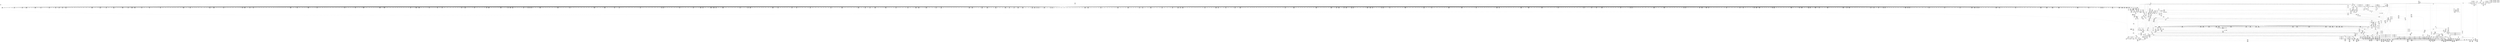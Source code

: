 digraph {
	CE0x5b8d960 [shape=record,shape=Mrecord,label="{CE0x5b8d960|272:_i8*,_:_CRE_1261,1262_}"]
	CE0x5c17070 [shape=record,shape=Mrecord,label="{CE0x5c17070|VOIDTB_TE:_CE_64,72_|*MultipleSource*|Function::may_create&Arg::dentry::|Function::selinux_inode_mkdir&Arg::dentry::|security/selinux/hooks.c,1730}"]
	CE0x5b8c750 [shape=record,shape=Mrecord,label="{CE0x5b8c750|272:_i8*,_:_CRE_1244,1245_}"]
	CE0x5b15330 [shape=record,shape=Mrecord,label="{CE0x5b15330|i32_0|*Constant*|*SummSink*}"]
	CE0x5b0a4b0 [shape=record,shape=Mrecord,label="{CE0x5b0a4b0|40:_%struct.super_block*,_56:_i8*,_:_CRE_205,206_}"]
	CE0x5b8efb0 [shape=record,shape=Mrecord,label="{CE0x5b8efb0|272:_i8*,_:_CRE_1288,1296_|*MultipleSource*|*LoadInst*|security/selinux/hooks.c,1714|security/selinux/hooks.c,1714}"]
	CE0x5b86190 [shape=record,shape=Mrecord,label="{CE0x5b86190|272:_i8*,_:_CRE_456,457_}"]
	CE0x5b29820 [shape=record,shape=Mrecord,label="{CE0x5b29820|may_create:if.end26}"]
	CE0x5b5c940 [shape=record,shape=Mrecord,label="{CE0x5b5c940|28:_i32,_:_CRE_50,51_}"]
	CE0x5b2a680 [shape=record,shape=Mrecord,label="{CE0x5b2a680|i64_3|*Constant*}"]
	CE0x5bea4d0 [shape=record,shape=Mrecord,label="{CE0x5bea4d0|28:_i32,_:_CRE_76,77_}"]
	CE0x5b72c00 [shape=record,shape=Mrecord,label="{CE0x5b72c00|40:_%struct.super_block*,_56:_i8*,_:_CRE_918,919_}"]
	CE0x5b4c750 [shape=record,shape=Mrecord,label="{CE0x5b4c750|VOIDTB_TE:_CE_194,195_}"]
	CE0x5b17c40 [shape=record,shape=Mrecord,label="{CE0x5b17c40|_ret_i32_%call,_!dbg_!27715|security/selinux/hooks.c,2784|*SummSource*}"]
	CE0x5b72200 [shape=record,shape=Mrecord,label="{CE0x5b72200|40:_%struct.super_block*,_56:_i8*,_:_CRE_910,911_}"]
	CE0x5be4490 [shape=record,shape=Mrecord,label="{CE0x5be4490|272:_i8*,_:_CRE_2120,2248_|*MultipleSource*|*LoadInst*|security/selinux/hooks.c,1714|security/selinux/hooks.c,1714}"]
	CE0x5b2a830 [shape=record,shape=Mrecord,label="{CE0x5b2a830|may_create:tmp4|security/selinux/hooks.c,1706}"]
	CE0x5c13fc0 [shape=record,shape=Mrecord,label="{CE0x5c13fc0|VOIDTB_TE:_CE_159,160_}"]
	CE0x5b1cb00 [shape=record,shape=Mrecord,label="{CE0x5b1cb00|%struct.task_struct*_(%struct.task_struct**)*_asm_movq_%gs:$_1:P_,$0_,_r,im,_dirflag_,_fpsr_,_flags_|*SummSink*}"]
	CE0x5b0a630 [shape=record,shape=Mrecord,label="{CE0x5b0a630|40:_%struct.super_block*,_56:_i8*,_:_CRE_207,208_}"]
	CE0x5b707c0 [shape=record,shape=Mrecord,label="{CE0x5b707c0|40:_%struct.super_block*,_56:_i8*,_:_CRE_889,890_}"]
	CE0x5b52d90 [shape=record,shape=Mrecord,label="{CE0x5b52d90|may_create:tmp65|security/selinux/hooks.c,1739|*SummSink*}"]
	CE0x5b541d0 [shape=record,shape=Mrecord,label="{CE0x5b541d0|40:_%struct.super_block*,_56:_i8*,_:_CRE_80,88_|*MultipleSource*|Function::may_create&Arg::dir::|Function::selinux_inode_mkdir&Arg::dir::|security/selinux/hooks.c,1713}"]
	CE0x5bfeb50 [shape=record,shape=Mrecord,label="{CE0x5bfeb50|may_create:tmp36|security/selinux/hooks.c,1728|*SummSink*}"]
	CE0x5b54530 [shape=record,shape=Mrecord,label="{CE0x5b54530|40:_%struct.super_block*,_56:_i8*,_:_CRE_96,104_|*MultipleSource*|Function::may_create&Arg::dir::|Function::selinux_inode_mkdir&Arg::dir::|security/selinux/hooks.c,1713}"]
	CE0x5c13eb0 [shape=record,shape=Mrecord,label="{CE0x5c13eb0|VOIDTB_TE:_CE_158,159_}"]
	CE0x5bdd610 [shape=record,shape=Mrecord,label="{CE0x5bdd610|272:_i8*,_:_CRE_1643,1644_}"]
	CE0x5bfc660 [shape=record,shape=Mrecord,label="{CE0x5bfc660|may_create:sid11|security/selinux/hooks.c,1716}"]
	CE0x5b4dfc0 [shape=record,shape=Mrecord,label="{CE0x5b4dfc0|VOIDTB_TE:_CE_217,218_}"]
	CE0x5b654c0 [shape=record,shape=Mrecord,label="{CE0x5b654c0|272:_i8*,_:_CRE_1359,1360_}"]
	CE0x5c004a0 [shape=record,shape=Mrecord,label="{CE0x5c004a0|i64_14|*Constant*|*SummSink*}"]
	CE0x5c01ab0 [shape=record,shape=Mrecord,label="{CE0x5c01ab0|i32_5|*Constant*|*SummSource*}"]
	CE0x5b5cb60 [shape=record,shape=Mrecord,label="{CE0x5b5cb60|28:_i32,_:_CRE_52,53_}"]
	CE0x6e93330 [shape=record,shape=Mrecord,label="{CE0x6e93330|selinux_inode_mkdir:tmp3|*SummSink*}"]
	CE0x5b13220 [shape=record,shape=Mrecord,label="{CE0x5b13220|get_current:tmp1|*SummSource*}"]
	CE0x5b2a5f0 [shape=record,shape=Mrecord,label="{CE0x5b2a5f0|i64_0|*Constant*}"]
	CE0x5b75740 [shape=record,shape=Mrecord,label="{CE0x5b75740|40:_%struct.super_block*,_56:_i8*,_:_CRE_984,988_|*MultipleSource*|Function::may_create&Arg::dir::|Function::selinux_inode_mkdir&Arg::dir::|security/selinux/hooks.c,1713}"]
	CE0x5bfffb0 [shape=record,shape=Mrecord,label="{CE0x5bfffb0|i64_14|*Constant*|*SummSource*}"]
	CE0x5b1a7b0 [shape=record,shape=Mrecord,label="{CE0x5b1a7b0|may_create:if.then|*SummSource*}"]
	CE0x5bffda0 [shape=record,shape=Mrecord,label="{CE0x5bffda0|may_create:tmp38|security/selinux/hooks.c,1728}"]
	CE0x5c103a0 [shape=record,shape=Mrecord,label="{CE0x5c103a0|may_create:tmp44|security/selinux/hooks.c,1728|*SummSink*}"]
	CE0x5b347d0 [shape=record,shape=Mrecord,label="{CE0x5b347d0|40:_%struct.super_block*,_56:_i8*,_:_CRE_559,560_}"]
	CE0x5b36400 [shape=record,shape=Mrecord,label="{CE0x5b36400|get_current:bb|*SummSource*}"]
	CE0x5b68300 [shape=record,shape=Mrecord,label="{CE0x5b68300|40:_%struct.super_block*,_56:_i8*,_:_CRE_595,596_}"]
	CE0x5b65c30 [shape=record,shape=Mrecord,label="{CE0x5b65c30|272:_i8*,_:_CRE_1366,1367_}"]
	CE0x5b7bdc0 [shape=record,shape=Mrecord,label="{CE0x5b7bdc0|272:_i8*,_:_CRE_896,1208_|*MultipleSource*|*LoadInst*|security/selinux/hooks.c,1714|security/selinux/hooks.c,1714}"]
	CE0x5bdc400 [shape=record,shape=Mrecord,label="{CE0x5bdc400|272:_i8*,_:_CRE_1626,1627_}"]
	CE0x5b155b0 [shape=record,shape=Mrecord,label="{CE0x5b155b0|may_create:tobool|security/selinux/hooks.c,1706|*SummSource*}"]
	CE0x5b35e00 [shape=record,shape=Mrecord,label="{CE0x5b35e00|may_create:i_security|security/selinux/hooks.c,1713}"]
	CE0x5c2cac0 [shape=record,shape=Mrecord,label="{CE0x5c2cac0|i64*_getelementptr_inbounds_(_26_x_i64_,_26_x_i64_*___llvm_gcov_ctr217,_i64_0,_i64_20)|*Constant*|*SummSource*}"]
	CE0x5b8abb0 [shape=record,shape=Mrecord,label="{CE0x5b8abb0|272:_i8*,_:_CRE_1218,1219_}"]
	CE0x5b5bcc0 [shape=record,shape=Mrecord,label="{CE0x5b5bcc0|28:_i32,_:_CRE_24,28_|*MultipleSource*|*LoadInst*|security/selinux/hooks.c,1713|security/selinux/hooks.c,1713|security/selinux/hooks.c,1722}"]
	CE0x5b33680 [shape=record,shape=Mrecord,label="{CE0x5b33680|_ret_%struct.task_struct*_%tmp4,_!dbg_!27714|./arch/x86/include/asm/current.h,14|*SummSource*}"]
	CE0x5bf0140 [shape=record,shape=Mrecord,label="{CE0x5bf0140|i64_10|*Constant*|*SummSource*}"]
	CE0x5b70900 [shape=record,shape=Mrecord,label="{CE0x5b70900|40:_%struct.super_block*,_56:_i8*,_:_CRE_890,891_}"]
	CE0x5b4e730 [shape=record,shape=Mrecord,label="{CE0x5b4e730|VOIDTB_TE:_CE_224,232_|*MultipleSource*|Function::may_create&Arg::dentry::|Function::selinux_inode_mkdir&Arg::dentry::|security/selinux/hooks.c,1730}"]
	CE0x5b8cca0 [shape=record,shape=Mrecord,label="{CE0x5b8cca0|272:_i8*,_:_CRE_1249,1250_}"]
	CE0x5c13850 [shape=record,shape=Mrecord,label="{CE0x5c13850|VOIDTB_TE:_CE_152,153_}"]
	CE0x5b82940 [shape=record,shape=Mrecord,label="{CE0x5b82940|272:_i8*,_:_CRE_412,413_}"]
	CE0x5bebad0 [shape=record,shape=Mrecord,label="{CE0x5bebad0|28:_i32,_:_CRE_98,99_}"]
	CE0x5bf2f40 [shape=record,shape=Mrecord,label="{CE0x5bf2f40|i16_7|*Constant*}"]
	CE0x5c43c10 [shape=record,shape=Mrecord,label="{CE0x5c43c10|i16_5|*Constant*|*SummSource*}"]
	CE0x5b4a840 [shape=record,shape=Mrecord,label="{CE0x5b4a840|i64*_getelementptr_inbounds_(_26_x_i64_,_26_x_i64_*___llvm_gcov_ctr217,_i64_0,_i64_8)|*Constant*}"]
	CE0x5b6ec90 [shape=record,shape=Mrecord,label="{CE0x5b6ec90|40:_%struct.super_block*,_56:_i8*,_:_CRE_867,868_}"]
	CE0x5b4d850 [shape=record,shape=Mrecord,label="{CE0x5b4d850|VOIDTB_TE:_CE_210,211_}"]
	CE0x5b84810 [shape=record,shape=Mrecord,label="{CE0x5b84810|272:_i8*,_:_CRE_432,433_}"]
	CE0x5b88df0 [shape=record,shape=Mrecord,label="{CE0x5b88df0|272:_i8*,_:_CRE_575,576_}"]
	CE0x5c2e360 [shape=record,shape=Mrecord,label="{CE0x5c2e360|may_create:tmp47|security/selinux/hooks.c,1731|*SummSource*}"]
	CE0x5bde1c0 [shape=record,shape=Mrecord,label="{CE0x5bde1c0|272:_i8*,_:_CRE_1654,1655_}"]
	CE0x5b34e10 [shape=record,shape=Mrecord,label="{CE0x5b34e10|40:_%struct.super_block*,_56:_i8*,_:_CRE_564,565_}"]
	CE0x5b2ff70 [shape=record,shape=Mrecord,label="{CE0x5b2ff70|40:_%struct.super_block*,_56:_i8*,_:_CRE_137,138_}"]
	CE0x5b8f850 [shape=record,shape=Mrecord,label="{CE0x5b8f850|272:_i8*,_:_CRE_1309,1310_}"]
	CE0x5be95d0 [shape=record,shape=Mrecord,label="{CE0x5be95d0|28:_i32,_:_CRE_61,62_}"]
	CE0x5bfcf80 [shape=record,shape=Mrecord,label="{CE0x5bfcf80|may_create:tmp33|security/selinux/hooks.c,1725|*SummSource*}"]
	CE0x5bdd1d0 [shape=record,shape=Mrecord,label="{CE0x5bdd1d0|272:_i8*,_:_CRE_1639,1640_}"]
	CE0x5b38750 [shape=record,shape=Mrecord,label="{CE0x5b38750|i64_2|*Constant*|*SummSource*}"]
	CE0x5b1a070 [shape=record,shape=Mrecord,label="{CE0x5b1a070|may_create:if.end30}"]
	CE0x5b6dad0 [shape=record,shape=Mrecord,label="{CE0x5b6dad0|40:_%struct.super_block*,_56:_i8*,_:_CRE_824,832_|*MultipleSource*|Function::may_create&Arg::dir::|Function::selinux_inode_mkdir&Arg::dir::|security/selinux/hooks.c,1713}"]
	CE0x5b608f0 [shape=record,shape=Mrecord,label="{CE0x5b608f0|40:_%struct.super_block*,_56:_i8*,_:_CRE_456,464_|*MultipleSource*|Function::may_create&Arg::dir::|Function::selinux_inode_mkdir&Arg::dir::|security/selinux/hooks.c,1713}"]
	CE0x5b4b760 [shape=record,shape=Mrecord,label="{CE0x5b4b760|VOIDTB_TE:_CE_179,180_}"]
	CE0x5bec7c0 [shape=record,shape=Mrecord,label="{CE0x5bec7c0|28:_i32,_:_CRE_110,111_}"]
	CE0x5b85910 [shape=record,shape=Mrecord,label="{CE0x5b85910|272:_i8*,_:_CRE_448,449_}"]
	CE0x5bffb00 [shape=record,shape=Mrecord,label="{CE0x5bffb00|i64_13|*Constant*|*SummSource*}"]
	CE0x5b6f8c0 [shape=record,shape=Mrecord,label="{CE0x5b6f8c0|40:_%struct.super_block*,_56:_i8*,_:_CRE_877,878_}"]
	CE0x5b82830 [shape=record,shape=Mrecord,label="{CE0x5b82830|272:_i8*,_:_CRE_411,412_}"]
	CE0x5bed260 [shape=record,shape=Mrecord,label="{CE0x5bed260|28:_i32,_:_CRE_120,128_|*MultipleSource*|*LoadInst*|security/selinux/hooks.c,1713|security/selinux/hooks.c,1713|security/selinux/hooks.c,1722}"]
	CE0x5b231a0 [shape=record,shape=Mrecord,label="{CE0x5b231a0|40:_%struct.super_block*,_56:_i8*,_:_CRE_251,252_}"]
	CE0x5b83930 [shape=record,shape=Mrecord,label="{CE0x5b83930|i32_16|*Constant*}"]
	CE0x5b6e110 [shape=record,shape=Mrecord,label="{CE0x5b6e110|40:_%struct.super_block*,_56:_i8*,_:_CRE_848,856_|*MultipleSource*|Function::may_create&Arg::dir::|Function::selinux_inode_mkdir&Arg::dir::|security/selinux/hooks.c,1713}"]
	CE0x5b1d080 [shape=record,shape=Mrecord,label="{CE0x5b1d080|i64*_getelementptr_inbounds_(_26_x_i64_,_26_x_i64_*___llvm_gcov_ctr217,_i64_0,_i64_1)|*Constant*|*SummSource*}"]
	CE0x5b79560 [shape=record,shape=Mrecord,label="{CE0x5b79560|272:_i8*,_:_CRE_616,617_}"]
	CE0x5b90950 [shape=record,shape=Mrecord,label="{CE0x5b90950|272:_i8*,_:_CRE_1325,1326_}"]
	CE0x5b31260 [shape=record,shape=Mrecord,label="{CE0x5b31260|40:_%struct.super_block*,_56:_i8*,_:_CRE_162,163_}"]
	CE0x5bee300 [shape=record,shape=Mrecord,label="{CE0x5bee300|28:_i32,_:_CRE_200,208_|*MultipleSource*|*LoadInst*|security/selinux/hooks.c,1713|security/selinux/hooks.c,1713|security/selinux/hooks.c,1722}"]
	CE0x5b4c860 [shape=record,shape=Mrecord,label="{CE0x5b4c860|VOIDTB_TE:_CE_195,196_}"]
	CE0x5c3db80 [shape=record,shape=Mrecord,label="{CE0x5c3db80|i32_128|*Constant*|*SummSource*}"]
	CE0x5b81c80 [shape=record,shape=Mrecord,label="{CE0x5b81c80|272:_i8*,_:_CRE_400,401_}"]
	CE0x5b23a60 [shape=record,shape=Mrecord,label="{CE0x5b23a60|40:_%struct.super_block*,_56:_i8*,_:_CRE_258,259_}"]
	CE0x5b6f140 [shape=record,shape=Mrecord,label="{CE0x5b6f140|40:_%struct.super_block*,_56:_i8*,_:_CRE_871,872_}"]
	CE0x5b831f0 [shape=record,shape=Mrecord,label="{CE0x5b831f0|may_create:tmp24|*LoadInst*|security/selinux/hooks.c,1714}"]
	CE0x5b4b540 [shape=record,shape=Mrecord,label="{CE0x5b4b540|VOIDTB_TE:_CE_177,178_}"]
	CE0x5b2be30 [shape=record,shape=Mrecord,label="{CE0x5b2be30|may_create:tmp12|security/selinux/hooks.c,1706}"]
	CE0x5b4d0e0 [shape=record,shape=Mrecord,label="{CE0x5b4d0e0|VOIDTB_TE:_CE_203,204_}"]
	CE0x5b0a980 [shape=record,shape=Mrecord,label="{CE0x5b0a980|40:_%struct.super_block*,_56:_i8*,_:_CRE_224,232_|*MultipleSource*|Function::may_create&Arg::dir::|Function::selinux_inode_mkdir&Arg::dir::|security/selinux/hooks.c,1713}"]
	CE0x5bda490 [shape=record,shape=Mrecord,label="{CE0x5bda490|272:_i8*,_:_CRE_1373,1374_}"]
	CE0x5c104d0 [shape=record,shape=Mrecord,label="{CE0x5c104d0|may_create:tmp45|security/selinux/hooks.c,1728}"]
	CE0x5b2b180 [shape=record,shape=Mrecord,label="{CE0x5b2b180|selinux_inode_mkdir:bb|*SummSink*}"]
	CE0x5b81030 [shape=record,shape=Mrecord,label="{CE0x5b81030|272:_i8*,_:_CRE_376,380_|*MultipleSource*|*LoadInst*|security/selinux/hooks.c,1714|security/selinux/hooks.c,1714}"]
	CE0x5b63a70 [shape=record,shape=Mrecord,label="{CE0x5b63a70|40:_%struct.super_block*,_56:_i8*,_:_CRE_552,553_}"]
	CE0x5be0ec0 [shape=record,shape=Mrecord,label="{CE0x5be0ec0|272:_i8*,_:_CRE_1728,1736_|*MultipleSource*|*LoadInst*|security/selinux/hooks.c,1714|security/selinux/hooks.c,1714}"]
	CE0x5b2a200 [shape=record,shape=Mrecord,label="{CE0x5b2a200|selinux_inode_mkdir:call|security/selinux/hooks.c,2784|*SummSource*}"]
	CE0x5bdf5f0 [shape=record,shape=Mrecord,label="{CE0x5bdf5f0|272:_i8*,_:_CRE_1673,1674_}"]
	CE0x5b20b70 [shape=record,shape=Mrecord,label="{CE0x5b20b70|40:_%struct.super_block*,_56:_i8*,_:_CRE_336,344_|*MultipleSource*|Function::may_create&Arg::dir::|Function::selinux_inode_mkdir&Arg::dir::|security/selinux/hooks.c,1713}"]
	CE0x5b3a540 [shape=record,shape=Mrecord,label="{CE0x5b3a540|i64_4|*Constant*}"]
	CE0x5b35690 [shape=record,shape=Mrecord,label="{CE0x5b35690|may_create:cred|security/selinux/hooks.c,1706}"]
	CE0x5b7bf90 [shape=record,shape=Mrecord,label="{CE0x5b7bf90|272:_i8*,_:_CRE_1209,1210_}"]
	CE0x5bef5a0 [shape=record,shape=Mrecord,label="{CE0x5bef5a0|_ret_i32_%retval.0,_!dbg_!27728|security/selinux/avc.c,775|*SummSink*}"]
	CE0x5b6ab50 [shape=record,shape=Mrecord,label="{CE0x5b6ab50|40:_%struct.super_block*,_56:_i8*,_:_CRE_648,656_|*MultipleSource*|Function::may_create&Arg::dir::|Function::selinux_inode_mkdir&Arg::dir::|security/selinux/hooks.c,1713}"]
	CE0x5c14e70 [shape=record,shape=Mrecord,label="{CE0x5c14e70|may_create:d_name|security/selinux/hooks.c,1730|*SummSource*}"]
	CE0x5b097f0 [shape=record,shape=Mrecord,label="{CE0x5b097f0|40:_%struct.super_block*,_56:_i8*,_:_CRE_188,189_}"]
	CE0x5b4b650 [shape=record,shape=Mrecord,label="{CE0x5b4b650|VOIDTB_TE:_CE_178,179_}"]
	CE0x5b1f4a0 [shape=record,shape=Mrecord,label="{CE0x5b1f4a0|40:_%struct.super_block*,_56:_i8*,_:_CRE_297,298_}"]
	CE0x5b7a220 [shape=record,shape=Mrecord,label="{CE0x5b7a220|272:_i8*,_:_CRE_628,629_}"]
	CE0x5bee100 [shape=record,shape=Mrecord,label="{CE0x5bee100|28:_i32,_:_CRE_192,196_|*MultipleSource*|*LoadInst*|security/selinux/hooks.c,1713|security/selinux/hooks.c,1713|security/selinux/hooks.c,1722}"]
	CE0x5c2b6a0 [shape=record,shape=Mrecord,label="{CE0x5c2b6a0|i64_21|*Constant*|*SummSink*}"]
	CE0x5b0a870 [shape=record,shape=Mrecord,label="{CE0x5b0a870|40:_%struct.super_block*,_56:_i8*,_:_CRE_216,224_|*MultipleSource*|Function::may_create&Arg::dir::|Function::selinux_inode_mkdir&Arg::dir::|security/selinux/hooks.c,1713}"]
	CE0x5be3f20 [shape=record,shape=Mrecord,label="{CE0x5be3f20|272:_i8*,_:_CRE_1928,2056_|*MultipleSource*|*LoadInst*|security/selinux/hooks.c,1714|security/selinux/hooks.c,1714}"]
	CE0x5c18690 [shape=record,shape=Mrecord,label="{CE0x5c18690|i64_16|*Constant*|*SummSink*}"]
	CE0x5b4cb90 [shape=record,shape=Mrecord,label="{CE0x5b4cb90|VOIDTB_TE:_CE_198,199_}"]
	CE0x5b765e0 [shape=record,shape=Mrecord,label="{CE0x5b765e0|272:_i8*,_:_CRE_24,32_|*MultipleSource*|*LoadInst*|security/selinux/hooks.c,1714|security/selinux/hooks.c,1714}"]
	CE0x5b87fa0 [shape=record,shape=Mrecord,label="{CE0x5b87fa0|272:_i8*,_:_CRE_562,563_}"]
	CE0x5bde2d0 [shape=record,shape=Mrecord,label="{CE0x5bde2d0|272:_i8*,_:_CRE_1655,1656_}"]
	CE0x5b74690 [shape=record,shape=Mrecord,label="{CE0x5b74690|40:_%struct.super_block*,_56:_i8*,_:_CRE_960,968_|*MultipleSource*|Function::may_create&Arg::dir::|Function::selinux_inode_mkdir&Arg::dir::|security/selinux/hooks.c,1713}"]
	CE0x5b12650 [shape=record,shape=Mrecord,label="{CE0x5b12650|selinux_inode_mkdir:tmp1|*SummSink*}"]
	CE0x5c2cd50 [shape=record,shape=Mrecord,label="{CE0x5c2cd50|may_create:tmp54|security/selinux/hooks.c,1733}"]
	CE0x5b6f500 [shape=record,shape=Mrecord,label="{CE0x5b6f500|40:_%struct.super_block*,_56:_i8*,_:_CRE_874,875_}"]
	CE0x5be99d0 [shape=record,shape=Mrecord,label="{CE0x5be99d0|28:_i32,_:_CRE_65,66_}"]
	CE0x5c15590 [shape=record,shape=Mrecord,label="{CE0x5c15590|VOIDTB_TE:_CE_90,91_}"]
	CE0x5b52000 [shape=record,shape=Mrecord,label="{CE0x5b52000|may_create:tmp50|security/selinux/hooks.c,1731|*SummSink*}"]
	CE0x5b86d90 [shape=record,shape=Mrecord,label="{CE0x5b86d90|272:_i8*,_:_CRE_480,488_|*MultipleSource*|*LoadInst*|security/selinux/hooks.c,1714|security/selinux/hooks.c,1714}"]
	CE0x5c2d600 [shape=record,shape=Mrecord,label="{CE0x5c2d600|may_create:tmp55|security/selinux/hooks.c,1735}"]
	CE0x5c114e0 [shape=record,shape=Mrecord,label="{CE0x5c114e0|may_create:tmp46|security/selinux/hooks.c,1729}"]
	CE0x5b80720 [shape=record,shape=Mrecord,label="{CE0x5b80720|272:_i8*,_:_CRE_336,344_|*MultipleSource*|*LoadInst*|security/selinux/hooks.c,1714|security/selinux/hooks.c,1714}"]
	CE0x5b8bcb0 [shape=record,shape=Mrecord,label="{CE0x5b8bcb0|272:_i8*,_:_CRE_1234,1235_}"]
	CE0x5b246e0 [shape=record,shape=Mrecord,label="{CE0x5b246e0|40:_%struct.super_block*,_56:_i8*,_:_CRE_268,269_}"]
	CE0x5b03380 [shape=record,shape=Mrecord,label="{CE0x5b03380|i64*_getelementptr_inbounds_(_2_x_i64_,_2_x_i64_*___llvm_gcov_ctr224,_i64_0,_i64_0)|*Constant*}"]
	CE0x5be6770 [shape=record,shape=Mrecord,label="{CE0x5be6770|i64*_getelementptr_inbounds_(_26_x_i64_,_26_x_i64_*___llvm_gcov_ctr217,_i64_0,_i64_23)|*Constant*}"]
	"CONST[source:0(mediator),value:2(dynamic)][purpose:{object}]"
	CE0x5bf3210 [shape=record,shape=Mrecord,label="{CE0x5bf3210|avc_has_perm:tclass|Function::avc_has_perm&Arg::tclass::|*SummSource*}"]
	CE0x5b8d410 [shape=record,shape=Mrecord,label="{CE0x5b8d410|272:_i8*,_:_CRE_1256,1257_}"]
	CE0x5b31560 [shape=record,shape=Mrecord,label="{CE0x5b31560|40:_%struct.super_block*,_56:_i8*,_:_CRE_166,167_}"]
	CE0x5b22d20 [shape=record,shape=Mrecord,label="{CE0x5b22d20|40:_%struct.super_block*,_56:_i8*,_:_CRE_246,247_}"]
	CE0x5b4e510 [shape=record,shape=Mrecord,label="{CE0x5b4e510|VOIDTB_TE:_CE_222,223_}"]
	CE0x5b5a310 [shape=record,shape=Mrecord,label="{CE0x5b5a310|i32_1|*Constant*|*SummSource*}"]
	CE0x5b70b80 [shape=record,shape=Mrecord,label="{CE0x5b70b80|40:_%struct.super_block*,_56:_i8*,_:_CRE_892,893_}"]
	CE0x5bef0a0 [shape=record,shape=Mrecord,label="{CE0x5bef0a0|avc_has_perm:auditdata|Function::avc_has_perm&Arg::auditdata::}"]
	CE0x5c15970 [shape=record,shape=Mrecord,label="{CE0x5c15970|VOIDTB_TE:_CE_92,93_}"]
	CE0x5b1d650 [shape=record,shape=Mrecord,label="{CE0x5b1d650|40:_%struct.super_block*,_56:_i8*,_:_CRE_273,274_}"]
	CE0x5bdbfc0 [shape=record,shape=Mrecord,label="{CE0x5bdbfc0|272:_i8*,_:_CRE_1622,1623_}"]
	CE0x5b8add0 [shape=record,shape=Mrecord,label="{CE0x5b8add0|272:_i8*,_:_CRE_1220,1221_}"]
	CE0x5b5b310 [shape=record,shape=Mrecord,label="{CE0x5b5b310|28:_i32,_:_CRE_13,14_}"]
	CE0x5b8f430 [shape=record,shape=Mrecord,label="{CE0x5b8f430|272:_i8*,_:_CRE_1338,1339_}"]
	CE0x5b4bcb0 [shape=record,shape=Mrecord,label="{CE0x5b4bcb0|VOIDTB_TE:_CE_184,185_}"]
	CE0x5b1e5a0 [shape=record,shape=Mrecord,label="{CE0x5b1e5a0|40:_%struct.super_block*,_56:_i8*,_:_CRE_285,286_}"]
	CE0x5b66000 [shape=record,shape=Mrecord,label="{CE0x5b66000|40:_%struct.super_block*,_56:_i8*,_:_CRE_567,568_}"]
	CE0x5b75b50 [shape=record,shape=Mrecord,label="{CE0x5b75b50|40:_%struct.super_block*,_56:_i8*,_:_CRE_1000,1008_|*MultipleSource*|Function::may_create&Arg::dir::|Function::selinux_inode_mkdir&Arg::dir::|security/selinux/hooks.c,1713}"]
	CE0x5c02950 [shape=record,shape=Mrecord,label="{CE0x5c02950|may_create:conv|security/selinux/hooks.c,1728}"]
	CE0x5b6cb50 [shape=record,shape=Mrecord,label="{CE0x5b6cb50|40:_%struct.super_block*,_56:_i8*,_:_CRE_760,768_|*MultipleSource*|Function::may_create&Arg::dir::|Function::selinux_inode_mkdir&Arg::dir::|security/selinux/hooks.c,1713}"]
	CE0x5bffc30 [shape=record,shape=Mrecord,label="{CE0x5bffc30|i64_13|*Constant*|*SummSink*}"]
	CE0x5b092b0 [shape=record,shape=Mrecord,label="{CE0x5b092b0|40:_%struct.super_block*,_56:_i8*,_:_CRE_181,182_}"]
	CE0x5be5950 [shape=record,shape=Mrecord,label="{CE0x5be5950|may_create:tmp58|security/selinux/hooks.c,1736}"]
	CE0x5b01210 [shape=record,shape=Mrecord,label="{CE0x5b01210|selinux_inode_mkdir:entry|*SummSource*}"]
	CE0x5b78df0 [shape=record,shape=Mrecord,label="{CE0x5b78df0|272:_i8*,_:_CRE_609,610_}"]
	CE0x5b8a870 [shape=record,shape=Mrecord,label="{CE0x5b8a870|272:_i8*,_:_CRE_392,393_}"]
	CE0x5b843d0 [shape=record,shape=Mrecord,label="{CE0x5b843d0|272:_i8*,_:_CRE_428,429_}"]
	CE0x5b5ef60 [shape=record,shape=Mrecord,label="{CE0x5b5ef60|i8*_getelementptr_inbounds_(_45_x_i8_,_45_x_i8_*_.str12,_i32_0,_i32_0)|*Constant*|*SummSource*}"]
	CE0x5c129f0 [shape=record,shape=Mrecord,label="{CE0x5c129f0|may_create:d_name|security/selinux/hooks.c,1730|*SummSink*}"]
	CE0x5b53140 [shape=record,shape=Mrecord,label="{CE0x5b53140|i64*_getelementptr_inbounds_(_26_x_i64_,_26_x_i64_*___llvm_gcov_ctr217,_i64_0,_i64_25)|*Constant*|*SummSource*}"]
	CE0x5b74000 [shape=record,shape=Mrecord,label="{CE0x5b74000|40:_%struct.super_block*,_56:_i8*,_:_CRE_934,935_}"]
	CE0x5be4830 [shape=record,shape=Mrecord,label="{CE0x5be4830|272:_i8*,_:_CRE_2256,2264_|*MultipleSource*|*LoadInst*|security/selinux/hooks.c,1714|security/selinux/hooks.c,1714}"]
	CE0x5b89790 [shape=record,shape=Mrecord,label="{CE0x5b89790|i32_8|*Constant*}"]
	CE0x5beb4d0 [shape=record,shape=Mrecord,label="{CE0x5beb4d0|28:_i32,_:_CRE_92,93_}"]
	CE0x5b1e320 [shape=record,shape=Mrecord,label="{CE0x5b1e320|40:_%struct.super_block*,_56:_i8*,_:_CRE_283,284_}"]
	CE0x5b09070 [shape=record,shape=Mrecord,label="{CE0x5b09070|40:_%struct.super_block*,_56:_i8*,_:_CRE_178,179_}"]
	CE0x5b353b0 [shape=record,shape=Mrecord,label="{CE0x5b353b0|i32_78|*Constant*}"]
	CE0x5b79010 [shape=record,shape=Mrecord,label="{CE0x5b79010|272:_i8*,_:_CRE_611,612_}"]
	CE0x5b380e0 [shape=record,shape=Mrecord,label="{CE0x5b380e0|may_create:tmp10|security/selinux/hooks.c,1706|*SummSource*}"]
	CE0x5b677c0 [shape=record,shape=Mrecord,label="{CE0x5b677c0|40:_%struct.super_block*,_56:_i8*,_:_CRE_586,587_}"]
	CE0x5b2cd10 [shape=record,shape=Mrecord,label="{CE0x5b2cd10|_ret_i32_%retval.0,_!dbg_!27798|security/selinux/hooks.c,1742|*SummSink*}"]
	CE0x5b90c80 [shape=record,shape=Mrecord,label="{CE0x5b90c80|272:_i8*,_:_CRE_1328,1329_}"]
	CE0x5c0fa20 [shape=record,shape=Mrecord,label="{CE0x5c0fa20|may_create:tmp41|security/selinux/hooks.c,1728|*SummSource*}"]
	CE0x5b3b350 [shape=record,shape=Mrecord,label="{CE0x5b3b350|may_create:tmp3|*SummSource*}"]
	CE0x5be9ad0 [shape=record,shape=Mrecord,label="{CE0x5be9ad0|28:_i32,_:_CRE_66,67_}"]
	CE0x5bf3990 [shape=record,shape=Mrecord,label="{CE0x5bf3990|may_create:call14|security/selinux/hooks.c,1722|*SummSink*}"]
	CE0x5b0a6f0 [shape=record,shape=Mrecord,label="{CE0x5b0a6f0|40:_%struct.super_block*,_56:_i8*,_:_CRE_208,210_|*MultipleSource*|Function::may_create&Arg::dir::|Function::selinux_inode_mkdir&Arg::dir::|security/selinux/hooks.c,1713}"]
	CE0x5b203a0 [shape=record,shape=Mrecord,label="{CE0x5b203a0|40:_%struct.super_block*,_56:_i8*,_:_CRE_309,310_}"]
	CE0x5bda050 [shape=record,shape=Mrecord,label="{CE0x5bda050|272:_i8*,_:_CRE_1369,1370_}"]
	CE0x5b10e50 [shape=record,shape=Mrecord,label="{CE0x5b10e50|GLOBAL:get_current|*Constant*}"]
	CE0x5b2fe70 [shape=record,shape=Mrecord,label="{CE0x5b2fe70|40:_%struct.super_block*,_56:_i8*,_:_CRE_136,137_}"]
	CE0x5b2fc70 [shape=record,shape=Mrecord,label="{CE0x5b2fc70|40:_%struct.super_block*,_56:_i8*,_:_CRE_120,128_|*MultipleSource*|Function::may_create&Arg::dir::|Function::selinux_inode_mkdir&Arg::dir::|security/selinux/hooks.c,1713}"]
	CE0x5b2b540 [shape=record,shape=Mrecord,label="{CE0x5b2b540|may_create:tmp3}"]
	CE0x5b2c870 [shape=record,shape=Mrecord,label="{CE0x5b2c870|may_create:tmp13|security/selinux/hooks.c,1706|*SummSource*}"]
	CE0x5b68d00 [shape=record,shape=Mrecord,label="{CE0x5b68d00|40:_%struct.super_block*,_56:_i8*,_:_CRE_603,604_}"]
	CE0x5b50670 [shape=record,shape=Mrecord,label="{CE0x5b50670|VOIDTB_TE:_CE_314,315_}"]
	CE0x5bdcea0 [shape=record,shape=Mrecord,label="{CE0x5bdcea0|272:_i8*,_:_CRE_1636,1637_}"]
	CE0x5beed50 [shape=record,shape=Mrecord,label="{CE0x5beed50|avc_has_perm:requested|Function::avc_has_perm&Arg::requested::}"]
	CE0x5b54810 [shape=record,shape=Mrecord,label="{CE0x5b54810|GLOBAL:current_task|Global_var:current_task|*SummSink*}"]
	CE0x5bf5fc0 [shape=record,shape=Mrecord,label="{CE0x5bf5fc0|i32_3|*Constant*|*SummSource*}"]
	CE0x5b1a8b0 [shape=record,shape=Mrecord,label="{CE0x5b1a8b0|may_create:if.then|*SummSink*}"]
	CE0x5b50100 [shape=record,shape=Mrecord,label="{CE0x5b50100|VOIDTB_TE:_CE_308,309_}"]
	CE0x5c15be0 [shape=record,shape=Mrecord,label="{CE0x5c15be0|VOIDTB_TE:_CE_95,96_}"]
	CE0x5b622a0 [shape=record,shape=Mrecord,label="{CE0x5b622a0|40:_%struct.super_block*,_56:_i8*,_:_CRE_487,488_}"]
	CE0x5b84d60 [shape=record,shape=Mrecord,label="{CE0x5b84d60|272:_i8*,_:_CRE_437,438_}"]
	CE0x5b7d0d0 [shape=record,shape=Mrecord,label="{CE0x5b7d0d0|272:_i8*,_:_CRE_104,112_|*MultipleSource*|*LoadInst*|security/selinux/hooks.c,1714|security/selinux/hooks.c,1714}"]
	CE0x5b5cd00 [shape=record,shape=Mrecord,label="{CE0x5b5cd00|28:_i32,_:_CRE_54,55_}"]
	CE0x5be3860 [shape=record,shape=Mrecord,label="{CE0x5be3860|272:_i8*,_:_CRE_1888,1896_|*MultipleSource*|*LoadInst*|security/selinux/hooks.c,1714|security/selinux/hooks.c,1714}"]
	CE0x5b23920 [shape=record,shape=Mrecord,label="{CE0x5b23920|40:_%struct.super_block*,_56:_i8*,_:_CRE_257,258_}"]
	CE0x5b30ae0 [shape=record,shape=Mrecord,label="{CE0x5b30ae0|40:_%struct.super_block*,_56:_i8*,_:_CRE_152,153_}"]
	CE0x5b38240 [shape=record,shape=Mrecord,label="{CE0x5b38240|may_create:tmp10|security/selinux/hooks.c,1706|*SummSink*}"]
	CE0x5b6cd90 [shape=record,shape=Mrecord,label="{CE0x5b6cd90|40:_%struct.super_block*,_56:_i8*,_:_CRE_768,776_|*MultipleSource*|Function::may_create&Arg::dir::|Function::selinux_inode_mkdir&Arg::dir::|security/selinux/hooks.c,1713}"]
	CE0x5b77470 [shape=record,shape=Mrecord,label="{CE0x5b77470|272:_i8*,_:_CRE_585,586_}"]
	CE0x5b8d850 [shape=record,shape=Mrecord,label="{CE0x5b8d850|272:_i8*,_:_CRE_1260,1261_}"]
	CE0x5b30070 [shape=record,shape=Mrecord,label="{CE0x5b30070|40:_%struct.super_block*,_56:_i8*,_:_CRE_138,139_}"]
	CE0x63d2d00 [shape=record,shape=Mrecord,label="{CE0x63d2d00|selinux_inode_mkdir:tmp3|*SummSource*}"]
	"CONST[source:0(mediator),value:0(static)][purpose:{operation}]"
	CE0x5b71800 [shape=record,shape=Mrecord,label="{CE0x5b71800|40:_%struct.super_block*,_56:_i8*,_:_CRE_902,903_}"]
	CE0x5c2b270 [shape=record,shape=Mrecord,label="{CE0x5c2b270|i64_22|*Constant*|*SummSink*}"]
	CE0x5b58c30 [shape=record,shape=Mrecord,label="{CE0x5b58c30|may_create:if.then20|*SummSink*}"]
	CE0x5b80e60 [shape=record,shape=Mrecord,label="{CE0x5b80e60|272:_i8*,_:_CRE_368,372_|*MultipleSource*|*LoadInst*|security/selinux/hooks.c,1714|security/selinux/hooks.c,1714}"]
	CE0x5b30d20 [shape=record,shape=Mrecord,label="{CE0x5b30d20|40:_%struct.super_block*,_56:_i8*,_:_CRE_155,156_}"]
	CE0x5b74140 [shape=record,shape=Mrecord,label="{CE0x5b74140|40:_%struct.super_block*,_56:_i8*,_:_CRE_935,936_}"]
	CE0x5bf68b0 [shape=record,shape=Mrecord,label="{CE0x5bf68b0|may_create:tmp28|security/selinux/hooks.c,1717|*SummSink*}"]
	CE0x5b67e00 [shape=record,shape=Mrecord,label="{CE0x5b67e00|40:_%struct.super_block*,_56:_i8*,_:_CRE_591,592_}"]
	CE0x5b1b8a0 [shape=record,shape=Mrecord,label="{CE0x5b1b8a0|may_create:return|*SummSource*}"]
	CE0x5b7fe10 [shape=record,shape=Mrecord,label="{CE0x5b7fe10|272:_i8*,_:_CRE_296,304_|*MultipleSource*|*LoadInst*|security/selinux/hooks.c,1714|security/selinux/hooks.c,1714}"]
	CE0x5c01670 [shape=record,shape=Mrecord,label="{CE0x5c01670|may_create:tmp40|security/selinux/hooks.c,1728|*SummSink*}"]
	CE0x5bdd0c0 [shape=record,shape=Mrecord,label="{CE0x5bdd0c0|272:_i8*,_:_CRE_1638,1639_}"]
	CE0x5c01090 [shape=record,shape=Mrecord,label="{CE0x5c01090|may_create:tmp39|security/selinux/hooks.c,1728|*SummSource*}"]
	CE0x5bed150 [shape=record,shape=Mrecord,label="{CE0x5bed150|28:_i32,_:_CRE_119,120_}"]
	CE0x5b74280 [shape=record,shape=Mrecord,label="{CE0x5b74280|40:_%struct.super_block*,_56:_i8*,_:_CRE_936,944_|*MultipleSource*|Function::may_create&Arg::dir::|Function::selinux_inode_mkdir&Arg::dir::|security/selinux/hooks.c,1713}"]
	CE0x5b4db80 [shape=record,shape=Mrecord,label="{CE0x5b4db80|VOIDTB_TE:_CE_213,214_}"]
	CE0x5b35cf0 [shape=record,shape=Mrecord,label="{CE0x5b35cf0|get_current:tmp1|*SummSink*}"]
	CE0x5b16e50 [shape=record,shape=Mrecord,label="{CE0x5b16e50|selinux_inode_mkdir:dir|Function::selinux_inode_mkdir&Arg::dir::|*SummSink*}"]
	CE0x5be2480 [shape=record,shape=Mrecord,label="{CE0x5be2480|272:_i8*,_:_CRE_1832,1840_|*MultipleSource*|*LoadInst*|security/selinux/hooks.c,1714|security/selinux/hooks.c,1714}"]
	CE0x5b62660 [shape=record,shape=Mrecord,label="{CE0x5b62660|40:_%struct.super_block*,_56:_i8*,_:_CRE_500,504_|*MultipleSource*|Function::may_create&Arg::dir::|Function::selinux_inode_mkdir&Arg::dir::|security/selinux/hooks.c,1713}"]
	CE0x5b12810 [shape=record,shape=Mrecord,label="{CE0x5b12810|selinux_inode_mkdir:bb|*SummSource*}"]
	CE0x5be8aa0 [shape=record,shape=Mrecord,label="{CE0x5be8aa0|may_create:tmp63|security/selinux/hooks.c,1739|*SummSink*}"]
	CE0x5b1b730 [shape=record,shape=Mrecord,label="{CE0x5b1b730|may_create:return}"]
	CE0x5b8feb0 [shape=record,shape=Mrecord,label="{CE0x5b8feb0|272:_i8*,_:_CRE_1315,1316_}"]
	CE0x5b70400 [shape=record,shape=Mrecord,label="{CE0x5b70400|40:_%struct.super_block*,_56:_i8*,_:_CRE_886,887_}"]
	CE0x5c36560 [shape=record,shape=Mrecord,label="{CE0x5c36560|may_create:tmp64|security/selinux/hooks.c,1739|*SummSource*}"]
	CE0x5bfa210 [shape=record,shape=Mrecord,label="{CE0x5bfa210|may_create:u|security/selinux/hooks.c,1720|*SummSource*}"]
	CE0x5be0090 [shape=record,shape=Mrecord,label="{CE0x5be0090|272:_i8*,_:_CRE_1683,1684_}"]
	CE0x716e8c0 [shape=record,shape=Mrecord,label="{CE0x716e8c0|GLOBAL:may_create|*Constant*}"]
	CE0x5b22c60 [shape=record,shape=Mrecord,label="{CE0x5b22c60|40:_%struct.super_block*,_56:_i8*,_:_CRE_245,246_}"]
	CE0x5b4a600 [shape=record,shape=Mrecord,label="{CE0x5b4a600|i64*_getelementptr_inbounds_(_26_x_i64_,_26_x_i64_*___llvm_gcov_ctr217,_i64_0,_i64_8)|*Constant*|*SummSink*}"]
	CE0x5b645e0 [shape=record,shape=Mrecord,label="{CE0x5b645e0|272:_i8*,_:_CRE_1345,1346_}"]
	CE0x5b51540 [shape=record,shape=Mrecord,label="{CE0x5b51540|may_create:tmp48|security/selinux/hooks.c,1731|*SummSource*}"]
	CE0x5beadd0 [shape=record,shape=Mrecord,label="{CE0x5beadd0|28:_i32,_:_CRE_85,86_}"]
	CE0x5b2a450 [shape=record,shape=Mrecord,label="{CE0x5b2a450|GLOBAL:may_create|*Constant*|*SummSink*}"]
	CE0x5b657f0 [shape=record,shape=Mrecord,label="{CE0x5b657f0|272:_i8*,_:_CRE_1362,1363_}"]
	CE0x5b77140 [shape=record,shape=Mrecord,label="{CE0x5b77140|272:_i8*,_:_CRE_582,583_}"]
	CE0x5bec9e0 [shape=record,shape=Mrecord,label="{CE0x5bec9e0|28:_i32,_:_CRE_112,113_}"]
	CE0x5bef260 [shape=record,shape=Mrecord,label="{CE0x5bef260|avc_has_perm:auditdata|Function::avc_has_perm&Arg::auditdata::|*SummSink*}"]
	CE0x5b1e460 [shape=record,shape=Mrecord,label="{CE0x5b1e460|40:_%struct.super_block*,_56:_i8*,_:_CRE_284,285_}"]
	CE0x5b7ffe0 [shape=record,shape=Mrecord,label="{CE0x5b7ffe0|272:_i8*,_:_CRE_304,312_|*MultipleSource*|*LoadInst*|security/selinux/hooks.c,1714|security/selinux/hooks.c,1714}"]
	CE0x5b62160 [shape=record,shape=Mrecord,label="{CE0x5b62160|40:_%struct.super_block*,_56:_i8*,_:_CRE_486,487_}"]
	CE0x5b2a0a0 [shape=record,shape=Mrecord,label="{CE0x5b2a0a0|may_create:bb}"]
	CE0x5b5c750 [shape=record,shape=Mrecord,label="{CE0x5b5c750|28:_i32,_:_CRE_49,50_}"]
	CE0x5b23ba0 [shape=record,shape=Mrecord,label="{CE0x5b23ba0|40:_%struct.super_block*,_56:_i8*,_:_CRE_259,260_}"]
	CE0x5c541d0 [shape=record,shape=Mrecord,label="{CE0x5c541d0|COLLAPSED:_GCMRE___llvm_gcov_ctr98_internal_global_2_x_i64_zeroinitializer:_elem_0:default:}"]
	CE0x5b845f0 [shape=record,shape=Mrecord,label="{CE0x5b845f0|272:_i8*,_:_CRE_430,431_}"]
	CE0x5b50de0 [shape=record,shape=Mrecord,label="{CE0x5b50de0|may_create:call22|security/selinux/hooks.c,1729|*SummSource*}"]
	CE0x5b3a140 [shape=record,shape=Mrecord,label="{CE0x5b3a140|may_create:tmp8|security/selinux/hooks.c,1706|*SummSink*}"]
	CE0x5b6d650 [shape=record,shape=Mrecord,label="{CE0x5b6d650|40:_%struct.super_block*,_56:_i8*,_:_CRE_808,816_|*MultipleSource*|Function::may_create&Arg::dir::|Function::selinux_inode_mkdir&Arg::dir::|security/selinux/hooks.c,1713}"]
	CE0x5b801b0 [shape=record,shape=Mrecord,label="{CE0x5b801b0|272:_i8*,_:_CRE_312,320_|*MultipleSource*|*LoadInst*|security/selinux/hooks.c,1714|security/selinux/hooks.c,1714}"]
	CE0x5b6a4c0 [shape=record,shape=Mrecord,label="{CE0x5b6a4c0|40:_%struct.super_block*,_56:_i8*,_:_CRE_622,623_}"]
	CE0x5c41020 [shape=record,shape=Mrecord,label="{CE0x5c41020|i64*_getelementptr_inbounds_(_2_x_i64_,_2_x_i64_*___llvm_gcov_ctr98,_i64_0,_i64_0)|*Constant*}"]
	CE0x5b38880 [shape=record,shape=Mrecord,label="{CE0x5b38880|i64_2|*Constant*|*SummSink*}"]
	CE0x5c021e0 [shape=record,shape=Mrecord,label="{CE0x5c021e0|may_create:flags|security/selinux/hooks.c,1728}"]
	CE0x5b498a0 [shape=record,shape=Mrecord,label="{CE0x5b498a0|i32_(i32,_i32,_i16,_i32,_%struct.common_audit_data*)*_bitcast_(i32_(i32,_i32,_i16,_i32,_%struct.common_audit_data.495*)*_avc_has_perm_to_i32_(i32,_i32,_i16,_i32,_%struct.common_audit_data*)*)|*Constant*|*SummSource*}"]
	CE0x5b4e950 [shape=record,shape=Mrecord,label="{CE0x5b4e950|VOIDTB_TE:_CE_240,248_|*MultipleSource*|Function::may_create&Arg::dentry::|Function::selinux_inode_mkdir&Arg::dentry::|security/selinux/hooks.c,1730}"]
	CE0x5b35ea0 [shape=record,shape=Mrecord,label="{CE0x5b35ea0|may_create:i_security|security/selinux/hooks.c,1713|*SummSource*}"]
	CE0x5b83800 [shape=record,shape=Mrecord,label="{CE0x5b83800|may_create:tmp24|*LoadInst*|security/selinux/hooks.c,1714|*SummSink*}"]
	CE0x5c10ef0 [shape=record,shape=Mrecord,label="{CE0x5c10ef0|may_create:sid21|security/selinux/hooks.c,1729|*SummSink*}"]
	CE0x5b71a80 [shape=record,shape=Mrecord,label="{CE0x5b71a80|40:_%struct.super_block*,_56:_i8*,_:_CRE_904,905_}"]
	CE0x5b7b680 [shape=record,shape=Mrecord,label="{CE0x5b7b680|272:_i8*,_:_CRE_712,720_|*MultipleSource*|*LoadInst*|security/selinux/hooks.c,1714|security/selinux/hooks.c,1714}"]
	CE0x5b30a20 [shape=record,shape=Mrecord,label="{CE0x5b30a20|40:_%struct.super_block*,_56:_i8*,_:_CRE_151,152_}"]
	CE0x5b6ff00 [shape=record,shape=Mrecord,label="{CE0x5b6ff00|40:_%struct.super_block*,_56:_i8*,_:_CRE_882,883_}"]
	CE0x5be05e0 [shape=record,shape=Mrecord,label="{CE0x5be05e0|272:_i8*,_:_CRE_1872,1873_}"]
	CE0x5bdb1f0 [shape=record,shape=Mrecord,label="{CE0x5bdb1f0|272:_i8*,_:_CRE_1592,1596_|*MultipleSource*|*LoadInst*|security/selinux/hooks.c,1714|security/selinux/hooks.c,1714}"]
	CE0x5b4a350 [shape=record,shape=Mrecord,label="{CE0x5b4a350|i1_true|*Constant*|*SummSource*}"]
	CE0x5b0a0f0 [shape=record,shape=Mrecord,label="{CE0x5b0a0f0|40:_%struct.super_block*,_56:_i8*,_:_CRE_200,201_}"]
	CE0x5b26100 [shape=record,shape=Mrecord,label="{CE0x5b26100|i32_22|*Constant*|*SummSink*}"]
	CE0x5b6afd0 [shape=record,shape=Mrecord,label="{CE0x5b6afd0|40:_%struct.super_block*,_56:_i8*,_:_CRE_664,672_|*MultipleSource*|Function::may_create&Arg::dir::|Function::selinux_inode_mkdir&Arg::dir::|security/selinux/hooks.c,1713}"]
	CE0x5b79120 [shape=record,shape=Mrecord,label="{CE0x5b79120|272:_i8*,_:_CRE_612,613_}"]
	CE0x5b86900 [shape=record,shape=Mrecord,label="{CE0x5b86900|272:_i8*,_:_CRE_463,464_}"]
	CE0x5b856f0 [shape=record,shape=Mrecord,label="{CE0x5b856f0|272:_i8*,_:_CRE_446,447_}"]
	CE0x5b72e80 [shape=record,shape=Mrecord,label="{CE0x5b72e80|40:_%struct.super_block*,_56:_i8*,_:_CRE_920,921_}"]
	CE0x5b3b770 [shape=record,shape=Mrecord,label="{CE0x5b3b770|_call_void_mcount()_#3|*SummSource*}"]
	CE0x5b6e590 [shape=record,shape=Mrecord,label="{CE0x5b6e590|40:_%struct.super_block*,_56:_i8*,_:_CRE_864,865_}"]
	CE0x5c11fb0 [shape=record,shape=Mrecord,label="{CE0x5c11fb0|may_create:tmp43|security/selinux/hooks.c,1728}"]
	CE0x5be9dd0 [shape=record,shape=Mrecord,label="{CE0x5be9dd0|28:_i32,_:_CRE_69,70_}"]
	CE0x5b86080 [shape=record,shape=Mrecord,label="{CE0x5b86080|272:_i8*,_:_CRE_455,456_}"]
	CE0x5c44310 [shape=record,shape=Mrecord,label="{CE0x5c44310|get_current:tmp4|./arch/x86/include/asm/current.h,14}"]
	CE0x5b0a570 [shape=record,shape=Mrecord,label="{CE0x5b0a570|40:_%struct.super_block*,_56:_i8*,_:_CRE_206,207_}"]
	CE0x5b0bcb0 [shape=record,shape=Mrecord,label="{CE0x5b0bcb0|may_create:dentry|Function::may_create&Arg::dentry::|*SummSource*}"]
	CE0x5b76f20 [shape=record,shape=Mrecord,label="{CE0x5b76f20|272:_i8*,_:_CRE_580,581_}"]
	CE0x5b778b0 [shape=record,shape=Mrecord,label="{CE0x5b778b0|272:_i8*,_:_CRE_589,590_}"]
	CE0x5b7c510 [shape=record,shape=Mrecord,label="{CE0x5b7c510|272:_i8*,_:_CRE_1213,1214_}"]
	CE0x5b4c420 [shape=record,shape=Mrecord,label="{CE0x5b4c420|VOIDTB_TE:_CE_191,192_}"]
	CE0x5c01c30 [shape=record,shape=Mrecord,label="{CE0x5c01c30|i32_5|*Constant*|*SummSink*}"]
	CE0x5b8da70 [shape=record,shape=Mrecord,label="{CE0x5b8da70|272:_i8*,_:_CRE_1262,1263_}"]
	CE0x5b69340 [shape=record,shape=Mrecord,label="{CE0x5b69340|40:_%struct.super_block*,_56:_i8*,_:_CRE_608,609_}"]
	CE0x5b52ec0 [shape=record,shape=Mrecord,label="{CE0x5b52ec0|may_create:call32|security/selinux/hooks.c,1739}"]
	CE0x5b22de0 [shape=record,shape=Mrecord,label="{CE0x5b22de0|40:_%struct.super_block*,_56:_i8*,_:_CRE_247,248_}"]
	CE0x5bda6b0 [shape=record,shape=Mrecord,label="{CE0x5bda6b0|272:_i8*,_:_CRE_1375,1376_}"]
	CE0x5b335f0 [shape=record,shape=Mrecord,label="{CE0x5b335f0|get_current:entry|*SummSink*}"]
	CE0x5b38bf0 [shape=record,shape=Mrecord,label="{CE0x5b38bf0|may_create:tmp7|security/selinux/hooks.c,1706}"]
	CE0x5b4e1e0 [shape=record,shape=Mrecord,label="{CE0x5b4e1e0|VOIDTB_TE:_CE_219,220_}"]
	CE0x5c441b0 [shape=record,shape=Mrecord,label="{CE0x5c441b0|_call_void_mcount()_#3|*SummSource*}"]
	CE0x5bdfa30 [shape=record,shape=Mrecord,label="{CE0x5bdfa30|272:_i8*,_:_CRE_1677,1678_}"]
	CE0x5b4bed0 [shape=record,shape=Mrecord,label="{CE0x5b4bed0|VOIDTB_TE:_CE_186,187_}"]
	CE0x5b59c90 [shape=record,shape=Mrecord,label="{CE0x5b59c90|i64_1|*Constant*}"]
	CE0x5b09af0 [shape=record,shape=Mrecord,label="{CE0x5b09af0|40:_%struct.super_block*,_56:_i8*,_:_CRE_192,193_}"]
	CE0x5b815a0 [shape=record,shape=Mrecord,label="{CE0x5b815a0|272:_i8*,_:_CRE_394,395_}"]
	CE0x5bffa90 [shape=record,shape=Mrecord,label="{CE0x5bffa90|i64_13|*Constant*}"]
	CE0x5b652a0 [shape=record,shape=Mrecord,label="{CE0x5b652a0|272:_i8*,_:_CRE_1357,1358_}"]
	CE0x5b90840 [shape=record,shape=Mrecord,label="{CE0x5b90840|272:_i8*,_:_CRE_1324,1325_}"]
	CE0x5be81a0 [shape=record,shape=Mrecord,label="{CE0x5be81a0|i64*_getelementptr_inbounds_(_26_x_i64_,_26_x_i64_*___llvm_gcov_ctr217,_i64_0,_i64_24)|*Constant*|*SummSource*}"]
	CE0x5b1c0c0 [shape=record,shape=Mrecord,label="{CE0x5b1c0c0|may_create:if.then20}"]
	CE0x5b23420 [shape=record,shape=Mrecord,label="{CE0x5b23420|40:_%struct.super_block*,_56:_i8*,_:_CRE_253,254_}"]
	CE0x5be17d0 [shape=record,shape=Mrecord,label="{CE0x5be17d0|272:_i8*,_:_CRE_1776,1784_|*MultipleSource*|*LoadInst*|security/selinux/hooks.c,1714|security/selinux/hooks.c,1714}"]
	CE0x5bf5500 [shape=record,shape=Mrecord,label="{CE0x5bf5500|may_create:tmp27|security/selinux/hooks.c,1716}"]
	CE0x5c12340 [shape=record,shape=Mrecord,label="{CE0x5c12340|may_create:tmp42|security/selinux/hooks.c,1728}"]
	CE0x5b5e9a0 [shape=record,shape=Mrecord,label="{CE0x5b5e9a0|i32_1706|*Constant*|*SummSource*}"]
	CE0x5bf34e0 [shape=record,shape=Mrecord,label="{CE0x5bf34e0|avc_has_perm:tclass|Function::avc_has_perm&Arg::tclass::|*SummSink*}"]
	CE0x5b64910 [shape=record,shape=Mrecord,label="{CE0x5b64910|272:_i8*,_:_CRE_1348,1349_}"]
	CE0x5b8c860 [shape=record,shape=Mrecord,label="{CE0x5b8c860|272:_i8*,_:_CRE_1245,1246_}"]
	CE0x5b31620 [shape=record,shape=Mrecord,label="{CE0x5b31620|40:_%struct.super_block*,_56:_i8*,_:_CRE_167,168_}"]
	CE0x5bf4f60 [shape=record,shape=Mrecord,label="{CE0x5bf4f60|0:_i32,_4:_i32,_8:_i32,_12:_i32,_:_CMRE_12,16_|*MultipleSource*|security/selinux/hooks.c,1706|security/selinux/hooks.c,1706|security/selinux/hooks.c,1716}"]
	CE0x5bbcca0 [shape=record,shape=Mrecord,label="{CE0x5bbcca0|get_current:tmp3|*SummSink*}"]
	CE0x5b50ef0 [shape=record,shape=Mrecord,label="{CE0x5b50ef0|may_create:call22|security/selinux/hooks.c,1729|*SummSink*}"]
	CE0x5b17dc0 [shape=record,shape=Mrecord,label="{CE0x5b17dc0|_ret_i32_%call,_!dbg_!27715|security/selinux/hooks.c,2784|*SummSink*}"]
	CE0x5b6c6d0 [shape=record,shape=Mrecord,label="{CE0x5b6c6d0|40:_%struct.super_block*,_56:_i8*,_:_CRE_744,752_|*MultipleSource*|Function::may_create&Arg::dir::|Function::selinux_inode_mkdir&Arg::dir::|security/selinux/hooks.c,1713}"]
	CE0x5beea10 [shape=record,shape=Mrecord,label="{CE0x5beea10|i32_9437184|*Constant*|*SummSink*}"]
	CE0x5be3420 [shape=record,shape=Mrecord,label="{CE0x5be3420|272:_i8*,_:_CRE_1878,1879_}"]
	CE0x5b311a0 [shape=record,shape=Mrecord,label="{CE0x5b311a0|40:_%struct.super_block*,_56:_i8*,_:_CRE_161,162_}"]
	CE0x5b8e950 [shape=record,shape=Mrecord,label="{CE0x5b8e950|272:_i8*,_:_CRE_1276,1277_}"]
	CE0x5b88bd0 [shape=record,shape=Mrecord,label="{CE0x5b88bd0|272:_i8*,_:_CRE_573,574_}"]
	CE0x5b69700 [shape=record,shape=Mrecord,label="{CE0x5b69700|40:_%struct.super_block*,_56:_i8*,_:_CRE_611,612_}"]
	CE0x5b4cca0 [shape=record,shape=Mrecord,label="{CE0x5b4cca0|VOIDTB_TE:_CE_199,200_}"]
	CE0x5c2e280 [shape=record,shape=Mrecord,label="{CE0x5c2e280|i64_17|*Constant*|*SummSink*}"]
	CE0x5b39ad0 [shape=record,shape=Mrecord,label="{CE0x5b39ad0|GLOBAL:current_task|Global_var:current_task}"]
	CE0x5b307e0 [shape=record,shape=Mrecord,label="{CE0x5b307e0|40:_%struct.super_block*,_56:_i8*,_:_CRE_148,149_}"]
	CE0x5beb8d0 [shape=record,shape=Mrecord,label="{CE0x5beb8d0|28:_i32,_:_CRE_96,97_}"]
	CE0x5b366b0 [shape=record,shape=Mrecord,label="{CE0x5b366b0|i64*_getelementptr_inbounds_(_2_x_i64_,_2_x_i64_*___llvm_gcov_ctr98,_i64_0,_i64_0)|*Constant*|*SummSource*}"]
	CE0x5b3ace0 [shape=record,shape=Mrecord,label="{CE0x5b3ace0|may_create:tmp9|security/selinux/hooks.c,1706}"]
	CE0x5b4a8b0 [shape=record,shape=Mrecord,label="{CE0x5b4a8b0|i64*_getelementptr_inbounds_(_26_x_i64_,_26_x_i64_*___llvm_gcov_ctr217,_i64_0,_i64_8)|*Constant*|*SummSource*}"]
	CE0x5b51000 [shape=record,shape=Mrecord,label="{CE0x5b51000|GLOBAL:security_transition_sid|*Constant*}"]
	CE0x5bdc840 [shape=record,shape=Mrecord,label="{CE0x5bdc840|272:_i8*,_:_CRE_1630,1631_}"]
	CE0x5b3a7f0 [shape=record,shape=Mrecord,label="{CE0x5b3a7f0|i64_4|*Constant*|*SummSource*}"]
	CE0x5b1e6e0 [shape=record,shape=Mrecord,label="{CE0x5b1e6e0|40:_%struct.super_block*,_56:_i8*,_:_CRE_286,287_}"]
	CE0x5b60b30 [shape=record,shape=Mrecord,label="{CE0x5b60b30|40:_%struct.super_block*,_56:_i8*,_:_CRE_464,472_|*MultipleSource*|Function::may_create&Arg::dir::|Function::selinux_inode_mkdir&Arg::dir::|security/selinux/hooks.c,1713}"]
	CE0x5be3130 [shape=record,shape=Mrecord,label="{CE0x5be3130|272:_i8*,_:_CRE_1875,1876_}"]
	CE0x5c15cb0 [shape=record,shape=Mrecord,label="{CE0x5c15cb0|VOIDTB_TE:_CE_96,104_|*MultipleSource*|Function::may_create&Arg::dentry::|Function::selinux_inode_mkdir&Arg::dentry::|security/selinux/hooks.c,1730}"]
	CE0x5b0c130 [shape=record,shape=Mrecord,label="{CE0x5b0c130|may_create:land.lhs.true2}"]
	CE0x5b08ef0 [shape=record,shape=Mrecord,label="{CE0x5b08ef0|40:_%struct.super_block*,_56:_i8*,_:_CRE_176,177_}"]
	CE0x5be98d0 [shape=record,shape=Mrecord,label="{CE0x5be98d0|28:_i32,_:_CRE_64,65_}"]
	CE0x5b2e4d0 [shape=record,shape=Mrecord,label="{CE0x5b2e4d0|may_create:tmp16|security/selinux/hooks.c,1706|*SummSink*}"]
	CE0x5b84a30 [shape=record,shape=Mrecord,label="{CE0x5b84a30|272:_i8*,_:_CRE_434,435_}"]
	CE0x5bdbeb0 [shape=record,shape=Mrecord,label="{CE0x5bdbeb0|272:_i8*,_:_CRE_1621,1622_}"]
	CE0x5bf1730 [shape=record,shape=Mrecord,label="{CE0x5bf1730|may_create:tmp32|security/selinux/hooks.c,1725|*SummSink*}"]
	CE0x5b8a5a0 [shape=record,shape=Mrecord,label="{CE0x5b8a5a0|i32_16|*Constant*|*SummSource*}"]
	CE0x5c29c30 [shape=record,shape=Mrecord,label="{CE0x5c29c30|may_create:call27|security/selinux/hooks.c,1735}"]
	CE0x5b71e40 [shape=record,shape=Mrecord,label="{CE0x5b71e40|40:_%struct.super_block*,_56:_i8*,_:_CRE_907,908_}"]
	CE0x5bfdd70 [shape=record,shape=Mrecord,label="{CE0x5bfdd70|i64*_getelementptr_inbounds_(_26_x_i64_,_26_x_i64_*___llvm_gcov_ctr217,_i64_0,_i64_12)|*Constant*|*SummSource*}"]
	CE0x5bfd230 [shape=record,shape=Mrecord,label="{CE0x5bfd230|may_create:tmp34|security/selinux/hooks.c,1726}"]
	CE0x5b26450 [shape=record,shape=Mrecord,label="{CE0x5b26450|may_create:security|security/selinux/hooks.c,1706}"]
	CE0x5b74500 [shape=record,shape=Mrecord,label="{CE0x5b74500|40:_%struct.super_block*,_56:_i8*,_:_CRE_952,960_|*MultipleSource*|Function::may_create&Arg::dir::|Function::selinux_inode_mkdir&Arg::dir::|security/selinux/hooks.c,1713}"]
	CE0x5b71bc0 [shape=record,shape=Mrecord,label="{CE0x5b71bc0|40:_%struct.super_block*,_56:_i8*,_:_CRE_905,906_}"]
	CE0x5c3de60 [shape=record,shape=Mrecord,label="{CE0x5c3de60|may_create:retval.0|*SummSource*}"]
	CE0x5b16d60 [shape=record,shape=Mrecord,label="{CE0x5b16d60|selinux_inode_mkdir:dir|Function::selinux_inode_mkdir&Arg::dir::|*SummSource*}"]
	CE0x5bdae50 [shape=record,shape=Mrecord,label="{CE0x5bdae50|272:_i8*,_:_CRE_1568,1584_|*MultipleSource*|*LoadInst*|security/selinux/hooks.c,1714|security/selinux/hooks.c,1714}"]
	CE0x5b0a7b0 [shape=record,shape=Mrecord,label="{CE0x5b0a7b0|40:_%struct.super_block*,_56:_i8*,_:_CRE_212,216_|*MultipleSource*|Function::may_create&Arg::dir::|Function::selinux_inode_mkdir&Arg::dir::|security/selinux/hooks.c,1713}"]
	CE0x5b67540 [shape=record,shape=Mrecord,label="{CE0x5b67540|40:_%struct.super_block*,_56:_i8*,_:_CRE_584,585_}"]
	CE0x5b2b8d0 [shape=record,shape=Mrecord,label="{CE0x5b2b8d0|GLOBAL:may_create.__warned|Global_var:may_create.__warned|*SummSink*}"]
	CE0x5bf0b20 [shape=record,shape=Mrecord,label="{CE0x5bf0b20|may_create:tmp30|security/selinux/hooks.c,1725}"]
	CE0x5bdacd0 [shape=record,shape=Mrecord,label="{CE0x5bdacd0|272:_i8*,_:_CRE_1536,1568_|*MultipleSource*|*LoadInst*|security/selinux/hooks.c,1714|security/selinux/hooks.c,1714}"]
	CE0x5b165d0 [shape=record,shape=Mrecord,label="{CE0x5b165d0|40:_%struct.super_block*,_56:_i8*,_:_CRE_48,56_|*MultipleSource*|Function::may_create&Arg::dir::|Function::selinux_inode_mkdir&Arg::dir::|security/selinux/hooks.c,1713}"]
	CE0x5b53240 [shape=record,shape=Mrecord,label="{CE0x5b53240|i64*_getelementptr_inbounds_(_26_x_i64_,_26_x_i64_*___llvm_gcov_ctr217,_i64_0,_i64_25)|*Constant*|*SummSink*}"]
	CE0x5c116d0 [shape=record,shape=Mrecord,label="{CE0x5c116d0|may_create:tmp46|security/selinux/hooks.c,1729|*SummSink*}"]
	CE0x5c3db10 [shape=record,shape=Mrecord,label="{CE0x5c3db10|i32_128|*Constant*}"]
	CE0x5b833d0 [shape=record,shape=Mrecord,label="{CE0x5b833d0|may_create:i_sb|security/selinux/hooks.c,1714|*SummSink*}"]
	CE0x5b77360 [shape=record,shape=Mrecord,label="{CE0x5b77360|272:_i8*,_:_CRE_584,585_}"]
	CE0x5bfd100 [shape=record,shape=Mrecord,label="{CE0x5bfd100|may_create:tmp33|security/selinux/hooks.c,1725|*SummSink*}"]
	CE0x5bec490 [shape=record,shape=Mrecord,label="{CE0x5bec490|28:_i32,_:_CRE_107,108_}"]
	CE0x5bedd00 [shape=record,shape=Mrecord,label="{CE0x5bedd00|28:_i32,_:_CRE_168,184_|*MultipleSource*|*LoadInst*|security/selinux/hooks.c,1713|security/selinux/hooks.c,1713|security/selinux/hooks.c,1722}"]
	CE0x5b7f6d0 [shape=record,shape=Mrecord,label="{CE0x5b7f6d0|272:_i8*,_:_CRE_268,272_|*MultipleSource*|*LoadInst*|security/selinux/hooks.c,1714|security/selinux/hooks.c,1714}"]
	CE0x5bda270 [shape=record,shape=Mrecord,label="{CE0x5bda270|272:_i8*,_:_CRE_1371,1372_}"]
	CE0x5b6fb40 [shape=record,shape=Mrecord,label="{CE0x5b6fb40|40:_%struct.super_block*,_56:_i8*,_:_CRE_879,880_}"]
	CE0x661dc50 [shape=record,shape=Mrecord,label="{CE0x661dc50|may_create:entry|*SummSink*}"]
	CE0x5b34410 [shape=record,shape=Mrecord,label="{CE0x5b34410|40:_%struct.super_block*,_56:_i8*,_:_CRE_556,557_}"]
	CE0x5b1f220 [shape=record,shape=Mrecord,label="{CE0x5b1f220|40:_%struct.super_block*,_56:_i8*,_:_CRE_295,296_}"]
	CE0x5beacd0 [shape=record,shape=Mrecord,label="{CE0x5beacd0|28:_i32,_:_CRE_84,85_}"]
	CE0x5b208a0 [shape=record,shape=Mrecord,label="{CE0x5b208a0|40:_%struct.super_block*,_56:_i8*,_:_CRE_320,328_|*MultipleSource*|Function::may_create&Arg::dir::|Function::selinux_inode_mkdir&Arg::dir::|security/selinux/hooks.c,1713}"]
	CE0x5b4c200 [shape=record,shape=Mrecord,label="{CE0x5b4c200|VOIDTB_TE:_CE_189,190_}"]
	CE0x5bf3380 [shape=record,shape=Mrecord,label="{CE0x5bf3380|i32_9437184|*Constant*}"]
	CE0x5b58eb0 [shape=record,shape=Mrecord,label="{CE0x5b58eb0|i64*_getelementptr_inbounds_(_26_x_i64_,_26_x_i64_*___llvm_gcov_ctr217,_i64_0,_i64_0)|*Constant*|*SummSource*}"]
	CE0x5b5a6b0 [shape=record,shape=Mrecord,label="{CE0x5b5a6b0|may_create:newsid|security/selinux/hooks.c, 1709}"]
	CE0x5bfd7c0 [shape=record,shape=Mrecord,label="{CE0x5bfd7c0|may_create:tmp34|security/selinux/hooks.c,1726|*SummSource*}"]
	CE0x5c2a100 [shape=record,shape=Mrecord,label="{CE0x5c2a100|may_create:call27|security/selinux/hooks.c,1735|*SummSink*}"]
	CE0x5b161d0 [shape=record,shape=Mrecord,label="{CE0x5b161d0|40:_%struct.super_block*,_56:_i8*,_:_CRE_16,24_|*MultipleSource*|Function::may_create&Arg::dir::|Function::selinux_inode_mkdir&Arg::dir::|security/selinux/hooks.c,1713}"]
	CE0x5b7e4b0 [shape=record,shape=Mrecord,label="{CE0x5b7e4b0|272:_i8*,_:_CRE_184,188_|*MultipleSource*|*LoadInst*|security/selinux/hooks.c,1714|security/selinux/hooks.c,1714}"]
	CE0x5b2a6f0 [shape=record,shape=Mrecord,label="{CE0x5b2a6f0|i64_3|*Constant*|*SummSource*}"]
	CE0x5b78790 [shape=record,shape=Mrecord,label="{CE0x5b78790|272:_i8*,_:_CRE_603,604_}"]
	CE0x5b73ec0 [shape=record,shape=Mrecord,label="{CE0x5b73ec0|40:_%struct.super_block*,_56:_i8*,_:_CRE_933,934_}"]
	CE0x5bdf4e0 [shape=record,shape=Mrecord,label="{CE0x5bdf4e0|272:_i8*,_:_CRE_1672,1673_}"]
	CE0x5b26d10 [shape=record,shape=Mrecord,label="{CE0x5b26d10|may_create:tmp20|security/selinux/hooks.c,1706|*SummSink*}"]
	CE0x5b2ed90 [shape=record,shape=Mrecord,label="{CE0x5b2ed90|_call_void_lockdep_rcu_suspicious(i8*_getelementptr_inbounds_(_25_x_i8_,_25_x_i8_*_.str3,_i32_0,_i32_0),_i32_1706,_i8*_getelementptr_inbounds_(_45_x_i8_,_45_x_i8_*_.str12,_i32_0,_i32_0))_#10,_!dbg_!27731|security/selinux/hooks.c,1706}"]
	CE0x5b5ca90 [shape=record,shape=Mrecord,label="{CE0x5b5ca90|28:_i32,_:_CRE_51,52_}"]
	CE0x5be1f10 [shape=record,shape=Mrecord,label="{CE0x5be1f10|272:_i8*,_:_CRE_1808,1816_|*MultipleSource*|*LoadInst*|security/selinux/hooks.c,1714|security/selinux/hooks.c,1714}"]
	CE0x5b7e680 [shape=record,shape=Mrecord,label="{CE0x5b7e680|272:_i8*,_:_CRE_192,200_|*MultipleSource*|*LoadInst*|security/selinux/hooks.c,1714|security/selinux/hooks.c,1714}"]
	CE0x5b1bfb0 [shape=record,shape=Mrecord,label="{CE0x5b1bfb0|may_create:if.end17|*SummSink*}"]
	CE0x5c10680 [shape=record,shape=Mrecord,label="{CE0x5c10680|may_create:tmp45|security/selinux/hooks.c,1728|*SummSource*}"]
	CE0x5b6fa00 [shape=record,shape=Mrecord,label="{CE0x5b6fa00|40:_%struct.super_block*,_56:_i8*,_:_CRE_878,879_}"]
	CE0x5b78ce0 [shape=record,shape=Mrecord,label="{CE0x5b78ce0|272:_i8*,_:_CRE_608,609_}"]
	CE0x5b7d470 [shape=record,shape=Mrecord,label="{CE0x5b7d470|272:_i8*,_:_CRE_120,128_|*MultipleSource*|*LoadInst*|security/selinux/hooks.c,1714|security/selinux/hooks.c,1714}"]
	CE0x5b232e0 [shape=record,shape=Mrecord,label="{CE0x5b232e0|40:_%struct.super_block*,_56:_i8*,_:_CRE_252,253_}"]
	CE0x5b30420 [shape=record,shape=Mrecord,label="{CE0x5b30420|40:_%struct.super_block*,_56:_i8*,_:_CRE_143,144_}"]
	CE0x5b1b970 [shape=record,shape=Mrecord,label="{CE0x5b1b970|may_create:return|*SummSink*}"]
	CE0x5b71440 [shape=record,shape=Mrecord,label="{CE0x5b71440|40:_%struct.super_block*,_56:_i8*,_:_CRE_899,900_}"]
	CE0x5b8dda0 [shape=record,shape=Mrecord,label="{CE0x5b8dda0|272:_i8*,_:_CRE_1265,1266_}"]
	CE0x5b61760 [shape=record,shape=Mrecord,label="{CE0x5b61760|40:_%struct.super_block*,_56:_i8*,_:_CRE_478,479_}"]
	CE0x5b6ad90 [shape=record,shape=Mrecord,label="{CE0x5b6ad90|40:_%struct.super_block*,_56:_i8*,_:_CRE_656,664_|*MultipleSource*|Function::may_create&Arg::dir::|Function::selinux_inode_mkdir&Arg::dir::|security/selinux/hooks.c,1713}"]
	CE0x5bdcb70 [shape=record,shape=Mrecord,label="{CE0x5bdcb70|272:_i8*,_:_CRE_1633,1634_}"]
	CE0x5be5d50 [shape=record,shape=Mrecord,label="{CE0x5be5d50|may_create:tmp58|security/selinux/hooks.c,1736|*SummSink*}"]
	CE0x5b30360 [shape=record,shape=Mrecord,label="{CE0x5b30360|40:_%struct.super_block*,_56:_i8*,_:_CRE_142,143_}"]
	CE0x5b08b30 [shape=record,shape=Mrecord,label="{CE0x5b08b30|40:_%struct.super_block*,_56:_i8*,_:_CRE_171,172_}"]
	CE0x5bf9d50 [shape=record,shape=Mrecord,label="{CE0x5bf9d50|i8_10|*Constant*|*SummSink*}"]
	CE0x5b68080 [shape=record,shape=Mrecord,label="{CE0x5b68080|40:_%struct.super_block*,_56:_i8*,_:_CRE_593,594_}"]
	CE0x5b16b90 [shape=record,shape=Mrecord,label="{CE0x5b16b90|may_create:dir|Function::may_create&Arg::dir::}"]
	CE0x5b813d0 [shape=record,shape=Mrecord,label="{CE0x5b813d0|272:_i8*,_:_CRE_393,394_}"]
	CE0x5b009b0 [shape=record,shape=Mrecord,label="{CE0x5b009b0|may_create:if.then16|*SummSource*}"]
	CE0x5b83070 [shape=record,shape=Mrecord,label="{CE0x5b83070|may_create:s_security|security/selinux/hooks.c,1714}"]
	CE0x5b7a330 [shape=record,shape=Mrecord,label="{CE0x5b7a330|272:_i8*,_:_CRE_629,630_}"]
	CE0x5bf74d0 [shape=record,shape=Mrecord,label="{CE0x5bf74d0|0:_i8,_8:_%struct.dentry*,_24:_%struct.selinux_audit_data*,_:_SCMRE_0,1_|*MultipleSource*|security/selinux/hooks.c,1719|security/selinux/hooks.c, 1710}"]
	CE0x5c2bd90 [shape=record,shape=Mrecord,label="{CE0x5c2bd90|may_create:tmp52|security/selinux/hooks.c,1732|*SummSource*}"]
	CE0x5b34cd0 [shape=record,shape=Mrecord,label="{CE0x5b34cd0|40:_%struct.super_block*,_56:_i8*,_:_CRE_563,564_}"]
	CE0x5bed480 [shape=record,shape=Mrecord,label="{CE0x5bed480|28:_i32,_:_CRE_136,144_|*MultipleSource*|*LoadInst*|security/selinux/hooks.c,1713|security/selinux/hooks.c,1713|security/selinux/hooks.c,1722}"]
	CE0x5b310e0 [shape=record,shape=Mrecord,label="{CE0x5b310e0|40:_%struct.super_block*,_56:_i8*,_:_CRE_160,161_}"]
	CE0x5bdc0d0 [shape=record,shape=Mrecord,label="{CE0x5bdc0d0|272:_i8*,_:_CRE_1623,1624_}"]
	CE0x5beb5d0 [shape=record,shape=Mrecord,label="{CE0x5beb5d0|28:_i32,_:_CRE_93,94_}"]
	CE0x5b86c30 [shape=record,shape=Mrecord,label="{CE0x5b86c30|272:_i8*,_:_CRE_472,480_|*MultipleSource*|*LoadInst*|security/selinux/hooks.c,1714|security/selinux/hooks.c,1714}"]
	CE0x6e933d0 [shape=record,shape=Mrecord,label="{CE0x6e933d0|_call_void_mcount()_#3|*SummSource*}"]
	CE0x5b672c0 [shape=record,shape=Mrecord,label="{CE0x5b672c0|40:_%struct.super_block*,_56:_i8*,_:_CRE_582,583_}"]
	CE0x5b134d0 [shape=record,shape=Mrecord,label="{CE0x5b134d0|COLLAPSED:_GCMRE___llvm_gcov_ctr224_internal_global_2_x_i64_zeroinitializer:_elem_0:default:}"]
	CE0x5b65ec0 [shape=record,shape=Mrecord,label="{CE0x5b65ec0|40:_%struct.super_block*,_56:_i8*,_:_CRE_566,567_}"]
	CE0x5b50ab0 [shape=record,shape=Mrecord,label="{CE0x5b50ab0|VOIDTB_TE:_CE_318,319_}"]
	CE0x5b70180 [shape=record,shape=Mrecord,label="{CE0x5b70180|40:_%struct.super_block*,_56:_i8*,_:_CRE_884,885_}"]
	CE0x5b79ef0 [shape=record,shape=Mrecord,label="{CE0x5b79ef0|272:_i8*,_:_CRE_625,626_}"]
	CE0x5b21fd0 [shape=record,shape=Mrecord,label="{CE0x5b21fd0|may_create:do.end|*SummSource*}"]
	CE0x5c17db0 [shape=record,shape=Mrecord,label="{CE0x5c17db0|may_create:and|security/selinux/hooks.c,1728|*SummSource*}"]
	CE0x5b67680 [shape=record,shape=Mrecord,label="{CE0x5b67680|40:_%struct.super_block*,_56:_i8*,_:_CRE_585,586_}"]
	CE0x5b7c730 [shape=record,shape=Mrecord,label="{CE0x5b7c730|272:_i8*,_:_CRE_1215,1216_}"]
	CE0x5b6b6d0 [shape=record,shape=Mrecord,label="{CE0x5b6b6d0|40:_%struct.super_block*,_56:_i8*,_:_CRE_684,688_|*MultipleSource*|Function::may_create&Arg::dir::|Function::selinux_inode_mkdir&Arg::dir::|security/selinux/hooks.c,1713}"]
	CE0x5b8b870 [shape=record,shape=Mrecord,label="{CE0x5b8b870|272:_i8*,_:_CRE_1230,1231_}"]
	CE0x5bdd500 [shape=record,shape=Mrecord,label="{CE0x5bdd500|272:_i8*,_:_CRE_1642,1643_}"]
	CE0x5b38f70 [shape=record,shape=Mrecord,label="{CE0x5b38f70|get_current:tmp}"]
	CE0x5b8c640 [shape=record,shape=Mrecord,label="{CE0x5b8c640|272:_i8*,_:_CRE_1243,1244_}"]
	CE0x5be01a0 [shape=record,shape=Mrecord,label="{CE0x5be01a0|272:_i8*,_:_CRE_1684,1685_}"]
	CE0x5be5260 [shape=record,shape=Mrecord,label="{CE0x5be5260|may_create:tmp57|security/selinux/hooks.c,1736}"]
	CE0x5b14060 [shape=record,shape=Mrecord,label="{CE0x5b14060|may_create:if.end25|*SummSource*}"]
	CE0x5b77be0 [shape=record,shape=Mrecord,label="{CE0x5b77be0|272:_i8*,_:_CRE_592,593_}"]
	CE0x5c2b3e0 [shape=record,shape=Mrecord,label="{CE0x5c2b3e0|may_create:tmp56|security/selinux/hooks.c,1736|*SummSource*}"]
	CE0x5b64090 [shape=record,shape=Mrecord,label="{CE0x5b64090|272:_i8*,_:_CRE_1340,1341_}"]
	CE0x5b6d410 [shape=record,shape=Mrecord,label="{CE0x5b6d410|40:_%struct.super_block*,_56:_i8*,_:_CRE_800,804_|*MultipleSource*|Function::may_create&Arg::dir::|Function::selinux_inode_mkdir&Arg::dir::|security/selinux/hooks.c,1713}"]
	CE0x5b060c0 [shape=record,shape=Mrecord,label="{CE0x5b060c0|may_create:sid31|security/selinux/hooks.c,1739|*SummSink*}"]
	CE0x5b1fd60 [shape=record,shape=Mrecord,label="{CE0x5b1fd60|40:_%struct.super_block*,_56:_i8*,_:_CRE_304,305_}"]
	CE0x5bf1200 [shape=record,shape=Mrecord,label="{CE0x5bf1200|may_create:tmp31|security/selinux/hooks.c,1725|*SummSink*}"]
	CE0x5b4d300 [shape=record,shape=Mrecord,label="{CE0x5b4d300|VOIDTB_TE:_CE_205,206_}"]
	CE0x5c3ddf0 [shape=record,shape=Mrecord,label="{CE0x5c3ddf0|may_create:retval.0}"]
	CE0x5b19eb0 [shape=record,shape=Mrecord,label="{CE0x5b19eb0|may_create:if.then29|*SummSource*}"]
	CE0x5b81950 [shape=record,shape=Mrecord,label="{CE0x5b81950|272:_i8*,_:_CRE_397,398_}"]
	CE0x5b6f640 [shape=record,shape=Mrecord,label="{CE0x5b6f640|40:_%struct.super_block*,_56:_i8*,_:_CRE_875,876_}"]
	CE0x5b83a40 [shape=record,shape=Mrecord,label="{CE0x5b83a40|272:_i8*,_:_CRE_419,420_}"]
	CE0x5b82e90 [shape=record,shape=Mrecord,label="{CE0x5b82e90|272:_i8*,_:_CRE_417,418_}"]
	CE0x5b8c0f0 [shape=record,shape=Mrecord,label="{CE0x5b8c0f0|272:_i8*,_:_CRE_1238,1239_}"]
	CE0x5bf5720 [shape=record,shape=Mrecord,label="{CE0x5bf5720|may_create:tmp27|security/selinux/hooks.c,1716|*SummSource*}"]
	CE0x5b4b430 [shape=record,shape=Mrecord,label="{CE0x5b4b430|VOIDTB_TE:_CE_176,177_}"]
	CE0x5b7ef90 [shape=record,shape=Mrecord,label="{CE0x5b7ef90|272:_i8*,_:_CRE_240,248_|*MultipleSource*|*LoadInst*|security/selinux/hooks.c,1714|security/selinux/hooks.c,1714}"]
	CE0x5b69d40 [shape=record,shape=Mrecord,label="{CE0x5b69d40|40:_%struct.super_block*,_56:_i8*,_:_CRE_616,617_}"]
	CE0x5b646f0 [shape=record,shape=Mrecord,label="{CE0x5b646f0|272:_i8*,_:_CRE_1346,1347_}"]
	CE0x5b5b7c0 [shape=record,shape=Mrecord,label="{CE0x5b5b7c0|28:_i32,_:_CRE_19,20_}"]
	CE0x5b3a430 [shape=record,shape=Mrecord,label="{CE0x5b3a430|may_create:tobool1|security/selinux/hooks.c,1706|*SummSink*}"]
	CE0x5b156a0 [shape=record,shape=Mrecord,label="{CE0x5b156a0|selinux_inode_mkdir:tmp1}"]
	CE0x5b21ef0 [shape=record,shape=Mrecord,label="{CE0x5b21ef0|may_create:do.end}"]
	CE0x5b6ed80 [shape=record,shape=Mrecord,label="{CE0x5b6ed80|40:_%struct.super_block*,_56:_i8*,_:_CRE_868,869_}"]
	CE0x5c14730 [shape=record,shape=Mrecord,label="{CE0x5c14730|VOIDTB_TE:_CE_166,167_}"]
	CE0x5b8e2f0 [shape=record,shape=Mrecord,label="{CE0x5b8e2f0|272:_i8*,_:_CRE_1270,1271_}"]
	CE0x5b90730 [shape=record,shape=Mrecord,label="{CE0x5b90730|272:_i8*,_:_CRE_1323,1324_}"]
	CE0x5b78680 [shape=record,shape=Mrecord,label="{CE0x5b78680|272:_i8*,_:_CRE_602,603_}"]
	CE0x5bdf1b0 [shape=record,shape=Mrecord,label="{CE0x5bdf1b0|272:_i8*,_:_CRE_1669,1670_}"]
	CE0x5b6a380 [shape=record,shape=Mrecord,label="{CE0x5b6a380|40:_%struct.super_block*,_56:_i8*,_:_CRE_621,622_}"]
	CE0x5c0fb50 [shape=record,shape=Mrecord,label="{CE0x5c0fb50|may_create:tmp41|security/selinux/hooks.c,1728|*SummSink*}"]
	CE0x5b0bb30 [shape=record,shape=Mrecord,label="{CE0x5b0bb30|may_create:dentry|Function::may_create&Arg::dentry::}"]
	CE0x5b209e0 [shape=record,shape=Mrecord,label="{CE0x5b209e0|40:_%struct.super_block*,_56:_i8*,_:_CRE_328,336_|*MultipleSource*|Function::may_create&Arg::dir::|Function::selinux_inode_mkdir&Arg::dir::|security/selinux/hooks.c,1713}"]
	CE0x5b52cb0 [shape=record,shape=Mrecord,label="{CE0x5b52cb0|i32_10|*Constant*|*SummSink*}"]
	CE0x5b2dd70 [shape=record,shape=Mrecord,label="{CE0x5b2dd70|may_create:tmp15|security/selinux/hooks.c,1706}"]
	CE0x5be2bc0 [shape=record,shape=Mrecord,label="{CE0x5be2bc0|272:_i8*,_:_CRE_1864,1872_|*MultipleSource*|*LoadInst*|security/selinux/hooks.c,1714|security/selinux/hooks.c,1714}"]
	CE0x5c2dc10 [shape=record,shape=Mrecord,label="{CE0x5c2dc10|i64_18|*Constant*|*SummSink*}"]
	CE0x5b314a0 [shape=record,shape=Mrecord,label="{CE0x5b314a0|40:_%struct.super_block*,_56:_i8*,_:_CRE_165,166_}"]
	CE0x5b4fef0 [shape=record,shape=Mrecord,label="{CE0x5b4fef0|VOIDTB_TE:_CE_307,308_}"]
	CE0x5c12cb0 [shape=record,shape=Mrecord,label="{CE0x5c12cb0|VOIDTB_TE:_CE_8,12_|*MultipleSource*|Function::may_create&Arg::dentry::|Function::selinux_inode_mkdir&Arg::dentry::|security/selinux/hooks.c,1730}"]
	CE0x5bdde90 [shape=record,shape=Mrecord,label="{CE0x5bdde90|272:_i8*,_:_CRE_1651,1652_}"]
	CE0x5b6e7d0 [shape=record,shape=Mrecord,label="{CE0x5b6e7d0|40:_%struct.super_block*,_56:_i8*,_:_CRE_865,866_}"]
	CE0x5bebf40 [shape=record,shape=Mrecord,label="{CE0x5bebf40|28:_i32,_:_CRE_102,103_}"]
	CE0x5bdf2c0 [shape=record,shape=Mrecord,label="{CE0x5bdf2c0|272:_i8*,_:_CRE_1670,1671_}"]
	CE0x5b83300 [shape=record,shape=Mrecord,label="{CE0x5b83300|may_create:i_sb|security/selinux/hooks.c,1714|*SummSource*}"]
	CE0x5b5b3a0 [shape=record,shape=Mrecord,label="{CE0x5b5b3a0|28:_i32,_:_CRE_14,15_}"]
	CE0x5b3b420 [shape=record,shape=Mrecord,label="{CE0x5b3b420|may_create:tmp3|*SummSink*}"]
	CE0x5c12e30 [shape=record,shape=Mrecord,label="{CE0x5c12e30|VOIDTB_TE:_CE_16,24_|*MultipleSource*|Function::may_create&Arg::dentry::|Function::selinux_inode_mkdir&Arg::dentry::|security/selinux/hooks.c,1730}"]
	CE0x5b095b0 [shape=record,shape=Mrecord,label="{CE0x5b095b0|40:_%struct.super_block*,_56:_i8*,_:_CRE_185,186_}"]
	CE0x5b65d40 [shape=record,shape=Mrecord,label="{CE0x5b65d40|272:_i8*,_:_CRE_1367,1368_}"]
	CE0x5b6a600 [shape=record,shape=Mrecord,label="{CE0x5b6a600|40:_%struct.super_block*,_56:_i8*,_:_CRE_623,624_}"]
	CE0x5be7480 [shape=record,shape=Mrecord,label="{CE0x5be7480|may_create:tmp61|security/selinux/hooks.c,1737|*SummSink*}"]
	CE0x5b6a9c0 [shape=record,shape=Mrecord,label="{CE0x5b6a9c0|40:_%struct.super_block*,_56:_i8*,_:_CRE_640,648_|*MultipleSource*|Function::may_create&Arg::dir::|Function::selinux_inode_mkdir&Arg::dir::|security/selinux/hooks.c,1713}"]
	CE0x5b65190 [shape=record,shape=Mrecord,label="{CE0x5b65190|272:_i8*,_:_CRE_1356,1357_}"]
	CE0x5b72980 [shape=record,shape=Mrecord,label="{CE0x5b72980|40:_%struct.super_block*,_56:_i8*,_:_CRE_916,917_}"]
	CE0x5b26530 [shape=record,shape=Mrecord,label="{CE0x5b26530|may_create:security|security/selinux/hooks.c,1706|*SummSink*}"]
	CE0x5be5820 [shape=record,shape=Mrecord,label="{CE0x5be5820|may_create:tmp57|security/selinux/hooks.c,1736|*SummSink*}"]
	CE0x5b59c00 [shape=record,shape=Mrecord,label="{CE0x5b59c00|may_create:tmp|*SummSink*}"]
	CE0x5b37c10 [shape=record,shape=Mrecord,label="{CE0x5b37c10|may_create:dentry12|security/selinux/hooks.c,1720}"]
	CE0x5c005a0 [shape=record,shape=Mrecord,label="{CE0x5c005a0|may_create:tmp37|security/selinux/hooks.c,1728}"]
	CE0x5b5f4f0 [shape=record,shape=Mrecord,label="{CE0x5b5f4f0|40:_%struct.super_block*,_56:_i8*,_:_CRE_384,388_|*MultipleSource*|Function::may_create&Arg::dir::|Function::selinux_inode_mkdir&Arg::dir::|security/selinux/hooks.c,1713}"]
	CE0x5be62e0 [shape=record,shape=Mrecord,label="{CE0x5be62e0|may_create:tmp60|security/selinux/hooks.c,1737}"]
	CE0x5b6f000 [shape=record,shape=Mrecord,label="{CE0x5b6f000|40:_%struct.super_block*,_56:_i8*,_:_CRE_870,871_}"]
	CE0x5c12230 [shape=record,shape=Mrecord,label="{CE0x5c12230|i64_15|*Constant*|*SummSource*}"]
	CE0x5b09130 [shape=record,shape=Mrecord,label="{CE0x5b09130|40:_%struct.super_block*,_56:_i8*,_:_CRE_179,180_}"]
	CE0x5b79450 [shape=record,shape=Mrecord,label="{CE0x5b79450|272:_i8*,_:_CRE_615,616_}"]
	CE0x5b77250 [shape=record,shape=Mrecord,label="{CE0x5b77250|272:_i8*,_:_CRE_583,584_}"]
	CE0x5b81a60 [shape=record,shape=Mrecord,label="{CE0x5b81a60|272:_i8*,_:_CRE_398,399_}"]
	CE0x5b224f0 [shape=record,shape=Mrecord,label="{CE0x5b224f0|40:_%struct.super_block*,_56:_i8*,_:_CRE_232,236_|*MultipleSource*|Function::may_create&Arg::dir::|Function::selinux_inode_mkdir&Arg::dir::|security/selinux/hooks.c,1713}"]
	CE0x5b8e620 [shape=record,shape=Mrecord,label="{CE0x5b8e620|272:_i8*,_:_CRE_1273,1274_}"]
	CE0x5b841b0 [shape=record,shape=Mrecord,label="{CE0x5b841b0|272:_i8*,_:_CRE_426,427_}"]
	CE0x5b25a30 [shape=record,shape=Mrecord,label="{CE0x5b25a30|may_create:tmp19|security/selinux/hooks.c,1706}"]
	CE0x5b2b2b0 [shape=record,shape=Mrecord,label="{CE0x5b2b2b0|may_create:tmp2|*SummSink*}"]
	CE0x5b09f70 [shape=record,shape=Mrecord,label="{CE0x5b09f70|40:_%struct.super_block*,_56:_i8*,_:_CRE_198,199_}"]
	CE0x5bda5a0 [shape=record,shape=Mrecord,label="{CE0x5bda5a0|272:_i8*,_:_CRE_1374,1375_}"]
	CE0x5bec160 [shape=record,shape=Mrecord,label="{CE0x5bec160|28:_i32,_:_CRE_104,105_}"]
	CE0x5b75380 [shape=record,shape=Mrecord,label="{CE0x5b75380|40:_%struct.super_block*,_56:_i8*,_:_CRE_981,982_}"]
	CE0x5b8ca80 [shape=record,shape=Mrecord,label="{CE0x5b8ca80|272:_i8*,_:_CRE_1247,1248_}"]
	CE0x5c11dc0 [shape=record,shape=Mrecord,label="{CE0x5c11dc0|may_create:tmp42|security/selinux/hooks.c,1728|*SummSink*}"]
	CE0x5be39c0 [shape=record,shape=Mrecord,label="{CE0x5be39c0|272:_i8*,_:_CRE_1896,1904_|*MultipleSource*|*LoadInst*|security/selinux/hooks.c,1714|security/selinux/hooks.c,1714}"]
	CE0x5bff2e0 [shape=record,shape=Mrecord,label="{CE0x5bff2e0|may_create:tobool18|security/selinux/hooks.c,1728|*SummSink*}"]
	CE0x5b3bd50 [shape=record,shape=Mrecord,label="{CE0x5b3bd50|i32_0|*Constant*}"]
	CE0x5bfe960 [shape=record,shape=Mrecord,label="{CE0x5bfe960|may_create:tmp36|security/selinux/hooks.c,1728}"]
	CE0x5b49730 [shape=record,shape=Mrecord,label="{CE0x5b49730|i32_(i32,_i32,_i16,_i32,_%struct.common_audit_data*)*_bitcast_(i32_(i32,_i32,_i16,_i32,_%struct.common_audit_data.495*)*_avc_has_perm_to_i32_(i32,_i32,_i16,_i32,_%struct.common_audit_data*)*)|*Constant*}"]
	CE0x5c10c40 [shape=record,shape=Mrecord,label="{CE0x5c10c40|may_create:sid21|security/selinux/hooks.c,1729}"]
	CE0x5b799a0 [shape=record,shape=Mrecord,label="{CE0x5b799a0|272:_i8*,_:_CRE_620,621_}"]
	CE0x5b8d1f0 [shape=record,shape=Mrecord,label="{CE0x5b8d1f0|272:_i8*,_:_CRE_1254,1255_}"]
	CE0x5b862a0 [shape=record,shape=Mrecord,label="{CE0x5b862a0|272:_i8*,_:_CRE_457,458_}"]
	CE0x5beee10 [shape=record,shape=Mrecord,label="{CE0x5beee10|avc_has_perm:requested|Function::avc_has_perm&Arg::requested::|*SummSource*}"]
	CE0x5b68bc0 [shape=record,shape=Mrecord,label="{CE0x5b68bc0|40:_%struct.super_block*,_56:_i8*,_:_CRE_602,603_}"]
	CE0x5b2e950 [shape=record,shape=Mrecord,label="{CE0x5b2e950|i8_1|*Constant*|*SummSink*}"]
	CE0x5bf2dd0 [shape=record,shape=Mrecord,label="{CE0x5bf2dd0|avc_has_perm:tsid|Function::avc_has_perm&Arg::tsid::|*SummSink*}"]
	CE0x5bec270 [shape=record,shape=Mrecord,label="{CE0x5bec270|28:_i32,_:_CRE_105,106_}"]
	CE0x5b30de0 [shape=record,shape=Mrecord,label="{CE0x5b30de0|40:_%struct.super_block*,_56:_i8*,_:_CRE_156,157_}"]
	CE0x5c007d0 [shape=record,shape=Mrecord,label="{CE0x5c007d0|may_create:tmp37|security/selinux/hooks.c,1728|*SummSink*}"]
	CE0x5b10530 [shape=record,shape=Mrecord,label="{CE0x5b10530|may_create:tmp18|security/selinux/hooks.c,1706}"]
	CE0x5bda7c0 [shape=record,shape=Mrecord,label="{CE0x5bda7c0|272:_i8*,_:_CRE_1616,1617_}"]
	CE0x5b33890 [shape=record,shape=Mrecord,label="{CE0x5b33890|_ret_%struct.task_struct*_%tmp4,_!dbg_!27714|./arch/x86/include/asm/current.h,14}"]
	CE0x5b33260 [shape=record,shape=Mrecord,label="{CE0x5b33260|GLOBAL:get_current|*Constant*|*SummSink*}"]
	CE0x5b3ae10 [shape=record,shape=Mrecord,label="{CE0x5b3ae10|may_create:tmp9|security/selinux/hooks.c,1706|*SummSource*}"]
	CE0x5b7f8a0 [shape=record,shape=Mrecord,label="{CE0x5b7f8a0|272:_i8*,_:_CRE_272,280_|*MultipleSource*|*LoadInst*|security/selinux/hooks.c,1714|security/selinux/hooks.c,1714}"]
	CE0x5b225f0 [shape=record,shape=Mrecord,label="{CE0x5b225f0|40:_%struct.super_block*,_56:_i8*,_:_CRE_240,241_}"]
	CE0x5b09eb0 [shape=record,shape=Mrecord,label="{CE0x5b09eb0|40:_%struct.super_block*,_56:_i8*,_:_CRE_197,198_}"]
	CE0x5b30f60 [shape=record,shape=Mrecord,label="{CE0x5b30f60|40:_%struct.super_block*,_56:_i8*,_:_CRE_158,159_}"]
	CE0x5b84920 [shape=record,shape=Mrecord,label="{CE0x5b84920|272:_i8*,_:_CRE_433,434_}"]
	CE0x5be06f0 [shape=record,shape=Mrecord,label="{CE0x5be06f0|272:_i8*,_:_CRE_1688,1696_|*MultipleSource*|*LoadInst*|security/selinux/hooks.c,1714|security/selinux/hooks.c,1714}"]
	CE0x5b88f00 [shape=record,shape=Mrecord,label="{CE0x5b88f00|272:_i8*,_:_CRE_576,577_}"]
	CE0x5b3a2d0 [shape=record,shape=Mrecord,label="{CE0x5b3a2d0|may_create:tobool1|security/selinux/hooks.c,1706|*SummSource*}"]
	CE0x5c36880 [shape=record,shape=Mrecord,label="{CE0x5c36880|may_create:sid31|security/selinux/hooks.c,1739}"]
	CE0x5be5e80 [shape=record,shape=Mrecord,label="{CE0x5be5e80|may_create:tmp59|security/selinux/hooks.c,1736}"]
	CE0x5b2c280 [shape=record,shape=Mrecord,label="{CE0x5b2c280|i64*_getelementptr_inbounds_(_26_x_i64_,_26_x_i64_*___llvm_gcov_ctr217,_i64_0,_i64_6)|*Constant*}"]
	CE0x5b296a0 [shape=record,shape=Mrecord,label="{CE0x5b296a0|may_create:bb|*SummSource*}"]
	CE0x5c11cf0 [shape=record,shape=Mrecord,label="{CE0x5c11cf0|may_create:tmp42|security/selinux/hooks.c,1728|*SummSource*}"]
	CE0x5b67180 [shape=record,shape=Mrecord,label="{CE0x5b67180|40:_%struct.super_block*,_56:_i8*,_:_CRE_581,582_}"]
	CE0x5c13500 [shape=record,shape=Mrecord,label="{CE0x5c13500|VOIDTB_TE:_CE_148,149_}"]
	CE0x5b4a050 [shape=record,shape=Mrecord,label="{CE0x5b4a050|may_create:tmp14|security/selinux/hooks.c,1706|*SummSink*}"]
	CE0x5b78350 [shape=record,shape=Mrecord,label="{CE0x5b78350|272:_i8*,_:_CRE_599,600_}"]
	CE0x5b8eea0 [shape=record,shape=Mrecord,label="{CE0x5b8eea0|272:_i8*,_:_CRE_1280,1288_|*MultipleSource*|*LoadInst*|security/selinux/hooks.c,1714|security/selinux/hooks.c,1714}"]
	CE0x5b5eea0 [shape=record,shape=Mrecord,label="{CE0x5b5eea0|i8*_getelementptr_inbounds_(_45_x_i8_,_45_x_i8_*_.str12,_i32_0,_i32_0)|*Constant*}"]
	CE0x5b240a0 [shape=record,shape=Mrecord,label="{CE0x5b240a0|40:_%struct.super_block*,_56:_i8*,_:_CRE_263,264_}"]
	CE0x5be19a0 [shape=record,shape=Mrecord,label="{CE0x5be19a0|272:_i8*,_:_CRE_1784,1792_|*MultipleSource*|*LoadInst*|security/selinux/hooks.c,1714|security/selinux/hooks.c,1714}"]
	CE0x5b2d5f0 [shape=record,shape=Mrecord,label="{CE0x5b2d5f0|may_create:dir|Function::may_create&Arg::dir::|*SummSource*}"]
	CE0x5b79670 [shape=record,shape=Mrecord,label="{CE0x5b79670|272:_i8*,_:_CRE_617,618_}"]
	CE0x5b90d90 [shape=record,shape=Mrecord,label="{CE0x5b90d90|272:_i8*,_:_CRE_1329,1330_}"]
	CE0x5bee500 [shape=record,shape=Mrecord,label="{CE0x5bee500|may_create:tmp29|security/selinux/hooks.c,1722}"]
	CE0x5b54020 [shape=record,shape=Mrecord,label="{CE0x5b54020|40:_%struct.super_block*,_56:_i8*,_:_CRE_76,80_|*MultipleSource*|Function::may_create&Arg::dir::|Function::selinux_inode_mkdir&Arg::dir::|security/selinux/hooks.c,1713}"]
	CE0x5bfcc60 [shape=record,shape=Mrecord,label="{CE0x5bfcc60|0:_i32,_4:_i32,_8:_i32,_12:_i32,_:_CMRE_4,8_|*MultipleSource*|security/selinux/hooks.c,1706|security/selinux/hooks.c,1706|security/selinux/hooks.c,1716}"]
	CE0x5b8f4a0 [shape=record,shape=Mrecord,label="{CE0x5b8f4a0|272:_i8*,_:_CRE_1306,1307_}"]
	CE0x5b31020 [shape=record,shape=Mrecord,label="{CE0x5b31020|40:_%struct.super_block*,_56:_i8*,_:_CRE_159,160_}"]
	CE0x5b2c510 [shape=record,shape=Mrecord,label="{CE0x5b2c510|i64*_getelementptr_inbounds_(_26_x_i64_,_26_x_i64_*___llvm_gcov_ctr217,_i64_0,_i64_6)|*Constant*|*SummSource*}"]
	CE0x5b8fb80 [shape=record,shape=Mrecord,label="{CE0x5b8fb80|272:_i8*,_:_CRE_1312,1313_}"]
	CE0x5b2bd00 [shape=record,shape=Mrecord,label="{CE0x5b2bd00|may_create:tmp11|security/selinux/hooks.c,1706|*SummSink*}"]
	CE0x5bef110 [shape=record,shape=Mrecord,label="{CE0x5bef110|avc_has_perm:auditdata|Function::avc_has_perm&Arg::auditdata::|*SummSource*}"]
	CE0x5c17aa0 [shape=record,shape=Mrecord,label="{CE0x5c17aa0|may_create:and|security/selinux/hooks.c,1728}"]
	CE0x5b1f720 [shape=record,shape=Mrecord,label="{CE0x5b1f720|40:_%struct.super_block*,_56:_i8*,_:_CRE_299,300_}"]
	CE0x5b5ed70 [shape=record,shape=Mrecord,label="{CE0x5b5ed70|i32_1706|*Constant*|*SummSink*}"]
	CE0x5b12ab0 [shape=record,shape=Mrecord,label="{CE0x5b12ab0|i64*_getelementptr_inbounds_(_26_x_i64_,_26_x_i64_*___llvm_gcov_ctr217,_i64_0,_i64_6)|*Constant*|*SummSink*}"]
	CE0x5b7a440 [shape=record,shape=Mrecord,label="{CE0x5b7a440|272:_i8*,_:_CRE_630,631_}"]
	CE0x5c14ee0 [shape=record,shape=Mrecord,label="{CE0x5c14ee0|may_create:d_name|security/selinux/hooks.c,1730}"]
	CE0x5b619e0 [shape=record,shape=Mrecord,label="{CE0x5b619e0|40:_%struct.super_block*,_56:_i8*,_:_CRE_480,481_}"]
	CE0x5b6f780 [shape=record,shape=Mrecord,label="{CE0x5b6f780|40:_%struct.super_block*,_56:_i8*,_:_CRE_876,877_}"]
	CE0x5bdb590 [shape=record,shape=Mrecord,label="{CE0x5bdb590|272:_i8*,_:_CRE_1600,1604_|*MultipleSource*|*LoadInst*|security/selinux/hooks.c,1714|security/selinux/hooks.c,1714}"]
	CE0x5c14400 [shape=record,shape=Mrecord,label="{CE0x5c14400|VOIDTB_TE:_CE_163,164_}"]
	CE0x5c16e70 [shape=record,shape=Mrecord,label="{CE0x5c16e70|VOIDTB_TE:_CE_56,64_|*MultipleSource*|Function::may_create&Arg::dentry::|Function::selinux_inode_mkdir&Arg::dentry::|security/selinux/hooks.c,1730}"]
	CE0x5b81ea0 [shape=record,shape=Mrecord,label="{CE0x5b81ea0|272:_i8*,_:_CRE_402,403_}"]
	CE0x5bfde90 [shape=record,shape=Mrecord,label="{CE0x5bfde90|may_create:tmp34|security/selinux/hooks.c,1726|*SummSink*}"]
	CE0x5c122a0 [shape=record,shape=Mrecord,label="{CE0x5c122a0|i64_15|*Constant*|*SummSink*}"]
	CE0x5b8e0d0 [shape=record,shape=Mrecord,label="{CE0x5b8e0d0|272:_i8*,_:_CRE_1268,1269_}"]
	CE0x5bdf0a0 [shape=record,shape=Mrecord,label="{CE0x5bdf0a0|272:_i8*,_:_CRE_1668,1669_}"]
	CE0x5b67400 [shape=record,shape=Mrecord,label="{CE0x5b67400|40:_%struct.super_block*,_56:_i8*,_:_CRE_583,584_}"]
	CE0x5b38a90 [shape=record,shape=Mrecord,label="{CE0x5b38a90|may_create:tmp6|security/selinux/hooks.c,1706|*SummSink*}"]
	CE0x5b1bdf0 [shape=record,shape=Mrecord,label="{CE0x5b1bdf0|may_create:lor.lhs.false|*SummSink*}"]
	CE0x5c10800 [shape=record,shape=Mrecord,label="{CE0x5c10800|may_create:tmp45|security/selinux/hooks.c,1728|*SummSink*}"]
	CE0x5b76d60 [shape=record,shape=Mrecord,label="{CE0x5b76d60|272:_i8*,_:_CRE_64,72_|*MultipleSource*|*LoadInst*|security/selinux/hooks.c,1714|security/selinux/hooks.c,1714}"]
	CE0x5bdb760 [shape=record,shape=Mrecord,label="{CE0x5bdb760|272:_i8*,_:_CRE_1608,1612_|*MultipleSource*|*LoadInst*|security/selinux/hooks.c,1714|security/selinux/hooks.c,1714}"]
	CE0x5bdc950 [shape=record,shape=Mrecord,label="{CE0x5bdc950|272:_i8*,_:_CRE_1631,1632_}"]
	CE0x5b84b40 [shape=record,shape=Mrecord,label="{CE0x5b84b40|272:_i8*,_:_CRE_435,436_}"]
	CE0x5b8f960 [shape=record,shape=Mrecord,label="{CE0x5b8f960|272:_i8*,_:_CRE_1310,1311_}"]
	CE0x5b64f70 [shape=record,shape=Mrecord,label="{CE0x5b64f70|272:_i8*,_:_CRE_1354,1355_}"]
	CE0x5b29710 [shape=record,shape=Mrecord,label="{CE0x5b29710|may_create:bb|*SummSink*}"]
	CE0x5b8c200 [shape=record,shape=Mrecord,label="{CE0x5b8c200|272:_i8*,_:_CRE_1239,1240_}"]
	CE0x5bf60f0 [shape=record,shape=Mrecord,label="{CE0x5bf60f0|i32_3|*Constant*|*SummSink*}"]
	CE0x5c2b5f0 [shape=record,shape=Mrecord,label="{CE0x5c2b5f0|i64_21|*Constant*|*SummSource*}"]
	CE0x5b091f0 [shape=record,shape=Mrecord,label="{CE0x5b091f0|40:_%struct.super_block*,_56:_i8*,_:_CRE_180,181_}"]
	CE0x5c14510 [shape=record,shape=Mrecord,label="{CE0x5c14510|VOIDTB_TE:_CE_164,165_}"]
	CE0x5b535c0 [shape=record,shape=Mrecord,label="{CE0x5b535c0|may_create:tmp67|security/selinux/hooks.c,1742|*SummSource*}"]
	CE0x5b4deb0 [shape=record,shape=Mrecord,label="{CE0x5b4deb0|VOIDTB_TE:_CE_216,217_}"]
	CE0x5b1d920 [shape=record,shape=Mrecord,label="{CE0x5b1d920|40:_%struct.super_block*,_56:_i8*,_:_CRE_275,276_}"]
	CE0x5b132c0 [shape=record,shape=Mrecord,label="{CE0x5b132c0|i64*_getelementptr_inbounds_(_2_x_i64_,_2_x_i64_*___llvm_gcov_ctr224,_i64_0,_i64_1)|*Constant*|*SummSink*}"]
	CE0x5b71080 [shape=record,shape=Mrecord,label="{CE0x5b71080|40:_%struct.super_block*,_56:_i8*,_:_CRE_896,897_}"]
	CE0x5b1de20 [shape=record,shape=Mrecord,label="{CE0x5b1de20|40:_%struct.super_block*,_56:_i8*,_:_CRE_279,280_}"]
	CE0x5b0e1f0 [shape=record,shape=Mrecord,label="{CE0x5b0e1f0|40:_%struct.super_block*,_56:_i8*,_:_CRE_4,8_|*MultipleSource*|Function::may_create&Arg::dir::|Function::selinux_inode_mkdir&Arg::dir::|security/selinux/hooks.c,1713}"]
	CE0x5b13d30 [shape=record,shape=Mrecord,label="{CE0x5b13d30|i64*_getelementptr_inbounds_(_2_x_i64_,_2_x_i64_*___llvm_gcov_ctr224,_i64_0,_i64_0)|*Constant*|*SummSource*}"]
	CE0x5b3ab00 [shape=record,shape=Mrecord,label="{CE0x5b3ab00|i64_5|*Constant*}"]
	CE0x5bdd720 [shape=record,shape=Mrecord,label="{CE0x5bdd720|272:_i8*,_:_CRE_1644,1645_}"]
	CE0x5b204e0 [shape=record,shape=Mrecord,label="{CE0x5b204e0|40:_%struct.super_block*,_56:_i8*,_:_CRE_310,311_}"]
	CE0x5b36f50 [shape=record,shape=Mrecord,label="{CE0x5b36f50|may_create:i_security|security/selinux/hooks.c,1713|*SummSink*}"]
	CE0x5b1f360 [shape=record,shape=Mrecord,label="{CE0x5b1f360|40:_%struct.super_block*,_56:_i8*,_:_CRE_296,297_}"]
	CE0x5b6cfd0 [shape=record,shape=Mrecord,label="{CE0x5b6cfd0|40:_%struct.super_block*,_56:_i8*,_:_CRE_776,792_|*MultipleSource*|Function::may_create&Arg::dir::|Function::selinux_inode_mkdir&Arg::dir::|security/selinux/hooks.c,1713}"]
	CE0x5b0a270 [shape=record,shape=Mrecord,label="{CE0x5b0a270|40:_%struct.super_block*,_56:_i8*,_:_CRE_202,203_}"]
	CE0x5b1eaa0 [shape=record,shape=Mrecord,label="{CE0x5b1eaa0|40:_%struct.super_block*,_56:_i8*,_:_CRE_289,290_}"]
	CE0x5b36580 [shape=record,shape=Mrecord,label="{CE0x5b36580|get_current:bb|*SummSink*}"]
	CE0x5b5b5c0 [shape=record,shape=Mrecord,label="{CE0x5b5b5c0|28:_i32,_:_CRE_17,18_}"]
	CE0x5b24320 [shape=record,shape=Mrecord,label="{CE0x5b24320|40:_%struct.super_block*,_56:_i8*,_:_CRE_265,266_}"]
	CE0x5b20620 [shape=record,shape=Mrecord,label="{CE0x5b20620|40:_%struct.super_block*,_56:_i8*,_:_CRE_311,312_}"]
	CE0x5b82fa0 [shape=record,shape=Mrecord,label="{CE0x5b82fa0|272:_i8*,_:_CRE_418,419_}"]
	CE0x5b227b0 [shape=record,shape=Mrecord,label="{CE0x5b227b0|40:_%struct.super_block*,_56:_i8*,_:_CRE_241,242_}"]
	CE0x5be0960 [shape=record,shape=Mrecord,label="{CE0x5be0960|272:_i8*,_:_CRE_1704,1712_|*MultipleSource*|*LoadInst*|security/selinux/hooks.c,1714|security/selinux/hooks.c,1714}"]
	CE0x5be29f0 [shape=record,shape=Mrecord,label="{CE0x5be29f0|272:_i8*,_:_CRE_1856,1864_|*MultipleSource*|*LoadInst*|security/selinux/hooks.c,1714|security/selinux/hooks.c,1714}"]
	CE0x5b67f40 [shape=record,shape=Mrecord,label="{CE0x5b67f40|40:_%struct.super_block*,_56:_i8*,_:_CRE_592,593_}"]
	CE0x5c180a0 [shape=record,shape=Mrecord,label="{CE0x5c180a0|may_create:tobool19|security/selinux/hooks.c,1728|*SummSource*}"]
	CE0x5c365d0 [shape=record,shape=Mrecord,label="{CE0x5c365d0|may_create:tmp64|security/selinux/hooks.c,1739}"]
	"CONST[source:2(external),value:2(dynamic)][purpose:{subject}][SrcIdx:3]"
	CE0x5b79340 [shape=record,shape=Mrecord,label="{CE0x5b79340|272:_i8*,_:_CRE_614,615_}"]
	CE0x5be5140 [shape=record,shape=Mrecord,label="{CE0x5be5140|may_create:tmp26|security/selinux/hooks.c,1714|*SummSource*}"]
	CE0x5b36d80 [shape=record,shape=Mrecord,label="{CE0x5b36d80|get_current:tmp2}"]
	CE0x5b656e0 [shape=record,shape=Mrecord,label="{CE0x5b656e0|272:_i8*,_:_CRE_1361,1362_}"]
	CE0x5bef780 [shape=record,shape=Mrecord,label="{CE0x5bef780|may_create:tobool15|security/selinux/hooks.c,1725|*SummSink*}"]
	CE0x5befb30 [shape=record,shape=Mrecord,label="{CE0x5befb30|may_create:tobool15|security/selinux/hooks.c,1725}"]
	CE0x5b777a0 [shape=record,shape=Mrecord,label="{CE0x5b777a0|272:_i8*,_:_CRE_588,589_}"]
	CE0x5b4b870 [shape=record,shape=Mrecord,label="{CE0x5b4b870|VOIDTB_TE:_CE_180,181_}"]
	CE0x5c2e4e0 [shape=record,shape=Mrecord,label="{CE0x5c2e4e0|i64_18|*Constant*|*SummSource*}"]
	CE0x5bec380 [shape=record,shape=Mrecord,label="{CE0x5bec380|28:_i32,_:_CRE_106,107_}"]
	CE0x5b08a20 [shape=record,shape=Mrecord,label="{CE0x5b08a20|40:_%struct.super_block*,_56:_i8*,_:_CRE_170,171_}"]
	CE0x5b87120 [shape=record,shape=Mrecord,label="{CE0x5b87120|272:_i8*,_:_CRE_496,504_|*MultipleSource*|*LoadInst*|security/selinux/hooks.c,1714|security/selinux/hooks.c,1714}"]
	CE0x5b748d0 [shape=record,shape=Mrecord,label="{CE0x5b748d0|40:_%struct.super_block*,_56:_i8*,_:_CRE_968,976_|*MultipleSource*|Function::may_create&Arg::dir::|Function::selinux_inode_mkdir&Arg::dir::|security/selinux/hooks.c,1713}"]
	CE0x5b78570 [shape=record,shape=Mrecord,label="{CE0x5b78570|272:_i8*,_:_CRE_601,602_}"]
	CE0x5b6bfd0 [shape=record,shape=Mrecord,label="{CE0x5b6bfd0|40:_%struct.super_block*,_56:_i8*,_:_CRE_712,728_|*MultipleSource*|Function::may_create&Arg::dir::|Function::selinux_inode_mkdir&Arg::dir::|security/selinux/hooks.c,1713}"]
	CE0x5b89f90 [shape=record,shape=Mrecord,label="{CE0x5b89f90|272:_i8*,_:_CRE_8,16_|*MultipleSource*|*LoadInst*|security/selinux/hooks.c,1714|security/selinux/hooks.c,1714}"]
	CE0x5b25dd0 [shape=record,shape=Mrecord,label="{CE0x5b25dd0|may_create:tmp19|security/selinux/hooks.c,1706|*SummSink*}"]
	CE0x5bf6280 [shape=record,shape=Mrecord,label="{CE0x5bf6280|may_create:tmp28|security/selinux/hooks.c,1717}"]
	CE0x5c00e10 [shape=record,shape=Mrecord,label="{CE0x5c00e10|may_create:tmp39|security/selinux/hooks.c,1728}"]
	CE0x5b1d7e0 [shape=record,shape=Mrecord,label="{CE0x5b1d7e0|40:_%struct.super_block*,_56:_i8*,_:_CRE_274,275_}"]
	CE0x5b70f40 [shape=record,shape=Mrecord,label="{CE0x5b70f40|40:_%struct.super_block*,_56:_i8*,_:_CRE_895,896_}"]
	CE0x5b81700 [shape=record,shape=Mrecord,label="{CE0x5b81700|272:_i8*,_:_CRE_396,397_}"]
	CE0x5be9ed0 [shape=record,shape=Mrecord,label="{CE0x5be9ed0|28:_i32,_:_CRE_70,71_}"]
	CE0x5c16c10 [shape=record,shape=Mrecord,label="{CE0x5c16c10|VOIDTB_TE:_CE_48,52_|*MultipleSource*|Function::may_create&Arg::dentry::|Function::selinux_inode_mkdir&Arg::dentry::|security/selinux/hooks.c,1730}"]
	CE0x5c12fa0 [shape=record,shape=Mrecord,label="{CE0x5c12fa0|VOIDTB_TE:_CE_24,40_|*MultipleSource*|Function::may_create&Arg::dentry::|Function::selinux_inode_mkdir&Arg::dentry::|security/selinux/hooks.c,1730}"]
	CE0x5b8bdc0 [shape=record,shape=Mrecord,label="{CE0x5b8bdc0|272:_i8*,_:_CRE_1235,1236_}"]
	CE0x5b66640 [shape=record,shape=Mrecord,label="{CE0x5b66640|40:_%struct.super_block*,_56:_i8*,_:_CRE_572,573_}"]
	CE0x5b67cc0 [shape=record,shape=Mrecord,label="{CE0x5b67cc0|40:_%struct.super_block*,_56:_i8*,_:_CRE_590,591_}"]
	CE0x5b7ebf0 [shape=record,shape=Mrecord,label="{CE0x5b7ebf0|272:_i8*,_:_CRE_216,224_|*MultipleSource*|*LoadInst*|security/selinux/hooks.c,1714|security/selinux/hooks.c,1714}"]
	CE0x5b4b980 [shape=record,shape=Mrecord,label="{CE0x5b4b980|VOIDTB_TE:_CE_181,182_}"]
	CE0x5b4aee0 [shape=record,shape=Mrecord,label="{CE0x5b4aee0|VOIDTB_TE:_CE_171,172_}"]
	CE0x5b22970 [shape=record,shape=Mrecord,label="{CE0x5b22970|40:_%struct.super_block*,_56:_i8*,_:_CRE_242,243_}"]
	CE0x5b70040 [shape=record,shape=Mrecord,label="{CE0x5b70040|40:_%struct.super_block*,_56:_i8*,_:_CRE_883,884_}"]
	CE0x661db20 [shape=record,shape=Mrecord,label="{CE0x661db20|may_create:entry|*SummSource*}"]
	CE0x5bf1330 [shape=record,shape=Mrecord,label="{CE0x5bf1330|may_create:tmp32|security/selinux/hooks.c,1725}"]
	CE0x5c29b00 [shape=record,shape=Mrecord,label="{CE0x5c29b00|may_create:tmp55|security/selinux/hooks.c,1735|*SummSink*}"]
	CE0x5b30ea0 [shape=record,shape=Mrecord,label="{CE0x5b30ea0|40:_%struct.super_block*,_56:_i8*,_:_CRE_157,158_}"]
	CE0x5b614e0 [shape=record,shape=Mrecord,label="{CE0x5b614e0|40:_%struct.super_block*,_56:_i8*,_:_CRE_476,477_}"]
	CE0x5b86b20 [shape=record,shape=Mrecord,label="{CE0x5b86b20|272:_i8*,_:_CRE_464,472_|*MultipleSource*|*LoadInst*|security/selinux/hooks.c,1714|security/selinux/hooks.c,1714}"]
	CE0x5b27060 [shape=record,shape=Mrecord,label="{CE0x5b27060|may_create:tmp21|security/selinux/hooks.c,1706|*SummSink*}"]
	CE0x5b2c150 [shape=record,shape=Mrecord,label="{CE0x5b2c150|may_create:tmp12|security/selinux/hooks.c,1706|*SummSink*}"]
	CE0x5b85f70 [shape=record,shape=Mrecord,label="{CE0x5b85f70|272:_i8*,_:_CRE_454,455_}"]
	CE0x5b7a880 [shape=record,shape=Mrecord,label="{CE0x5b7a880|272:_i8*,_:_CRE_640,648_|*MultipleSource*|*LoadInst*|security/selinux/hooks.c,1714|security/selinux/hooks.c,1714}"]
	CE0x5b1c890 [shape=record,shape=Mrecord,label="{CE0x5b1c890|may_create:if.end17}"]
	CE0x5b09d30 [shape=record,shape=Mrecord,label="{CE0x5b09d30|40:_%struct.super_block*,_56:_i8*,_:_CRE_195,196_}"]
	CE0x5b89a70 [shape=record,shape=Mrecord,label="{CE0x5b89a70|i32_8|*Constant*|*SummSink*}"]
	CE0x5b8fc90 [shape=record,shape=Mrecord,label="{CE0x5b8fc90|272:_i8*,_:_CRE_1313,1314_}"]
	CE0x5c15790 [shape=record,shape=Mrecord,label="{CE0x5c15790|VOIDTB_TE:_CE_91,92_}"]
	CE0x5b50780 [shape=record,shape=Mrecord,label="{CE0x5b50780|VOIDTB_TE:_CE_315,316_}"]
	CE0x5b2de50 [shape=record,shape=Mrecord,label="{CE0x5b2de50|may_create:tmp15|security/selinux/hooks.c,1706|*SummSink*}"]
	CE0x5b611f0 [shape=record,shape=Mrecord,label="{CE0x5b611f0|40:_%struct.super_block*,_56:_i8*,_:_CRE_474,475_}"]
	CE0x7a2e940 [shape=record,shape=Mrecord,label="{CE0x7a2e940|may_create:ad|security/selinux/hooks.c, 1710}"]
	CE0x5b910c0 [shape=record,shape=Mrecord,label="{CE0x5b910c0|272:_i8*,_:_CRE_1332,1333_}"]
	CE0x5be40f0 [shape=record,shape=Mrecord,label="{CE0x5be40f0|272:_i8*,_:_CRE_2056,2112_|*MultipleSource*|*LoadInst*|security/selinux/hooks.c,1714|security/selinux/hooks.c,1714}"]
	CE0x5b63330 [shape=record,shape=Mrecord,label="{CE0x5b63330|40:_%struct.super_block*,_56:_i8*,_:_CRE_536,540_|*MultipleSource*|Function::may_create&Arg::dir::|Function::selinux_inode_mkdir&Arg::dir::|security/selinux/hooks.c,1713}"]
	CE0x5b6a880 [shape=record,shape=Mrecord,label="{CE0x5b6a880|40:_%struct.super_block*,_56:_i8*,_:_CRE_632,640_|*MultipleSource*|Function::may_create&Arg::dir::|Function::selinux_inode_mkdir&Arg::dir::|security/selinux/hooks.c,1713}"]
	CE0x5b1f860 [shape=record,shape=Mrecord,label="{CE0x5b1f860|40:_%struct.super_block*,_56:_i8*,_:_CRE_300,301_}"]
	CE0x5b8bed0 [shape=record,shape=Mrecord,label="{CE0x5b8bed0|272:_i8*,_:_CRE_1236,1237_}"]
	CE0x5bf9bf0 [shape=record,shape=Mrecord,label="{CE0x5bf9bf0|i8_10|*Constant*|*SummSource*}"]
	CE0x5b64d50 [shape=record,shape=Mrecord,label="{CE0x5b64d50|272:_i8*,_:_CRE_1352,1353_}"]
	CE0x5b305a0 [shape=record,shape=Mrecord,label="{CE0x5b305a0|40:_%struct.super_block*,_56:_i8*,_:_CRE_145,146_}"]
	CE0x5b77ad0 [shape=record,shape=Mrecord,label="{CE0x5b77ad0|272:_i8*,_:_CRE_591,592_}"]
	CE0x5b7fc40 [shape=record,shape=Mrecord,label="{CE0x5b7fc40|272:_i8*,_:_CRE_288,296_|*MultipleSource*|*LoadInst*|security/selinux/hooks.c,1714|security/selinux/hooks.c,1714}"]
	CE0x5c15f80 [shape=record,shape=Mrecord,label="{CE0x5c15f80|VOIDTB_TE:_CE_144,145_}"]
	CE0x5b4d630 [shape=record,shape=Mrecord,label="{CE0x5b4d630|VOIDTB_TE:_CE_208,209_}"]
	CE0x5b4f4a0 [shape=record,shape=Mrecord,label="{CE0x5b4f4a0|VOIDTB_TE:_CE_288,296_|*MultipleSource*|Function::may_create&Arg::dentry::|Function::selinux_inode_mkdir&Arg::dentry::|security/selinux/hooks.c,1730}"]
	CE0x5b21730 [shape=record,shape=Mrecord,label="{CE0x5b21730|may_create:tmp7|security/selinux/hooks.c,1706|*SummSource*}"]
	CE0x5bedf00 [shape=record,shape=Mrecord,label="{CE0x5bedf00|28:_i32,_:_CRE_184,192_|*MultipleSource*|*LoadInst*|security/selinux/hooks.c,1713|security/selinux/hooks.c,1713|security/selinux/hooks.c,1722}"]
	CE0x5b725c0 [shape=record,shape=Mrecord,label="{CE0x5b725c0|40:_%struct.super_block*,_56:_i8*,_:_CRE_913,914_}"]
	CE0x5b4ca80 [shape=record,shape=Mrecord,label="{CE0x5b4ca80|VOIDTB_TE:_CE_197,198_}"]
	CE0x5b3bf00 [shape=record,shape=Mrecord,label="{CE0x5b3bf00|may_create:tmp6|security/selinux/hooks.c,1706}"]
	CE0x5b89120 [shape=record,shape=Mrecord,label="{CE0x5b89120|272:_i8*,_:_CRE_578,579_}"]
	CE0x5b67040 [shape=record,shape=Mrecord,label="{CE0x5b67040|40:_%struct.super_block*,_56:_i8*,_:_CRE_580,581_}"]
	CE0x5b72ac0 [shape=record,shape=Mrecord,label="{CE0x5b72ac0|40:_%struct.super_block*,_56:_i8*,_:_CRE_917,918_}"]
	CE0x5bdee80 [shape=record,shape=Mrecord,label="{CE0x5bdee80|272:_i8*,_:_CRE_1666,1667_}"]
	CE0x5b020b0 [shape=record,shape=Mrecord,label="{CE0x5b020b0|i64_1|*Constant*|*SummSink*}"]
	CE0x5b4cec0 [shape=record,shape=Mrecord,label="{CE0x5b4cec0|VOIDTB_TE:_CE_201,202_}"]
	CE0x5b4dda0 [shape=record,shape=Mrecord,label="{CE0x5b4dda0|VOIDTB_TE:_CE_215,216_}"]
	CE0x5bfd690 [shape=record,shape=Mrecord,label="{CE0x5bfd690|i64*_getelementptr_inbounds_(_26_x_i64_,_26_x_i64_*___llvm_gcov_ctr217,_i64_0,_i64_12)|*Constant*}"]
	CE0x5b24960 [shape=record,shape=Mrecord,label="{CE0x5b24960|40:_%struct.super_block*,_56:_i8*,_:_CRE_270,271_}"]
	CE0x5b627f0 [shape=record,shape=Mrecord,label="{CE0x5b627f0|40:_%struct.super_block*,_56:_i8*,_:_CRE_504,508_|*MultipleSource*|Function::may_create&Arg::dir::|Function::selinux_inode_mkdir&Arg::dir::|security/selinux/hooks.c,1713}"]
	CE0x5b7a000 [shape=record,shape=Mrecord,label="{CE0x5b7a000|272:_i8*,_:_CRE_626,627_}"]
	CE0x5b1ffe0 [shape=record,shape=Mrecord,label="{CE0x5b1ffe0|40:_%struct.super_block*,_56:_i8*,_:_CRE_306,307_}"]
	CE0x5bea9d0 [shape=record,shape=Mrecord,label="{CE0x5bea9d0|28:_i32,_:_CRE_81,82_}"]
	CE0x5b7b850 [shape=record,shape=Mrecord,label="{CE0x5b7b850|272:_i8*,_:_CRE_720,736_|*MultipleSource*|*LoadInst*|security/selinux/hooks.c,1714|security/selinux/hooks.c,1714}"]
	CE0x5b2ea80 [shape=record,shape=Mrecord,label="{CE0x5b2ea80|GLOBAL:lockdep_rcu_suspicious|*Constant*}"]
	CE0x5b606b0 [shape=record,shape=Mrecord,label="{CE0x5b606b0|40:_%struct.super_block*,_56:_i8*,_:_CRE_448,456_|*MultipleSource*|Function::may_create&Arg::dir::|Function::selinux_inode_mkdir&Arg::dir::|security/selinux/hooks.c,1713}"]
	CE0x5b4acc0 [shape=record,shape=Mrecord,label="{CE0x5b4acc0|VOIDTB_TE:_CE_169,170_}"]
	CE0x5be6bd0 [shape=record,shape=Mrecord,label="{CE0x5be6bd0|i64*_getelementptr_inbounds_(_26_x_i64_,_26_x_i64_*___llvm_gcov_ctr217,_i64_0,_i64_23)|*Constant*|*SummSource*}"]
	CE0x5b1ee60 [shape=record,shape=Mrecord,label="{CE0x5b1ee60|40:_%struct.super_block*,_56:_i8*,_:_CRE_292,293_}"]
	CE0x5b81fb0 [shape=record,shape=Mrecord,label="{CE0x5b81fb0|272:_i8*,_:_CRE_403,404_}"]
	CE0x5bf29e0 [shape=record,shape=Mrecord,label="{CE0x5bf29e0|avc_has_perm:ssid|Function::avc_has_perm&Arg::ssid::|*SummSink*}"]
	CE0x5b376e0 [shape=record,shape=Mrecord,label="{CE0x5b376e0|28:_i32,_:_CRE_0,8_|*MultipleSource*|*LoadInst*|security/selinux/hooks.c,1713|security/selinux/hooks.c,1713|security/selinux/hooks.c,1722}"]
	CE0x5b7ea20 [shape=record,shape=Mrecord,label="{CE0x5b7ea20|272:_i8*,_:_CRE_208,216_|*MultipleSource*|*LoadInst*|security/selinux/hooks.c,1714|security/selinux/hooks.c,1714}"]
	CE0x5b71d00 [shape=record,shape=Mrecord,label="{CE0x5b71d00|40:_%struct.super_block*,_56:_i8*,_:_CRE_906,907_}"]
	CE0x5b53e70 [shape=record,shape=Mrecord,label="{CE0x5b53e70|40:_%struct.super_block*,_56:_i8*,_:_CRE_72,76_|*MultipleSource*|Function::may_create&Arg::dir::|Function::selinux_inode_mkdir&Arg::dir::|security/selinux/hooks.c,1713}"]
	CE0x5b2ce80 [shape=record,shape=Mrecord,label="{CE0x5b2ce80|may_create:if.then24|*SummSource*}"]
	CE0x5b82a50 [shape=record,shape=Mrecord,label="{CE0x5b82a50|272:_i8*,_:_CRE_413,414_}"]
	CE0x5b3bc40 [shape=record,shape=Mrecord,label="{CE0x5b3bc40|may_create:call|security/selinux/hooks.c,1706|*SummSink*}"]
	CE0x5b7c960 [shape=record,shape=Mrecord,label="{CE0x5b7c960|272:_i8*,_:_CRE_72,80_|*MultipleSource*|*LoadInst*|security/selinux/hooks.c,1714|security/selinux/hooks.c,1714}"]
	CE0x5b77e00 [shape=record,shape=Mrecord,label="{CE0x5b77e00|272:_i8*,_:_CRE_594,595_}"]
	CE0x5bded70 [shape=record,shape=Mrecord,label="{CE0x5bded70|272:_i8*,_:_CRE_1665,1666_}"]
	CE0x5bf0270 [shape=record,shape=Mrecord,label="{CE0x5bf0270|i64_10|*Constant*|*SummSink*}"]
	CE0x5b136e0 [shape=record,shape=Mrecord,label="{CE0x5b136e0|selinux_inode_mkdir:tmp}"]
	CE0x63d2c30 [shape=record,shape=Mrecord,label="{CE0x63d2c30|selinux_inode_mkdir:tmp3}"]
	CE0x5b5a720 [shape=record,shape=Mrecord,label="{CE0x5b5a720|may_create:newsid|security/selinux/hooks.c, 1709|*SummSource*}"]
	CE0x5b31320 [shape=record,shape=Mrecord,label="{CE0x5b31320|40:_%struct.super_block*,_56:_i8*,_:_CRE_163,164_}"]
	CE0x5b371c0 [shape=record,shape=Mrecord,label="{CE0x5b371c0|40:_%struct.super_block*,_56:_i8*,_:_CRE_2,4_|*MultipleSource*|Function::may_create&Arg::dir::|Function::selinux_inode_mkdir&Arg::dir::|security/selinux/hooks.c,1713}"]
	CE0x5bf6360 [shape=record,shape=Mrecord,label="{CE0x5bf6360|may_create:create_sid|security/selinux/hooks.c,1717|*SummSource*}"]
	CE0x5b8acc0 [shape=record,shape=Mrecord,label="{CE0x5b8acc0|272:_i8*,_:_CRE_1219,1220_}"]
	CE0x5c10dc0 [shape=record,shape=Mrecord,label="{CE0x5c10dc0|may_create:sid21|security/selinux/hooks.c,1729|*SummSource*}"]
	CE0x5b8b650 [shape=record,shape=Mrecord,label="{CE0x5b8b650|272:_i8*,_:_CRE_1228,1229_}"]
	CE0x5b863b0 [shape=record,shape=Mrecord,label="{CE0x5b863b0|272:_i8*,_:_CRE_458,459_}"]
	CE0x5b1f0e0 [shape=record,shape=Mrecord,label="{CE0x5b1f0e0|40:_%struct.super_block*,_56:_i8*,_:_CRE_294,295_}"]
	CE0x5b0fc70 [shape=record,shape=Mrecord,label="{CE0x5b0fc70|i64*_getelementptr_inbounds_(_26_x_i64_,_26_x_i64_*___llvm_gcov_ctr217,_i64_0,_i64_9)|*Constant*|*SummSource*}"]
	CE0x5bde820 [shape=record,shape=Mrecord,label="{CE0x5bde820|272:_i8*,_:_CRE_1660,1661_}"]
	CE0x5bdfb40 [shape=record,shape=Mrecord,label="{CE0x5bdfb40|272:_i8*,_:_CRE_1678,1679_}"]
	CE0x5bda160 [shape=record,shape=Mrecord,label="{CE0x5bda160|272:_i8*,_:_CRE_1370,1371_}"]
	CE0x5b6b450 [shape=record,shape=Mrecord,label="{CE0x5b6b450|40:_%struct.super_block*,_56:_i8*,_:_CRE_680,684_|*MultipleSource*|Function::may_create&Arg::dir::|Function::selinux_inode_mkdir&Arg::dir::|security/selinux/hooks.c,1713}"]
	CE0x5b14130 [shape=record,shape=Mrecord,label="{CE0x5b14130|may_create:if.end25|*SummSink*}"]
	CE0x5b15da0 [shape=record,shape=Mrecord,label="{CE0x5b15da0|i16_7|*Constant*}"]
	CE0x5bea2d0 [shape=record,shape=Mrecord,label="{CE0x5bea2d0|28:_i32,_:_CRE_74,75_}"]
	CE0x5b7cb60 [shape=record,shape=Mrecord,label="{CE0x5b7cb60|272:_i8*,_:_CRE_80,88_|*MultipleSource*|*LoadInst*|security/selinux/hooks.c,1714|security/selinux/hooks.c,1714}"]
	CE0x5b76010 [shape=record,shape=Mrecord,label="{CE0x5b76010|may_create:tmp22|*LoadInst*|security/selinux/hooks.c,1713|*SummSource*}"]
	CE0x5b2fd70 [shape=record,shape=Mrecord,label="{CE0x5b2fd70|40:_%struct.super_block*,_56:_i8*,_:_CRE_128,136_|*MultipleSource*|Function::may_create&Arg::dir::|Function::selinux_inode_mkdir&Arg::dir::|security/selinux/hooks.c,1713}"]
	CE0x5b24be0 [shape=record,shape=Mrecord,label="{CE0x5b24be0|40:_%struct.super_block*,_56:_i8*,_:_CRE_272,273_}"]
	CE0x5c13b80 [shape=record,shape=Mrecord,label="{CE0x5c13b80|VOIDTB_TE:_CE_155,156_}"]
	CE0x5beb2d0 [shape=record,shape=Mrecord,label="{CE0x5beb2d0|28:_i32,_:_CRE_90,91_}"]
	CE0x5beb1d0 [shape=record,shape=Mrecord,label="{CE0x5beb1d0|28:_i32,_:_CRE_89,90_}"]
	CE0x5b888a0 [shape=record,shape=Mrecord,label="{CE0x5b888a0|272:_i8*,_:_CRE_570,571_}"]
	CE0x5b70a40 [shape=record,shape=Mrecord,label="{CE0x5b70a40|40:_%struct.super_block*,_56:_i8*,_:_CRE_891,892_}"]
	CE0x5b5aa80 [shape=record,shape=Mrecord,label="{CE0x5b5aa80|GLOBAL:__llvm_gcov_ctr217|Global_var:__llvm_gcov_ctr217}"]
	CE0x5b85c40 [shape=record,shape=Mrecord,label="{CE0x5b85c40|272:_i8*,_:_CRE_451,452_}"]
	CE0x5bec6b0 [shape=record,shape=Mrecord,label="{CE0x5bec6b0|28:_i32,_:_CRE_109,110_}"]
	CE0x5b82610 [shape=record,shape=Mrecord,label="{CE0x5b82610|272:_i8*,_:_CRE_409,410_}"]
	CE0x5b08e30 [shape=record,shape=Mrecord,label="{CE0x5b08e30|40:_%struct.super_block*,_56:_i8*,_:_CRE_175,176_}"]
	CE0x5afe180 [shape=record,shape=Mrecord,label="{CE0x5afe180|i64*_getelementptr_inbounds_(_2_x_i64_,_2_x_i64_*___llvm_gcov_ctr224,_i64_0,_i64_1)|*Constant*}"]
	CE0x5b853c0 [shape=record,shape=Mrecord,label="{CE0x5b853c0|272:_i8*,_:_CRE_443,444_}"]
	CE0x5b766f0 [shape=record,shape=Mrecord,label="{CE0x5b766f0|272:_i8*,_:_CRE_32,40_|*MultipleSource*|*LoadInst*|security/selinux/hooks.c,1714|security/selinux/hooks.c,1714}"]
	CE0x5b21840 [shape=record,shape=Mrecord,label="{CE0x5b21840|may_create:tmp7|security/selinux/hooks.c,1706|*SummSink*}"]
	CE0x5b5b8c0 [shape=record,shape=Mrecord,label="{CE0x5b5b8c0|28:_i32,_:_CRE_20,21_}"]
	CE0x5bc2d10 [shape=record,shape=Mrecord,label="{CE0x5bc2d10|i64*_getelementptr_inbounds_(_2_x_i64_,_2_x_i64_*___llvm_gcov_ctr98,_i64_0,_i64_0)|*Constant*|*SummSink*}"]
	CE0x5be2650 [shape=record,shape=Mrecord,label="{CE0x5be2650|272:_i8*,_:_CRE_1840,1848_|*MultipleSource*|*LoadInst*|security/selinux/hooks.c,1714|security/selinux/hooks.c,1714}"]
	CE0x5b35500 [shape=record,shape=Mrecord,label="{CE0x5b35500|i32_78|*Constant*|*SummSink*}"]
	CE0x5b6ea10 [shape=record,shape=Mrecord,label="{CE0x5b6ea10|40:_%struct.super_block*,_56:_i8*,_:_CRE_866,867_}"]
	CE0x5c15a40 [shape=record,shape=Mrecord,label="{CE0x5c15a40|VOIDTB_TE:_CE_93,94_}"]
	CE0x5be1090 [shape=record,shape=Mrecord,label="{CE0x5be1090|272:_i8*,_:_CRE_1736,1752_|*MultipleSource*|*LoadInst*|security/selinux/hooks.c,1714|security/selinux/hooks.c,1714}"]
	CE0x5b4fad0 [shape=record,shape=Mrecord,label="{CE0x5b4fad0|VOIDTB_TE:_CE_305,306_}"]
	CE0x5b316e0 [shape=record,shape=Mrecord,label="{CE0x5b316e0|40:_%struct.super_block*,_56:_i8*,_:_CRE_168,169_}"]
	CE0x5be0af0 [shape=record,shape=Mrecord,label="{CE0x5be0af0|272:_i8*,_:_CRE_1712,1720_|*MultipleSource*|*LoadInst*|security/selinux/hooks.c,1714|security/selinux/hooks.c,1714}"]
	CE0x5b8a320 [shape=record,shape=Mrecord,label="{CE0x5b8a320|272:_i8*,_:_CRE_16,20_|*MultipleSource*|*LoadInst*|security/selinux/hooks.c,1714|security/selinux/hooks.c,1714}"]
	CE0x5b08200 [shape=record,shape=Mrecord,label="{CE0x5b08200|may_create:tmp65|security/selinux/hooks.c,1739}"]
	CE0x5b73880 [shape=record,shape=Mrecord,label="{CE0x5b73880|40:_%struct.super_block*,_56:_i8*,_:_CRE_928,929_}"]
	CE0x5b7c160 [shape=record,shape=Mrecord,label="{CE0x5b7c160|272:_i8*,_:_CRE_1210,1211_}"]
	CE0x5b85d50 [shape=record,shape=Mrecord,label="{CE0x5b85d50|272:_i8*,_:_CRE_452,453_}"]
	CE0x5b10720 [shape=record,shape=Mrecord,label="{CE0x5b10720|may_create:tmp18|security/selinux/hooks.c,1706|*SummSource*}"]
	CE0x5b60fb0 [shape=record,shape=Mrecord,label="{CE0x5b60fb0|40:_%struct.super_block*,_56:_i8*,_:_CRE_473,474_}"]
	CE0x5b8e840 [shape=record,shape=Mrecord,label="{CE0x5b8e840|272:_i8*,_:_CRE_1275,1276_}"]
	CE0x5bf2ca0 [shape=record,shape=Mrecord,label="{CE0x5bf2ca0|avc_has_perm:tsid|Function::avc_has_perm&Arg::tsid::|*SummSource*}"]
	CE0x5b0bf70 [shape=record,shape=Mrecord,label="{CE0x5b0bf70|may_create:land.lhs.true|*SummSource*}"]
	CE0x5b6a240 [shape=record,shape=Mrecord,label="{CE0x5b6a240|40:_%struct.super_block*,_56:_i8*,_:_CRE_620,621_}"]
	CE0x5c43940 [shape=record,shape=Mrecord,label="{CE0x5c43940|may_create:call32|security/selinux/hooks.c,1739|*SummSink*}"]
	CE0x5b60d70 [shape=record,shape=Mrecord,label="{CE0x5b60d70|40:_%struct.super_block*,_56:_i8*,_:_CRE_472,473_}"]
	CE0x5be7000 [shape=record,shape=Mrecord,label="{CE0x5be7000|may_create:tmp61|security/selinux/hooks.c,1737|*SummSource*}"]
	CE0x5c13a70 [shape=record,shape=Mrecord,label="{CE0x5c13a70|VOIDTB_TE:_CE_154,155_}"]
	CE0x5b65080 [shape=record,shape=Mrecord,label="{CE0x5b65080|272:_i8*,_:_CRE_1355,1356_}"]
	CE0x5b60470 [shape=record,shape=Mrecord,label="{CE0x5b60470|40:_%struct.super_block*,_56:_i8*,_:_CRE_440,448_|*MultipleSource*|Function::may_create&Arg::dir::|Function::selinux_inode_mkdir&Arg::dir::|security/selinux/hooks.c,1713}"]
	CE0x5b7f330 [shape=record,shape=Mrecord,label="{CE0x5b7f330|272:_i8*,_:_CRE_256,264_|*MultipleSource*|*LoadInst*|security/selinux/hooks.c,1714|security/selinux/hooks.c,1714}"]
	CE0x5b80c90 [shape=record,shape=Mrecord,label="{CE0x5b80c90|272:_i8*,_:_CRE_360,368_|*MultipleSource*|*LoadInst*|security/selinux/hooks.c,1714|security/selinux/hooks.c,1714}"]
	CE0x5be4da0 [shape=record,shape=Mrecord,label="{CE0x5be4da0|may_create:tmp25|security/selinux/hooks.c,1714|*SummSource*}"]
	CE0x5be7dc0 [shape=record,shape=Mrecord,label="{CE0x5be7dc0|i64*_getelementptr_inbounds_(_26_x_i64_,_26_x_i64_*___llvm_gcov_ctr217,_i64_0,_i64_24)|*Constant*}"]
	CE0x5b8e400 [shape=record,shape=Mrecord,label="{CE0x5b8e400|272:_i8*,_:_CRE_1271,1272_}"]
	CE0x5b82b60 [shape=record,shape=Mrecord,label="{CE0x5b82b60|272:_i8*,_:_CRE_414,415_}"]
	CE0x5b1a630 [shape=record,shape=Mrecord,label="{CE0x5b1a630|may_create:if.then24|*SummSink*}"]
	CE0x5b78bd0 [shape=record,shape=Mrecord,label="{CE0x5b78bd0|272:_i8*,_:_CRE_607,608_}"]
	CE0x5bfb6d0 [shape=record,shape=Mrecord,label="{CE0x5bfb6d0|may_create:sid13|security/selinux/hooks.c,1722}"]
	CE0x5b4d960 [shape=record,shape=Mrecord,label="{CE0x5b4d960|VOIDTB_TE:_CE_211,212_}"]
	CE0x5b34550 [shape=record,shape=Mrecord,label="{CE0x5b34550|40:_%struct.super_block*,_56:_i8*,_:_CRE_557,558_}"]
	CE0x5c17270 [shape=record,shape=Mrecord,label="{CE0x5c17270|VOIDTB_TE:_CE_72,80_|*MultipleSource*|Function::may_create&Arg::dentry::|Function::selinux_inode_mkdir&Arg::dentry::|security/selinux/hooks.c,1730}"]
	CE0x5b13ef0 [shape=record,shape=Mrecord,label="{CE0x5b13ef0|may_create:if.end25}"]
	CE0x5c43d90 [shape=record,shape=Mrecord,label="{CE0x5c43d90|i16_5|*Constant*|*SummSink*}"]
	CE0x5b396f0 [shape=record,shape=Mrecord,label="{CE0x5b396f0|get_current:tmp|*SummSink*}"]
	CE0x5b2d820 [shape=record,shape=Mrecord,label="{CE0x5b2d820|selinux_inode_mkdir:dentry|Function::selinux_inode_mkdir&Arg::dentry::}"]
	CE0x5b308a0 [shape=record,shape=Mrecord,label="{CE0x5b308a0|40:_%struct.super_block*,_56:_i8*,_:_CRE_149,150_}"]
	CE0x5c2a440 [shape=record,shape=Mrecord,label="{CE0x5c2a440|may_create:tobool28|security/selinux/hooks.c,1736}"]
	CE0x5b66dc0 [shape=record,shape=Mrecord,label="{CE0x5b66dc0|40:_%struct.super_block*,_56:_i8*,_:_CRE_578,579_}"]
	CE0x5b264c0 [shape=record,shape=Mrecord,label="{CE0x5b264c0|may_create:security|security/selinux/hooks.c,1706|*SummSource*}"]
	CE0x5b690c0 [shape=record,shape=Mrecord,label="{CE0x5b690c0|40:_%struct.super_block*,_56:_i8*,_:_CRE_606,607_}"]
	CE0x5be6030 [shape=record,shape=Mrecord,label="{CE0x5be6030|may_create:tmp59|security/selinux/hooks.c,1736|*SummSource*}"]
	CE0x5c47df0 [shape=record,shape=Mrecord,label="{CE0x5c47df0|i64*_getelementptr_inbounds_(_2_x_i64_,_2_x_i64_*___llvm_gcov_ctr98,_i64_0,_i64_1)|*Constant*|*SummSource*}"]
	CE0x5b14520 [shape=record,shape=Mrecord,label="{CE0x5b14520|i16_7|*Constant*|*SummSink*}"]
	CE0x5b836a0 [shape=record,shape=Mrecord,label="{CE0x5b836a0|may_create:tmp24|*LoadInst*|security/selinux/hooks.c,1714|*SummSource*}"]
	CE0x5bfb850 [shape=record,shape=Mrecord,label="{CE0x5bfb850|may_create:sid13|security/selinux/hooks.c,1722|*SummSource*}"]
	CE0x5bea5d0 [shape=record,shape=Mrecord,label="{CE0x5bea5d0|28:_i32,_:_CRE_77,78_}"]
	CE0x5b8f110 [shape=record,shape=Mrecord,label="{CE0x5b8f110|272:_i8*,_:_CRE_1296,1300_|*MultipleSource*|*LoadInst*|security/selinux/hooks.c,1714|security/selinux/hooks.c,1714}"]
	CE0x5b8deb0 [shape=record,shape=Mrecord,label="{CE0x5b8deb0|272:_i8*,_:_CRE_1266,1267_}"]
	CE0x5b90fb0 [shape=record,shape=Mrecord,label="{CE0x5b90fb0|272:_i8*,_:_CRE_1331,1332_}"]
	CE0x5b865d0 [shape=record,shape=Mrecord,label="{CE0x5b865d0|272:_i8*,_:_CRE_460,461_}"]
	CE0x5b08fb0 [shape=record,shape=Mrecord,label="{CE0x5b08fb0|40:_%struct.super_block*,_56:_i8*,_:_CRE_177,178_}"]
	CE0x5b88570 [shape=record,shape=Mrecord,label="{CE0x5b88570|272:_i8*,_:_CRE_567,568_}"]
	CE0x5b236a0 [shape=record,shape=Mrecord,label="{CE0x5b236a0|40:_%struct.super_block*,_56:_i8*,_:_CRE_255,256_}"]
	CE0x5b79230 [shape=record,shape=Mrecord,label="{CE0x5b79230|272:_i8*,_:_CRE_613,614_}"]
	CE0x5b0faa0 [shape=record,shape=Mrecord,label="{CE0x5b0faa0|i64*_getelementptr_inbounds_(_26_x_i64_,_26_x_i64_*___llvm_gcov_ctr217,_i64_0,_i64_9)|*Constant*}"]
	CE0x5b87c00 [shape=record,shape=Mrecord,label="{CE0x5b87c00|272:_i8*,_:_CRE_552,556_|*MultipleSource*|*LoadInst*|security/selinux/hooks.c,1714|security/selinux/hooks.c,1714}"]
	CE0x5bdfe70 [shape=record,shape=Mrecord,label="{CE0x5bdfe70|272:_i8*,_:_CRE_1681,1682_}"]
	CE0x5b779c0 [shape=record,shape=Mrecord,label="{CE0x5b779c0|272:_i8*,_:_CRE_590,591_}"]
	CE0x5bdc510 [shape=record,shape=Mrecord,label="{CE0x5bdc510|272:_i8*,_:_CRE_1627,1628_}"]
	CE0x5b36df0 [shape=record,shape=Mrecord,label="{CE0x5b36df0|get_current:tmp2|*SummSource*}"]
	CE0x5b313e0 [shape=record,shape=Mrecord,label="{CE0x5b313e0|40:_%struct.super_block*,_56:_i8*,_:_CRE_164,165_}"]
	CE0x5b34690 [shape=record,shape=Mrecord,label="{CE0x5b34690|40:_%struct.super_block*,_56:_i8*,_:_CRE_558,559_}"]
	CE0x7a2eac0 [shape=record,shape=Mrecord,label="{CE0x7a2eac0|may_create:ad|security/selinux/hooks.c, 1710|*SummSource*}"]
	CE0x5b358d0 [shape=record,shape=Mrecord,label="{CE0x5b358d0|may_create:cred|security/selinux/hooks.c,1706|*SummSink*}"]
	CE0x5b546b0 [shape=record,shape=Mrecord,label="{CE0x5b546b0|GLOBAL:current_task|Global_var:current_task|*SummSource*}"]
	CE0x5b1fea0 [shape=record,shape=Mrecord,label="{CE0x5b1fea0|40:_%struct.super_block*,_56:_i8*,_:_CRE_305,306_}"]
	CE0x5b4b320 [shape=record,shape=Mrecord,label="{CE0x5b4b320|VOIDTB_TE:_CE_175,176_}"]
	CE0x5c02360 [shape=record,shape=Mrecord,label="{CE0x5c02360|may_create:flags|security/selinux/hooks.c,1728|*SummSink*}"]
	CE0x5c40810 [shape=record,shape=Mrecord,label="{CE0x5c40810|get_current:tmp3}"]
	CE0x5b7d2a0 [shape=record,shape=Mrecord,label="{CE0x5b7d2a0|272:_i8*,_:_CRE_112,120_|*MultipleSource*|*LoadInst*|security/selinux/hooks.c,1714|security/selinux/hooks.c,1714}"]
	CE0x5c3dc50 [shape=record,shape=Mrecord,label="{CE0x5c3dc50|i32_128|*Constant*|*SummSink*}"]
	CE0x5b3a920 [shape=record,shape=Mrecord,label="{CE0x5b3a920|i64_4|*Constant*|*SummSink*}"]
	CE0x5b59340 [shape=record,shape=Mrecord,label="{CE0x5b59340|may_create:tmp|*SummSource*}"]
	CE0x5b8f670 [shape=record,shape=Mrecord,label="{CE0x5b8f670|272:_i8*,_:_CRE_1307,1308_}"]
	CE0x5be4f00 [shape=record,shape=Mrecord,label="{CE0x5be4f00|may_create:tmp26|security/selinux/hooks.c,1714}"]
	CE0x5c16a10 [shape=record,shape=Mrecord,label="{CE0x5c16a10|VOIDTB_TE:_CE_40,48_|*MultipleSource*|Function::may_create&Arg::dentry::|Function::selinux_inode_mkdir&Arg::dentry::|security/selinux/hooks.c,1730}"]
	CE0x5b3b7e0 [shape=record,shape=Mrecord,label="{CE0x5b3b7e0|_call_void_mcount()_#3|*SummSink*}"]
	CE0x5be6cf0 [shape=record,shape=Mrecord,label="{CE0x5be6cf0|may_create:tmp60|security/selinux/hooks.c,1737|*SummSink*}"]
	CE0x5b79bc0 [shape=record,shape=Mrecord,label="{CE0x5b79bc0|272:_i8*,_:_CRE_622,623_}"]
	CE0x5c2bb00 [shape=record,shape=Mrecord,label="{CE0x5c2bb00|may_create:tmp51|security/selinux/hooks.c,1732|*SummSink*}"]
	CE0x5b8cfd0 [shape=record,shape=Mrecord,label="{CE0x5b8cfd0|272:_i8*,_:_CRE_1252,1253_}"]
	CE0x5b65a10 [shape=record,shape=Mrecord,label="{CE0x5b65a10|272:_i8*,_:_CRE_1364,1365_}"]
	CE0x5b5b6c0 [shape=record,shape=Mrecord,label="{CE0x5b5b6c0|28:_i32,_:_CRE_18,19_}"]
	CE0x5be9290 [shape=record,shape=Mrecord,label="{CE0x5be9290|28:_i32,_:_CRE_58,59_}"]
	CE0x5b6d890 [shape=record,shape=Mrecord,label="{CE0x5b6d890|40:_%struct.super_block*,_56:_i8*,_:_CRE_816,824_|*MultipleSource*|Function::may_create&Arg::dir::|Function::selinux_inode_mkdir&Arg::dir::|security/selinux/hooks.c,1713}"]
	CE0x5b6c210 [shape=record,shape=Mrecord,label="{CE0x5b6c210|40:_%struct.super_block*,_56:_i8*,_:_CRE_728,736_|*MultipleSource*|Function::may_create&Arg::dir::|Function::selinux_inode_mkdir&Arg::dir::|security/selinux/hooks.c,1713}"]
	CE0x5b76a40 [shape=record,shape=Mrecord,label="{CE0x5b76a40|272:_i8*,_:_CRE_48,56_|*MultipleSource*|*LoadInst*|security/selinux/hooks.c,1714|security/selinux/hooks.c,1714}"]
	CE0x5bdb3c0 [shape=record,shape=Mrecord,label="{CE0x5bdb3c0|272:_i8*,_:_CRE_1596,1600_|*MultipleSource*|*LoadInst*|security/selinux/hooks.c,1714|security/selinux/hooks.c,1714}"]
	CE0x5b0a3f0 [shape=record,shape=Mrecord,label="{CE0x5b0a3f0|40:_%struct.super_block*,_56:_i8*,_:_CRE_204,205_}"]
	CE0x5b7c2c0 [shape=record,shape=Mrecord,label="{CE0x5b7c2c0|272:_i8*,_:_CRE_1212,1213_}"]
	CE0x5b61b20 [shape=record,shape=Mrecord,label="{CE0x5b61b20|40:_%struct.super_block*,_56:_i8*,_:_CRE_481,482_}"]
	CE0x5b1dba0 [shape=record,shape=Mrecord,label="{CE0x5b1dba0|40:_%struct.super_block*,_56:_i8*,_:_CRE_277,278_}"]
	CE0x5b1beb0 [shape=record,shape=Mrecord,label="{CE0x5b1beb0|may_create:if.end17|*SummSource*}"]
	CE0x5b8bfe0 [shape=record,shape=Mrecord,label="{CE0x5b8bfe0|272:_i8*,_:_CRE_1237,1238_}"]
	CE0x5bea0d0 [shape=record,shape=Mrecord,label="{CE0x5bea0d0|28:_i32,_:_CRE_72,73_}"]
	CE0x5c2d670 [shape=record,shape=Mrecord,label="{CE0x5c2d670|may_create:tmp55|security/selinux/hooks.c,1735|*SummSource*}"]
	CE0x5b2aa30 [shape=record,shape=Mrecord,label="{CE0x5b2aa30|i64_1|*Constant*}"]
	CE0x5b901e0 [shape=record,shape=Mrecord,label="{CE0x5b901e0|272:_i8*,_:_CRE_1318,1319_}"]
	CE0x5b62a70 [shape=record,shape=Mrecord,label="{CE0x5b62a70|40:_%struct.super_block*,_56:_i8*,_:_CRE_508,512_|*MultipleSource*|Function::may_create&Arg::dir::|Function::selinux_inode_mkdir&Arg::dir::|security/selinux/hooks.c,1713}"]
	CE0x5b7fa70 [shape=record,shape=Mrecord,label="{CE0x5b7fa70|272:_i8*,_:_CRE_280,288_|*MultipleSource*|*LoadInst*|security/selinux/hooks.c,1714|security/selinux/hooks.c,1714}"]
	CE0x5b68f80 [shape=record,shape=Mrecord,label="{CE0x5b68f80|40:_%struct.super_block*,_56:_i8*,_:_CRE_605,606_}"]
	CE0x5c2d2c0 [shape=record,shape=Mrecord,label="{CE0x5c2d2c0|may_create:tmp54|security/selinux/hooks.c,1733|*SummSink*}"]
	CE0x5b90a60 [shape=record,shape=Mrecord,label="{CE0x5b90a60|272:_i8*,_:_CRE_1326,1327_}"]
	CE0x5b739c0 [shape=record,shape=Mrecord,label="{CE0x5b739c0|40:_%struct.super_block*,_56:_i8*,_:_CRE_929,930_}"]
	CE0x5b131b0 [shape=record,shape=Mrecord,label="{CE0x5b131b0|get_current:tmp1}"]
	CE0x5c13960 [shape=record,shape=Mrecord,label="{CE0x5c13960|VOIDTB_TE:_CE_153,154_}"]
	CE0x5b8d630 [shape=record,shape=Mrecord,label="{CE0x5b8d630|272:_i8*,_:_CRE_1258,1259_}"]
	CE0x5b8eb70 [shape=record,shape=Mrecord,label="{CE0x5b8eb70|272:_i8*,_:_CRE_1278,1279_}"]
	CE0x5b39a10 [shape=record,shape=Mrecord,label="{CE0x5b39a10|get_current:tmp4|./arch/x86/include/asm/current.h,14|*SummSink*}"]
	CE0x5b01a60 [shape=record,shape=Mrecord,label="{CE0x5b01a60|selinux_inode_mkdir:tmp2|*SummSink*}"]
	CE0x5b65900 [shape=record,shape=Mrecord,label="{CE0x5b65900|272:_i8*,_:_CRE_1363,1364_}"]
	CE0x5b8b760 [shape=record,shape=Mrecord,label="{CE0x5b8b760|272:_i8*,_:_CRE_1229,1230_}"]
	CE0x5b4add0 [shape=record,shape=Mrecord,label="{CE0x5b4add0|VOIDTB_TE:_CE_170,171_}"]
	CE0x5b126f0 [shape=record,shape=Mrecord,label="{CE0x5b126f0|selinux_inode_mkdir:tmp1|*SummSource*}"]
	CE0x5b2bfd0 [shape=record,shape=Mrecord,label="{CE0x5b2bfd0|may_create:tmp12|security/selinux/hooks.c,1706|*SummSource*}"]
	CE0x5b4ee70 [shape=record,shape=Mrecord,label="{CE0x5b4ee70|VOIDTB_TE:_CE_264,272_|*MultipleSource*|Function::may_create&Arg::dentry::|Function::selinux_inode_mkdir&Arg::dentry::|security/selinux/hooks.c,1730}"]
	CE0x5bda8d0 [shape=record,shape=Mrecord,label="{CE0x5bda8d0|272:_i8*,_:_CRE_1376,1384_|*MultipleSource*|*LoadInst*|security/selinux/hooks.c,1714|security/selinux/hooks.c,1714}"]
	CE0x5bdda50 [shape=record,shape=Mrecord,label="{CE0x5bdda50|272:_i8*,_:_CRE_1647,1648_}"]
	CE0x5c2e470 [shape=record,shape=Mrecord,label="{CE0x5c2e470|i64_18|*Constant*}"]
	CE0x5c14ab0 [shape=record,shape=Mrecord,label="{CE0x5c14ab0|i32_4|*Constant*}"]
	CE0x5b25cc0 [shape=record,shape=Mrecord,label="{CE0x5b25cc0|i32_22|*Constant*}"]
	CE0x5b85e60 [shape=record,shape=Mrecord,label="{CE0x5b85e60|272:_i8*,_:_CRE_453,454_}"]
	CE0x5be02b0 [shape=record,shape=Mrecord,label="{CE0x5be02b0|272:_i8*,_:_CRE_1685,1686_}"]
	CE0x5be3310 [shape=record,shape=Mrecord,label="{CE0x5be3310|272:_i8*,_:_CRE_1877,1878_}"]
	CE0x5b69e80 [shape=record,shape=Mrecord,label="{CE0x5b69e80|40:_%struct.super_block*,_56:_i8*,_:_CRE_617,618_}"]
	CE0x5c18350 [shape=record,shape=Mrecord,label="{CE0x5c18350|i64_16|*Constant*|*SummSource*}"]
	CE0x5b26280 [shape=record,shape=Mrecord,label="{CE0x5b26280|COLLAPSED:_CMRE:_elem_0::|security/selinux/hooks.c,1706}"]
	CE0x5b66a00 [shape=record,shape=Mrecord,label="{CE0x5b66a00|40:_%struct.super_block*,_56:_i8*,_:_CRE_575,576_}"]
	CE0x5b01df0 [shape=record,shape=Mrecord,label="{CE0x5b01df0|selinux_inode_mkdir:entry|*SummSink*}"]
	CE0x5b317a0 [shape=record,shape=Mrecord,label="{CE0x5b317a0|40:_%struct.super_block*,_56:_i8*,_:_CRE_169,170_}"]
	CE0x5b83b50 [shape=record,shape=Mrecord,label="{CE0x5b83b50|272:_i8*,_:_CRE_420,421_}"]
	CE0x5b83f90 [shape=record,shape=Mrecord,label="{CE0x5b83f90|272:_i8*,_:_CRE_424,425_}"]
	CE0x5b85a20 [shape=record,shape=Mrecord,label="{CE0x5b85a20|272:_i8*,_:_CRE_449,450_}"]
	CE0x5beeb80 [shape=record,shape=Mrecord,label="{CE0x5beeb80|avc_has_perm:requested|Function::avc_has_perm&Arg::requested::|*SummSink*}"]
	CE0x5b4f6b0 [shape=record,shape=Mrecord,label="{CE0x5b4f6b0|VOIDTB_TE:_CE_296,304_|*MultipleSource*|Function::may_create&Arg::dentry::|Function::selinux_inode_mkdir&Arg::dentry::|security/selinux/hooks.c,1730}"]
	CE0x5bfe9d0 [shape=record,shape=Mrecord,label="{CE0x5bfe9d0|may_create:tmp36|security/selinux/hooks.c,1728|*SummSource*}"]
	CE0x5bfff40 [shape=record,shape=Mrecord,label="{CE0x5bfff40|i64_14|*Constant*}"]
	CE0x5c0fd10 [shape=record,shape=Mrecord,label="{CE0x5c0fd10|may_create:tmp43|security/selinux/hooks.c,1728|*SummSource*}"]
	CE0x5b6fc80 [shape=record,shape=Mrecord,label="{CE0x5b6fc80|40:_%struct.super_block*,_56:_i8*,_:_CRE_880,881_}"]
	CE0x5b108a0 [shape=record,shape=Mrecord,label="{CE0x5b108a0|may_create:tmp18|security/selinux/hooks.c,1706|*SummSink*}"]
	CE0x5b2e600 [shape=record,shape=Mrecord,label="{CE0x5b2e600|i8_1|*Constant*}"]
	CE0x5bff1b0 [shape=record,shape=Mrecord,label="{CE0x5bff1b0|may_create:tobool18|security/selinux/hooks.c,1728|*SummSource*}"]
	CE0x5b6d190 [shape=record,shape=Mrecord,label="{CE0x5b6d190|40:_%struct.super_block*,_56:_i8*,_:_CRE_792,800_|*MultipleSource*|Function::may_create&Arg::dir::|Function::selinux_inode_mkdir&Arg::dir::|security/selinux/hooks.c,1713}"]
	CE0x5b0bed0 [shape=record,shape=Mrecord,label="{CE0x5b0bed0|may_create:land.lhs.true}"]
	CE0x5b4ba90 [shape=record,shape=Mrecord,label="{CE0x5b4ba90|VOIDTB_TE:_CE_182,183_}"]
	CE0x5be8250 [shape=record,shape=Mrecord,label="{CE0x5be8250|i64*_getelementptr_inbounds_(_26_x_i64_,_26_x_i64_*___llvm_gcov_ctr217,_i64_0,_i64_24)|*Constant*|*SummSink*}"]
	CE0x5becd10 [shape=record,shape=Mrecord,label="{CE0x5becd10|28:_i32,_:_CRE_115,116_}"]
	CE0x5b33a50 [shape=record,shape=Mrecord,label="{CE0x5b33a50|may_create:tmp2}"]
	CE0x5b82d80 [shape=record,shape=Mrecord,label="{CE0x5b82d80|272:_i8*,_:_CRE_416,417_}"]
	CE0x5b509a0 [shape=record,shape=Mrecord,label="{CE0x5b509a0|VOIDTB_TE:_CE_317,318_}"]
	CE0x5b10ba0 [shape=record,shape=Mrecord,label="{CE0x5b10ba0|may_create:call4|security/selinux/hooks.c,1706|*SummSource*}"]
	CE0x5b5f970 [shape=record,shape=Mrecord,label="{CE0x5b5f970|40:_%struct.super_block*,_56:_i8*,_:_CRE_400,408_|*MultipleSource*|Function::may_create&Arg::dir::|Function::selinux_inode_mkdir&Arg::dir::|security/selinux/hooks.c,1713}"]
	CE0x5b20260 [shape=record,shape=Mrecord,label="{CE0x5b20260|40:_%struct.super_block*,_56:_i8*,_:_CRE_308,309_}"]
	CE0x5b20fb0 [shape=record,shape=Mrecord,label="{CE0x5b20fb0|40:_%struct.super_block*,_56:_i8*,_:_CRE_352,360_|*MultipleSource*|Function::may_create&Arg::dir::|Function::selinux_inode_mkdir&Arg::dir::|security/selinux/hooks.c,1713}"]
	CE0x5b21e00 [shape=record,shape=Mrecord,label="{CE0x5b21e00|may_create:land.lhs.true2|*SummSink*}"]
	CE0x5b7c620 [shape=record,shape=Mrecord,label="{CE0x5b7c620|272:_i8*,_:_CRE_1214,1215_}"]
	CE0x5bda380 [shape=record,shape=Mrecord,label="{CE0x5bda380|272:_i8*,_:_CRE_1372,1373_}"]
	CE0x5b14670 [shape=record,shape=Mrecord,label="{CE0x5b14670|_ret_i32_%retval.0,_!dbg_!27798|security/selinux/hooks.c,1742}"]
	CE0x5b60230 [shape=record,shape=Mrecord,label="{CE0x5b60230|40:_%struct.super_block*,_56:_i8*,_:_CRE_432,440_|*MultipleSource*|Function::may_create&Arg::dir::|Function::selinux_inode_mkdir&Arg::dir::|security/selinux/hooks.c,1713}"]
	CE0x5b22ba0 [shape=record,shape=Mrecord,label="{CE0x5b22ba0|40:_%struct.super_block*,_56:_i8*,_:_CRE_244,245_}"]
	CE0x5b8e510 [shape=record,shape=Mrecord,label="{CE0x5b8e510|272:_i8*,_:_CRE_1272,1273_}"]
	CE0x5b1ca20 [shape=record,shape=Mrecord,label="{CE0x5b1ca20|%struct.task_struct*_(%struct.task_struct**)*_asm_movq_%gs:$_1:P_,$0_,_r,im,_dirflag_,_fpsr_,_flags_|*SummSource*}"]
	CE0x5c2ce70 [shape=record,shape=Mrecord,label="{CE0x5c2ce70|may_create:tmp54|security/selinux/hooks.c,1733|*SummSource*}"]
	CE0x5b5e5d0 [shape=record,shape=Mrecord,label="{CE0x5b5e5d0|GLOBAL:lockdep_rcu_suspicious|*Constant*|*SummSink*}"]
	CE0x5b8cb90 [shape=record,shape=Mrecord,label="{CE0x5b8cb90|272:_i8*,_:_CRE_1248,1249_}"]
	CE0x5b64a20 [shape=record,shape=Mrecord,label="{CE0x5b64a20|272:_i8*,_:_CRE_1349,1350_}"]
	CE0x5bfb9c0 [shape=record,shape=Mrecord,label="{CE0x5bfb9c0|may_create:sid13|security/selinux/hooks.c,1722|*SummSink*}"]
	CE0x5bdff80 [shape=record,shape=Mrecord,label="{CE0x5bdff80|272:_i8*,_:_CRE_1682,1683_}"]
	CE0x5b613f0 [shape=record,shape=Mrecord,label="{CE0x5b613f0|40:_%struct.super_block*,_56:_i8*,_:_CRE_475,476_}"]
	CE0x5c28c10 [shape=record,shape=Mrecord,label="{CE0x5c28c10|GLOBAL:security_transition_sid|*Constant*|*SummSource*}"]
	CE0x5b220a0 [shape=record,shape=Mrecord,label="{CE0x5b220a0|may_create:do.end|*SummSink*}"]
	CE0x5b1cfd0 [shape=record,shape=Mrecord,label="{CE0x5b1cfd0|may_create:ad|security/selinux/hooks.c, 1710|*SummSink*}"]
	CE0x5b29df0 [shape=record,shape=Mrecord,label="{CE0x5b29df0|may_create:do.body}"]
	CE0x5b8e1e0 [shape=record,shape=Mrecord,label="{CE0x5b8e1e0|272:_i8*,_:_CRE_1269,1270_}"]
	CE0x5b5a1b0 [shape=record,shape=Mrecord,label="{CE0x5b5a1b0|may_create:tmp1|*SummSink*}"]
	CE0x5b51e80 [shape=record,shape=Mrecord,label="{CE0x5b51e80|may_create:tmp50|security/selinux/hooks.c,1731|*SummSource*}"]
	CE0x5bde600 [shape=record,shape=Mrecord,label="{CE0x5bde600|272:_i8*,_:_CRE_1658,1659_}"]
	CE0x5b3c070 [shape=record,shape=Mrecord,label="{CE0x5b3c070|may_create:tmp5|security/selinux/hooks.c,1706}"]
	CE0x5b759c0 [shape=record,shape=Mrecord,label="{CE0x5b759c0|40:_%struct.super_block*,_56:_i8*,_:_CRE_992,1000_|*MultipleSource*|Function::may_create&Arg::dir::|Function::selinux_inode_mkdir&Arg::dir::|security/selinux/hooks.c,1713}"]
	CE0x5b5c560 [shape=record,shape=Mrecord,label="{CE0x5b5c560|28:_i32,_:_CRE_48,49_}"]
	CE0x5b4c0f0 [shape=record,shape=Mrecord,label="{CE0x5b4c0f0|VOIDTB_TE:_CE_188,189_}"]
	CE0x5be6c80 [shape=record,shape=Mrecord,label="{CE0x5be6c80|i64*_getelementptr_inbounds_(_26_x_i64_,_26_x_i64_*___llvm_gcov_ctr217,_i64_0,_i64_23)|*Constant*|*SummSink*}"]
	CE0x5b8ba90 [shape=record,shape=Mrecord,label="{CE0x5b8ba90|272:_i8*,_:_CRE_1232,1233_}"]
	CE0x5beb9d0 [shape=record,shape=Mrecord,label="{CE0x5beb9d0|28:_i32,_:_CRE_97,98_}"]
	CE0x5c2a730 [shape=record,shape=Mrecord,label="{CE0x5c2a730|may_create:tobool28|security/selinux/hooks.c,1736|*SummSink*}"]
	CE0x5b68580 [shape=record,shape=Mrecord,label="{CE0x5b68580|40:_%struct.super_block*,_56:_i8*,_:_CRE_597,598_}"]
	CE0x5be82c0 [shape=record,shape=Mrecord,label="{CE0x5be82c0|may_create:tmp62|security/selinux/hooks.c,1739|*SummSink*}"]
	CE0x5beb7d0 [shape=record,shape=Mrecord,label="{CE0x5beb7d0|28:_i32,_:_CRE_95,96_}"]
	CE0x5be1430 [shape=record,shape=Mrecord,label="{CE0x5be1430|272:_i8*,_:_CRE_1760,1764_|*MultipleSource*|*LoadInst*|security/selinux/hooks.c,1714|security/selinux/hooks.c,1714}"]
	CE0x5c15390 [shape=record,shape=Mrecord,label="{CE0x5c15390|VOIDTB_TE:_CE_89,90_}"]
	CE0x5b64c40 [shape=record,shape=Mrecord,label="{CE0x5b64c40|272:_i8*,_:_CRE_1351,1352_}"]
	CE0x5b5e560 [shape=record,shape=Mrecord,label="{CE0x5b5e560|GLOBAL:lockdep_rcu_suspicious|*Constant*|*SummSource*}"]
	CE0x5b8f600 [shape=record,shape=Mrecord,label="{CE0x5b8f600|272:_i8*,_:_CRE_1308,1309_}"]
	CE0x5bea3d0 [shape=record,shape=Mrecord,label="{CE0x5bea3d0|28:_i32,_:_CRE_75,76_}"]
	CE0x5b13750 [shape=record,shape=Mrecord,label="{CE0x5b13750|selinux_inode_mkdir:tmp|*SummSource*}"]
	CE0x5b30660 [shape=record,shape=Mrecord,label="{CE0x5b30660|40:_%struct.super_block*,_56:_i8*,_:_CRE_146,147_}"]
	CE0x5b74ad0 [shape=record,shape=Mrecord,label="{CE0x5b74ad0|40:_%struct.super_block*,_56:_i8*,_:_CRE_976,977_}"]
	CE0x5b7d9a0 [shape=record,shape=Mrecord,label="{CE0x5b7d9a0|272:_i8*,_:_CRE_132,136_|*MultipleSource*|*LoadInst*|security/selinux/hooks.c,1714|security/selinux/hooks.c,1714}"]
	CE0x5be1b70 [shape=record,shape=Mrecord,label="{CE0x5be1b70|272:_i8*,_:_CRE_1792,1800_|*MultipleSource*|*LoadInst*|security/selinux/hooks.c,1714|security/selinux/hooks.c,1714}"]
	CE0x5b8cec0 [shape=record,shape=Mrecord,label="{CE0x5b8cec0|272:_i8*,_:_CRE_1251,1252_}"]
	CE0x5bdd3f0 [shape=record,shape=Mrecord,label="{CE0x5bdd3f0|272:_i8*,_:_CRE_1641,1642_}"]
	CE0x5b2dde0 [shape=record,shape=Mrecord,label="{CE0x5b2dde0|may_create:tmp15|security/selinux/hooks.c,1706|*SummSource*}"]
	CE0x5c2c1b0 [shape=record,shape=Mrecord,label="{CE0x5c2c1b0|may_create:tmp52|security/selinux/hooks.c,1732|*SummSink*}"]
	CE0x5b50890 [shape=record,shape=Mrecord,label="{CE0x5b50890|VOIDTB_TE:_CE_316,317_}"]
	CE0x5b1fae0 [shape=record,shape=Mrecord,label="{CE0x5b1fae0|40:_%struct.super_block*,_56:_i8*,_:_CRE_302,303_}"]
	CE0x5b8b540 [shape=record,shape=Mrecord,label="{CE0x5b8b540|272:_i8*,_:_CRE_1227,1228_}"]
	CE0x5bedb00 [shape=record,shape=Mrecord,label="{CE0x5bedb00|28:_i32,_:_CRE_160,168_|*MultipleSource*|*LoadInst*|security/selinux/hooks.c,1713|security/selinux/hooks.c,1713|security/selinux/hooks.c,1722}"]
	CE0x5b68440 [shape=record,shape=Mrecord,label="{CE0x5b68440|40:_%struct.super_block*,_56:_i8*,_:_CRE_596,597_}"]
	"CONST[source:1(input),value:2(dynamic)][purpose:{object}][SrcIdx:1]"
	CE0x5b83e80 [shape=record,shape=Mrecord,label="{CE0x5b83e80|272:_i8*,_:_CRE_423,424_}"]
	CE0x5b63130 [shape=record,shape=Mrecord,label="{CE0x5b63130|40:_%struct.super_block*,_56:_i8*,_:_CRE_528,536_|*MultipleSource*|Function::may_create&Arg::dir::|Function::selinux_inode_mkdir&Arg::dir::|security/selinux/hooks.c,1713}"]
	CE0x5b163d0 [shape=record,shape=Mrecord,label="{CE0x5b163d0|40:_%struct.super_block*,_56:_i8*,_:_CRE_32,40_|*MultipleSource*|Function::may_create&Arg::dir::|Function::selinux_inode_mkdir&Arg::dir::|security/selinux/hooks.c,1713}"]
	CE0x5be1600 [shape=record,shape=Mrecord,label="{CE0x5be1600|272:_i8*,_:_CRE_1768,1776_|*MultipleSource*|*LoadInst*|security/selinux/hooks.c,1714|security/selinux/hooks.c,1714}"]
	CE0x5b20db0 [shape=record,shape=Mrecord,label="{CE0x5b20db0|40:_%struct.super_block*,_56:_i8*,_:_CRE_344,352_|*MultipleSource*|Function::may_create&Arg::dir::|Function::selinux_inode_mkdir&Arg::dir::|security/selinux/hooks.c,1713}"]
	CE0x5b87860 [shape=record,shape=Mrecord,label="{CE0x5b87860|272:_i8*,_:_CRE_536,540_|*MultipleSource*|*LoadInst*|security/selinux/hooks.c,1714|security/selinux/hooks.c,1714}"]
	CE0x5b61c60 [shape=record,shape=Mrecord,label="{CE0x5b61c60|40:_%struct.super_block*,_56:_i8*,_:_CRE_482,483_}"]
	CE0x5b25ee0 [shape=record,shape=Mrecord,label="{CE0x5b25ee0|i32_22|*Constant*|*SummSource*}"]
	CE0x5b854d0 [shape=record,shape=Mrecord,label="{CE0x5b854d0|272:_i8*,_:_CRE_444,445_}"]
	CE0x5b5e750 [shape=record,shape=Mrecord,label="{CE0x5b5e750|i32_1706|*Constant*}"]
	CE0x5bdcc80 [shape=record,shape=Mrecord,label="{CE0x5bdcc80|272:_i8*,_:_CRE_1634,1635_}"]
	CE0x5b7e850 [shape=record,shape=Mrecord,label="{CE0x5b7e850|272:_i8*,_:_CRE_200,204_|*MultipleSource*|*LoadInst*|security/selinux/hooks.c,1714|security/selinux/hooks.c,1714}"]
	CE0x5b0a030 [shape=record,shape=Mrecord,label="{CE0x5b0a030|40:_%struct.super_block*,_56:_i8*,_:_CRE_199,200_}"]
	CE0x5b85090 [shape=record,shape=Mrecord,label="{CE0x5b85090|272:_i8*,_:_CRE_440,441_}"]
	CE0x5b2d9e0 [shape=record,shape=Mrecord,label="{CE0x5b2d9e0|selinux_inode_mkdir:dentry|Function::selinux_inode_mkdir&Arg::dentry::|*SummSource*}"]
	CE0x5b36390 [shape=record,shape=Mrecord,label="{CE0x5b36390|get_current:bb}"]
	CE0x5b32d80 [shape=record,shape=Mrecord,label="{CE0x5b32d80|GLOBAL:__llvm_gcov_ctr217|Global_var:__llvm_gcov_ctr217|*SummSource*}"]
	CE0x5b301e0 [shape=record,shape=Mrecord,label="{CE0x5b301e0|40:_%struct.super_block*,_56:_i8*,_:_CRE_140,141_}"]
	CE0x5b754c0 [shape=record,shape=Mrecord,label="{CE0x5b754c0|40:_%struct.super_block*,_56:_i8*,_:_CRE_982,983_}"]
	CE0x5b808f0 [shape=record,shape=Mrecord,label="{CE0x5b808f0|272:_i8*,_:_CRE_344,352_|*MultipleSource*|*LoadInst*|security/selinux/hooks.c,1714|security/selinux/hooks.c,1714}"]
	CE0x5b52ae0 [shape=record,shape=Mrecord,label="{CE0x5b52ae0|i64*_getelementptr_inbounds_(_26_x_i64_,_26_x_i64_*___llvm_gcov_ctr217,_i64_0,_i64_19)|*Constant*|*SummSource*}"]
	CE0x5b2ee70 [shape=record,shape=Mrecord,label="{CE0x5b2ee70|_call_void_lockdep_rcu_suspicious(i8*_getelementptr_inbounds_(_25_x_i8_,_25_x_i8_*_.str3,_i32_0,_i32_0),_i32_1706,_i8*_getelementptr_inbounds_(_45_x_i8_,_45_x_i8_*_.str12,_i32_0,_i32_0))_#10,_!dbg_!27731|security/selinux/hooks.c,1706|*SummSink*}"]
	CE0x5b15460 [shape=record,shape=Mrecord,label="{CE0x5b15460|may_create:tobool|security/selinux/hooks.c,1706|*SummSink*}"]
	CE0x5bf0560 [shape=record,shape=Mrecord,label="{CE0x5bf0560|i64_11|*Constant*|*SummSource*}"]
	CE0x5bdbcd0 [shape=record,shape=Mrecord,label="{CE0x5bdbcd0|272:_i8*,_:_CRE_1619,1620_}"]
	CE0x5b821d0 [shape=record,shape=Mrecord,label="{CE0x5b821d0|272:_i8*,_:_CRE_405,406_}"]
	CE0x5bebcd0 [shape=record,shape=Mrecord,label="{CE0x5bebcd0|28:_i32,_:_CRE_100,101_}"]
	CE0x5bf5e40 [shape=record,shape=Mrecord,label="{CE0x5bf5e40|i32_3|*Constant*}"]
	CE0x5bec5a0 [shape=record,shape=Mrecord,label="{CE0x5bec5a0|28:_i32,_:_CRE_108,109_}"]
	CE0x5c3df30 [shape=record,shape=Mrecord,label="{CE0x5c3df30|may_create:retval.0|*SummSink*}"]
	CE0x5c43810 [shape=record,shape=Mrecord,label="{CE0x5c43810|may_create:call32|security/selinux/hooks.c,1739|*SummSource*}"]
	CE0x5b0c1f0 [shape=record,shape=Mrecord,label="{CE0x5b0c1f0|may_create:land.lhs.true2|*SummSource*}"]
	CE0x5be3d50 [shape=record,shape=Mrecord,label="{CE0x5be3d50|272:_i8*,_:_CRE_1920,1928_|*MultipleSource*|*LoadInst*|security/selinux/hooks.c,1714|security/selinux/hooks.c,1714}"]
	CE0x5b8e730 [shape=record,shape=Mrecord,label="{CE0x5b8e730|272:_i8*,_:_CRE_1274,1275_}"]
	CE0x5b5fdf0 [shape=record,shape=Mrecord,label="{CE0x5b5fdf0|40:_%struct.super_block*,_56:_i8*,_:_CRE_416,424_|*MultipleSource*|Function::may_create&Arg::dir::|Function::selinux_inode_mkdir&Arg::dir::|security/selinux/hooks.c,1713}"]
	CE0x5b09df0 [shape=record,shape=Mrecord,label="{CE0x5b09df0|40:_%struct.super_block*,_56:_i8*,_:_CRE_196,197_}"]
	CE0x5b77030 [shape=record,shape=Mrecord,label="{CE0x5b77030|272:_i8*,_:_CRE_581,582_}"]
	CE0x5b84700 [shape=record,shape=Mrecord,label="{CE0x5b84700|272:_i8*,_:_CRE_431,432_}"]
	CE0x5b02040 [shape=record,shape=Mrecord,label="{CE0x5b02040|i64_1|*Constant*|*SummSource*}"]
	CE0x5bf9e50 [shape=record,shape=Mrecord,label="{CE0x5bf9e50|may_create:u|security/selinux/hooks.c,1720|*SummSink*}"]
	CE0x5b743c0 [shape=record,shape=Mrecord,label="{CE0x5b743c0|40:_%struct.super_block*,_56:_i8*,_:_CRE_944,952_|*MultipleSource*|Function::may_create&Arg::dir::|Function::selinux_inode_mkdir&Arg::dir::|security/selinux/hooks.c,1713}"]
	CE0x5b109d0 [shape=record,shape=Mrecord,label="{CE0x5b109d0|may_create:call4|security/selinux/hooks.c,1706}"]
	CE0x5b334d0 [shape=record,shape=Mrecord,label="{CE0x5b334d0|get_current:entry|*SummSource*}"]
	CE0x5b90b70 [shape=record,shape=Mrecord,label="{CE0x5b90b70|272:_i8*,_:_CRE_1327,1328_}"]
	CE0x5b844e0 [shape=record,shape=Mrecord,label="{CE0x5b844e0|272:_i8*,_:_CRE_429,430_}"]
	CE0x5b89510 [shape=record,shape=Mrecord,label="{CE0x5b89510|may_create:tmp23|security/selinux/hooks.c,1713|*SummSink*}"]
	CE0x5b7cf00 [shape=record,shape=Mrecord,label="{CE0x5b7cf00|272:_i8*,_:_CRE_96,104_|*MultipleSource*|*LoadInst*|security/selinux/hooks.c,1714|security/selinux/hooks.c,1714}"]
	CE0x5bddb60 [shape=record,shape=Mrecord,label="{CE0x5bddb60|272:_i8*,_:_CRE_1648,1649_}"]
	CE0x5bf0a20 [shape=record,shape=Mrecord,label="{CE0x5bf0a20|i64_11|*Constant*|*SummSink*}"]
	CE0x5c54660 [shape=record,shape=Mrecord,label="{CE0x5c54660|get_current:tmp3|*SummSource*}"]
	CE0x5b8c970 [shape=record,shape=Mrecord,label="{CE0x5b8c970|272:_i8*,_:_CRE_1246,1247_}"]
	CE0x5bdfd60 [shape=record,shape=Mrecord,label="{CE0x5bdfd60|272:_i8*,_:_CRE_1680,1681_}"]
	CE0x5b1c7f0 [shape=record,shape=Mrecord,label="{CE0x5b1c7f0|may_create:lor.lhs.false|*SummSource*}"]
	CE0x5b88170 [shape=record,shape=Mrecord,label="{CE0x5b88170|272:_i8*,_:_CRE_563,564_}"]
	CE0x5c13740 [shape=record,shape=Mrecord,label="{CE0x5c13740|VOIDTB_TE:_CE_151,152_}"]
	CE0x5be3750 [shape=record,shape=Mrecord,label="{CE0x5be3750|272:_i8*,_:_CRE_1880,1884_|*MultipleSource*|*LoadInst*|security/selinux/hooks.c,1714|security/selinux/hooks.c,1714}"]
	CE0x5bdc620 [shape=record,shape=Mrecord,label="{CE0x5bdc620|272:_i8*,_:_CRE_1628,1629_}"]
	CE0x5b38370 [shape=record,shape=Mrecord,label="{CE0x5b38370|may_create:tmp11|security/selinux/hooks.c,1706}"]
	CE0x5b63cb0 [shape=record,shape=Mrecord,label="{CE0x5b63cb0|40:_%struct.super_block*,_56:_i8*,_:_CRE_553,554_}"]
	CE0x5be0cf0 [shape=record,shape=Mrecord,label="{CE0x5be0cf0|272:_i8*,_:_CRE_1720,1728_|*MultipleSource*|*LoadInst*|security/selinux/hooks.c,1714|security/selinux/hooks.c,1714}"]
	CE0x5b7c330 [shape=record,shape=Mrecord,label="{CE0x5b7c330|272:_i8*,_:_CRE_1211,1212_}"]
	CE0x5be4660 [shape=record,shape=Mrecord,label="{CE0x5be4660|272:_i8*,_:_CRE_2248,2256_|*MultipleSource*|*LoadInst*|security/selinux/hooks.c,1714|security/selinux/hooks.c,1714}"]
	CE0x5b91500 [shape=record,shape=Mrecord,label="{CE0x5b91500|272:_i8*,_:_CRE_1336,1337_}"]
	CE0x5b7ad70 [shape=record,shape=Mrecord,label="{CE0x5b7ad70|272:_i8*,_:_CRE_664,672_|*MultipleSource*|*LoadInst*|security/selinux/hooks.c,1714|security/selinux/hooks.c,1714}"]
	CE0x5b19d70 [shape=record,shape=Mrecord,label="{CE0x5b19d70|may_create:if.then29}"]
	CE0x5b50450 [shape=record,shape=Mrecord,label="{CE0x5b50450|VOIDTB_TE:_CE_312,313_}"]
	CE0x5b166d0 [shape=record,shape=Mrecord,label="{CE0x5b166d0|40:_%struct.super_block*,_56:_i8*,_:_CRE_56,64_|*MultipleSource*|Function::may_create&Arg::dir::|Function::selinux_inode_mkdir&Arg::dir::|security/selinux/hooks.c,1713}"]
	CE0x5b87dd0 [shape=record,shape=Mrecord,label="{CE0x5b87dd0|272:_i8*,_:_CRE_561,562_}"]
	CE0x5b3b8b0 [shape=record,shape=Mrecord,label="{CE0x5b3b8b0|may_create:call|security/selinux/hooks.c,1706}"]
	CE0x5bf2aa0 [shape=record,shape=Mrecord,label="{CE0x5bf2aa0|avc_has_perm:tsid|Function::avc_has_perm&Arg::tsid::}"]
	CE0x5b5c180 [shape=record,shape=Mrecord,label="{CE0x5b5c180|28:_i32,_:_CRE_34,35_|*MultipleSource*|*LoadInst*|security/selinux/hooks.c,1713|security/selinux/hooks.c,1713|security/selinux/hooks.c,1722}"]
	CE0x5b37d50 [shape=record,shape=Mrecord,label="{CE0x5b37d50|may_create:dentry12|security/selinux/hooks.c,1720|*SummSink*}"]
	CE0x5b4d740 [shape=record,shape=Mrecord,label="{CE0x5b4d740|VOIDTB_TE:_CE_209,210_}"]
	CE0x5b85b30 [shape=record,shape=Mrecord,label="{CE0x5b85b30|272:_i8*,_:_CRE_450,451_}"]
	CE0x5b8a6d0 [shape=record,shape=Mrecord,label="{CE0x5b8a6d0|i32_16|*Constant*|*SummSink*}"]
	CE0x5b78ac0 [shape=record,shape=Mrecord,label="{CE0x5b78ac0|272:_i8*,_:_CRE_606,607_}"]
	CE0x5c00b60 [shape=record,shape=Mrecord,label="{CE0x5c00b60|may_create:tmp38|security/selinux/hooks.c,1728|*SummSource*}"]
	CE0x5be2f60 [shape=record,shape=Mrecord,label="{CE0x5be2f60|272:_i8*,_:_CRE_1874,1875_}"]
	CE0x5b90ea0 [shape=record,shape=Mrecord,label="{CE0x5b90ea0|272:_i8*,_:_CRE_1330,1331_}"]
	CE0x5b302a0 [shape=record,shape=Mrecord,label="{CE0x5b302a0|40:_%struct.super_block*,_56:_i8*,_:_CRE_141,142_}"]
	CE0x5b13c20 [shape=record,shape=Mrecord,label="{CE0x5b13c20|i64*_getelementptr_inbounds_(_2_x_i64_,_2_x_i64_*___llvm_gcov_ctr98,_i64_0,_i64_1)|*Constant*}"]
	CE0x5b53420 [shape=record,shape=Mrecord,label="{CE0x5b53420|may_create:tmp67|security/selinux/hooks.c,1742}"]
	CE0x5b0fe70 [shape=record,shape=Mrecord,label="{CE0x5b0fe70|may_create:tmp17|security/selinux/hooks.c,1706}"]
	CE0x5b5b1f0 [shape=record,shape=Mrecord,label="{CE0x5b5b1f0|28:_i32,_:_CRE_11,12_}"]
	CE0x5c47220 [shape=record,shape=Mrecord,label="{CE0x5c47220|i64*_getelementptr_inbounds_(_2_x_i64_,_2_x_i64_*___llvm_gcov_ctr98,_i64_0,_i64_1)|*Constant*|*SummSink*}"]
	CE0x5b4fce0 [shape=record,shape=Mrecord,label="{CE0x5b4fce0|VOIDTB_TE:_CE_306,307_}"]
	CE0x5b23f60 [shape=record,shape=Mrecord,label="{CE0x5b23f60|40:_%struct.super_block*,_56:_i8*,_:_CRE_262,263_}"]
	CE0x5becc00 [shape=record,shape=Mrecord,label="{CE0x5becc00|28:_i32,_:_CRE_114,115_}"]
	CE0x5b09bb0 [shape=record,shape=Mrecord,label="{CE0x5b09bb0|40:_%struct.super_block*,_56:_i8*,_:_CRE_193,194_}"]
	CE0x5b35800 [shape=record,shape=Mrecord,label="{CE0x5b35800|may_create:cred|security/selinux/hooks.c,1706|*SummSource*}"]
	CE0x5b139b0 [shape=record,shape=Mrecord,label="{CE0x5b139b0|i64*_getelementptr_inbounds_(_2_x_i64_,_2_x_i64_*___llvm_gcov_ctr224,_i64_0,_i64_0)|*Constant*|*SummSink*}"]
	CE0x5b720c0 [shape=record,shape=Mrecord,label="{CE0x5b720c0|40:_%struct.super_block*,_56:_i8*,_:_CRE_909,910_}"]
	CE0x5b73c40 [shape=record,shape=Mrecord,label="{CE0x5b73c40|40:_%struct.super_block*,_56:_i8*,_:_CRE_931,932_}"]
	CE0x5b75880 [shape=record,shape=Mrecord,label="{CE0x5b75880|40:_%struct.super_block*,_56:_i8*,_:_CRE_988,992_|*MultipleSource*|Function::may_create&Arg::dir::|Function::selinux_inode_mkdir&Arg::dir::|security/selinux/hooks.c,1713}"]
	CE0x5be7bd0 [shape=record,shape=Mrecord,label="{CE0x5be7bd0|may_create:tmp62|security/selinux/hooks.c,1739}"]
	CE0x5b61ee0 [shape=record,shape=Mrecord,label="{CE0x5b61ee0|40:_%struct.super_block*,_56:_i8*,_:_CRE_484,485_}"]
	CE0x5c2b7a0 [shape=record,shape=Mrecord,label="{CE0x5c2b7a0|may_create:tmp56|security/selinux/hooks.c,1736}"]
	CE0x5be56a0 [shape=record,shape=Mrecord,label="{CE0x5be56a0|may_create:tmp57|security/selinux/hooks.c,1736|*SummSource*}"]
	CE0x5b88790 [shape=record,shape=Mrecord,label="{CE0x5b88790|272:_i8*,_:_CRE_569,570_}"]
	CE0x5b4aff0 [shape=record,shape=Mrecord,label="{CE0x5b4aff0|VOIDTB_TE:_CE_172,173_}"]
	CE0x5b54920 [shape=record,shape=Mrecord,label="{CE0x5b54920|%struct.task_struct*_(%struct.task_struct**)*_asm_movq_%gs:$_1:P_,$0_,_r,im,_dirflag_,_fpsr_,_flags_}"]
	CE0x5b5b4c0 [shape=record,shape=Mrecord,label="{CE0x5b5b4c0|28:_i32,_:_CRE_16,17_}"]
	CE0x5b5bec0 [shape=record,shape=Mrecord,label="{CE0x5b5bec0|28:_i32,_:_CRE_32,34_|*MultipleSource*|*LoadInst*|security/selinux/hooks.c,1713|security/selinux/hooks.c,1713|security/selinux/hooks.c,1722}"]
	CE0x5b33420 [shape=record,shape=Mrecord,label="{CE0x5b33420|get_current:entry}"]
	CE0x5b5e0b0 [shape=record,shape=Mrecord,label="{CE0x5b5e0b0|i8*_getelementptr_inbounds_(_25_x_i8_,_25_x_i8_*_.str3,_i32_0,_i32_0)|*Constant*}"]
	CE0x5bf1080 [shape=record,shape=Mrecord,label="{CE0x5bf1080|may_create:tmp31|security/selinux/hooks.c,1725|*SummSource*}"]
	CE0x5beaed0 [shape=record,shape=Mrecord,label="{CE0x5beaed0|28:_i32,_:_CRE_86,87_}"]
	CE0x5b71940 [shape=record,shape=Mrecord,label="{CE0x5b71940|40:_%struct.super_block*,_56:_i8*,_:_CRE_903,904_}"]
	CE0x5b87a30 [shape=record,shape=Mrecord,label="{CE0x5b87a30|272:_i8*,_:_CRE_544,552_|*MultipleSource*|*LoadInst*|security/selinux/hooks.c,1714|security/selinux/hooks.c,1714}"]
	CE0x5b66f00 [shape=record,shape=Mrecord,label="{CE0x5b66f00|40:_%struct.super_block*,_56:_i8*,_:_CRE_579,580_}"]
	CE0x5b70e00 [shape=record,shape=Mrecord,label="{CE0x5b70e00|40:_%struct.super_block*,_56:_i8*,_:_CRE_894,895_}"]
	CE0x5bed370 [shape=record,shape=Mrecord,label="{CE0x5bed370|28:_i32,_:_CRE_128,136_|*MultipleSource*|*LoadInst*|security/selinux/hooks.c,1713|security/selinux/hooks.c,1713|security/selinux/hooks.c,1722}"]
	CE0x5b642b0 [shape=record,shape=Mrecord,label="{CE0x5b642b0|272:_i8*,_:_CRE_1342,1343_}"]
	CE0x5c2bc70 [shape=record,shape=Mrecord,label="{CE0x5c2bc70|may_create:tmp52|security/selinux/hooks.c,1732}"]
	CE0x5b8aff0 [shape=record,shape=Mrecord,label="{CE0x5b8aff0|272:_i8*,_:_CRE_1222,1223_}"]
	CE0x5b102a0 [shape=record,shape=Mrecord,label="{CE0x5b102a0|may_create:tmp17|security/selinux/hooks.c,1706|*SummSink*}"]
	CE0x5b76210 [shape=record,shape=Mrecord,label="{CE0x5b76210|may_create:tmp22|*LoadInst*|security/selinux/hooks.c,1713|*SummSink*}"]
	CE0x5bf6430 [shape=record,shape=Mrecord,label="{CE0x5bf6430|may_create:create_sid|security/selinux/hooks.c,1717|*SummSink*}"]
	CE0x5b5f020 [shape=record,shape=Mrecord,label="{CE0x5b5f020|i8*_getelementptr_inbounds_(_45_x_i8_,_45_x_i8_*_.str12,_i32_0,_i32_0)|*Constant*|*SummSink*}"]
	CE0x5b5cf70 [shape=record,shape=Mrecord,label="{CE0x5b5cf70|28:_i32,_:_CRE_57,58_}"]
	CE0x5c01210 [shape=record,shape=Mrecord,label="{CE0x5c01210|may_create:tmp39|security/selinux/hooks.c,1728|*SummSink*}"]
	CE0x5be30c0 [shape=record,shape=Mrecord,label="{CE0x5be30c0|272:_i8*,_:_CRE_1876,1877_}"]
	CE0x5b637f0 [shape=record,shape=Mrecord,label="{CE0x5b637f0|40:_%struct.super_block*,_56:_i8*,_:_CRE_544,552_|*MultipleSource*|Function::may_create&Arg::dir::|Function::selinux_inode_mkdir&Arg::dir::|security/selinux/hooks.c,1713}"]
	CE0x5b8d300 [shape=record,shape=Mrecord,label="{CE0x5b8d300|272:_i8*,_:_CRE_1255,1256_}"]
	CE0x5b822e0 [shape=record,shape=Mrecord,label="{CE0x5b822e0|272:_i8*,_:_CRE_406,407_}"]
	CE0x5c006c0 [shape=record,shape=Mrecord,label="{CE0x5c006c0|may_create:tmp37|security/selinux/hooks.c,1728|*SummSource*}"]
	CE0x5b7af40 [shape=record,shape=Mrecord,label="{CE0x5b7af40|272:_i8*,_:_CRE_672,680_|*MultipleSource*|*LoadInst*|security/selinux/hooks.c,1714|security/selinux/hooks.c,1714}"]
	CE0x5b023f0 [shape=record,shape=Mrecord,label="{CE0x5b023f0|selinux_inode_mkdir:entry}"]
	CE0x5b88ce0 [shape=record,shape=Mrecord,label="{CE0x5b88ce0|272:_i8*,_:_CRE_574,575_}"]
	CE0x5c290a0 [shape=record,shape=Mrecord,label="{CE0x5c290a0|may_create:tobool23|security/selinux/hooks.c,1731|*SummSink*}"]
	CE0x5b3b4f0 [shape=record,shape=Mrecord,label="{CE0x5b3b4f0|_call_void_mcount()_#3}"]
	CE0x5b162d0 [shape=record,shape=Mrecord,label="{CE0x5b162d0|40:_%struct.super_block*,_56:_i8*,_:_CRE_24,32_|*MultipleSource*|Function::may_create&Arg::dir::|Function::selinux_inode_mkdir&Arg::dir::|security/selinux/hooks.c,1713}"]
	CE0x5b37c80 [shape=record,shape=Mrecord,label="{CE0x5b37c80|may_create:dentry12|security/selinux/hooks.c,1720|*SummSource*}"]
	CE0x5b6bd90 [shape=record,shape=Mrecord,label="{CE0x5b6bd90|40:_%struct.super_block*,_56:_i8*,_:_CRE_704,712_|*MultipleSource*|Function::may_create&Arg::dir::|Function::selinux_inode_mkdir&Arg::dir::|security/selinux/hooks.c,1713}"]
	CE0x5bde3e0 [shape=record,shape=Mrecord,label="{CE0x5bde3e0|272:_i8*,_:_CRE_1656,1657_}"]
	CE0x5b84e70 [shape=record,shape=Mrecord,label="{CE0x5b84e70|272:_i8*,_:_CRE_438,439_}"]
	CE0x5c18770 [shape=record,shape=Mrecord,label="{CE0x5c18770|i64_15|*Constant*}"]
	CE0x5c2cb70 [shape=record,shape=Mrecord,label="{CE0x5c2cb70|i64*_getelementptr_inbounds_(_26_x_i64_,_26_x_i64_*___llvm_gcov_ctr217,_i64_0,_i64_20)|*Constant*|*SummSink*}"]
	CE0x5befd10 [shape=record,shape=Mrecord,label="{CE0x5befd10|may_create:tobool15|security/selinux/hooks.c,1725|*SummSource*}"]
	CE0x5beb0d0 [shape=record,shape=Mrecord,label="{CE0x5beb0d0|28:_i32,_:_CRE_88,89_}"]
	CE0x5be4f70 [shape=record,shape=Mrecord,label="{CE0x5be4f70|may_create:tmp25|security/selinux/hooks.c,1714|*SummSink*}"]
	CE0x5b526f0 [shape=record,shape=Mrecord,label="{CE0x5b526f0|may_create:tmp51|security/selinux/hooks.c,1732|*SummSource*}"]
	CE0x5bf7230 [shape=record,shape=Mrecord,label="{CE0x5bf7230|may_create:type|security/selinux/hooks.c,1719|*SummSource*}"]
	CE0x5b592d0 [shape=record,shape=Mrecord,label="{CE0x5b592d0|COLLAPSED:_GCMRE___llvm_gcov_ctr217_internal_global_26_x_i64_zeroinitializer:_elem_0:default:}"]
	CE0x5b516c0 [shape=record,shape=Mrecord,label="{CE0x5b516c0|may_create:tmp48|security/selinux/hooks.c,1731|*SummSink*}"]
	CE0x5be4a00 [shape=record,shape=Mrecord,label="{CE0x5be4a00|272:_i8*,_:_CRE_2264,2268_|*MultipleSource*|*LoadInst*|security/selinux/hooks.c,1714|security/selinux/hooks.c,1714}"]
	CE0x5b50560 [shape=record,shape=Mrecord,label="{CE0x5b50560|VOIDTB_TE:_CE_313,314_}"]
	CE0x5b68800 [shape=record,shape=Mrecord,label="{CE0x5b68800|40:_%struct.super_block*,_56:_i8*,_:_CRE_599,600_}"]
	CE0x5b889b0 [shape=record,shape=Mrecord,label="{CE0x5b889b0|272:_i8*,_:_CRE_571,572_}"]
	CE0x5b78130 [shape=record,shape=Mrecord,label="{CE0x5b78130|272:_i8*,_:_CRE_597,598_}"]
	CE0x5b7df40 [shape=record,shape=Mrecord,label="{CE0x5b7df40|272:_i8*,_:_CRE_152,160_|*MultipleSource*|*LoadInst*|security/selinux/hooks.c,1714|security/selinux/hooks.c,1714}"]
	CE0x5b23560 [shape=record,shape=Mrecord,label="{CE0x5b23560|40:_%struct.super_block*,_56:_i8*,_:_CRE_254,255_}"]
	CE0x5b79ab0 [shape=record,shape=Mrecord,label="{CE0x5b79ab0|272:_i8*,_:_CRE_621,622_}"]
	CE0x5b147d0 [shape=record,shape=Mrecord,label="{CE0x5b147d0|may_create:tclass|Function::may_create&Arg::tclass::}"]
	CE0x5b88350 [shape=record,shape=Mrecord,label="{CE0x5b88350|272:_i8*,_:_CRE_565,566_}"]
	CE0x5b15f80 [shape=record,shape=Mrecord,label="{CE0x5b15f80|i16_7|*Constant*|*SummSource*}"]
	CE0x5b5bbc0 [shape=record,shape=Mrecord,label="{CE0x5b5bbc0|28:_i32,_:_CRE_23,24_}"]
	CE0x5b8ffc0 [shape=record,shape=Mrecord,label="{CE0x5b8ffc0|272:_i8*,_:_CRE_1316,1317_}"]
	CE0x5c14d60 [shape=record,shape=Mrecord,label="{CE0x5c14d60|i32_4|*Constant*|*SummSink*}"]
	CE0x5b14b60 [shape=record,shape=Mrecord,label="{CE0x5b14b60|_ret_i32_%retval.0,_!dbg_!27798|security/selinux/hooks.c,1742|*SummSource*}"]
	CE0x5b893e0 [shape=record,shape=Mrecord,label="{CE0x5b893e0|may_create:tmp23|security/selinux/hooks.c,1713|*SummSource*}"]
	CE0x5b7a770 [shape=record,shape=Mrecord,label="{CE0x5b7a770|272:_i8*,_:_CRE_632,640_|*MultipleSource*|*LoadInst*|security/selinux/hooks.c,1714|security/selinux/hooks.c,1714}"]
	CE0x5b38530 [shape=record,shape=Mrecord,label="{CE0x5b38530|may_create:tmp11|security/selinux/hooks.c,1706|*SummSource*}"]
	CE0x5b71300 [shape=record,shape=Mrecord,label="{CE0x5b71300|40:_%struct.super_block*,_56:_i8*,_:_CRE_898,899_}"]
	CE0x5b09670 [shape=record,shape=Mrecord,label="{CE0x5b09670|40:_%struct.super_block*,_56:_i8*,_:_CRE_186,187_}"]
	CE0x5b8c530 [shape=record,shape=Mrecord,label="{CE0x5b8c530|272:_i8*,_:_CRE_1242,1243_}"]
	CE0x5b00d50 [shape=record,shape=Mrecord,label="{CE0x5b00d50|may_create:if.end|*SummSink*}"]
	CE0x5b30c60 [shape=record,shape=Mrecord,label="{CE0x5b30c60|40:_%struct.super_block*,_56:_i8*,_:_CRE_154,155_}"]
	CE0x5c135b0 [shape=record,shape=Mrecord,label="{CE0x5c135b0|VOIDTB_TE:_CE_149,150_}"]
	CE0x5b88460 [shape=record,shape=Mrecord,label="{CE0x5b88460|272:_i8*,_:_CRE_566,567_}"]
	CE0x5b78f00 [shape=record,shape=Mrecord,label="{CE0x5b78f00|272:_i8*,_:_CRE_610,611_}"]
	CE0x5b83d70 [shape=record,shape=Mrecord,label="{CE0x5b83d70|272:_i8*,_:_CRE_422,423_}"]
	CE0x5b66140 [shape=record,shape=Mrecord,label="{CE0x5b66140|40:_%struct.super_block*,_56:_i8*,_:_CRE_568,569_}"]
	CE0x5b6f3c0 [shape=record,shape=Mrecord,label="{CE0x5b6f3c0|40:_%struct.super_block*,_56:_i8*,_:_CRE_873,874_}"]
	CE0x5c14840 [shape=record,shape=Mrecord,label="{CE0x5c14840|VOIDTB_TE:_CE_167,168_}"]
	CE0x5b0e860 [shape=record,shape=Mrecord,label="{CE0x5b0e860|40:_%struct.super_block*,_56:_i8*,_:_CRE_12,16_|*MultipleSource*|Function::may_create&Arg::dir::|Function::selinux_inode_mkdir&Arg::dir::|security/selinux/hooks.c,1713}"]
	CE0x5b18540 [shape=record,shape=Mrecord,label="{CE0x5b18540|may_create:if.then24}"]
	CE0x5b08d70 [shape=record,shape=Mrecord,label="{CE0x5b08d70|40:_%struct.super_block*,_56:_i8*,_:_CRE_174,175_}"]
	CE0x5b84f80 [shape=record,shape=Mrecord,label="{CE0x5b84f80|272:_i8*,_:_CRE_439,440_}"]
	CE0x5c28f00 [shape=record,shape=Mrecord,label="{CE0x5c28f00|may_create:tobool23|security/selinux/hooks.c,1731}"]
	CE0x5b35700 [shape=record,shape=Mrecord,label="{CE0x5b35700|COLLAPSED:_GCMRE_current_task_external_global_%struct.task_struct*:_elem_0::|security/selinux/hooks.c,1706}"]
	CE0x5bda9e0 [shape=record,shape=Mrecord,label="{CE0x5bda9e0|272:_i8*,_:_CRE_1384,1392_|*MultipleSource*|*LoadInst*|security/selinux/hooks.c,1714|security/selinux/hooks.c,1714}"]
	CE0x5b2ee00 [shape=record,shape=Mrecord,label="{CE0x5b2ee00|_call_void_lockdep_rcu_suspicious(i8*_getelementptr_inbounds_(_25_x_i8_,_25_x_i8_*_.str3,_i32_0,_i32_0),_i32_1706,_i8*_getelementptr_inbounds_(_45_x_i8_,_45_x_i8_*_.str12,_i32_0,_i32_0))_#10,_!dbg_!27731|security/selinux/hooks.c,1706|*SummSource*}"]
	CE0x5b24460 [shape=record,shape=Mrecord,label="{CE0x5b24460|40:_%struct.super_block*,_56:_i8*,_:_CRE_266,267_}"]
	CE0x5b653b0 [shape=record,shape=Mrecord,label="{CE0x5b653b0|272:_i8*,_:_CRE_1358,1359_}"]
	CE0x5b4b210 [shape=record,shape=Mrecord,label="{CE0x5b4b210|VOIDTB_TE:_CE_174,175_}"]
	CE0x5b51ba0 [shape=record,shape=Mrecord,label="{CE0x5b51ba0|may_create:tmp49|security/selinux/hooks.c,1731|*SummSink*}"]
	CE0x5be93d0 [shape=record,shape=Mrecord,label="{CE0x5be93d0|28:_i32,_:_CRE_59,60_}"]
	CE0x5bf2750 [shape=record,shape=Mrecord,label="{CE0x5bf2750|avc_has_perm:ssid|Function::avc_has_perm&Arg::ssid::}"]
	CE0x5b61da0 [shape=record,shape=Mrecord,label="{CE0x5b61da0|40:_%struct.super_block*,_56:_i8*,_:_CRE_483,484_}"]
	CE0x5b5e300 [shape=record,shape=Mrecord,label="{CE0x5b5e300|i8*_getelementptr_inbounds_(_25_x_i8_,_25_x_i8_*_.str3,_i32_0,_i32_0)|*Constant*|*SummSink*}"]
	CE0x5b30960 [shape=record,shape=Mrecord,label="{CE0x5b30960|40:_%struct.super_block*,_56:_i8*,_:_CRE_150,151_}"]
	CE0x5b681c0 [shape=record,shape=Mrecord,label="{CE0x5b681c0|40:_%struct.super_block*,_56:_i8*,_:_CRE_594,595_}"]
	CE0x5b4dc90 [shape=record,shape=Mrecord,label="{CE0x5b4dc90|VOIDTB_TE:_CE_214,215_}"]
	CE0x5bde930 [shape=record,shape=Mrecord,label="{CE0x5bde930|272:_i8*,_:_CRE_1661,1662_}"]
	CE0x5b88680 [shape=record,shape=Mrecord,label="{CE0x5b88680|272:_i8*,_:_CRE_568,569_}"]
	CE0x5bed6d0 [shape=record,shape=Mrecord,label="{CE0x5bed6d0|28:_i32,_:_CRE_144,152_|*MultipleSource*|*LoadInst*|security/selinux/hooks.c,1713|security/selinux/hooks.c,1713|security/selinux/hooks.c,1722}"]
	CE0x5c16190 [shape=record,shape=Mrecord,label="{CE0x5c16190|VOIDTB_TE:_CE_145,146_}"]
	CE0x5c16610 [shape=record,shape=Mrecord,label="{CE0x5c16610|VOIDTB_TE:_CE_147,148_}"]
	CE0x5bde0b0 [shape=record,shape=Mrecord,label="{CE0x5bde0b0|272:_i8*,_:_CRE_1653,1654_}"]
	CE0x5b4c310 [shape=record,shape=Mrecord,label="{CE0x5b4c310|VOIDTB_TE:_CE_190,191_}"]
	CE0x5b6c490 [shape=record,shape=Mrecord,label="{CE0x5b6c490|40:_%struct.super_block*,_56:_i8*,_:_CRE_736,740_|*MultipleSource*|Function::may_create&Arg::dir::|Function::selinux_inode_mkdir&Arg::dir::|security/selinux/hooks.c,1713}"]
	CE0x5b34b90 [shape=record,shape=Mrecord,label="{CE0x5b34b90|40:_%struct.super_block*,_56:_i8*,_:_CRE_562,563_}"]
	CE0x5beb6d0 [shape=record,shape=Mrecord,label="{CE0x5beb6d0|28:_i32,_:_CRE_94,95_}"]
	CE0x5b8aee0 [shape=record,shape=Mrecord,label="{CE0x5b8aee0|272:_i8*,_:_CRE_1221,1222_}"]
	CE0x5b840a0 [shape=record,shape=Mrecord,label="{CE0x5b840a0|272:_i8*,_:_CRE_425,426_}"]
	CE0x5be3b50 [shape=record,shape=Mrecord,label="{CE0x5be3b50|272:_i8*,_:_CRE_1904,1920_|*MultipleSource*|*LoadInst*|security/selinux/hooks.c,1714|security/selinux/hooks.c,1714}"]
	CE0x5b8fda0 [shape=record,shape=Mrecord,label="{CE0x5b8fda0|272:_i8*,_:_CRE_1314,1315_}"]
	CE0x5b8ed90 [shape=record,shape=Mrecord,label="{CE0x5b8ed90|272:_i8*,_:_CRE_1304,1305_}"]
	CE0x5bdc2f0 [shape=record,shape=Mrecord,label="{CE0x5bdc2f0|272:_i8*,_:_CRE_1625,1626_}"]
	CE0x5bde4f0 [shape=record,shape=Mrecord,label="{CE0x5bde4f0|272:_i8*,_:_CRE_1657,1658_}"]
	CE0x5b75240 [shape=record,shape=Mrecord,label="{CE0x5b75240|40:_%struct.super_block*,_56:_i8*,_:_CRE_980,981_}"]
	CE0x5b17a50 [shape=record,shape=Mrecord,label="{CE0x5b17a50|_ret_i32_%call,_!dbg_!27715|security/selinux/hooks.c,2784}"]
	CE0x5b59260 [shape=record,shape=Mrecord,label="{CE0x5b59260|may_create:tmp}"]
	CE0x5b4c640 [shape=record,shape=Mrecord,label="{CE0x5b4c640|VOIDTB_TE:_CE_193,194_}"]
	CE0x5b501b0 [shape=record,shape=Mrecord,label="{CE0x5b501b0|VOIDTB_TE:_CE_309,310_}"]
	CE0x5b69980 [shape=record,shape=Mrecord,label="{CE0x5b69980|40:_%struct.super_block*,_56:_i8*,_:_CRE_613,614_}"]
	CE0x5be68a0 [shape=record,shape=Mrecord,label="{CE0x5be68a0|may_create:tmp60|security/selinux/hooks.c,1737|*SummSource*}"]
	CE0x5b655d0 [shape=record,shape=Mrecord,label="{CE0x5b655d0|272:_i8*,_:_CRE_1360,1361_}"]
	CE0x5be9fd0 [shape=record,shape=Mrecord,label="{CE0x5be9fd0|28:_i32,_:_CRE_71,72_}"]
	CE0x5b27590 [shape=record,shape=Mrecord,label="{CE0x5b27590|i32_10|*Constant*|*SummSource*}"]
	CE0x5b5cdd0 [shape=record,shape=Mrecord,label="{CE0x5b5cdd0|28:_i32,_:_CRE_55,56_}"]
	CE0x5b7edc0 [shape=record,shape=Mrecord,label="{CE0x5b7edc0|272:_i8*,_:_CRE_224,240_|*MultipleSource*|*LoadInst*|security/selinux/hooks.c,1714|security/selinux/hooks.c,1714}"]
	CE0x5b54380 [shape=record,shape=Mrecord,label="{CE0x5b54380|40:_%struct.super_block*,_56:_i8*,_:_CRE_88,96_|*MultipleSource*|Function::may_create&Arg::dir::|Function::selinux_inode_mkdir&Arg::dir::|security/selinux/hooks.c,1713}"]
	CE0x5b09c70 [shape=record,shape=Mrecord,label="{CE0x5b09c70|40:_%struct.super_block*,_56:_i8*,_:_CRE_194,195_}"]
	CE0x5be4bd0 [shape=record,shape=Mrecord,label="{CE0x5be4bd0|272:_i8*,_:_CRE_2268,2304_|*MultipleSource*|*LoadInst*|security/selinux/hooks.c,1714|security/selinux/hooks.c,1714}"]
	CE0x5b8d740 [shape=record,shape=Mrecord,label="{CE0x5b8d740|272:_i8*,_:_CRE_1259,1260_}"]
	CE0x5be20e0 [shape=record,shape=Mrecord,label="{CE0x5be20e0|272:_i8*,_:_CRE_1816,1824_|*MultipleSource*|*LoadInst*|security/selinux/hooks.c,1714|security/selinux/hooks.c,1714}"]
	CE0x5bdc730 [shape=record,shape=Mrecord,label="{CE0x5bdc730|272:_i8*,_:_CRE_1629,1630_}"]
	CE0x5b8dc90 [shape=record,shape=Mrecord,label="{CE0x5b8dc90|272:_i8*,_:_CRE_1264,1265_}"]
	CE0x5b69c00 [shape=record,shape=Mrecord,label="{CE0x5b69c00|40:_%struct.super_block*,_56:_i8*,_:_CRE_615,616_}"]
	CE0x5beafd0 [shape=record,shape=Mrecord,label="{CE0x5beafd0|28:_i32,_:_CRE_87,88_}"]
	CE0x5b22f60 [shape=record,shape=Mrecord,label="{CE0x5b22f60|40:_%struct.super_block*,_56:_i8*,_:_CRE_249,250_}"]
	CE0x5c177f0 [shape=record,shape=Mrecord,label="{CE0x5c177f0|may_create:conv|security/selinux/hooks.c,1728|*SummSource*}"]
	CE0x5b51cd0 [shape=record,shape=Mrecord,label="{CE0x5b51cd0|may_create:tmp50|security/selinux/hooks.c,1731}"]
	CE0x5b09730 [shape=record,shape=Mrecord,label="{CE0x5b09730|40:_%struct.super_block*,_56:_i8*,_:_CRE_187,188_}"]
	CE0x5b09a30 [shape=record,shape=Mrecord,label="{CE0x5b09a30|40:_%struct.super_block*,_56:_i8*,_:_CRE_191,192_}"]
	CE0x5b643c0 [shape=record,shape=Mrecord,label="{CE0x5b643c0|272:_i8*,_:_CRE_1343,1344_}"]
	CE0x5b4f8c0 [shape=record,shape=Mrecord,label="{CE0x5b4f8c0|VOIDTB_TE:_CE_304,305_}"]
	CE0x5c36750 [shape=record,shape=Mrecord,label="{CE0x5c36750|may_create:tmp64|security/selinux/hooks.c,1739|*SummSink*}"]
	CE0x5b4e840 [shape=record,shape=Mrecord,label="{CE0x5b4e840|VOIDTB_TE:_CE_232,240_|*MultipleSource*|Function::may_create&Arg::dentry::|Function::selinux_inode_mkdir&Arg::dentry::|security/selinux/hooks.c,1730}"]
	CE0x5b618a0 [shape=record,shape=Mrecord,label="{CE0x5b618a0|40:_%struct.super_block*,_56:_i8*,_:_CRE_479,480_}"]
	CE0x5bf6780 [shape=record,shape=Mrecord,label="{CE0x5bf6780|may_create:tmp28|security/selinux/hooks.c,1717|*SummSource*}"]
	CE0x5b8a9c0 [shape=record,shape=Mrecord,label="{CE0x5b8a9c0|272:_i8*,_:_CRE_1216,1217_}"]
	CE0x5b902f0 [shape=record,shape=Mrecord,label="{CE0x5b902f0|272:_i8*,_:_CRE_1319,1320_}"]
	CE0x5bec050 [shape=record,shape=Mrecord,label="{CE0x5bec050|28:_i32,_:_CRE_103,104_}"]
	CE0x5be5bd0 [shape=record,shape=Mrecord,label="{CE0x5be5bd0|may_create:tmp58|security/selinux/hooks.c,1736|*SummSource*}"]
	CE0x5b25b90 [shape=record,shape=Mrecord,label="{CE0x5b25b90|may_create:tmp19|security/selinux/hooks.c,1706|*SummSource*}"]
	CE0x5c10220 [shape=record,shape=Mrecord,label="{CE0x5c10220|may_create:tmp44|security/selinux/hooks.c,1728|*SummSource*}"]
	CE0x5b78460 [shape=record,shape=Mrecord,label="{CE0x5b78460|272:_i8*,_:_CRE_600,601_}"]
	CE0x5c2b140 [shape=record,shape=Mrecord,label="{CE0x5c2b140|i64_22|*Constant*|*SummSource*}"]
	CE0x5b81b70 [shape=record,shape=Mrecord,label="{CE0x5b81b70|272:_i8*,_:_CRE_399,400_}"]
	CE0x5b0c070 [shape=record,shape=Mrecord,label="{CE0x5b0c070|may_create:land.lhs.true|*SummSink*}"]
	CE0x5b4d520 [shape=record,shape=Mrecord,label="{CE0x5b4d520|VOIDTB_TE:_CE_207,208_}"]
	CE0x5bebdd0 [shape=record,shape=Mrecord,label="{CE0x5bebdd0|28:_i32,_:_CRE_101,102_}"]
	CE0x5bddd80 [shape=record,shape=Mrecord,label="{CE0x5bddd80|272:_i8*,_:_CRE_1650,1651_}"]
	CE0x5b5bdc0 [shape=record,shape=Mrecord,label="{CE0x5b5bdc0|28:_i32,_:_CRE_28,32_|*MultipleSource*|*LoadInst*|security/selinux/hooks.c,1713|security/selinux/hooks.c,1713|security/selinux/hooks.c,1722}"]
	CE0x5b36e60 [shape=record,shape=Mrecord,label="{CE0x5b36e60|get_current:tmp2|*SummSink*}"]
	CE0x5b69fc0 [shape=record,shape=Mrecord,label="{CE0x5b69fc0|40:_%struct.super_block*,_56:_i8*,_:_CRE_618,619_}"]
	CE0x5b386e0 [shape=record,shape=Mrecord,label="{CE0x5b386e0|i64_2|*Constant*}"]
	CE0x5b08670 [shape=record,shape=Mrecord,label="{CE0x5b08670|40:_%struct.super_block*,_56:_i8*,_:_CRE_0,2_|*MultipleSource*|Function::may_create&Arg::dir::|Function::selinux_inode_mkdir&Arg::dir::|security/selinux/hooks.c,1713}"]
	CE0x5b237e0 [shape=record,shape=Mrecord,label="{CE0x5b237e0|40:_%struct.super_block*,_56:_i8*,_:_CRE_256,257_}"]
	CE0x5becaf0 [shape=record,shape=Mrecord,label="{CE0x5becaf0|28:_i32,_:_CRE_113,114_}"]
	CE0x5b49ed0 [shape=record,shape=Mrecord,label="{CE0x5b49ed0|may_create:tmp14|security/selinux/hooks.c,1706|*SummSource*}"]
	CE0x5b7f500 [shape=record,shape=Mrecord,label="{CE0x5b7f500|272:_i8*,_:_CRE_264,268_|*MultipleSource*|*LoadInst*|security/selinux/hooks.c,1714|security/selinux/hooks.c,1714}"]
	CE0x5b67900 [shape=record,shape=Mrecord,label="{CE0x5b67900|40:_%struct.super_block*,_56:_i8*,_:_CRE_587,588_}"]
	CE0x5b67a40 [shape=record,shape=Mrecord,label="{CE0x5b67a40|40:_%struct.super_block*,_56:_i8*,_:_CRE_588,589_}"]
	CE0x5b5b280 [shape=record,shape=Mrecord,label="{CE0x5b5b280|28:_i32,_:_CRE_12,13_}"]
	CE0x5bdf3d0 [shape=record,shape=Mrecord,label="{CE0x5bdf3d0|272:_i8*,_:_CRE_1671,1672_}"]
	CE0x5b2ad00 [shape=record,shape=Mrecord,label="{CE0x5b2ad00|_call_void_mcount()_#3}"]
	CE0x5b62520 [shape=record,shape=Mrecord,label="{CE0x5b62520|40:_%struct.super_block*,_56:_i8*,_:_CRE_496,500_|*MultipleSource*|Function::may_create&Arg::dir::|Function::selinux_inode_mkdir&Arg::dir::|security/selinux/hooks.c,1713}"]
	CE0x5b8b430 [shape=record,shape=Mrecord,label="{CE0x5b8b430|272:_i8*,_:_CRE_1226,1227_}"]
	CE0x5b8aaa0 [shape=record,shape=Mrecord,label="{CE0x5b8aaa0|272:_i8*,_:_CRE_1217,1218_}"]
	CE0x5bf1860 [shape=record,shape=Mrecord,label="{CE0x5bf1860|may_create:tmp33|security/selinux/hooks.c,1725}"]
	CE0x5be04d0 [shape=record,shape=Mrecord,label="{CE0x5be04d0|272:_i8*,_:_CRE_1687,1688_}"]
	CE0x5beabd0 [shape=record,shape=Mrecord,label="{CE0x5beabd0|28:_i32,_:_CRE_83,84_}"]
	CE0x5b19fb0 [shape=record,shape=Mrecord,label="{CE0x5b19fb0|may_create:if.then29|*SummSink*}"]
	CE0x5c17ee0 [shape=record,shape=Mrecord,label="{CE0x5c17ee0|may_create:and|security/selinux/hooks.c,1728|*SummSink*}"]
	CE0x5b4a4d0 [shape=record,shape=Mrecord,label="{CE0x5b4a4d0|i1_true|*Constant*|*SummSink*}"]
	CE0x5b81200 [shape=record,shape=Mrecord,label="{CE0x5b81200|272:_i8*,_:_CRE_384,388_|*MultipleSource*|*LoadInst*|security/selinux/hooks.c,1714|security/selinux/hooks.c,1714}"]
	CE0x5bfe000 [shape=record,shape=Mrecord,label="{CE0x5bfe000|may_create:tmp35|security/selinux/hooks.c,1726}"]
	CE0x5c28d90 [shape=record,shape=Mrecord,label="{CE0x5c28d90|GLOBAL:security_transition_sid|*Constant*|*SummSink*}"]
	CE0x5b4f290 [shape=record,shape=Mrecord,label="{CE0x5b4f290|VOIDTB_TE:_CE_280,288_|*MultipleSource*|Function::may_create&Arg::dentry::|Function::selinux_inode_mkdir&Arg::dentry::|security/selinux/hooks.c,1730}"]
	CE0x5b83260 [shape=record,shape=Mrecord,label="{CE0x5b83260|may_create:i_sb|security/selinux/hooks.c,1714}"]
	CE0x5b33cc0 [shape=record,shape=Mrecord,label="{CE0x5b33cc0|may_create:tmp2|*SummSource*}"]
	CE0x5b89230 [shape=record,shape=Mrecord,label="{CE0x5b89230|272:_i8*,_:_CRE_579,580_}"]
	CE0x5b5b430 [shape=record,shape=Mrecord,label="{CE0x5b5b430|28:_i32,_:_CRE_15,16_}"]
	CE0x5b34a50 [shape=record,shape=Mrecord,label="{CE0x5b34a50|40:_%struct.super_block*,_56:_i8*,_:_CRE_561,562_}"]
	CE0x5b0fe00 [shape=record,shape=Mrecord,label="{CE0x5b0fe00|i64*_getelementptr_inbounds_(_26_x_i64_,_26_x_i64_*___llvm_gcov_ctr217,_i64_0,_i64_9)|*Constant*|*SummSink*}"]
	CE0x5b59030 [shape=record,shape=Mrecord,label="{CE0x5b59030|i64*_getelementptr_inbounds_(_26_x_i64_,_26_x_i64_*___llvm_gcov_ctr217,_i64_0,_i64_0)|*Constant*|*SummSink*}"]
	CE0x5beece0 [shape=record,shape=Mrecord,label="{CE0x5beece0|_ret_i32_%retval.0,_!dbg_!27728|security/selinux/avc.c,775}"]
	CE0x5b788a0 [shape=record,shape=Mrecord,label="{CE0x5b788a0|272:_i8*,_:_CRE_604,605_}"]
	CE0x5b90510 [shape=record,shape=Mrecord,label="{CE0x5b90510|272:_i8*,_:_CRE_1321,1322_}"]
	CE0x5b4d1f0 [shape=record,shape=Mrecord,label="{CE0x5b4d1f0|VOIDTB_TE:_CE_204,205_}"]
	CE0x5b82500 [shape=record,shape=Mrecord,label="{CE0x5b82500|272:_i8*,_:_CRE_408,409_}"]
	CE0x5b73100 [shape=record,shape=Mrecord,label="{CE0x5b73100|40:_%struct.super_block*,_56:_i8*,_:_CRE_922,923_}"]
	CE0x5b72d40 [shape=record,shape=Mrecord,label="{CE0x5b72d40|40:_%struct.super_block*,_56:_i8*,_:_CRE_919,920_}"]
	CE0x5b7a110 [shape=record,shape=Mrecord,label="{CE0x5b7a110|272:_i8*,_:_CRE_627,628_}"]
	CE0x5b789b0 [shape=record,shape=Mrecord,label="{CE0x5b789b0|272:_i8*,_:_CRE_605,606_}"]
	CE0x5be5370 [shape=record,shape=Mrecord,label="{CE0x5be5370|may_create:tmp56|security/selinux/hooks.c,1736|*SummSink*}"]
	CE0x5b73240 [shape=record,shape=Mrecord,label="{CE0x5b73240|40:_%struct.super_block*,_56:_i8*,_:_CRE_923,924_}"]
	CE0x5bddc70 [shape=record,shape=Mrecord,label="{CE0x5bddc70|272:_i8*,_:_CRE_1649,1650_}"]
	CE0x5b164d0 [shape=record,shape=Mrecord,label="{CE0x5b164d0|40:_%struct.super_block*,_56:_i8*,_:_CRE_40,48_|*MultipleSource*|Function::may_create&Arg::dir::|Function::selinux_inode_mkdir&Arg::dir::|security/selinux/hooks.c,1713}"]
	CE0x5bf0c40 [shape=record,shape=Mrecord,label="{CE0x5bf0c40|may_create:tmp30|security/selinux/hooks.c,1725|*SummSource*}"]
	CE0x5b64e60 [shape=record,shape=Mrecord,label="{CE0x5b64e60|272:_i8*,_:_CRE_1353,1354_}"]
	CE0x5b80ac0 [shape=record,shape=Mrecord,label="{CE0x5b80ac0|272:_i8*,_:_CRE_352,360_|*MultipleSource*|*LoadInst*|security/selinux/hooks.c,1714|security/selinux/hooks.c,1714}"]
	CE0x5c00ce0 [shape=record,shape=Mrecord,label="{CE0x5c00ce0|may_create:tmp38|security/selinux/hooks.c,1728|*SummSink*}"]
	CE0x5be96d0 [shape=record,shape=Mrecord,label="{CE0x5be96d0|28:_i32,_:_CRE_62,63_}"]
	CE0x5b668c0 [shape=record,shape=Mrecord,label="{CE0x5b668c0|40:_%struct.super_block*,_56:_i8*,_:_CRE_574,575_}"]
	CE0x5b16cc0 [shape=record,shape=Mrecord,label="{CE0x5b16cc0|selinux_inode_mkdir:dir|Function::selinux_inode_mkdir&Arg::dir::}"]
	CE0x5b90400 [shape=record,shape=Mrecord,label="{CE0x5b90400|272:_i8*,_:_CRE_1320,1321_}"]
	CE0x5b69840 [shape=record,shape=Mrecord,label="{CE0x5b69840|40:_%struct.super_block*,_56:_i8*,_:_CRE_612,613_}"]
	CE0x5b7f160 [shape=record,shape=Mrecord,label="{CE0x5b7f160|272:_i8*,_:_CRE_248,252_|*MultipleSource*|*LoadInst*|security/selinux/hooks.c,1714|security/selinux/hooks.c,1714}"]
	CE0x5b4cdb0 [shape=record,shape=Mrecord,label="{CE0x5b4cdb0|VOIDTB_TE:_CE_200,201_}"]
	CE0x5b79de0 [shape=record,shape=Mrecord,label="{CE0x5b79de0|272:_i8*,_:_CRE_624,625_}"]
	CE0x5b00a80 [shape=record,shape=Mrecord,label="{CE0x5b00a80|may_create:if.then16|*SummSink*}"]
	CE0x5b4bfe0 [shape=record,shape=Mrecord,label="{CE0x5b4bfe0|VOIDTB_TE:_CE_187,188_}"]
	CE0x5b2a2f0 [shape=record,shape=Mrecord,label="{CE0x5b2a2f0|selinux_inode_mkdir:call|security/selinux/hooks.c,2784|*SummSink*}"]
	CE0x5c2c810 [shape=record,shape=Mrecord,label="{CE0x5c2c810|may_create:tmp53|security/selinux/hooks.c,1733|*SummSource*}"]
	CE0x5b72840 [shape=record,shape=Mrecord,label="{CE0x5b72840|40:_%struct.super_block*,_56:_i8*,_:_CRE_915,916_}"]
	CE0x5bebbd0 [shape=record,shape=Mrecord,label="{CE0x5bebbd0|28:_i32,_:_CRE_99,100_}"]
	CE0x5b62cb0 [shape=record,shape=Mrecord,label="{CE0x5b62cb0|40:_%struct.super_block*,_56:_i8*,_:_CRE_512,520_|*MultipleSource*|Function::may_create&Arg::dir::|Function::selinux_inode_mkdir&Arg::dir::|security/selinux/hooks.c,1713}"]
	CE0x5b6fdc0 [shape=record,shape=Mrecord,label="{CE0x5b6fdc0|40:_%struct.super_block*,_56:_i8*,_:_CRE_881,882_}"]
	CE0x5b69480 [shape=record,shape=Mrecord,label="{CE0x5b69480|40:_%struct.super_block*,_56:_i8*,_:_CRE_609,610_}"]
	CE0x5b79780 [shape=record,shape=Mrecord,label="{CE0x5b79780|272:_i8*,_:_CRE_618,619_}"]
	CE0x5b72700 [shape=record,shape=Mrecord,label="{CE0x5b72700|40:_%struct.super_block*,_56:_i8*,_:_CRE_914,915_}"]
	CE0x5bef3e0 [shape=record,shape=Mrecord,label="{CE0x5bef3e0|_ret_i32_%retval.0,_!dbg_!27728|security/selinux/avc.c,775|*SummSource*}"]
	CE0x5b88ac0 [shape=record,shape=Mrecord,label="{CE0x5b88ac0|272:_i8*,_:_CRE_572,573_}"]
	CE0x5b5abb0 [shape=record,shape=Mrecord,label="{CE0x5b5abb0|may_create:newsid|security/selinux/hooks.c, 1709|*SummSink*}"]
	CE0x5b8c420 [shape=record,shape=Mrecord,label="{CE0x5b8c420|272:_i8*,_:_CRE_1241,1242_}"]
	CE0x5bf15b0 [shape=record,shape=Mrecord,label="{CE0x5bf15b0|may_create:tmp32|security/selinux/hooks.c,1725|*SummSource*}"]
	CE0x5b6ded0 [shape=record,shape=Mrecord,label="{CE0x5b6ded0|40:_%struct.super_block*,_56:_i8*,_:_CRE_840,848_|*MultipleSource*|Function::may_create&Arg::dir::|Function::selinux_inode_mkdir&Arg::dir::|security/selinux/hooks.c,1713}"]
	CE0x5b867f0 [shape=record,shape=Mrecord,label="{CE0x5b867f0|272:_i8*,_:_CRE_462,463_}"]
	CE0x5b5ffb0 [shape=record,shape=Mrecord,label="{CE0x5b5ffb0|40:_%struct.super_block*,_56:_i8*,_:_CRE_424,432_|*MultipleSource*|Function::may_create&Arg::dir::|Function::selinux_inode_mkdir&Arg::dir::|security/selinux/hooks.c,1713}"]
	CE0x5c2cbe0 [shape=record,shape=Mrecord,label="{CE0x5c2cbe0|may_create:tmp53|security/selinux/hooks.c,1733|*SummSink*}"]
	CE0x5b01980 [shape=record,shape=Mrecord,label="{CE0x5b01980|selinux_inode_mkdir:tmp2}"]
	CE0x5b1dce0 [shape=record,shape=Mrecord,label="{CE0x5b1dce0|40:_%struct.super_block*,_56:_i8*,_:_CRE_278,279_}"]
	CE0x5b1e960 [shape=record,shape=Mrecord,label="{CE0x5b1e960|40:_%struct.super_block*,_56:_i8*,_:_CRE_288,289_}"]
	CE0x5c163d0 [shape=record,shape=Mrecord,label="{CE0x5c163d0|VOIDTB_TE:_CE_146,147_}"]
	CE0x5b73380 [shape=record,shape=Mrecord,label="{CE0x5b73380|40:_%struct.super_block*,_56:_i8*,_:_CRE_924,925_}"]
	CE0x5b77cf0 [shape=record,shape=Mrecord,label="{CE0x5b77cf0|272:_i8*,_:_CRE_593,594_}"]
	CE0x5b66500 [shape=record,shape=Mrecord,label="{CE0x5b66500|40:_%struct.super_block*,_56:_i8*,_:_CRE_571,572_}"]
	CE0x5b8ea60 [shape=record,shape=Mrecord,label="{CE0x5b8ea60|272:_i8*,_:_CRE_1277,1278_}"]
	CE0x5c18220 [shape=record,shape=Mrecord,label="{CE0x5c18220|i64_16|*Constant*}"]
	CE0x5b2e7d0 [shape=record,shape=Mrecord,label="{CE0x5b2e7d0|i8_1|*Constant*|*SummSource*}"]
	CE0x5b8bba0 [shape=record,shape=Mrecord,label="{CE0x5b8bba0|272:_i8*,_:_CRE_1233,1234_}"]
	CE0x5c17c50 [shape=record,shape=Mrecord,label="{CE0x5c17c50|may_create:tobool19|security/selinux/hooks.c,1728}"]
	CE0x5b70cc0 [shape=record,shape=Mrecord,label="{CE0x5b70cc0|40:_%struct.super_block*,_56:_i8*,_:_CRE_893,894_}"]
	CE0x5bdea40 [shape=record,shape=Mrecord,label="{CE0x5bdea40|272:_i8*,_:_CRE_1662,1663_}"]
	CE0x5b22160 [shape=record,shape=Mrecord,label="{CE0x5b22160|may_create:if.then16}"]
	CE0x5b0a1b0 [shape=record,shape=Mrecord,label="{CE0x5b0a1b0|40:_%struct.super_block*,_56:_i8*,_:_CRE_201,202_}"]
	CE0x5bee900 [shape=record,shape=Mrecord,label="{CE0x5bee900|may_create:tmp29|security/selinux/hooks.c,1722|*SummSink*}"]
	CE0x5b76bd0 [shape=record,shape=Mrecord,label="{CE0x5b76bd0|272:_i8*,_:_CRE_56,64_|*MultipleSource*|*LoadInst*|security/selinux/hooks.c,1714|security/selinux/hooks.c,1714}"]
	CE0x5b59f70 [shape=record,shape=Mrecord,label="{CE0x5b59f70|i32_1|*Constant*}"]
	CE0x5b2f690 [shape=record,shape=Mrecord,label="{CE0x5b2f690|get_current:tmp4|./arch/x86/include/asm/current.h,14|*SummSource*}"]
	CE0x5b8b210 [shape=record,shape=Mrecord,label="{CE0x5b8b210|272:_i8*,_:_CRE_1224,1225_}"]
	CE0x5c14c30 [shape=record,shape=Mrecord,label="{CE0x5c14c30|i32_4|*Constant*|*SummSource*}"]
	"CONST[source:0(mediator),value:2(dynamic)][purpose:{subject}]"
	CE0x5b00cb0 [shape=record,shape=Mrecord,label="{CE0x5b00cb0|may_create:if.end|*SummSource*}"]
	CE0x5bf36f0 [shape=record,shape=Mrecord,label="{CE0x5bf36f0|i32_9437184|*Constant*|*SummSource*}"]
	CE0x5b85800 [shape=record,shape=Mrecord,label="{CE0x5b85800|272:_i8*,_:_CRE_447,448_}"]
	CE0x5b211f0 [shape=record,shape=Mrecord,label="{CE0x5b211f0|40:_%struct.super_block*,_56:_i8*,_:_CRE_360,376_|*MultipleSource*|Function::may_create&Arg::dir::|Function::selinux_inode_mkdir&Arg::dir::|security/selinux/hooks.c,1713}"]
	CE0x5bf0350 [shape=record,shape=Mrecord,label="{CE0x5bf0350|may_create:tmp31|security/selinux/hooks.c,1725}"]
	CE0x5b6b210 [shape=record,shape=Mrecord,label="{CE0x5b6b210|40:_%struct.super_block*,_56:_i8*,_:_CRE_672,680_|*MultipleSource*|Function::may_create&Arg::dir::|Function::selinux_inode_mkdir&Arg::dir::|security/selinux/hooks.c,1713}"]
	CE0x5b8d520 [shape=record,shape=Mrecord,label="{CE0x5b8d520|272:_i8*,_:_CRE_1257,1258_}"]
	CE0x716e7c0 [shape=record,shape=Mrecord,label="{CE0x716e7c0|_call_void_mcount()_#3|*SummSink*}"]
	CE0x5b1da60 [shape=record,shape=Mrecord,label="{CE0x5b1da60|40:_%struct.super_block*,_56:_i8*,_:_CRE_276,277_}"]
	CE0x5b52130 [shape=record,shape=Mrecord,label="{CE0x5b52130|may_create:tmp51|security/selinux/hooks.c,1732}"]
	CE0x5b525c0 [shape=record,shape=Mrecord,label="{CE0x5b525c0|i64*_getelementptr_inbounds_(_26_x_i64_,_26_x_i64_*___llvm_gcov_ctr217,_i64_0,_i64_19)|*Constant*}"]
	CE0x5c026a0 [shape=record,shape=Mrecord,label="{CE0x5c026a0|8:_i32,_22:_i16,_:_CRE_8,12_|*MultipleSource*|security/selinux/hooks.c,1714|security/selinux/hooks.c,1714|security/selinux/hooks.c,1728}"]
	CE0x5b77f10 [shape=record,shape=Mrecord,label="{CE0x5b77f10|272:_i8*,_:_CRE_595,596_}"]
	CE0x5b52b90 [shape=record,shape=Mrecord,label="{CE0x5b52b90|i64*_getelementptr_inbounds_(_26_x_i64_,_26_x_i64_*___llvm_gcov_ctr217,_i64_0,_i64_19)|*Constant*|*SummSink*}"]
	CE0x5b35570 [shape=record,shape=Mrecord,label="{CE0x5b35570|i32_78|*Constant*|*SummSource*}"]
	CE0x5bfe620 [shape=record,shape=Mrecord,label="{CE0x5bfe620|may_create:tmp35|security/selinux/hooks.c,1726|*SummSink*}"]
	CE0x5bf3860 [shape=record,shape=Mrecord,label="{CE0x5bf3860|may_create:call14|security/selinux/hooks.c,1722|*SummSource*}"]
	CE0x5b8c310 [shape=record,shape=Mrecord,label="{CE0x5b8c310|272:_i8*,_:_CRE_1240,1241_}"]
	CE0x5b7dba0 [shape=record,shape=Mrecord,label="{CE0x5b7dba0|272:_i8*,_:_CRE_136,140_|*MultipleSource*|*LoadInst*|security/selinux/hooks.c,1714|security/selinux/hooks.c,1714}"]
	CE0x5b65b20 [shape=record,shape=Mrecord,label="{CE0x5b65b20|272:_i8*,_:_CRE_1365,1366_}"]
	CE0x5b8b320 [shape=record,shape=Mrecord,label="{CE0x5b8b320|272:_i8*,_:_CRE_1225,1226_}"]
	CE0x5b0e9f0 [shape=record,shape=Mrecord,label="{CE0x5b0e9f0|0:_i8,_:_GCMR_may_create.__warned_internal_global_i8_0,_section_.data.unlikely_,_align_1:_elem_0:default:}"]
	CE0x5be9bd0 [shape=record,shape=Mrecord,label="{CE0x5be9bd0|28:_i32,_:_CRE_67,68_}"]
	CE0x5c13660 [shape=record,shape=Mrecord,label="{CE0x5c13660|VOIDTB_TE:_CE_150,151_}"]
	CE0x5b50340 [shape=record,shape=Mrecord,label="{CE0x5b50340|VOIDTB_TE:_CE_311,312_}"]
	CE0x5c15d80 [shape=record,shape=Mrecord,label="{CE0x5c15d80|VOIDTB_TE:_CE_104,112_|*MultipleSource*|Function::may_create&Arg::dentry::|Function::selinux_inode_mkdir&Arg::dentry::|security/selinux/hooks.c,1730}"]
	CE0x5b35070 [shape=record,shape=Mrecord,label="{CE0x5b35070|_ret_%struct.task_struct*_%tmp4,_!dbg_!27714|./arch/x86/include/asm/current.h,14|*SummSink*}"]
	CE0x5b4b100 [shape=record,shape=Mrecord,label="{CE0x5b4b100|VOIDTB_TE:_CE_173,174_}"]
	CE0x5b8fa70 [shape=record,shape=Mrecord,label="{CE0x5b8fa70|272:_i8*,_:_CRE_1311,1312_}"]
	CE0x5bf5940 [shape=record,shape=Mrecord,label="{CE0x5bf5940|may_create:tmp27|security/selinux/hooks.c,1716|*SummSink*}"]
	CE0x5b29fe0 [shape=record,shape=Mrecord,label="{CE0x5b29fe0|may_create:do.body|*SummSink*}"]
	CE0x5be1d40 [shape=record,shape=Mrecord,label="{CE0x5be1d40|272:_i8*,_:_CRE_1800,1804_|*MultipleSource*|*LoadInst*|security/selinux/hooks.c,1714|security/selinux/hooks.c,1714}"]
	CE0x5b1ed20 [shape=record,shape=Mrecord,label="{CE0x5b1ed20|40:_%struct.super_block*,_56:_i8*,_:_CRE_291,292_}"]
	CE0x5be22b0 [shape=record,shape=Mrecord,label="{CE0x5be22b0|272:_i8*,_:_CRE_1824,1828_|*MultipleSource*|*LoadInst*|security/selinux/hooks.c,1714|security/selinux/hooks.c,1714}"]
	CE0x5b0a330 [shape=record,shape=Mrecord,label="{CE0x5b0a330|40:_%struct.super_block*,_56:_i8*,_:_CRE_203,204_}"]
	CE0x5b23060 [shape=record,shape=Mrecord,label="{CE0x5b23060|40:_%struct.super_block*,_56:_i8*,_:_CRE_250,251_}"]
	CE0x5c140d0 [shape=record,shape=Mrecord,label="{CE0x5c140d0|VOIDTB_TE:_CE_160,161_}"]
	CE0x5b34910 [shape=record,shape=Mrecord,label="{CE0x5b34910|40:_%struct.super_block*,_56:_i8*,_:_CRE_560,561_}"]
	CE0x5b72340 [shape=record,shape=Mrecord,label="{CE0x5b72340|40:_%struct.super_block*,_56:_i8*,_:_CRE_911,912_}"]
	CE0x5bde710 [shape=record,shape=Mrecord,label="{CE0x5bde710|272:_i8*,_:_CRE_1659,1660_}"]
	CE0x5bf6990 [shape=record,shape=Mrecord,label="{CE0x5bf6990|0:_i32,_:_SCMRE:_elem_0:default:}"]
	CE0x5b70540 [shape=record,shape=Mrecord,label="{CE0x5b70540|40:_%struct.super_block*,_56:_i8*,_:_CRE_887,888_}"]
	CE0x5b10230 [shape=record,shape=Mrecord,label="{CE0x5b10230|may_create:tmp17|security/selinux/hooks.c,1706|*SummSource*}"]
	CE0x5bdfc50 [shape=record,shape=Mrecord,label="{CE0x5bdfc50|272:_i8*,_:_CRE_1679,1680_}"]
	CE0x5c142f0 [shape=record,shape=Mrecord,label="{CE0x5c142f0|VOIDTB_TE:_CE_162,163_}"]
	CE0x5b14840 [shape=record,shape=Mrecord,label="{CE0x5b14840|may_create:tclass|Function::may_create&Arg::tclass::|*SummSource*}"]
	CE0x5c0ffa0 [shape=record,shape=Mrecord,label="{CE0x5c0ffa0|may_create:tmp44|security/selinux/hooks.c,1728}"]
	CE0x5b76440 [shape=record,shape=Mrecord,label="{CE0x5b76440|272:_i8*,_:_CRE_20,21_|*MultipleSource*|*LoadInst*|security/selinux/hooks.c,1714|security/selinux/hooks.c,1714}"]
	CE0x5b50260 [shape=record,shape=Mrecord,label="{CE0x5b50260|VOIDTB_TE:_CE_310,311_}"]
	CE0x5b8cdb0 [shape=record,shape=Mrecord,label="{CE0x5b8cdb0|272:_i8*,_:_CRE_1250,1251_}"]
	CE0x5b14910 [shape=record,shape=Mrecord,label="{CE0x5b14910|may_create:tclass|Function::may_create&Arg::tclass::|*SummSink*}"]
	CE0x5bed900 [shape=record,shape=Mrecord,label="{CE0x5bed900|28:_i32,_:_CRE_152,160_|*MultipleSource*|*LoadInst*|security/selinux/hooks.c,1713|security/selinux/hooks.c,1713|security/selinux/hooks.c,1722}"]
	CE0x5bea7d0 [shape=record,shape=Mrecord,label="{CE0x5bea7d0|28:_i32,_:_CRE_79,80_}"]
	CE0x5b851a0 [shape=record,shape=Mrecord,label="{CE0x5b851a0|272:_i8*,_:_CRE_441,442_}"]
	CE0x5bdec60 [shape=record,shape=Mrecord,label="{CE0x5bdec60|272:_i8*,_:_CRE_1664,1665_}"]
	CE0x5b34f50 [shape=record,shape=Mrecord,label="{CE0x5b34f50|40:_%struct.super_block*,_56:_i8*,_:_CRE_565,566_}"]
	CE0x5b7a9e0 [shape=record,shape=Mrecord,label="{CE0x5b7a9e0|272:_i8*,_:_CRE_648,656_|*MultipleSource*|*LoadInst*|security/selinux/hooks.c,1714|security/selinux/hooks.c,1714}"]
	CE0x5bece20 [shape=record,shape=Mrecord,label="{CE0x5bece20|28:_i32,_:_CRE_116,117_}"]
	CE0x5c2e100 [shape=record,shape=Mrecord,label="{CE0x5c2e100|i64_17|*Constant*|*SummSource*}"]
	CE0x5b0ed10 [shape=record,shape=Mrecord,label="{CE0x5b0ed10|may_create:tobool1|security/selinux/hooks.c,1706}"]
	CE0x5b5b9c0 [shape=record,shape=Mrecord,label="{CE0x5b5b9c0|28:_i32,_:_CRE_21,22_}"]
	CE0x5b08530 [shape=record,shape=Mrecord,label="{CE0x5b08530|may_create:tmp65|security/selinux/hooks.c,1739|*SummSource*}"]
	CE0x5b34320 [shape=record,shape=Mrecord,label="{CE0x5b34320|40:_%struct.super_block*,_56:_i8*,_:_CRE_555,556_}"]
	CE0x5be03c0 [shape=record,shape=Mrecord,label="{CE0x5be03c0|272:_i8*,_:_CRE_1686,1687_}"]
	CE0x5b5a380 [shape=record,shape=Mrecord,label="{CE0x5b5a380|i32_1|*Constant*|*SummSink*}"]
	CE0x5b695c0 [shape=record,shape=Mrecord,label="{CE0x5b695c0|40:_%struct.super_block*,_56:_i8*,_:_CRE_610,611_}"]
	CE0x5b7b2e0 [shape=record,shape=Mrecord,label="{CE0x5b7b2e0|272:_i8*,_:_CRE_696,704_|*MultipleSource*|*LoadInst*|security/selinux/hooks.c,1714|security/selinux/hooks.c,1714}"]
	CE0x5c15190 [shape=record,shape=Mrecord,label="{CE0x5c15190|VOIDTB_TE:_CE_88,89_}"]
	CE0x5b26880 [shape=record,shape=Mrecord,label="{CE0x5b26880|may_create:tmp20|security/selinux/hooks.c,1706}"]
	CE0x5b0e730 [shape=record,shape=Mrecord,label="{CE0x5b0e730|40:_%struct.super_block*,_56:_i8*,_:_CRE_8,12_|*MultipleSource*|Function::may_create&Arg::dir::|Function::selinux_inode_mkdir&Arg::dir::|security/selinux/hooks.c,1713}"]
	CE0x5b663c0 [shape=record,shape=Mrecord,label="{CE0x5b663c0|40:_%struct.super_block*,_56:_i8*,_:_CRE_570,571_}"]
	CE0x5bf9ec0 [shape=record,shape=Mrecord,label="{CE0x5bf9ec0|may_create:u|security/selinux/hooks.c,1720}"]
	CE0x5b39760 [shape=record,shape=Mrecord,label="{CE0x5b39760|i64_1|*Constant*}"]
	CE0x5be9cd0 [shape=record,shape=Mrecord,label="{CE0x5be9cd0|28:_i32,_:_CRE_68,69_}"]
	CE0x5bdf920 [shape=record,shape=Mrecord,label="{CE0x5bdf920|272:_i8*,_:_CRE_1676,1677_}"]
	CE0x5b852b0 [shape=record,shape=Mrecord,label="{CE0x5b852b0|272:_i8*,_:_CRE_442,443_}"]
	CE0x5b8b100 [shape=record,shape=Mrecord,label="{CE0x5b8b100|272:_i8*,_:_CRE_1223,1224_}"]
	CE0x5b6c910 [shape=record,shape=Mrecord,label="{CE0x5b6c910|40:_%struct.super_block*,_56:_i8*,_:_CRE_752,756_|*MultipleSource*|Function::may_create&Arg::dir::|Function::selinux_inode_mkdir&Arg::dir::|security/selinux/hooks.c,1713}"]
	CE0x5bec8d0 [shape=record,shape=Mrecord,label="{CE0x5bec8d0|28:_i32,_:_CRE_111,112_}"]
	CE0x5bdeb50 [shape=record,shape=Mrecord,label="{CE0x5bdeb50|272:_i8*,_:_CRE_1663,1664_}"]
	CE0x5b4e620 [shape=record,shape=Mrecord,label="{CE0x5b4e620|VOIDTB_TE:_CE_223,224_}"]
	CE0x5b15b90 [shape=record,shape=Mrecord,label="{CE0x5b15b90|may_create:dentry|Function::may_create&Arg::dentry::|*SummSink*}"]
	CE0x5b38980 [shape=record,shape=Mrecord,label="{CE0x5b38980|may_create:tmp6|security/selinux/hooks.c,1706|*SummSource*}"]
	CE0x5b8db80 [shape=record,shape=Mrecord,label="{CE0x5b8db80|272:_i8*,_:_CRE_1263,1264_}"]
	CE0x5b7dd70 [shape=record,shape=Mrecord,label="{CE0x5b7dd70|272:_i8*,_:_CRE_144,152_|*MultipleSource*|*LoadInst*|security/selinux/hooks.c,1714|security/selinux/hooks.c,1714}"]
	CE0x5b6a740 [shape=record,shape=Mrecord,label="{CE0x5b6a740|40:_%struct.super_block*,_56:_i8*,_:_CRE_624,628_|*MultipleSource*|Function::may_create&Arg::dir::|Function::selinux_inode_mkdir&Arg::dir::|security/selinux/hooks.c,1713}"]
	CE0x5b5c370 [shape=record,shape=Mrecord,label="{CE0x5b5c370|28:_i32,_:_CRE_40,44_|*MultipleSource*|*LoadInst*|security/selinux/hooks.c,1713|security/selinux/hooks.c,1713|security/selinux/hooks.c,1722}"]
	CE0x5b2ba00 [shape=record,shape=Mrecord,label="{CE0x5b2ba00|may_create:tmp8|security/selinux/hooks.c,1706}"]
	CE0x5c2b0d0 [shape=record,shape=Mrecord,label="{CE0x5c2b0d0|i64_22|*Constant*}"]
	CE0x5b734c0 [shape=record,shape=Mrecord,label="{CE0x5b734c0|40:_%struct.super_block*,_56:_i8*,_:_CRE_925,926_}"]
	CE0x5b90620 [shape=record,shape=Mrecord,label="{CE0x5b90620|272:_i8*,_:_CRE_1322,1323_}"]
	CE0x5b4e400 [shape=record,shape=Mrecord,label="{CE0x5b4e400|VOIDTB_TE:_CE_221,222_}"]
	CE0x5b64b30 [shape=record,shape=Mrecord,label="{CE0x5b64b30|272:_i8*,_:_CRE_1350,1351_}"]
	CE0x5b73740 [shape=record,shape=Mrecord,label="{CE0x5b73740|40:_%struct.super_block*,_56:_i8*,_:_CRE_927,928_}"]
	CE0x5b26b70 [shape=record,shape=Mrecord,label="{CE0x5b26b70|may_create:tmp21|security/selinux/hooks.c,1706}"]
	CE0x5be42c0 [shape=record,shape=Mrecord,label="{CE0x5be42c0|272:_i8*,_:_CRE_2112,2120_|*MultipleSource*|*LoadInst*|security/selinux/hooks.c,1714|security/selinux/hooks.c,1714}"]
	CE0x5beaad0 [shape=record,shape=Mrecord,label="{CE0x5beaad0|28:_i32,_:_CRE_82,83_}"]
	CE0x5be94d0 [shape=record,shape=Mrecord,label="{CE0x5be94d0|28:_i32,_:_CRE_60,61_}"]
	CE0x5b7e2e0 [shape=record,shape=Mrecord,label="{CE0x5b7e2e0|272:_i8*,_:_CRE_176,184_|*MultipleSource*|*LoadInst*|security/selinux/hooks.c,1714|security/selinux/hooks.c,1714}"]
	CE0x5b80380 [shape=record,shape=Mrecord,label="{CE0x5b80380|272:_i8*,_:_CRE_320,328_|*MultipleSource*|*LoadInst*|security/selinux/hooks.c,1714|security/selinux/hooks.c,1714}"]
	CE0x5b49a20 [shape=record,shape=Mrecord,label="{CE0x5b49a20|i32_(i32,_i32,_i16,_i32,_%struct.common_audit_data*)*_bitcast_(i32_(i32,_i32,_i16,_i32,_%struct.common_audit_data.495*)*_avc_has_perm_to_i32_(i32,_i32,_i16,_i32,_%struct.common_audit_data*)*)|*Constant*|*SummSink*}"]
	CE0x5be1260 [shape=record,shape=Mrecord,label="{CE0x5be1260|272:_i8*,_:_CRE_1752,1760_|*MultipleSource*|*LoadInst*|security/selinux/hooks.c,1714|security/selinux/hooks.c,1714}"]
	CE0x5b0ba20 [shape=record,shape=Mrecord,label="{CE0x5b0ba20|selinux_inode_mkdir:dentry|Function::selinux_inode_mkdir&Arg::dentry::|*SummSink*}"]
	CE0x5b82c70 [shape=record,shape=Mrecord,label="{CE0x5b82c70|272:_i8*,_:_CRE_415,416_}"]
	CE0x5c54700 [shape=record,shape=Mrecord,label="{CE0x5c54700|_call_void_mcount()_#3}"]
	CE0x5b11150 [shape=record,shape=Mrecord,label="{CE0x5b11150|GLOBAL:get_current|*Constant*|*SummSource*}"]
	CE0x5b52fa0 [shape=record,shape=Mrecord,label="{CE0x5b52fa0|may_create:tmp66|security/selinux/hooks.c,1742|*SummSource*}"]
	CE0x5b22b30 [shape=record,shape=Mrecord,label="{CE0x5b22b30|40:_%struct.super_block*,_56:_i8*,_:_CRE_243,244_}"]
	CE0x5bdf810 [shape=record,shape=Mrecord,label="{CE0x5bdf810|272:_i8*,_:_CRE_1675,1676_}"]
	CE0x5c17970 [shape=record,shape=Mrecord,label="{CE0x5c17970|may_create:conv|security/selinux/hooks.c,1728|*SummSink*}"]
	CE0x5be7ef0 [shape=record,shape=Mrecord,label="{CE0x5be7ef0|may_create:tmp62|security/selinux/hooks.c,1739|*SummSource*}"]
	CE0x5b0e390 [shape=record,shape=Mrecord,label="{CE0x5b0e390|40:_%struct.super_block*,_56:_i8*,_:_CRE_112,120_|*MultipleSource*|Function::may_create&Arg::dir::|Function::selinux_inode_mkdir&Arg::dir::|security/selinux/hooks.c,1713}"]
	CE0x5be3640 [shape=record,shape=Mrecord,label="{CE0x5be3640|may_create:tmp25|security/selinux/hooks.c,1714}"]
	CE0x5bf04f0 [shape=record,shape=Mrecord,label="{CE0x5bf04f0|i64_11|*Constant*}"]
	CE0x5b09430 [shape=record,shape=Mrecord,label="{CE0x5b09430|40:_%struct.super_block*,_56:_i8*,_:_CRE_183,184_}"]
	CE0x5bdbb00 [shape=record,shape=Mrecord,label="{CE0x5bdbb00|272:_i8*,_:_CRE_1618,1619_}"]
	CE0x5b26ee0 [shape=record,shape=Mrecord,label="{CE0x5b26ee0|may_create:tmp21|security/selinux/hooks.c,1706|*SummSource*}"]
	CE0x5b8d0e0 [shape=record,shape=Mrecord,label="{CE0x5b8d0e0|272:_i8*,_:_CRE_1253,1254_}"]
	CE0x5b66280 [shape=record,shape=Mrecord,label="{CE0x5b66280|40:_%struct.super_block*,_56:_i8*,_:_CRE_569,570_}"]
	CE0x5b50cd0 [shape=record,shape=Mrecord,label="{CE0x5b50cd0|may_create:call22|security/selinux/hooks.c,1729}"]
	CE0x5c14620 [shape=record,shape=Mrecord,label="{CE0x5c14620|VOIDTB_TE:_CE_165,166_}"]
	CE0x5b89ae0 [shape=record,shape=Mrecord,label="{CE0x5b89ae0|may_create:s_security|security/selinux/hooks.c,1714|*SummSink*}"]
	CE0x5b1e1e0 [shape=record,shape=Mrecord,label="{CE0x5b1e1e0|40:_%struct.super_block*,_56:_i8*,_:_CRE_282,283_}"]
	CE0x5b82720 [shape=record,shape=Mrecord,label="{CE0x5b82720|272:_i8*,_:_CRE_410,411_}"]
	CE0x5b29930 [shape=record,shape=Mrecord,label="{CE0x5b29930|may_create:if.end26|*SummSource*}"]
	CE0x5c11550 [shape=record,shape=Mrecord,label="{CE0x5c11550|may_create:tmp46|security/selinux/hooks.c,1729|*SummSource*}"]
	CE0x5bfbed0 [shape=record,shape=Mrecord,label="{CE0x5bfbed0|28:_i32,_:_CRE_8,9_}"]
	CE0x5b62ef0 [shape=record,shape=Mrecord,label="{CE0x5b62ef0|40:_%struct.super_block*,_56:_i8*,_:_CRE_520,528_|*MultipleSource*|Function::may_create&Arg::dir::|Function::selinux_inode_mkdir&Arg::dir::|security/selinux/hooks.c,1713}"]
	CE0x5b1c680 [shape=record,shape=Mrecord,label="{CE0x5b1c680|may_create:lor.lhs.false}"]
	CE0x5b532b0 [shape=record,shape=Mrecord,label="{CE0x5b532b0|may_create:tmp66|security/selinux/hooks.c,1742|*SummSink*}"]
	CE0x5b59d00 [shape=record,shape=Mrecord,label="{CE0x5b59d00|may_create:tmp1}"]
	CE0x5bddfa0 [shape=record,shape=Mrecord,label="{CE0x5bddfa0|272:_i8*,_:_CRE_1652,1653_}"]
	CE0x5be84b0 [shape=record,shape=Mrecord,label="{CE0x5be84b0|may_create:tmp63|security/selinux/hooks.c,1739}"]
	CE0x5bdf700 [shape=record,shape=Mrecord,label="{CE0x5bdf700|272:_i8*,_:_CRE_1674,1675_}"]
	CE0x5b2a790 [shape=record,shape=Mrecord,label="{CE0x5b2a790|i64_3|*Constant*|*SummSink*}"]
	CE0x5c2b580 [shape=record,shape=Mrecord,label="{CE0x5c2b580|i64_21|*Constant*}"]
	CE0x5bdef90 [shape=record,shape=Mrecord,label="{CE0x5bdef90|272:_i8*,_:_CRE_1667,1668_}"]
	CE0x5b71580 [shape=record,shape=Mrecord,label="{CE0x5b71580|40:_%struct.super_block*,_56:_i8*,_:_CRE_900,901_}"]
	CE0x5b641a0 [shape=record,shape=Mrecord,label="{CE0x5b641a0|272:_i8*,_:_CRE_1341,1342_}"]
	CE0x5b7d640 [shape=record,shape=Mrecord,label="{CE0x5b7d640|272:_i8*,_:_CRE_128,132_|*MultipleSource*|*LoadInst*|security/selinux/hooks.c,1714|security/selinux/hooks.c,1714}"]
	CE0x5b81770 [shape=record,shape=Mrecord,label="{CE0x5b81770|272:_i8*,_:_CRE_395,396_}"]
	CE0x5b2aad0 [shape=record,shape=Mrecord,label="{CE0x5b2aad0|selinux_inode_mkdir:call|security/selinux/hooks.c,2784}"]
	CE0x5c2c6e0 [shape=record,shape=Mrecord,label="{CE0x5c2c6e0|i64*_getelementptr_inbounds_(_26_x_i64_,_26_x_i64_*___llvm_gcov_ctr217,_i64_0,_i64_20)|*Constant*}"]
	CE0x5b6f280 [shape=record,shape=Mrecord,label="{CE0x5b6f280|40:_%struct.super_block*,_56:_i8*,_:_CRE_872,873_}"]
	CE0x5b4c970 [shape=record,shape=Mrecord,label="{CE0x5b4c970|VOIDTB_TE:_CE_196,197_}"]
	CE0x5b5a790 [shape=record,shape=Mrecord,label="{CE0x5b5a790|may_create:tmp4|security/selinux/hooks.c,1706|*SummSource*}"]
	CE0x5bdbc60 [shape=record,shape=Mrecord,label="{CE0x5bdbc60|272:_i8*,_:_CRE_1620,1621_}"]
	CE0x5b21bd0 [shape=record,shape=Mrecord,label="{CE0x5b21bd0|i64*_getelementptr_inbounds_(_2_x_i64_,_2_x_i64_*___llvm_gcov_ctr224,_i64_0,_i64_1)|*Constant*|*SummSource*}"]
	CE0x5b340e0 [shape=record,shape=Mrecord,label="{CE0x5b340e0|40:_%struct.super_block*,_56:_i8*,_:_CRE_554,555_}"]
	CE0x5b098b0 [shape=record,shape=Mrecord,label="{CE0x5b098b0|40:_%struct.super_block*,_56:_i8*,_:_CRE_189,190_}"]
	CE0x5bfde20 [shape=record,shape=Mrecord,label="{CE0x5bfde20|i64*_getelementptr_inbounds_(_26_x_i64_,_26_x_i64_*___llvm_gcov_ctr217,_i64_0,_i64_12)|*Constant*|*SummSink*}"]
	CE0x5b68940 [shape=record,shape=Mrecord,label="{CE0x5b68940|40:_%struct.super_block*,_56:_i8*,_:_CRE_600,601_}"]
	CE0x5b913f0 [shape=record,shape=Mrecord,label="{CE0x5b913f0|272:_i8*,_:_CRE_1335,1336_}"]
	CE0x5b59d70 [shape=record,shape=Mrecord,label="{CE0x5b59d70|may_create:tmp1|*SummSource*}"]
	CE0x5c2daf0 [shape=record,shape=Mrecord,label="{CE0x5c2daf0|may_create:tmp47|security/selinux/hooks.c,1731}"]
	CE0x5b75600 [shape=record,shape=Mrecord,label="{CE0x5b75600|40:_%struct.super_block*,_56:_i8*,_:_CRE_983,984_}"]
	CE0x5b3c1e0 [shape=record,shape=Mrecord,label="{CE0x5b3c1e0|may_create:tmp5|security/selinux/hooks.c,1706|*SummSink*}"]
	CE0x5bf62f0 [shape=record,shape=Mrecord,label="{CE0x5bf62f0|may_create:create_sid|security/selinux/hooks.c,1717}"]
	CE0x5b30ba0 [shape=record,shape=Mrecord,label="{CE0x5b30ba0|40:_%struct.super_block*,_56:_i8*,_:_CRE_153,154_}"]
	CE0x5c2e090 [shape=record,shape=Mrecord,label="{CE0x5c2e090|i64_17|*Constant*}"]
	CE0x5b21430 [shape=record,shape=Mrecord,label="{CE0x5b21430|40:_%struct.super_block*,_56:_i8*,_:_CRE_376,384_|*MultipleSource*|Function::may_create&Arg::dir::|Function::selinux_inode_mkdir&Arg::dir::|security/selinux/hooks.c,1713}"]
	CE0x5b094f0 [shape=record,shape=Mrecord,label="{CE0x5b094f0|40:_%struct.super_block*,_56:_i8*,_:_CRE_184,185_}"]
	CE0x5c28890 [shape=record,shape=Mrecord,label="{CE0x5c28890|may_create:tmp48|security/selinux/hooks.c,1731}"]
	CE0x5c43a70 [shape=record,shape=Mrecord,label="{CE0x5c43a70|i16_5|*Constant*}"]
	CE0x5b1f9a0 [shape=record,shape=Mrecord,label="{CE0x5b1f9a0|40:_%struct.super_block*,_56:_i8*,_:_CRE_301,302_}"]
	CE0x5bdcfb0 [shape=record,shape=Mrecord,label="{CE0x5bdcfb0|272:_i8*,_:_CRE_1637,1638_}"]
	CE0x5b4bdc0 [shape=record,shape=Mrecord,label="{CE0x5b4bdc0|VOIDTB_TE:_CE_185,186_}"]
	CE0x5b26a00 [shape=record,shape=Mrecord,label="{CE0x5b26a00|may_create:tmp20|security/selinux/hooks.c,1706|*SummSource*}"]
	CE0x5b623e0 [shape=record,shape=Mrecord,label="{CE0x5b623e0|40:_%struct.super_block*,_56:_i8*,_:_CRE_488,496_|*MultipleSource*|Function::may_create&Arg::dir::|Function::selinux_inode_mkdir&Arg::dir::|security/selinux/hooks.c,1713}"]
	CE0x5b3ac40 [shape=record,shape=Mrecord,label="{CE0x5b3ac40|i64_5|*Constant*|*SummSink*}"]
	CE0x5b74d10 [shape=record,shape=Mrecord,label="{CE0x5b74d10|40:_%struct.super_block*,_56:_i8*,_:_CRE_977,978_}"]
	CE0x5becf30 [shape=record,shape=Mrecord,label="{CE0x5becf30|28:_i32,_:_CRE_117,118_}"]
	CE0x5b89010 [shape=record,shape=Mrecord,label="{CE0x5b89010|272:_i8*,_:_CRE_577,578_}"]
	CE0x5b81d90 [shape=record,shape=Mrecord,label="{CE0x5b81d90|272:_i8*,_:_CRE_401,402_}"]
	CE0x5b86f20 [shape=record,shape=Mrecord,label="{CE0x5b86f20|272:_i8*,_:_CRE_488,496_|*MultipleSource*|*LoadInst*|security/selinux/hooks.c,1714|security/selinux/hooks.c,1714}"]
	CE0x5b30720 [shape=record,shape=Mrecord,label="{CE0x5b30720|40:_%struct.super_block*,_56:_i8*,_:_CRE_147,148_}"]
	CE0x5b874c0 [shape=record,shape=Mrecord,label="{CE0x5b874c0|272:_i8*,_:_CRE_512,528_|*MultipleSource*|*LoadInst*|security/selinux/hooks.c,1714|security/selinux/hooks.c,1714}"]
	CE0x5b2fac0 [shape=record,shape=Mrecord,label="{CE0x5b2fac0|may_create:tmp23|security/selinux/hooks.c,1713}"]
	CE0x5b5cea0 [shape=record,shape=Mrecord,label="{CE0x5b5cea0|28:_i32,_:_CRE_56,57_}"]
	CE0x5be97d0 [shape=record,shape=Mrecord,label="{CE0x5be97d0|28:_i32,_:_CRE_63,64_}"]
	CE0x5b8dfc0 [shape=record,shape=Mrecord,label="{CE0x5b8dfc0|272:_i8*,_:_CRE_1267,1268_}"]
	CE0x5b304e0 [shape=record,shape=Mrecord,label="{CE0x5b304e0|40:_%struct.super_block*,_56:_i8*,_:_CRE_144,145_}"]
	CE0x5b823f0 [shape=record,shape=Mrecord,label="{CE0x5b823f0|272:_i8*,_:_CRE_407,408_}"]
	CE0x5b2cb70 [shape=record,shape=Mrecord,label="{CE0x5b2cb70|may_create:tmp14|security/selinux/hooks.c,1706}"]
	CE0x5b3ab70 [shape=record,shape=Mrecord,label="{CE0x5b3ab70|i64_5|*Constant*|*SummSource*}"]
	CE0x5bea1d0 [shape=record,shape=Mrecord,label="{CE0x5bea1d0|28:_i32,_:_CRE_73,74_}"]
	CE0x5bff030 [shape=record,shape=Mrecord,label="{CE0x5bff030|may_create:tobool18|security/selinux/hooks.c,1728}"]
	CE0x5b00b90 [shape=record,shape=Mrecord,label="{CE0x5b00b90|may_create:if.end}"]
	CE0x5b711c0 [shape=record,shape=Mrecord,label="{CE0x5b711c0|40:_%struct.super_block*,_56:_i8*,_:_CRE_897,898_}"]
	CE0x5b299a0 [shape=record,shape=Mrecord,label="{CE0x5b299a0|may_create:if.end26|*SummSink*}"]
	CE0x5b67b80 [shape=record,shape=Mrecord,label="{CE0x5b67b80|40:_%struct.super_block*,_56:_i8*,_:_CRE_589,590_}"]
	CE0x5b86a10 [shape=record,shape=Mrecord,label="{CE0x5b86a10|272:_i8*,_:_CRE_560,561_}"]
	CE0x5c29f80 [shape=record,shape=Mrecord,label="{CE0x5c29f80|may_create:call27|security/selinux/hooks.c,1735|*SummSource*}"]
	CE0x5bdd940 [shape=record,shape=Mrecord,label="{CE0x5bdd940|272:_i8*,_:_CRE_1646,1647_}"]
	CE0x5b89e10 [shape=record,shape=Mrecord,label="{CE0x5b89e10|272:_i8*,_:_CRE_0,8_|*MultipleSource*|*LoadInst*|security/selinux/hooks.c,1714|security/selinux/hooks.c,1714}"]
	CE0x5b7a660 [shape=record,shape=Mrecord,label="{CE0x5b7a660|272:_i8*,_:_CRE_1208,1209_}"]
	CE0x5be2d90 [shape=record,shape=Mrecord,label="{CE0x5be2d90|272:_i8*,_:_CRE_1873,1874_}"]
	CE0x5b32ff0 [shape=record,shape=Mrecord,label="{CE0x5b32ff0|i64_0|*Constant*|*SummSource*}"]
	CE0x5b702c0 [shape=record,shape=Mrecord,label="{CE0x5b702c0|40:_%struct.super_block*,_56:_i8*,_:_CRE_885,886_}"]
	CE0x5b5a860 [shape=record,shape=Mrecord,label="{CE0x5b5a860|may_create:tmp4|security/selinux/hooks.c,1706|*SummSink*}"]
	CE0x5c0f8f0 [shape=record,shape=Mrecord,label="{CE0x5c0f8f0|may_create:tmp41|security/selinux/hooks.c,1728}"]
	CE0x5b4ec30 [shape=record,shape=Mrecord,label="{CE0x5b4ec30|VOIDTB_TE:_CE_256,264_|*MultipleSource*|Function::may_create&Arg::dentry::|Function::selinux_inode_mkdir&Arg::dentry::|security/selinux/hooks.c,1730}"]
	CE0x5bdd2e0 [shape=record,shape=Mrecord,label="{CE0x5bdd2e0|272:_i8*,_:_CRE_1640,1641_}"]
	CE0x5bfc000 [shape=record,shape=Mrecord,label="{CE0x5bfc000|28:_i32,_:_CRE_9,10_}"]
	CE0x5b1ebe0 [shape=record,shape=Mrecord,label="{CE0x5b1ebe0|40:_%struct.super_block*,_56:_i8*,_:_CRE_290,291_}"]
	CE0x5b1f5e0 [shape=record,shape=Mrecord,label="{CE0x5b1f5e0|40:_%struct.super_block*,_56:_i8*,_:_CRE_298,299_}"]
	CE0x5b830e0 [shape=record,shape=Mrecord,label="{CE0x5b830e0|may_create:s_security|security/selinux/hooks.c,1714|*SummSource*}"]
	CE0x5b75d90 [shape=record,shape=Mrecord,label="{CE0x5b75d90|may_create:tmp22|*LoadInst*|security/selinux/hooks.c,1713}"]
	CE0x5b09970 [shape=record,shape=Mrecord,label="{CE0x5b09970|40:_%struct.super_block*,_56:_i8*,_:_CRE_190,191_}"]
	CE0x5b911d0 [shape=record,shape=Mrecord,label="{CE0x5b911d0|272:_i8*,_:_CRE_1333,1334_}"]
	CE0x5b872f0 [shape=record,shape=Mrecord,label="{CE0x5b872f0|272:_i8*,_:_CRE_504,512_|*MultipleSource*|*LoadInst*|security/selinux/hooks.c,1714|security/selinux/hooks.c,1714}"]
	CE0x5b0eb40 [shape=record,shape=Mrecord,label="{CE0x5b0eb40|may_create:tmp8|security/selinux/hooks.c,1706|*SummSource*}"]
	CE0x5b7bbf0 [shape=record,shape=Mrecord,label="{CE0x5b7bbf0|272:_i8*,_:_CRE_880,896_|*MultipleSource*|*LoadInst*|security/selinux/hooks.c,1714|security/selinux/hooks.c,1714}"]
	CE0x5bfe1a0 [shape=record,shape=Mrecord,label="{CE0x5bfe1a0|may_create:tmp35|security/selinux/hooks.c,1726|*SummSource*}"]
	CE0x5bea6d0 [shape=record,shape=Mrecord,label="{CE0x5bea6d0|28:_i32,_:_CRE_78,79_}"]
	CE0x5b73b00 [shape=record,shape=Mrecord,label="{CE0x5b73b00|40:_%struct.super_block*,_56:_i8*,_:_CRE_930,931_}"]
	CE0x5c14950 [shape=record,shape=Mrecord,label="{CE0x5c14950|VOIDTB_TE:_CE_168,169_}"]
	CE0x5beb3d0 [shape=record,shape=Mrecord,label="{CE0x5beb3d0|28:_i32,_:_CRE_91,92_}"]
	CE0x5b22ea0 [shape=record,shape=Mrecord,label="{CE0x5b22ea0|40:_%struct.super_block*,_56:_i8*,_:_CRE_248,249_}"]
	CE0x5b29f10 [shape=record,shape=Mrecord,label="{CE0x5b29f10|may_create:do.body|*SummSource*}"]
	CE0x5b58d40 [shape=record,shape=Mrecord,label="{CE0x5b58d40|i64*_getelementptr_inbounds_(_26_x_i64_,_26_x_i64_*___llvm_gcov_ctr217,_i64_0,_i64_0)|*Constant*}"]
	CE0x5bfc940 [shape=record,shape=Mrecord,label="{CE0x5bfc940|may_create:sid11|security/selinux/hooks.c,1716|*SummSink*}"]
	CE0x5b241e0 [shape=record,shape=Mrecord,label="{CE0x5b241e0|40:_%struct.super_block*,_56:_i8*,_:_CRE_264,265_}"]
	CE0x5b1b640 [shape=record,shape=Mrecord,label="{CE0x5b1b640|may_create:if.end30|*SummSink*}"]
	CE0x5b2c800 [shape=record,shape=Mrecord,label="{CE0x5b2c800|may_create:tmp13|security/selinux/hooks.c,1706}"]
	CE0x5bea8d0 [shape=record,shape=Mrecord,label="{CE0x5bea8d0|28:_i32,_:_CRE_80,81_}"]
	CE0x5b33060 [shape=record,shape=Mrecord,label="{CE0x5b33060|i64_0|*Constant*|*SummSink*}"]
	CE0x5c030e0 [shape=record,shape=Mrecord,label="{CE0x5c030e0|8:_i32,_22:_i16,_:_CRE_22,24_|*MultipleSource*|security/selinux/hooks.c,1714|security/selinux/hooks.c,1714|security/selinux/hooks.c,1728}"]
	CE0x5b864c0 [shape=record,shape=Mrecord,label="{CE0x5b864c0|272:_i8*,_:_CRE_459,460_}"]
	CE0x5b7b110 [shape=record,shape=Mrecord,label="{CE0x5b7b110|272:_i8*,_:_CRE_680,696_|*MultipleSource*|*LoadInst*|security/selinux/hooks.c,1714|security/selinux/hooks.c,1714}"]
	CE0x5b84c50 [shape=record,shape=Mrecord,label="{CE0x5b84c50|272:_i8*,_:_CRE_436,437_}"]
	CE0x5b91610 [shape=record,shape=Mrecord,label="{CE0x5b91610|272:_i8*,_:_CRE_1337,1338_}"]
	CE0x5b4f080 [shape=record,shape=Mrecord,label="{CE0x5b4f080|VOIDTB_TE:_CE_272,280_|*MultipleSource*|Function::may_create&Arg::dentry::|Function::selinux_inode_mkdir&Arg::dentry::|security/selinux/hooks.c,1730}"]
	CE0x5b20120 [shape=record,shape=Mrecord,label="{CE0x5b20120|40:_%struct.super_block*,_56:_i8*,_:_CRE_307,308_}"]
	CE0x5c01340 [shape=record,shape=Mrecord,label="{CE0x5c01340|may_create:tmp40|security/selinux/hooks.c,1728}"]
	CE0x5bf00d0 [shape=record,shape=Mrecord,label="{CE0x5bf00d0|i64_10|*Constant*}"]
	CE0x5c2c4f0 [shape=record,shape=Mrecord,label="{CE0x5c2c4f0|may_create:tmp53|security/selinux/hooks.c,1733}"]
	CE0x5b23ce0 [shape=record,shape=Mrecord,label="{CE0x5b23ce0|40:_%struct.super_block*,_56:_i8*,_:_CRE_260,261_}"]
	CE0x5be6e60 [shape=record,shape=Mrecord,label="{CE0x5be6e60|may_create:tmp61|security/selinux/hooks.c,1737}"]
	CE0x5b09370 [shape=record,shape=Mrecord,label="{CE0x5b09370|40:_%struct.super_block*,_56:_i8*,_:_CRE_182,183_}"]
	CE0x5bdb020 [shape=record,shape=Mrecord,label="{CE0x5bdb020|272:_i8*,_:_CRE_1584,1592_|*MultipleSource*|*LoadInst*|security/selinux/hooks.c,1714|security/selinux/hooks.c,1714}"]
	CE0x5b7a550 [shape=record,shape=Mrecord,label="{CE0x5b7a550|272:_i8*,_:_CRE_631,632_}"]
	CE0x5b900d0 [shape=record,shape=Mrecord,label="{CE0x5b900d0|272:_i8*,_:_CRE_1317,1318_}"]
	CE0x5b32e90 [shape=record,shape=Mrecord,label="{CE0x5b32e90|GLOBAL:__llvm_gcov_ctr217|Global_var:__llvm_gcov_ctr217|*SummSink*}"]
	CE0x5bdca60 [shape=record,shape=Mrecord,label="{CE0x5bdca60|272:_i8*,_:_CRE_1632,1633_}"]
	CE0x5c15e80 [shape=record,shape=Mrecord,label="{CE0x5c15e80|VOIDTB_TE:_CE_112,144_|*MultipleSource*|Function::may_create&Arg::dentry::|Function::selinux_inode_mkdir&Arg::dentry::|security/selinux/hooks.c,1730}"]
	CE0x5b10d20 [shape=record,shape=Mrecord,label="{CE0x5b10d20|may_create:call4|security/selinux/hooks.c,1706|*SummSink*}"]
	CE0x5b63570 [shape=record,shape=Mrecord,label="{CE0x5b63570|40:_%struct.super_block*,_56:_i8*,_:_CRE_540,544_|*MultipleSource*|Function::may_create&Arg::dir::|Function::selinux_inode_mkdir&Arg::dir::|security/selinux/hooks.c,1713}"]
	CE0x5b7e110 [shape=record,shape=Mrecord,label="{CE0x5b7e110|272:_i8*,_:_CRE_160,176_|*MultipleSource*|*LoadInst*|security/selinux/hooks.c,1714|security/selinux/hooks.c,1714}"]
	CE0x5b1a740 [shape=record,shape=Mrecord,label="{CE0x5b1a740|may_create:if.then}"]
	CE0x5bfc130 [shape=record,shape=Mrecord,label="{CE0x5bfc130|may_create:call14|security/selinux/hooks.c,1722}"]
	CE0x5b08bf0 [shape=record,shape=Mrecord,label="{CE0x5b08bf0|40:_%struct.super_block*,_56:_i8*,_:_CRE_172,173_}"]
	CE0x5b5a450 [shape=record,shape=Mrecord,label="{CE0x5b5a450|i64*_getelementptr_inbounds_(_26_x_i64_,_26_x_i64_*___llvm_gcov_ctr217,_i64_0,_i64_1)|*Constant*}"]
	CE0x5c3e4b0 [shape=record,shape=Mrecord,label="{CE0x5c3e4b0|i64*_getelementptr_inbounds_(_26_x_i64_,_26_x_i64_*___llvm_gcov_ctr217,_i64_0,_i64_25)|*Constant*}"]
	CE0x5b4bba0 [shape=record,shape=Mrecord,label="{CE0x5b4bba0|VOIDTB_TE:_CE_183,184_}"]
	CE0x5bf6f90 [shape=record,shape=Mrecord,label="{CE0x5bf6f90|may_create:type|security/selinux/hooks.c,1719|*SummSink*}"]
	CE0x5b2e160 [shape=record,shape=Mrecord,label="{CE0x5b2e160|may_create:tmp16|security/selinux/hooks.c,1706}"]
	CE0x5b68a80 [shape=record,shape=Mrecord,label="{CE0x5b68a80|40:_%struct.super_block*,_56:_i8*,_:_CRE_601,602_}"]
	CE0x5bfc7e0 [shape=record,shape=Mrecord,label="{CE0x5bfc7e0|may_create:sid11|security/selinux/hooks.c,1716|*SummSource*}"]
	CE0x5b6dd10 [shape=record,shape=Mrecord,label="{CE0x5b6dd10|40:_%struct.super_block*,_56:_i8*,_:_CRE_832,840_|*MultipleSource*|Function::may_create&Arg::dir::|Function::selinux_inode_mkdir&Arg::dir::|security/selinux/hooks.c,1713}"]
	CE0x5c12510 [shape=record,shape=Mrecord,label="{CE0x5c12510|VOIDTB_TE:_CE_0,4_|*MultipleSource*|Function::may_create&Arg::dentry::|Function::selinux_inode_mkdir&Arg::dentry::|security/selinux/hooks.c,1730}"]
	CE0x5b16880 [shape=record,shape=Mrecord,label="{CE0x5b16880|40:_%struct.super_block*,_56:_i8*,_:_CRE_64,72_|*MultipleSource*|Function::may_create&Arg::dir::|Function::selinux_inode_mkdir&Arg::dir::|security/selinux/hooks.c,1713}"]
	CE0x5b7ab70 [shape=record,shape=Mrecord,label="{CE0x5b7ab70|272:_i8*,_:_CRE_656,664_|*MultipleSource*|*LoadInst*|security/selinux/hooks.c,1714|security/selinux/hooks.c,1714}"]
	CE0x5b58bc0 [shape=record,shape=Mrecord,label="{CE0x5b58bc0|may_create:if.then20|*SummSource*}"]
	CE0x5b1df60 [shape=record,shape=Mrecord,label="{CE0x5b1df60|40:_%struct.super_block*,_56:_i8*,_:_CRE_280,281_}"]
	CE0x5b644d0 [shape=record,shape=Mrecord,label="{CE0x5b644d0|272:_i8*,_:_CRE_1344,1345_}"]
	CE0x5c181b0 [shape=record,shape=Mrecord,label="{CE0x5c181b0|may_create:tobool19|security/selinux/hooks.c,1728|*SummSink*}"]
	CE0x5b6bbd0 [shape=record,shape=Mrecord,label="{CE0x5b6bbd0|40:_%struct.super_block*,_56:_i8*,_:_CRE_696,704_|*MultipleSource*|Function::may_create&Arg::dir::|Function::selinux_inode_mkdir&Arg::dir::|security/selinux/hooks.c,1713}"]
	CE0x5bf99c0 [shape=record,shape=Mrecord,label="{CE0x5bf99c0|i8_10|*Constant*}"]
	CE0x5b21970 [shape=record,shape=Mrecord,label="{CE0x5b21970|GLOBAL:may_create.__warned|Global_var:may_create.__warned}"]
	CE0x5b3aa90 [shape=record,shape=Mrecord,label="{CE0x5b3aa90|may_create:tmp10|security/selinux/hooks.c,1706}"]
	CE0x5b66b40 [shape=record,shape=Mrecord,label="{CE0x5b66b40|40:_%struct.super_block*,_56:_i8*,_:_CRE_576,577_}"]
	CE0x5b69200 [shape=record,shape=Mrecord,label="{CE0x5b69200|40:_%struct.super_block*,_56:_i8*,_:_CRE_607,608_}"]
	CE0x5b1b5d0 [shape=record,shape=Mrecord,label="{CE0x5b1b5d0|may_create:if.end30|*SummSource*}"]
	CE0x5b842c0 [shape=record,shape=Mrecord,label="{CE0x5b842c0|272:_i8*,_:_CRE_427,428_}"]
	"CONST[source:1(input),value:2(dynamic)][purpose:{object}][SrcIdx:2]"
	CE0x5bf6e60 [shape=record,shape=Mrecord,label="{CE0x5bf6e60|may_create:type|security/selinux/hooks.c,1719}"]
	CE0x5bdd830 [shape=record,shape=Mrecord,label="{CE0x5bdd830|272:_i8*,_:_CRE_1645,1646_}"]
	CE0x5b4ea60 [shape=record,shape=Mrecord,label="{CE0x5b4ea60|VOIDTB_TE:_CE_248,256_|*MultipleSource*|Function::may_create&Arg::dentry::|Function::selinux_inode_mkdir&Arg::dentry::|security/selinux/hooks.c,1730}"]
	CE0x5c44250 [shape=record,shape=Mrecord,label="{CE0x5c44250|_call_void_mcount()_#3|*SummSink*}"]
	CE0x5bf21d0 [shape=record,shape=Mrecord,label="{CE0x5bf21d0|avc_has_perm:entry|*SummSink*}"]
	CE0x5b49d00 [shape=record,shape=Mrecord,label="{CE0x5b49d00|avc_has_perm:entry|*SummSource*}"]
	CE0x5c17470 [shape=record,shape=Mrecord,label="{CE0x5c17470|VOIDTB_TE:_CE_80,88_|*MultipleSource*|Function::may_create&Arg::dentry::|Function::selinux_inode_mkdir&Arg::dentry::|security/selinux/hooks.c,1730}"]
	CE0x5be8650 [shape=record,shape=Mrecord,label="{CE0x5be8650|may_create:tmp63|security/selinux/hooks.c,1739|*SummSource*}"]
	CE0x5b6eec0 [shape=record,shape=Mrecord,label="{CE0x5b6eec0|40:_%struct.super_block*,_56:_i8*,_:_CRE_869,870_}"]
	CE0x5b245a0 [shape=record,shape=Mrecord,label="{CE0x5b245a0|40:_%struct.super_block*,_56:_i8*,_:_CRE_267,268_}"]
	CE0x5b4a180 [shape=record,shape=Mrecord,label="{CE0x5b4a180|i1_true|*Constant*}"]
	CE0x5be2820 [shape=record,shape=Mrecord,label="{CE0x5be2820|272:_i8*,_:_CRE_1848,1856_|*MultipleSource*|*LoadInst*|security/selinux/hooks.c,1714|security/selinux/hooks.c,1714}"]
	CE0x5b78240 [shape=record,shape=Mrecord,label="{CE0x5b78240|272:_i8*,_:_CRE_598,599_}"]
	CE0x5b30170 [shape=record,shape=Mrecord,label="{CE0x5b30170|40:_%struct.super_block*,_56:_i8*,_:_CRE_139,140_}"]
	CE0x5bdc1e0 [shape=record,shape=Mrecord,label="{CE0x5bdc1e0|272:_i8*,_:_CRE_1624,1625_}"]
	CE0x5b2b770 [shape=record,shape=Mrecord,label="{CE0x5b2b770|GLOBAL:may_create.__warned|Global_var:may_create.__warned|*SummSource*}"]
	CE0x5b80550 [shape=record,shape=Mrecord,label="{CE0x5b80550|272:_i8*,_:_CRE_328,336_|*MultipleSource*|*LoadInst*|security/selinux/hooks.c,1714|security/selinux/hooks.c,1714}"]
	CE0x5bee700 [shape=record,shape=Mrecord,label="{CE0x5bee700|may_create:tmp29|security/selinux/hooks.c,1722|*SummSource*}"]
	CE0x5b5f730 [shape=record,shape=Mrecord,label="{CE0x5b5f730|40:_%struct.super_block*,_56:_i8*,_:_CRE_392,400_|*MultipleSource*|Function::may_create&Arg::dir::|Function::selinux_inode_mkdir&Arg::dir::|security/selinux/hooks.c,1713}"]
	CE0x5b53a00 [shape=record,shape=Mrecord,label="{CE0x5b53a00|may_create:tmp67|security/selinux/hooks.c,1742|*SummSink*}"]
	CE0x5b77580 [shape=record,shape=Mrecord,label="{CE0x5b77580|272:_i8*,_:_CRE_586,587_}"]
	CE0x5b1efa0 [shape=record,shape=Mrecord,label="{CE0x5b1efa0|40:_%struct.super_block*,_56:_i8*,_:_CRE_293,294_}"]
	CE0x5b8b980 [shape=record,shape=Mrecord,label="{CE0x5b8b980|272:_i8*,_:_CRE_1231,1232_}"]
	CE0x5b66c80 [shape=record,shape=Mrecord,label="{CE0x5b66c80|40:_%struct.super_block*,_56:_i8*,_:_CRE_577,578_}"]
	CE0x5c28fc0 [shape=record,shape=Mrecord,label="{CE0x5c28fc0|may_create:tobool23|security/selinux/hooks.c,1731|*SummSource*}"]
	CE0x5c15b10 [shape=record,shape=Mrecord,label="{CE0x5c15b10|VOIDTB_TE:_CE_94,95_}"]
	CE0x5b2d660 [shape=record,shape=Mrecord,label="{CE0x5b2d660|may_create:dir|Function::may_create&Arg::dir::|*SummSink*}"]
	CE0x5c54240 [shape=record,shape=Mrecord,label="{CE0x5c54240|get_current:tmp|*SummSource*}"]
	CE0x5b8f2a0 [shape=record,shape=Mrecord,label="{CE0x5b8f2a0|272:_i8*,_:_CRE_1305,1306_}"]
	CE0x5c02250 [shape=record,shape=Mrecord,label="{CE0x5c02250|may_create:flags|security/selinux/hooks.c,1728|*SummSource*}"]
	CE0x5b89910 [shape=record,shape=Mrecord,label="{CE0x5b89910|i32_8|*Constant*|*SummSource*}"]
	CE0x5b79890 [shape=record,shape=Mrecord,label="{CE0x5b79890|272:_i8*,_:_CRE_619,620_}"]
	CE0x5b51a20 [shape=record,shape=Mrecord,label="{CE0x5b51a20|may_create:tmp49|security/selinux/hooks.c,1731|*SummSource*}"]
	CE0x5be61b0 [shape=record,shape=Mrecord,label="{CE0x5be61b0|may_create:tmp59|security/selinux/hooks.c,1736|*SummSink*}"]
	CE0x5b2e350 [shape=record,shape=Mrecord,label="{CE0x5b2e350|may_create:tmp16|security/selinux/hooks.c,1706|*SummSource*}"]
	CE0x5b24820 [shape=record,shape=Mrecord,label="{CE0x5b24820|40:_%struct.super_block*,_56:_i8*,_:_CRE_269,270_}"]
	CE0x5b4d410 [shape=record,shape=Mrecord,label="{CE0x5b4d410|VOIDTB_TE:_CE_206,207_}"]
	CE0x5b23e20 [shape=record,shape=Mrecord,label="{CE0x5b23e20|40:_%struct.super_block*,_56:_i8*,_:_CRE_261,262_}"]
	CE0x5b33960 [shape=record,shape=Mrecord,label="{CE0x5b33960|i64*_getelementptr_inbounds_(_26_x_i64_,_26_x_i64_*___llvm_gcov_ctr217,_i64_0,_i64_1)|*Constant*|*SummSink*}"]
	CE0x5b79cd0 [shape=record,shape=Mrecord,label="{CE0x5b79cd0|272:_i8*,_:_CRE_623,624_}"]
	CE0x5c43f00 [shape=record,shape=Mrecord,label="{CE0x5c43f00|may_create:tmp66|security/selinux/hooks.c,1742}"]
	CE0x5b4e2f0 [shape=record,shape=Mrecord,label="{CE0x5b4e2f0|VOIDTB_TE:_CE_220,221_}"]
	CE0x5c141e0 [shape=record,shape=Mrecord,label="{CE0x5c141e0|VOIDTB_TE:_CE_161,162_}"]
	CE0x5b6e350 [shape=record,shape=Mrecord,label="{CE0x5b6e350|40:_%struct.super_block*,_56:_i8*,_:_CRE_856,864_|*MultipleSource*|Function::may_create&Arg::dir::|Function::selinux_inode_mkdir&Arg::dir::|security/selinux/hooks.c,1713}"]
	CE0x5b5de70 [shape=record,shape=Mrecord,label="{CE0x5b5de70|i8*_getelementptr_inbounds_(_25_x_i8_,_25_x_i8_*_.str3,_i32_0,_i32_0)|*Constant*|*SummSource*}"]
	CE0x5b83c60 [shape=record,shape=Mrecord,label="{CE0x5b83c60|272:_i8*,_:_CRE_421,422_}"]
	CE0x5b5cc30 [shape=record,shape=Mrecord,label="{CE0x5b5cc30|28:_i32,_:_CRE_53,54_}"]
	CE0x5b7b4b0 [shape=record,shape=Mrecord,label="{CE0x5b7b4b0|272:_i8*,_:_CRE_704,708_|*MultipleSource*|*LoadInst*|security/selinux/hooks.c,1714|security/selinux/hooks.c,1714}"]
	CE0x5bf0d50 [shape=record,shape=Mrecord,label="{CE0x5bf0d50|may_create:tmp30|security/selinux/hooks.c,1725|*SummSink*}"]
	CE0x5b72fc0 [shape=record,shape=Mrecord,label="{CE0x5b72fc0|40:_%struct.super_block*,_56:_i8*,_:_CRE_921,922_}"]
	CE0x5b88100 [shape=record,shape=Mrecord,label="{CE0x5b88100|272:_i8*,_:_CRE_564,565_}"]
	CE0x5bd9f70 [shape=record,shape=Mrecord,label="{CE0x5bd9f70|272:_i8*,_:_CRE_1368,1369_}"]
	CE0x5b64800 [shape=record,shape=Mrecord,label="{CE0x5b64800|272:_i8*,_:_CRE_1347,1348_}"]
	CE0x5b2a3e0 [shape=record,shape=Mrecord,label="{CE0x5b2a3e0|GLOBAL:may_create|*Constant*|*SummSource*}"]
	CE0x5b517f0 [shape=record,shape=Mrecord,label="{CE0x5b517f0|may_create:tmp49|security/selinux/hooks.c,1731}"]
	CE0x5bfc230 [shape=record,shape=Mrecord,label="{CE0x5bfc230|28:_i32,_:_CRE_10,11_}"]
	CE0x5b716c0 [shape=record,shape=Mrecord,label="{CE0x5b716c0|40:_%struct.super_block*,_56:_i8*,_:_CRE_901,902_}"]
	CE0x5c28920 [shape=record,shape=Mrecord,label="{CE0x5c28920|may_create:tmp47|security/selinux/hooks.c,1731|*SummSink*}"]
	CE0x5bdab40 [shape=record,shape=Mrecord,label="{CE0x5bdab40|272:_i8*,_:_CRE_1392,1536_|*MultipleSource*|*LoadInst*|security/selinux/hooks.c,1714|security/selinux/hooks.c,1714}"]
	CE0x5b72480 [shape=record,shape=Mrecord,label="{CE0x5b72480|40:_%struct.super_block*,_56:_i8*,_:_CRE_912,913_}"]
	CE0x5b4cfd0 [shape=record,shape=Mrecord,label="{CE0x5b4cfd0|VOIDTB_TE:_CE_202,203_}"]
	CE0x5b7cd30 [shape=record,shape=Mrecord,label="{CE0x5b7cd30|272:_i8*,_:_CRE_88,96_|*MultipleSource*|*LoadInst*|security/selinux/hooks.c,1714|security/selinux/hooks.c,1714}"]
	CE0x5bdb930 [shape=record,shape=Mrecord,label="{CE0x5bdb930|272:_i8*,_:_CRE_1617,1618_}"]
	CE0x5be50d0 [shape=record,shape=Mrecord,label="{CE0x5be50d0|may_create:tmp26|security/selinux/hooks.c,1714|*SummSink*}"]
	CE0x5b77690 [shape=record,shape=Mrecord,label="{CE0x5b77690|272:_i8*,_:_CRE_587,588_}"]
	CE0x5b4e0d0 [shape=record,shape=Mrecord,label="{CE0x5b4e0d0|VOIDTB_TE:_CE_218,219_}"]
	CE0x5b1e0a0 [shape=record,shape=Mrecord,label="{CE0x5b1e0a0|40:_%struct.super_block*,_56:_i8*,_:_CRE_281,282_}"]
	CE0x5b4da70 [shape=record,shape=Mrecord,label="{CE0x5b4da70|VOIDTB_TE:_CE_212,213_}"]
	CE0x5b019f0 [shape=record,shape=Mrecord,label="{CE0x5b019f0|selinux_inode_mkdir:tmp2|*SummSource*}"]
	CE0x5b69ac0 [shape=record,shape=Mrecord,label="{CE0x5b69ac0|40:_%struct.super_block*,_56:_i8*,_:_CRE_614,615_}"]
	CE0x5b16a90 [shape=record,shape=Mrecord,label="{CE0x5b16a90|i32_0|*Constant*|*SummSource*}"]
	CE0x5b4c530 [shape=record,shape=Mrecord,label="{CE0x5b4c530|VOIDTB_TE:_CE_192,193_}"]
	CE0x5b01ee0 [shape=record,shape=Mrecord,label="{CE0x5b01ee0|selinux_inode_mkdir:bb}"]
	CE0x5b6a100 [shape=record,shape=Mrecord,label="{CE0x5b6a100|40:_%struct.super_block*,_56:_i8*,_:_CRE_619,620_}"]
	CE0x5b7ba20 [shape=record,shape=Mrecord,label="{CE0x5b7ba20|272:_i8*,_:_CRE_736,880_|*MultipleSource*|*LoadInst*|security/selinux/hooks.c,1714|security/selinux/hooks.c,1714}"]
	CE0x5b2c8e0 [shape=record,shape=Mrecord,label="{CE0x5b2c8e0|may_create:tmp13|security/selinux/hooks.c,1706|*SummSink*}"]
	CE0x5c13da0 [shape=record,shape=Mrecord,label="{CE0x5c13da0|VOIDTB_TE:_CE_157,158_}"]
	CE0x5c017a0 [shape=record,shape=Mrecord,label="{CE0x5c017a0|i32_5|*Constant*}"]
	CE0x5b73d80 [shape=record,shape=Mrecord,label="{CE0x5b73d80|40:_%struct.super_block*,_56:_i8*,_:_CRE_932,933_}"]
	CE0x5b70680 [shape=record,shape=Mrecord,label="{CE0x5b70680|40:_%struct.super_block*,_56:_i8*,_:_CRE_888,889_}"]
	CE0x5b3c170 [shape=record,shape=Mrecord,label="{CE0x5b3c170|may_create:tmp5|security/selinux/hooks.c,1706|*SummSource*}"]
	CE0x6fc6050 [shape=record,shape=Mrecord,label="{CE0x6fc6050|selinux_inode_mkdir:tmp|*SummSink*}"]
	CE0x5b05f40 [shape=record,shape=Mrecord,label="{CE0x5b05f40|may_create:sid31|security/selinux/hooks.c,1739|*SummSource*}"]
	CE0x5b24aa0 [shape=record,shape=Mrecord,label="{CE0x5b24aa0|40:_%struct.super_block*,_56:_i8*,_:_CRE_271,272_}"]
	CE0x5b50bc0 [shape=record,shape=Mrecord,label="{CE0x5b50bc0|VOIDTB_TE:_CE_319,320_}"]
	CE0x5b61620 [shape=record,shape=Mrecord,label="{CE0x5b61620|40:_%struct.super_block*,_56:_i8*,_:_CRE_477,478_}"]
	CE0x5b820c0 [shape=record,shape=Mrecord,label="{CE0x5b820c0|272:_i8*,_:_CRE_404,405_}"]
	CE0x5b66780 [shape=record,shape=Mrecord,label="{CE0x5b66780|40:_%struct.super_block*,_56:_i8*,_:_CRE_573,574_}"]
	CE0x5b08cb0 [shape=record,shape=Mrecord,label="{CE0x5b08cb0|40:_%struct.super_block*,_56:_i8*,_:_CRE_173,174_}"]
	CE0x5b768b0 [shape=record,shape=Mrecord,label="{CE0x5b768b0|272:_i8*,_:_CRE_40,48_|*MultipleSource*|*LoadInst*|security/selinux/hooks.c,1714|security/selinux/hooks.c,1714}"]
	CE0x5b8ec80 [shape=record,shape=Mrecord,label="{CE0x5b8ec80|272:_i8*,_:_CRE_1279,1280_}"]
	CE0x5b75150 [shape=record,shape=Mrecord,label="{CE0x5b75150|40:_%struct.super_block*,_56:_i8*,_:_CRE_979,980_}"]
	CE0x5b5bac0 [shape=record,shape=Mrecord,label="{CE0x5b5bac0|28:_i32,_:_CRE_22,23_}"]
	CE0x5b1fc20 [shape=record,shape=Mrecord,label="{CE0x5b1fc20|40:_%struct.super_block*,_56:_i8*,_:_CRE_303,304_}"]
	CE0x5b27410 [shape=record,shape=Mrecord,label="{CE0x5b27410|i32_10|*Constant*}"]
	CE0x5b20760 [shape=record,shape=Mrecord,label="{CE0x5b20760|40:_%struct.super_block*,_56:_i8*,_:_CRE_312,320_|*MultipleSource*|Function::may_create&Arg::dir::|Function::selinux_inode_mkdir&Arg::dir::|security/selinux/hooks.c,1713}"]
	CE0x5b71f80 [shape=record,shape=Mrecord,label="{CE0x5b71f80|40:_%struct.super_block*,_56:_i8*,_:_CRE_908,909_}"]
	CE0x5bf2940 [shape=record,shape=Mrecord,label="{CE0x5bf2940|avc_has_perm:ssid|Function::avc_has_perm&Arg::ssid::|*SummSource*}"]
	CE0x5b912e0 [shape=record,shape=Mrecord,label="{CE0x5b912e0|272:_i8*,_:_CRE_1334,1335_}"]
	CE0x5b37e70 [shape=record,shape=Mrecord,label="{CE0x5b37e70|may_create:tmp9|security/selinux/hooks.c,1706|*SummSink*}"]
	CE0x5b855e0 [shape=record,shape=Mrecord,label="{CE0x5b855e0|272:_i8*,_:_CRE_445,446_}"]
	CE0x5b1e820 [shape=record,shape=Mrecord,label="{CE0x5b1e820|40:_%struct.super_block*,_56:_i8*,_:_CRE_287,288_}"]
	CE0x5bf30e0 [shape=record,shape=Mrecord,label="{CE0x5bf30e0|avc_has_perm:tclass|Function::avc_has_perm&Arg::tclass::}"]
	CE0x5b62020 [shape=record,shape=Mrecord,label="{CE0x5b62020|40:_%struct.super_block*,_56:_i8*,_:_CRE_485,486_}"]
	CE0x5b866e0 [shape=record,shape=Mrecord,label="{CE0x5b866e0|272:_i8*,_:_CRE_461,462_}"]
	CE0x5c014f0 [shape=record,shape=Mrecord,label="{CE0x5c014f0|may_create:tmp40|security/selinux/hooks.c,1728|*SummSource*}"]
	CE0x5b5fbb0 [shape=record,shape=Mrecord,label="{CE0x5b5fbb0|40:_%struct.super_block*,_56:_i8*,_:_CRE_408,416_|*MultipleSource*|Function::may_create&Arg::dir::|Function::selinux_inode_mkdir&Arg::dir::|security/selinux/hooks.c,1713}"]
	CE0x5b15540 [shape=record,shape=Mrecord,label="{CE0x5b15540|may_create:tobool|security/selinux/hooks.c,1706}"]
	CE0x5b73600 [shape=record,shape=Mrecord,label="{CE0x5b73600|40:_%struct.super_block*,_56:_i8*,_:_CRE_926,927_}"]
	CE0x5be3530 [shape=record,shape=Mrecord,label="{CE0x5be3530|272:_i8*,_:_CRE_1879,1880_}"]
	CE0x5c0fe70 [shape=record,shape=Mrecord,label="{CE0x5c0fe70|may_create:tmp43|security/selinux/hooks.c,1728|*SummSink*}"]
	CE0x5c13c90 [shape=record,shape=Mrecord,label="{CE0x5c13c90|VOIDTB_TE:_CE_156,157_}"]
	CE0x5be0800 [shape=record,shape=Mrecord,label="{CE0x5be0800|272:_i8*,_:_CRE_1696,1704_|*MultipleSource*|*LoadInst*|security/selinux/hooks.c,1714|security/selinux/hooks.c,1714}"]
	CE0x5b49b00 [shape=record,shape=Mrecord,label="{CE0x5b49b00|avc_has_perm:entry}"]
	CE0x5b3bba0 [shape=record,shape=Mrecord,label="{CE0x5b3bba0|may_create:call|security/selinux/hooks.c,1706|*SummSource*}"]
	CE0x5b68e40 [shape=record,shape=Mrecord,label="{CE0x5b68e40|40:_%struct.super_block*,_56:_i8*,_:_CRE_604,605_}"]
	CE0x5b87690 [shape=record,shape=Mrecord,label="{CE0x5b87690|272:_i8*,_:_CRE_528,536_|*MultipleSource*|*LoadInst*|security/selinux/hooks.c,1714|security/selinux/hooks.c,1714}"]
	CE0x5b74f50 [shape=record,shape=Mrecord,label="{CE0x5b74f50|40:_%struct.super_block*,_56:_i8*,_:_CRE_978,979_}"]
	CE0x5c2a5c0 [shape=record,shape=Mrecord,label="{CE0x5c2a5c0|may_create:tobool28|security/selinux/hooks.c,1736|*SummSource*}"]
	CE0x5b2f910 [shape=record,shape=Mrecord,label="{CE0x5b2f910|40:_%struct.super_block*,_56:_i8*,_:_CRE_104,112_|*MultipleSource*|Function::may_create&Arg::dir::|Function::selinux_inode_mkdir&Arg::dir::|security/selinux/hooks.c,1713}"]
	CE0x5b686c0 [shape=record,shape=Mrecord,label="{CE0x5b686c0|40:_%struct.super_block*,_56:_i8*,_:_CRE_598,599_}"]
	"CONST[source:1(input),value:2(dynamic)][purpose:{object}][SrcIdx:0]"
	CE0x5b78020 [shape=record,shape=Mrecord,label="{CE0x5b78020|272:_i8*,_:_CRE_596,597_}"]
	CE0x5bdcd90 [shape=record,shape=Mrecord,label="{CE0x5bdcd90|272:_i8*,_:_CRE_1635,1636_}"]
	CE0x5bed040 [shape=record,shape=Mrecord,label="{CE0x5bed040|28:_i32,_:_CRE_118,119_}"]
	CE0x661da10 [shape=record,shape=Mrecord,label="{CE0x661da10|may_create:entry}"]
	CE0x5b6b910 [shape=record,shape=Mrecord,label="{CE0x5b6b910|40:_%struct.super_block*,_56:_i8*,_:_CRE_688,692_|*MultipleSource*|Function::may_create&Arg::dir::|Function::selinux_inode_mkdir&Arg::dir::|security/selinux/hooks.c,1713}"]
	CE0x5b63f80 [shape=record,shape=Mrecord,label="{CE0x5b63f80|272:_i8*,_:_CRE_1339,1340_}"]
	CE0x5b5a790 -> CE0x5b2a830
	"CONST[source:1(input),value:2(dynamic)][purpose:{object}][SrcIdx:0]" -> CE0x5b7b4b0
	CE0x661da10 -> CE0x7a2e940
	"CONST[source:1(input),value:2(dynamic)][purpose:{object}][SrcIdx:0]" -> CE0x5b6afd0
	CE0x5befb30 -> CE0x5b1a070
	"CONST[source:1(input),value:2(dynamic)][purpose:{object}][SrcIdx:0]" -> CE0x5b799a0
	"CONST[source:1(input),value:2(dynamic)][purpose:{object}][SrcIdx:0]" -> CE0x5b6b6d0
	CE0x5c030e0 -> CE0x5c0f8f0
	"CONST[source:1(input),value:2(dynamic)][purpose:{object}][SrcIdx:0]" -> CE0x5b6fdc0
	CE0x5b3bd50 -> CE0x5b15540
	"CONST[source:1(input),value:2(dynamic)][purpose:{object}][SrcIdx:1]" -> CE0x5b4c420
	CE0x5bf2aa0 -> CE0x5bf2dd0
	"CONST[source:1(input),value:2(dynamic)][purpose:{object}][SrcIdx:0]" -> CE0x5b5b310
	CE0x5c0f8f0 -> CE0x5c02950
	"CONST[source:1(input),value:2(dynamic)][purpose:{object}][SrcIdx:0]" -> CE0x5b23560
	CE0x5b36390 -> CE0x5b36d80
	"CONST[source:1(input),value:2(dynamic)][purpose:{object}][SrcIdx:0]" -> CE0x5bdb590
	"CONST[source:1(input),value:2(dynamic)][purpose:{object}][SrcIdx:1]" -> CE0x5b4e510
	CE0x5b296a0 -> CE0x5b2a0a0
	CE0x5be6030 -> CE0x5be5e80
	"CONST[source:1(input),value:2(dynamic)][purpose:{object}][SrcIdx:0]" -> CE0x5b166d0
	"CONST[source:1(input),value:2(dynamic)][purpose:{object}][SrcIdx:0]" -> CE0x5b34320
	CE0x5b526f0 -> CE0x5b52130
	CE0x5be4da0 -> CE0x5be3640
	CE0x5b59c90 -> CE0x5bf1860
	CE0x5c2cd50 -> CE0x5b592d0
	"CONST[source:1(input),value:2(dynamic)][purpose:{object}][SrcIdx:0]" -> CE0x5b7ffe0
	"CONST[source:1(input),value:2(dynamic)][purpose:{object}][SrcIdx:0]" -> CE0x5b7cd30
	"CONST[source:1(input),value:2(dynamic)][purpose:{object}][SrcIdx:0]" -> CE0x5bec490
	"CONST[source:1(input),value:2(dynamic)][purpose:{object}][SrcIdx:0]" -> CE0x5b6d190
	"CONST[source:1(input),value:2(dynamic)][purpose:{object}][SrcIdx:0]" -> CE0x5b7df40
	CE0x661da10 -> CE0x5b0bed0
	"CONST[source:1(input),value:2(dynamic)][purpose:{object}][SrcIdx:0]" -> CE0x5b7b850
	"CONST[source:1(input),value:2(dynamic)][purpose:{object}][SrcIdx:0]" -> CE0x5bdf2c0
	"CONST[source:1(input),value:2(dynamic)][purpose:{object}][SrcIdx:0]" -> CE0x5b66a00
	CE0x5b2ee00 -> CE0x5b2ed90
	"CONST[source:1(input),value:2(dynamic)][purpose:{object}][SrcIdx:1]" -> CE0x5c15be0
	CE0x661da10 -> CE0x5b1c680
	CE0x5c28f00 -> CE0x5c290a0
	CE0x5b1b5d0 -> CE0x5b1a070
	"CONST[source:1(input),value:2(dynamic)][purpose:{object}][SrcIdx:1]" -> CE0x5b4e620
	CE0x5b0fe70 -> CE0x5b10530
	CE0x661da10 -> CE0x5b00b90
	"CONST[source:1(input),value:2(dynamic)][purpose:{object}][SrcIdx:1]" -> CE0x5b4f290
	"CONST[source:1(input),value:2(dynamic)][purpose:{object}][SrcIdx:0]" -> CE0x5b86080
	"CONST[source:1(input),value:2(dynamic)][purpose:{object}][SrcIdx:0]" -> CE0x5b61ee0
	"CONST[source:2(external),value:2(dynamic)][purpose:{subject}][SrcIdx:3]" -> CE0x5b26280
	"CONST[source:1(input),value:2(dynamic)][purpose:{object}][SrcIdx:0]" -> CE0x5b69200
	"CONST[source:1(input),value:2(dynamic)][purpose:{object}][SrcIdx:0]" -> CE0x5b8aaa0
	"CONST[source:1(input),value:2(dynamic)][purpose:{object}][SrcIdx:1]" -> CE0x5b4da70
	CE0x5bf6280 -> CE0x5bf6990
	"CONST[source:1(input),value:2(dynamic)][purpose:{object}][SrcIdx:0]" -> CE0x5bde4f0
	CE0x5b5aa80 -> CE0x5b3aa90
	"CONST[source:1(input),value:2(dynamic)][purpose:{object}][SrcIdx:0]" -> CE0x5b240a0
	CE0x5b592d0 -> CE0x5c43f00
	CE0x5c36560 -> CE0x5c365d0
	CE0x5b1c680 -> CE0x5c17c50
	"CONST[source:1(input),value:2(dynamic)][purpose:{object}][SrcIdx:1]" -> CE0x5b4bcb0
	"CONST[source:1(input),value:2(dynamic)][purpose:{object}][SrcIdx:0]" -> CE0x5b8f110
	"CONST[source:1(input),value:2(dynamic)][purpose:{object}][SrcIdx:0]" -> CE0x5b77580
	CE0x5bf2f40 -> CE0x5b14520
	CE0x5b2be30 -> CE0x5b2c150
	"CONST[source:1(input),value:2(dynamic)][purpose:{object}][SrcIdx:0]" -> CE0x5b6bfd0
	CE0x5b32d80 -> CE0x5b5aa80
	CE0x5b498a0 -> CE0x5b49730
	"CONST[source:1(input),value:2(dynamic)][purpose:{object}][SrcIdx:1]" -> CE0x5c13740
	"CONST[source:1(input),value:2(dynamic)][purpose:{object}][SrcIdx:0]" -> CE0x5bfbed0
	CE0x5c15be0 -> CE0x5b50cd0
	CE0x5b0bb30 -> CE0x5b15b90
	CE0x5b2fac0 -> CE0x5c10c40
	"CONST[source:1(input),value:2(dynamic)][purpose:{object}][SrcIdx:0]" -> CE0x5bdc840
	CE0x5b21ef0 -> CE0x5bf74d0
	CE0x5be5140 -> CE0x5be4f00
	CE0x5b3bd50 -> CE0x5bf6e60
	"CONST[source:1(input),value:2(dynamic)][purpose:{object}][SrcIdx:0]" -> CE0x5bda9e0
	CE0x5c3de60 -> CE0x5c3ddf0
	"CONST[source:1(input),value:2(dynamic)][purpose:{object}][SrcIdx:0]" -> CE0x5b67e00
	CE0x5b2fac0 -> CE0x5b89510
	"CONST[source:1(input),value:2(dynamic)][purpose:{object}][SrcIdx:0]" -> CE0x5b5cdd0
	"CONST[source:1(input),value:2(dynamic)][purpose:{object}][SrcIdx:0]" -> CE0x5be0cf0
	"CONST[source:1(input),value:2(dynamic)][purpose:{object}][SrcIdx:0]" -> CE0x5b62cb0
	CE0x5b33890 -> CE0x5b35070
	CE0x5b21fd0 -> CE0x5b21ef0
	CE0x5c41020 -> CE0x5c541d0
	CE0x5c17c50 -> CE0x5c12340
	CE0x5bf9bf0 -> CE0x5bf99c0
	"CONST[source:1(input),value:2(dynamic)][purpose:{object}][SrcIdx:0]" -> CE0x5b24be0
	"CONST[source:1(input),value:2(dynamic)][purpose:{object}][SrcIdx:0]" -> CE0x5b82e90
	"CONST[source:1(input),value:2(dynamic)][purpose:{object}][SrcIdx:1]" -> CE0x5b50890
	CE0x5b10e50 -> CE0x5b33260
	CE0x5c11550 -> CE0x5c114e0
	CE0x5b83070 -> CE0x5b89ae0
	CE0x5befb30 -> CE0x5bef780
	CE0x5b38980 -> CE0x5b3bf00
	CE0x5b1a740 -> CE0x5b2e160
	"CONST[source:1(input),value:2(dynamic)][purpose:{object}][SrcIdx:0]" -> CE0x5bdc730
	"CONST[source:1(input),value:2(dynamic)][purpose:{object}][SrcIdx:0]" -> CE0x5b69700
	CE0x5c12340 -> CE0x5c11fb0
	CE0x5b08200 -> CE0x5bf2aa0
	"CONST[source:1(input),value:2(dynamic)][purpose:{object}][SrcIdx:0]" -> CE0x5b22d20
	"CONST[source:1(input),value:2(dynamic)][purpose:{object}][SrcIdx:0]" -> CE0x5b6f280
	"CONST[source:1(input),value:2(dynamic)][purpose:{object}][SrcIdx:0]" -> CE0x5b76f20
	CE0x5b1a740 -> CE0x5b1a8b0
	CE0x5b33cc0 -> CE0x5b33a50
	CE0x5c2b7a0 -> CE0x5be5260
	"CONST[source:1(input),value:2(dynamic)][purpose:{object}][SrcIdx:0]" -> CE0x5b63130
	"CONST[source:1(input),value:2(dynamic)][purpose:{object}][SrcIdx:0]" -> CE0x5be22b0
	"CONST[source:1(input),value:2(dynamic)][purpose:{object}][SrcIdx:0]" -> CE0x5bed480
	"CONST[source:1(input),value:2(dynamic)][purpose:{object}][SrcIdx:1]" -> CE0x5b4cdb0
	CE0x5c2b0d0 -> CE0x5c2b7a0
	CE0x5b21ef0 -> CE0x5bee500
	CE0x5b16cc0 -> CE0x5b16e50
	"CONST[source:1(input),value:2(dynamic)][purpose:{object}][SrcIdx:0]" -> CE0x5b64800
	CE0x5b525c0 -> CE0x5b592d0
	CE0x5b5aa80 -> CE0x5c28890
	"CONST[source:1(input),value:2(dynamic)][purpose:{object}][SrcIdx:0]" -> CE0x5b7fc40
	"CONST[source:1(input),value:2(dynamic)][purpose:{object}][SrcIdx:0]" -> CE0x5beadd0
	"CONST[source:1(input),value:2(dynamic)][purpose:{object}][SrcIdx:0]" -> CE0x5b83a40
	CE0x5b01ee0 -> CE0x5b2aad0
	CE0x5b02040 -> CE0x5b39760
	"CONST[source:1(input),value:2(dynamic)][purpose:{object}][SrcIdx:0]" -> CE0x5b901e0
	CE0x5b1c0c0 -> CE0x5c28890
	"CONST[source:1(input),value:2(dynamic)][purpose:{object}][SrcIdx:1]" -> CE0x5c15d80
	CE0x5b21ef0 -> CE0x5bf0350
	"CONST[source:1(input),value:2(dynamic)][purpose:{object}][SrcIdx:0]" -> CE0x5b88bd0
	"CONST[source:1(input),value:2(dynamic)][purpose:{object}][SrcIdx:0]" -> CE0x5b8d960
	"CONST[source:1(input),value:2(dynamic)][purpose:{object}][SrcIdx:0]" -> CE0x5b5bac0
	CE0x5b33420 -> CE0x5b36390
	CE0x5c00e10 -> CE0x5c01340
	CE0x5b2aad0 -> CE0x5b17a50
	"CONST[source:1(input),value:2(dynamic)][purpose:{object}][SrcIdx:0]" -> CE0x5b808f0
	CE0x5b1a740 -> CE0x5b2dd70
	"CONST[source:1(input),value:2(dynamic)][purpose:{object}][SrcIdx:0]" -> CE0x5b8da70
	CE0x5b2a0a0 -> CE0x5b592d0
	"CONST[source:1(input),value:2(dynamic)][purpose:{object}][SrcIdx:0]" -> CE0x5b77360
	CE0x5b3bd50 -> CE0x5c021e0
	"CONST[source:1(input),value:2(dynamic)][purpose:{object}][SrcIdx:0]" -> CE0x5b8e2f0
	"CONST[source:1(input),value:2(dynamic)][purpose:{object}][SrcIdx:0]" -> CE0x5b75240
	"CONST[source:1(input),value:2(dynamic)][purpose:{object}][SrcIdx:0]" -> CE0x5b80720
	CE0x5b26450 -> CE0x5b26530
	"CONST[source:1(input),value:2(dynamic)][purpose:{object}][SrcIdx:0]" -> CE0x5b68300
	"CONST[source:1(input),value:2(dynamic)][purpose:{object}][SrcIdx:0]" -> CE0x5b302a0
	"CONST[source:1(input),value:2(dynamic)][purpose:{object}][SrcIdx:0]" -> CE0x5b6ed80
	"CONST[source:1(input),value:2(dynamic)][purpose:{object}][SrcIdx:0]" -> CE0x5b7cf00
	"CONST[source:1(input),value:2(dynamic)][purpose:{object}][SrcIdx:0]" -> CE0x5b653b0
	"CONST[source:1(input),value:2(dynamic)][purpose:{object}][SrcIdx:0]" -> CE0x5b67900
	CE0x5c14c30 -> CE0x5c14ab0
	CE0x5b52ec0 -> CE0x5c3ddf0
	"CONST[source:1(input),value:2(dynamic)][purpose:{object}][SrcIdx:0]" -> CE0x5b22ba0
	CE0x5b3b770 -> CE0x5b3b4f0
	CE0x5bf1330 -> CE0x5bf1730
	CE0x5b1c680 -> CE0x5b1c0c0
	CE0x5be84b0 -> CE0x5b592d0
	"CONST[source:1(input),value:2(dynamic)][purpose:{object}][SrcIdx:0]" -> CE0x5b8c640
	CE0x5b38750 -> CE0x5b386e0
	"CONST[source:1(input),value:2(dynamic)][purpose:{object}][SrcIdx:0]" -> CE0x5bdb1f0
	CE0x5bf5500 -> CE0x5bf5940
	"CONST[source:1(input),value:2(dynamic)][purpose:{object}][SrcIdx:0]" -> CE0x5b72e80
	"CONST[source:1(input),value:2(dynamic)][purpose:{object}][SrcIdx:0]" -> CE0x5bdb020
	"CONST[source:1(input),value:2(dynamic)][purpose:{object}][SrcIdx:0]" -> CE0x5b611f0
	CE0x5b18540 -> CE0x5b1a630
	"CONST[source:1(input),value:2(dynamic)][purpose:{object}][SrcIdx:0]" -> CE0x5bdf5f0
	CE0x5b2b540 -> CE0x5b592d0
	CE0x5b83260 -> CE0x5b831f0
	CE0x5b26450 -> CE0x5b26880
	CE0x5b109d0 -> CE0x5b10d20
	"CONST[source:1(input),value:2(dynamic)][purpose:{object}][SrcIdx:1]" -> CE0x5b4b980
	CE0x5b5a450 -> CE0x5b33a50
	CE0x5b21ef0 -> CE0x5be4f00
	"CONST[source:1(input),value:2(dynamic)][purpose:{object}][SrcIdx:0]" -> CE0x5bdca60
	"CONST[source:1(input),value:2(dynamic)][purpose:{object}][SrcIdx:1]" -> CE0x5c12e30
	"CONST[source:1(input),value:2(dynamic)][purpose:{object}][SrcIdx:0]" -> CE0x5b8e0d0
	CE0x5b2b540 -> CE0x5b3b420
	"CONST[source:1(input),value:2(dynamic)][purpose:{object}][SrcIdx:0]" -> CE0x5bec8d0
	CE0x5b023f0 -> CE0x5b01ee0
	"CONST[source:1(input),value:2(dynamic)][purpose:{object}][SrcIdx:0]" -> CE0x5b78df0
	"CONST[source:1(input),value:2(dynamic)][purpose:{object}][SrcIdx:0]" -> CE0x5b82a50
	"CONST[source:1(input),value:2(dynamic)][purpose:{object}][SrcIdx:0]" -> CE0x5b66f00
	"CONST[source:1(input),value:2(dynamic)][purpose:{object}][SrcIdx:0]" -> CE0x5b70e00
	"CONST[source:1(input),value:2(dynamic)][purpose:{object}][SrcIdx:0]" -> CE0x5be95d0
	"CONST[source:1(input),value:2(dynamic)][purpose:{object}][SrcIdx:1]" -> CE0x5b4dc90
	"CONST[source:1(input),value:2(dynamic)][purpose:{object}][SrcIdx:0]" -> CE0x5bed370
	CE0x5b83070 -> CE0x5be3640
	"CONST[source:1(input),value:2(dynamic)][purpose:{object}][SrcIdx:0]" -> CE0x5b61da0
	CE0x5c2b580 -> CE0x5c2b7a0
	"CONST[source:1(input),value:2(dynamic)][purpose:{object}][SrcIdx:0]" -> CE0x5b0a270
	"CONST[source:1(input),value:2(dynamic)][purpose:{object}][SrcIdx:0]" -> CE0x5bdd2e0
	CE0x5c15590 -> CE0x5b50cd0
	CE0x5b29820 -> CE0x5b299a0
	CE0x5c36880 -> CE0x5b08200
	"CONST[source:1(input),value:2(dynamic)][purpose:{object}][SrcIdx:0]" -> CE0x5b8e1e0
	"CONST[source:1(input),value:2(dynamic)][purpose:{object}][SrcIdx:1]" -> CE0x5b4f080
	CE0x7a2e940 -> CE0x5bef0a0
	"CONST[source:1(input),value:2(dynamic)][purpose:{object}][SrcIdx:0]" -> CE0x5b7a660
	"CONST[source:1(input),value:2(dynamic)][purpose:{object}][SrcIdx:0]" -> CE0x5b867f0
	"CONST[source:1(input),value:2(dynamic)][purpose:{object}][SrcIdx:0]" -> CE0x5b608f0
	"CONST[source:1(input),value:2(dynamic)][purpose:{object}][SrcIdx:0]" -> CE0x5b7b110
	"CONST[source:1(input),value:2(dynamic)][purpose:{object}][SrcIdx:0]" -> CE0x5b73100
	"CONST[source:1(input),value:2(dynamic)][purpose:{object}][SrcIdx:0]" -> CE0x5b6bd90
	"CONST[source:1(input),value:2(dynamic)][purpose:{object}][SrcIdx:0]" -> CE0x5b788a0
	CE0x5b386e0 -> CE0x5b38880
	CE0x5be7000 -> CE0x5be6e60
	CE0x5b21ef0 -> CE0x5bf62f0
	"CONST[source:1(input),value:2(dynamic)][purpose:{object}][SrcIdx:0]" -> CE0x5b69340
	CE0x5b592d0 -> CE0x5c00e10
	CE0x5afe180 -> CE0x5b01980
	CE0x5c005a0 -> CE0x5bffda0
	"CONST[source:1(input),value:2(dynamic)][purpose:{object}][SrcIdx:0]" -> CE0x5b8d740
	"CONST[source:1(input),value:2(dynamic)][purpose:{object}][SrcIdx:0]" -> CE0x5b09bb0
	CE0x5b01ee0 -> CE0x5b2b180
	"CONST[source:1(input),value:2(dynamic)][purpose:{object}][SrcIdx:0]" -> CE0x5bedd00
	"CONST[source:1(input),value:2(dynamic)][purpose:{object}][SrcIdx:0]" -> CE0x5b72fc0
	CE0x5c2e090 -> CE0x5c2daf0
	CE0x5b1c0c0 -> CE0x5b13ef0
	CE0x5b2a3e0 -> CE0x716e8c0
	CE0x5b89790 -> CE0x5b83260
	CE0x5b51540 -> CE0x5c28890
	"CONST[source:1(input),value:2(dynamic)][purpose:{object}][SrcIdx:0]" -> CE0x5b866e0
	CE0x5b25b90 -> CE0x5b25a30
	"CONST[source:1(input),value:2(dynamic)][purpose:{object}][SrcIdx:0]" -> CE0x5b78130
	"CONST[source:1(input),value:2(dynamic)][purpose:{object}][SrcIdx:1]" -> CE0x5b4fef0
	CE0x5b2f690 -> CE0x5c44310
	"CONST[source:1(input),value:2(dynamic)][purpose:{object}][SrcIdx:1]" -> CE0x5b4d0e0
	"CONST[source:1(input),value:2(dynamic)][purpose:{object}][SrcIdx:0]" -> CE0x5b22f60
	CE0x5b2c280 -> CE0x5b2c800
	CE0x5b58bc0 -> CE0x5b1c0c0
	CE0x5b2e350 -> CE0x5b2e160
	CE0x5c104d0 -> CE0x5b592d0
	"CONST[source:1(input),value:2(dynamic)][purpose:{object}][SrcIdx:0]" -> CE0x5b6d410
	CE0x5b26b70 -> CE0x5bf62f0
	CE0x5bf15b0 -> CE0x5bf1330
	CE0x5b5eea0 -> CE0x5b5f020
	CE0x5b29820 -> CE0x5b592d0
	"CONST[source:1(input),value:2(dynamic)][purpose:{object}][SrcIdx:0]" -> CE0x5b71440
	"CONST[source:1(input),value:2(dynamic)][purpose:{object}][SrcIdx:0]" -> CE0x5b1e1e0
	CE0x7a2eac0 -> CE0x7a2e940
	"CONST[source:1(input),value:2(dynamic)][purpose:{object}][SrcIdx:0]" -> CE0x5b75880
	CE0x5b26880 -> CE0x5b26b70
	CE0x5b1c680 -> CE0x5b19d70
	"CONST[source:1(input),value:2(dynamic)][purpose:{object}][SrcIdx:0]" -> CE0x5bdde90
	"CONST[source:1(input),value:2(dynamic)][purpose:{object}][SrcIdx:0]" -> CE0x5b6b210
	"CONST[source:1(input),value:2(dynamic)][purpose:{object}][SrcIdx:0]" -> CE0x5b79230
	"CONST[source:1(input),value:2(dynamic)][purpose:{object}][SrcIdx:1]" -> CE0x5c15390
	"CONST[source:1(input),value:2(dynamic)][purpose:{object}][SrcIdx:0]" -> CE0x5b81ea0
	"CONST[source:1(input),value:2(dynamic)][purpose:{object}][SrcIdx:0]" -> CE0x5be3750
	CE0x5bf3380 -> CE0x5beed50
	"CONST[source:1(input),value:2(dynamic)][purpose:{object}][SrcIdx:0]" -> CE0x5b68800
	"CONST[source:1(input),value:2(dynamic)][purpose:{object}][SrcIdx:0]" -> CE0x5b164d0
	"CONST[source:1(input),value:2(dynamic)][purpose:{object}][SrcIdx:1]" -> CE0x5b509a0
	CE0x5b83260 -> CE0x5b833d0
	"CONST[source:1(input),value:2(dynamic)][purpose:{object}][SrcIdx:1]" -> CE0x5c15970
	"CONST[source:1(input),value:2(dynamic)][purpose:{object}][SrcIdx:0]" -> CE0x5b78ce0
	CE0x5c14ab0 -> CE0x5c14ee0
	"CONST[source:1(input),value:2(dynamic)][purpose:{object}][SrcIdx:0]" -> CE0x5b68e40
	"CONST[source:1(input),value:2(dynamic)][purpose:{object}][SrcIdx:0]" -> CE0x5b766f0
	"CONST[source:1(input),value:2(dynamic)][purpose:{object}][SrcIdx:0]" -> CE0x5bdf920
	CE0x5b592d0 -> CE0x5b52130
	"CONST[source:1(input),value:2(dynamic)][purpose:{object}][SrcIdx:0]" -> CE0x5b162d0
	"CONST[source:1(input),value:2(dynamic)][purpose:{object}][SrcIdx:0]" -> CE0x5b841b0
	"CONST[source:1(input),value:2(dynamic)][purpose:{object}][SrcIdx:0]" -> CE0x5b8aee0
	"CONST[source:1(input),value:2(dynamic)][purpose:{object}][SrcIdx:0]" -> CE0x5bdd610
	"CONST[source:1(input),value:2(dynamic)][purpose:{object}][SrcIdx:0]" -> CE0x5b8e950
	CE0x5b1c890 -> CE0x5bff030
	CE0x5c2c4f0 -> CE0x5c2cbe0
	"CONST[source:1(input),value:2(dynamic)][purpose:{object}][SrcIdx:0]" -> CE0x5b62660
	CE0x5c17aa0 -> CE0x5c17c50
	"CONST[source:1(input),value:2(dynamic)][purpose:{object}][SrcIdx:0]" -> CE0x5b821d0
	CE0x5b3bd50 -> CE0x5c36880
	"CONST[source:1(input),value:2(dynamic)][purpose:{object}][SrcIdx:0]" -> CE0x5b690c0
	CE0x5b13ef0 -> CE0x5c2cd50
	"CONST[source:1(input),value:2(dynamic)][purpose:{object}][SrcIdx:0]" -> CE0x5bdc2f0
	"CONST[source:1(input),value:2(dynamic)][purpose:{object}][SrcIdx:0]" -> CE0x5b7c730
	CE0x5be56a0 -> CE0x5be5260
	"CONST[source:1(input),value:2(dynamic)][purpose:{object}][SrcIdx:0]" -> CE0x5b88f00
	CE0x5b3b8b0 -> CE0x5b15540
	CE0x5b59d00 -> CE0x5b592d0
	CE0x5b29df0 -> CE0x5b592d0
	CE0x5c18770 -> CE0x5c122a0
	"CONST[source:1(input),value:2(dynamic)][purpose:{object}][SrcIdx:0]" -> CE0x5b236a0
	"CONST[source:1(input),value:2(dynamic)][purpose:{object}][SrcIdx:0]" -> CE0x5bde0b0
	CE0x5c54660 -> CE0x5c40810
	"CONST[source:1(input),value:2(dynamic)][purpose:{object}][SrcIdx:1]" -> CE0x5c17270
	CE0x5b19d70 -> CE0x5be62e0
	"CONST[source:1(input),value:2(dynamic)][purpose:{object}][SrcIdx:0]" -> CE0x5be2650
	"CONST[source:1(input),value:2(dynamic)][purpose:{object}][SrcIdx:0]" -> CE0x5bec270
	"CONST[source:1(input),value:2(dynamic)][purpose:{object}][SrcIdx:0]" -> CE0x5b7ea20
	CE0x63d2d00 -> CE0x63d2c30
	"CONST[source:1(input),value:2(dynamic)][purpose:{object}][SrcIdx:0]" -> CE0x5be0ec0
	"CONST[source:1(input),value:2(dynamic)][purpose:{object}][SrcIdx:0]" -> CE0x5b2fd70
	"CONST[source:1(input),value:2(dynamic)][purpose:{object}][SrcIdx:1]" -> CE0x5b4e2f0
	CE0x5b1c890 -> CE0x5b1c680
	CE0x5bf62f0 -> CE0x5bf6430
	"CONST[source:1(input),value:2(dynamic)][purpose:{object}][SrcIdx:0]" -> CE0x5bdae50
	CE0x5b5aa80 -> CE0x5be5260
	CE0x5b52130 -> CE0x5c2bc70
	CE0x5b5e560 -> CE0x5b2ea80
	CE0x5b0ed10 -> CE0x5b0c130
	"CONST[source:1(input),value:2(dynamic)][purpose:{object}][SrcIdx:0]" -> CE0x5bed6d0
	"CONST[source:1(input),value:2(dynamic)][purpose:{object}][SrcIdx:0]" -> CE0x5b677c0
	"CONST[source:1(input),value:2(dynamic)][purpose:{object}][SrcIdx:1]" -> CE0x5b4acc0
	CE0x5b29820 -> CE0x5b1a070
	CE0x5b36390 -> CE0x5b33890
	"CONST[source:1(input),value:2(dynamic)][purpose:{object}][SrcIdx:0]" -> CE0x5b739c0
	CE0x5bfff40 -> CE0x5c004a0
	CE0x5b264c0 -> CE0x5b26450
	CE0x5b5a6b0 -> CE0x5c365d0
	CE0x5b1c680 -> CE0x5b29820
	CE0x5b35700 -> CE0x5b26880
	CE0x5c3db10 -> CE0x5beed50
	"CONST[source:1(input),value:2(dynamic)][purpose:{object}][SrcIdx:0]" -> CE0x5b7a550
	"CONST[source:1(input),value:2(dynamic)][purpose:{object}][SrcIdx:0]" -> CE0x5be3420
	CE0x5b53140 -> CE0x5c3e4b0
	CE0x5b22160 -> CE0x5b592d0
	"CONST[source:1(input),value:2(dynamic)][purpose:{object}][SrcIdx:0]" -> CE0x5b203a0
	CE0x5b59c90 -> CE0x5be5e80
	"CONST[source:1(input),value:2(dynamic)][purpose:{object}][SrcIdx:0]" -> CE0x5b208a0
	CE0x5b25a30 -> CE0x5b25dd0
	CE0x5c47df0 -> CE0x5b13c20
	CE0x5b35690 -> CE0x5b358d0
	"CONST[source:1(input),value:2(dynamic)][purpose:{object}][SrcIdx:0]" -> CE0x5b672c0
	CE0x5b13c20 -> CE0x5b36d80
	"CONST[source:1(input),value:2(dynamic)][purpose:{object}][SrcIdx:0]" -> CE0x5b6f500
	CE0x5b5a450 -> CE0x5b33960
	"CONST[source:1(input),value:2(dynamic)][purpose:{object}][SrcIdx:0]" -> CE0x5b5cb60
	CE0x5be7bd0 -> CE0x5be84b0
	CE0x5b3bd50 -> CE0x5bf62f0
	"CONST[source:1(input),value:2(dynamic)][purpose:{object}][SrcIdx:0]" -> CE0x5b86c30
	CE0x5beed50 -> CE0x5beeb80
	CE0x5bf2940 -> CE0x5bf2750
	CE0x5c2c810 -> CE0x5c2c4f0
	CE0x5b1b730 -> CE0x5c43f00
	CE0x5b29930 -> CE0x5b29820
	CE0x5b386e0 -> CE0x5b2a830
	"CONST[source:1(input),value:2(dynamic)][purpose:{object}][SrcIdx:0]" -> CE0x5b844e0
	"CONST[source:1(input),value:2(dynamic)][purpose:{object}][SrcIdx:0]" -> CE0x5b8f960
	"CONST[source:1(input),value:2(dynamic)][purpose:{object}][SrcIdx:0]" -> CE0x5b5bdc0
	CE0x5b1a740 -> CE0x5b592d0
	"CONST[source:1(input),value:2(dynamic)][purpose:{object}][SrcIdx:0]" -> CE0x5b20760
	CE0x5b51e80 -> CE0x5b51cd0
	"CONST[source:1(input),value:2(dynamic)][purpose:{object}][SrcIdx:0]" -> CE0x5b316e0
	CE0x5c40810 -> CE0x5c541d0
	CE0x5b2dde0 -> CE0x5b2dd70
	CE0x5b1c890 -> CE0x5bffda0
	"CONST[source:1(input),value:2(dynamic)][purpose:{object}][SrcIdx:0]" -> CE0x5b09f70
	"CONST[source:1(input),value:2(dynamic)][purpose:{object}][SrcIdx:0]" -> CE0x5b6f3c0
	"CONST[source:1(input),value:2(dynamic)][purpose:{object}][SrcIdx:0]" -> CE0x5be3f20
	"CONST[source:1(input),value:2(dynamic)][purpose:{object}][SrcIdx:0]" -> CE0x5b6ec90
	CE0x5b2a5f0 -> CE0x5c11fb0
	"CONST[source:1(input),value:2(dynamic)][purpose:{object}][SrcIdx:0]" -> CE0x5b74ad0
	CE0x5b009b0 -> CE0x5b22160
	CE0x5bef3e0 -> CE0x5beece0
	"CONST[source:1(input),value:2(dynamic)][purpose:{object}][SrcIdx:0]" -> CE0x5bda380
	"CONST[source:1(input),value:2(dynamic)][purpose:{object}][SrcIdx:0]" -> CE0x5b79de0
	"CONST[source:1(input),value:2(dynamic)][purpose:{object}][SrcIdx:0]" -> CE0x5b900d0
	"CONST[source:1(input),value:2(dynamic)][purpose:{object}][SrcIdx:0]" -> CE0x5be19a0
	"CONST[source:1(input),value:2(dynamic)][purpose:{object}][SrcIdx:1]" -> CE0x5c17070
	"CONST[source:1(input),value:2(dynamic)][purpose:{object}][SrcIdx:0]" -> CE0x5b73240
	CE0x5c180a0 -> CE0x5c17c50
	CE0x5c0ffa0 -> CE0x5c103a0
	"CONST[source:1(input),value:2(dynamic)][purpose:{object}][SrcIdx:0]" -> CE0x5b31260
	"CONST[source:1(input),value:2(dynamic)][purpose:{object}][SrcIdx:0]" -> CE0x5bec380
	"CONST[source:1(input),value:2(dynamic)][purpose:{object}][SrcIdx:0]" -> CE0x5b8ed90
	CE0x5b00cb0 -> CE0x5b00b90
	CE0x5b0c130 -> CE0x5b21e00
	"CONST[source:1(input),value:2(dynamic)][purpose:{object}][SrcIdx:0]" -> CE0x5b90950
	"CONST[source:1(input),value:2(dynamic)][purpose:{object}][SrcIdx:0]" -> CE0x5bdff80
	CE0x5be81a0 -> CE0x5be7dc0
	CE0x5c02950 -> CE0x5c17970
	CE0x5b131b0 -> CE0x5b35cf0
	"CONST[source:1(input),value:2(dynamic)][purpose:{object}][SrcIdx:0]" -> CE0x5b09370
	"CONST[source:1(input),value:2(dynamic)][purpose:{object}][SrcIdx:0]" -> CE0x5b20120
	"CONST[source:1(input),value:2(dynamic)][purpose:{object}][SrcIdx:0]" -> CE0x5b72700
	"CONST[source:1(input),value:2(dynamic)][purpose:{object}][SrcIdx:0]" -> CE0x5b8a9c0
	"CONST[source:1(input),value:2(dynamic)][purpose:{object}][SrcIdx:1]" -> CE0x5c15b10
	"CONST[source:1(input),value:2(dynamic)][purpose:{object}][SrcIdx:0]" -> CE0x5b64f70
	"CONST[source:1(input),value:2(dynamic)][purpose:{object}][SrcIdx:0]" -> CE0x5b6f000
	CE0x5b136e0 -> CE0x5b156a0
	"CONST[source:1(input),value:2(dynamic)][purpose:{object}][SrcIdx:0]" -> CE0x5b09670
	"CONST[source:1(input),value:2(dynamic)][purpose:{object}][SrcIdx:0]" -> CE0x5b1f860
	CE0x661da10 -> CE0x5b592d0
	"CONST[source:1(input),value:2(dynamic)][purpose:{object}][SrcIdx:1]" -> CE0x5b4c0f0
	"CONST[source:1(input),value:2(dynamic)][purpose:{object}][SrcIdx:0]" -> CE0x5b623e0
	CE0x5b3a540 -> CE0x5b3ace0
	"CONST[source:1(input),value:2(dynamic)][purpose:{object}][SrcIdx:0]" -> CE0x5b0e860
	"CONST[source:1(input),value:2(dynamic)][purpose:{object}][SrcIdx:0]" -> CE0x5b85f70
	"CONST[source:1(input),value:2(dynamic)][purpose:{object}][SrcIdx:0]" -> CE0x5be9cd0
	"CONST[source:1(input),value:2(dynamic)][purpose:{object}][SrcIdx:0]" -> CE0x5b31620
	"CONST[source:1(input),value:2(dynamic)][purpose:{object}][SrcIdx:0]" -> CE0x5be1090
	"CONST[source:1(input),value:2(dynamic)][purpose:{object}][SrcIdx:0]" -> CE0x5bea5d0
	CE0x5be6e60 -> CE0x5be7480
	CE0x5c10220 -> CE0x5c0ffa0
	CE0x5be7dc0 -> CE0x5be8250
	"CONST[source:1(input),value:2(dynamic)][purpose:{object}][SrcIdx:0]" -> CE0x5b6b910
	"CONST[source:1(input),value:2(dynamic)][purpose:{object}][SrcIdx:0]" -> CE0x5b6cfd0
	"CONST[source:1(input),value:2(dynamic)][purpose:{object}][SrcIdx:0]" -> CE0x5be9fd0
	CE0x5b83930 -> CE0x5b8a6d0
	CE0x5b00b90 -> CE0x5b592d0
	CE0x5b25cc0 -> CE0x5b26100
	"CONST[source:1(input),value:2(dynamic)][purpose:{object}][SrcIdx:0]" -> CE0x5b64e60
	CE0x5bf2f40 -> CE0x5bf30e0
	"CONST[source:1(input),value:2(dynamic)][purpose:{object}][SrcIdx:0]" -> CE0x5b89e10
	"CONST[source:1(input),value:2(dynamic)][purpose:{object}][SrcIdx:0]" -> CE0x5be2bc0
	CE0x5b29df0 -> CE0x5b3bf00
	"CONST[source:1(input),value:2(dynamic)][purpose:{object}][SrcIdx:0]" -> CE0x5b094f0
	CE0x5b0ed10 -> CE0x5b3ace0
	CE0x5b0bed0 -> CE0x5b592d0
	"CONST[source:1(input),value:2(dynamic)][purpose:{object}][SrcIdx:0]" -> CE0x5bd9f70
	"CONST[source:1(input),value:2(dynamic)][purpose:{object}][SrcIdx:0]" -> CE0x5b30d20
	"CONST[source:1(input),value:2(dynamic)][purpose:{object}][SrcIdx:1]" -> CE0x5b4ee70
	CE0x5b5aa80 -> CE0x5b32e90
	CE0x5b3bd50 -> CE0x5b35690
	"CONST[source:1(input),value:2(dynamic)][purpose:{object}][SrcIdx:1]" -> CE0x5b4ea60
	"CONST[source:1(input),value:2(dynamic)][purpose:{object}][SrcIdx:0]" -> CE0x5b68d00
	CE0x5c2bc70 -> CE0x5c2c1b0
	CE0x5b147d0 -> CE0x5b50cd0
	CE0x5c29c30 -> CE0x5c3ddf0
	"CONST[source:1(input),value:2(dynamic)][purpose:{object}][SrcIdx:0]" -> CE0x5beb9d0
	"CONST[source:1(input),value:2(dynamic)][purpose:{object}][SrcIdx:0]" -> CE0x5b6cb50
	"CONST[source:1(input),value:2(dynamic)][purpose:{object}][SrcIdx:0]" -> CE0x5b71800
	"CONST[source:1(input),value:2(dynamic)][purpose:{object}][SrcIdx:0]" -> CE0x5b73740
	"CONST[source:1(input),value:2(dynamic)][purpose:{object}][SrcIdx:0]" -> CE0x5b0a870
	"CONST[source:1(input),value:2(dynamic)][purpose:{object}][SrcIdx:0]" -> CE0x5b6f640
	"CONST[source:1(input),value:2(dynamic)][purpose:{object}][SrcIdx:0]" -> CE0x5b72d40
	CE0x5c11fb0 -> CE0x5b592d0
	"CONST[source:1(input),value:2(dynamic)][purpose:{object}][SrcIdx:0]" -> CE0x5b88ce0
	"CONST[source:1(input),value:2(dynamic)][purpose:{object}][SrcIdx:0]" -> CE0x5b2fe70
	"CONST[source:1(input),value:2(dynamic)][purpose:{object}][SrcIdx:0]" -> CE0x5b8fa70
	CE0x5b3ab70 -> CE0x5b3ab00
	CE0x5b00b90 -> CE0x5b10530
	"CONST[source:1(input),value:2(dynamic)][purpose:{object}][SrcIdx:0]" -> CE0x5bda160
	CE0x5b1b730 -> CE0x5b53420
	"CONST[source:1(input),value:2(dynamic)][purpose:{object}][SrcIdx:0]" -> CE0x5b71d00
	"CONST[source:1(input),value:2(dynamic)][purpose:{object}][SrcIdx:0]" -> CE0x5b71080
	"CONST[source:1(input),value:2(dynamic)][purpose:{object}][SrcIdx:1]" -> CE0x5c14950
	CE0x63d2c30 -> CE0x5b134d0
	"CONST[source:1(input),value:2(dynamic)][purpose:{object}][SrcIdx:0]" -> CE0x5b8d520
	CE0x5b26a00 -> CE0x5b26880
	"CONST[source:1(input),value:2(dynamic)][purpose:{object}][SrcIdx:0]" -> CE0x5b77f10
	"CONST[source:1(input),value:2(dynamic)][purpose:{object}][SrcIdx:0]" -> CE0x5b913f0
	CE0x5c40810 -> CE0x5bbcca0
	"CONST[source:1(input),value:2(dynamic)][purpose:{object}][SrcIdx:0]" -> CE0x5b23420
	"CONST[source:1(input),value:2(dynamic)][purpose:{object}][SrcIdx:0]" -> CE0x5b66780
	CE0x5b21ef0 -> CE0x5bf6280
	"CONST[source:1(input),value:2(dynamic)][purpose:{object}][SrcIdx:0]" -> CE0x5b8d410
	"CONST[source:1(input),value:2(dynamic)][purpose:{object}][SrcIdx:0]" -> CE0x5b754c0
	"CONST[source:1(input),value:2(dynamic)][purpose:{object}][SrcIdx:0]" -> CE0x5b54380
	CE0x5bfffb0 -> CE0x5bfff40
	CE0x661da10 -> CE0x5b21ef0
	"CONST[source:1(input),value:2(dynamic)][purpose:{object}][SrcIdx:0]" -> CE0x5b657f0
	CE0x5c15970 -> CE0x5b50cd0
	CE0x5b592d0 -> CE0x5b59260
	CE0x5b50cd0 -> CE0x5c3ddf0
	CE0x5b5bdc0 -> CE0x5bee500
	CE0x5befb30 -> CE0x5b1c680
	"CONST[source:1(input),value:2(dynamic)][purpose:{object}][SrcIdx:0]" -> CE0x5b34910
	"CONST[source:1(input),value:2(dynamic)][purpose:{object}][SrcIdx:0]" -> CE0x5be20e0
	"CONST[source:1(input),value:2(dynamic)][purpose:{object}][SrcIdx:1]" -> CE0x5b4ca80
	"CONST[source:1(input),value:2(dynamic)][purpose:{object}][SrcIdx:0]" -> CE0x5bde2d0
	CE0x5c17c50 -> CE0x5b29820
	"CONST[source:1(input),value:2(dynamic)][purpose:{object}][SrcIdx:0]" -> CE0x5bdc950
	"CONST[source:1(input),value:2(dynamic)][purpose:{object}][SrcIdx:0]" -> CE0x5b30ba0
	CE0x5bffda0 -> CE0x5b592d0
	"CONST[source:1(input),value:2(dynamic)][purpose:{object}][SrcIdx:1]" -> CE0x5b50260
	CE0x5b3bd50 -> CE0x5bf9ec0
	"CONST[source:1(input),value:2(dynamic)][purpose:{object}][SrcIdx:0]" -> CE0x5bece20
	CE0x5b1b730 -> CE0x5b592d0
	CE0x5b2e160 -> CE0x5b592d0
	CE0x5b21ef0 -> CE0x5b83070
	CE0x5b2a0a0 -> CE0x5b2b540
	CE0x5b1a070 -> CE0x5c365d0
	"CONST[source:1(input),value:2(dynamic)][purpose:{object}][SrcIdx:0]" -> CE0x5b30f60
	CE0x5b21ef0 -> CE0x5bf0b20
	CE0x5b36d80 -> CE0x5c40810
	"CONST[source:1(input),value:2(dynamic)][purpose:{object}][SrcIdx:0]" -> CE0x5b09070
	CE0x5bf1080 -> CE0x5bf0350
	"CONST[source:1(input),value:2(dynamic)][purpose:{object}][SrcIdx:1]" -> CE0x5b4cec0
	"CONST[source:1(input),value:2(dynamic)][purpose:{object}][SrcIdx:0]" -> CE0x5b5f4f0
	"CONST[source:1(input),value:2(dynamic)][purpose:{object}][SrcIdx:0]" -> CE0x5b78020
	CE0x5b39760 -> CE0x5c40810
	CE0x5b21ef0 -> CE0x5b35690
	CE0x5b10530 -> CE0x5b592d0
	"CONST[source:1(input),value:2(dynamic)][purpose:{object}][SrcIdx:0]" -> CE0x5bdb930
	"CONST[source:1(input),value:2(dynamic)][purpose:{object}][SrcIdx:0]" -> CE0x5b7b2e0
	"CONST[source:1(input),value:2(dynamic)][purpose:{object}][SrcIdx:1]" -> CE0x5b4ec30
	CE0x5b21ef0 -> CE0x5bf9ec0
	CE0x5c3db10 -> CE0x5c3dc50
	"CONST[source:1(input),value:2(dynamic)][purpose:{object}][SrcIdx:0]" -> CE0x5b60b30
	"CONST[source:1(input),value:2(dynamic)][purpose:{object}][SrcIdx:0]" -> CE0x5b8acc0
	"CONST[source:1(input),value:2(dynamic)][purpose:{object}][SrcIdx:0]" -> CE0x5b8e840
	CE0x5b592d0 -> CE0x5b517f0
	"CONST[source:1(input),value:2(dynamic)][purpose:{object}][SrcIdx:0]" -> CE0x5b6a9c0
	CE0x5b4a840 -> CE0x5b2dd70
	"CONST[source:1(input),value:2(dynamic)][purpose:{object}][SrcIdx:0]" -> CE0x5b66c80
	"CONST[source:1(input),value:2(dynamic)][purpose:{object}][SrcIdx:0]" -> CE0x5b86900
	"CONST[source:1(input),value:2(dynamic)][purpose:{object}][SrcIdx:1]" -> CE0x5b4db80
	CE0x5bf3860 -> CE0x5bfc130
	"CONST[source:1(input),value:2(dynamic)][purpose:{object}][SrcIdx:0]" -> CE0x5b89f90
	CE0x5b15540 -> CE0x5b0bed0
	"CONST[source:1(input),value:2(dynamic)][purpose:{object}][SrcIdx:0]" -> CE0x5be94d0
	"CONST[source:1(input),value:2(dynamic)][purpose:{object}][SrcIdx:0]" -> CE0x5bde930
	"CONST[source:1(input),value:2(dynamic)][purpose:{object}][SrcIdx:1]" -> CE0x5b4d520
	"CONST[source:1(input),value:2(dynamic)][purpose:{object}][SrcIdx:0]" -> CE0x5b67540
	"CONST[source:1(input),value:2(dynamic)][purpose:{object}][SrcIdx:0]" -> CE0x5b70040
	CE0x5c2cd50 -> CE0x5c2d2c0
	"CONST[source:1(input),value:2(dynamic)][purpose:{object}][SrcIdx:0]" -> CE0x5b627f0
	CE0x5b21ef0 -> CE0x5bf6e60
	CE0x5b59c90 -> CE0x5bfe000
	"CONST[source:1(input),value:2(dynamic)][purpose:{object}][SrcIdx:0]" -> CE0x5b21430
	"CONST[source:1(input),value:2(dynamic)][purpose:{object}][SrcIdx:1]" -> CE0x5c13660
	"CONST[source:1(input),value:2(dynamic)][purpose:{object}][SrcIdx:1]" -> CE0x5b4b540
	CE0x5b01ee0 -> CE0x5b17a50
	"CONST[source:1(input),value:2(dynamic)][purpose:{object}][SrcIdx:0]" -> CE0x5b725c0
	CE0x5c026a0 -> CE0x5b08200
	CE0x5be6770 -> CE0x5b592d0
	"CONST[source:1(input),value:2(dynamic)][purpose:{object}][SrcIdx:0]" -> CE0x5b8d630
	CE0x7a2e940 -> CE0x5b1cfd0
	"CONST[source:1(input),value:2(dynamic)][purpose:{object}][SrcIdx:0]" -> CE0x5b65ec0
	CE0x5c18350 -> CE0x5c18220
	"CONST[source:1(input),value:2(dynamic)][purpose:{object}][SrcIdx:0]" -> CE0x5b7ebf0
	CE0x5b19d70 -> CE0x5be6e60
	CE0x5bf0560 -> CE0x5bf04f0
	CE0x5b1c0c0 -> CE0x5c10c40
	"CONST[source:1(input),value:2(dynamic)][purpose:{object}][SrcIdx:0]" -> CE0x5b748d0
	"CONST[source:1(input),value:2(dynamic)][purpose:{object}][SrcIdx:0]" -> CE0x5b910c0
	"CONST[source:1(input),value:2(dynamic)][purpose:{object}][SrcIdx:0]" -> CE0x5b77030
	CE0x5b1ca20 -> CE0x5b54920
	"CONST[source:1(input),value:2(dynamic)][purpose:{object}][SrcIdx:1]" -> CE0x5b50bc0
	CE0x5b15da0 -> CE0x5b14520
	CE0x5b156a0 -> CE0x5b134d0
	"CONST[source:1(input),value:2(dynamic)][purpose:{object}][SrcIdx:0]" -> CE0x5bde600
	"CONST[source:1(input),value:2(dynamic)][purpose:{object}][SrcIdx:0]" -> CE0x5be4660
	"CONST[source:1(input),value:2(dynamic)][purpose:{object}][SrcIdx:0]" -> CE0x5b82d80
	"CONST[source:1(input),value:2(dynamic)][purpose:{object}][SrcIdx:0]" -> CE0x5b642b0
	"CONST[source:1(input),value:2(dynamic)][purpose:{object}][SrcIdx:0]" -> CE0x5b81c80
	CE0x5c15a40 -> CE0x5b50cd0
	"CONST[source:1(input),value:2(dynamic)][purpose:{object}][SrcIdx:0]" -> CE0x5b77140
	CE0x5b5a310 -> CE0x5b59f70
	"CONST[source:1(input),value:2(dynamic)][purpose:{object}][SrcIdx:0]" -> CE0x5b77690
	CE0x5b830e0 -> CE0x5b83070
	"CONST[source:1(input),value:2(dynamic)][purpose:{object}][SrcIdx:0]" -> CE0x5be0090
	"CONST[source:1(input),value:2(dynamic)][purpose:{object}][SrcIdx:0]" -> CE0x5bda7c0
	"CONST[source:1(input),value:2(dynamic)][purpose:{object}][SrcIdx:0]" -> CE0x5b64910
	"CONST[source:1(input),value:2(dynamic)][purpose:{object}][SrcIdx:1]" -> CE0x5b4d1f0
	"CONST[source:1(input),value:2(dynamic)][purpose:{object}][SrcIdx:0]" -> CE0x5b6cd90
	CE0x5b33890 -> CE0x5b109d0
	"CONST[source:1(input),value:2(dynamic)][purpose:{object}][SrcIdx:1]" -> CE0x5c16190
	CE0x5bf6990 -> CE0x5c2d600
	"CONST[source:1(input),value:2(dynamic)][purpose:{object}][SrcIdx:0]" -> CE0x5b6c6d0
	CE0x5b33a50 -> CE0x5b2b2b0
	"CONST[source:1(input),value:2(dynamic)][purpose:{object}][SrcIdx:0]" -> CE0x5b8d300
	"CONST[source:1(input),value:2(dynamic)][purpose:{object}][SrcIdx:0]" -> CE0x5b70a40
	"CONST[source:1(input),value:2(dynamic)][purpose:{object}][SrcIdx:0]" -> CE0x5b88ac0
	"CONST[source:1(input),value:2(dynamic)][purpose:{object}][SrcIdx:0]" -> CE0x5b7a110
	CE0x5b592d0 -> CE0x5b2dd70
	CE0x5c2d670 -> CE0x5c2d600
	"CONST[source:1(input),value:2(dynamic)][purpose:{object}][SrcIdx:0]" -> CE0x5b1e460
	CE0x5b59f70 -> CE0x7a2e940
	"CONST[source:1(input),value:2(dynamic)][purpose:{object}][SrcIdx:0]" -> CE0x5b70b80
	"CONST[source:1(input),value:2(dynamic)][purpose:{object}][SrcIdx:0]" -> CE0x5b6fa00
	CE0x5c15790 -> CE0x5b50cd0
	CE0x5be4f00 -> CE0x5c36880
	CE0x5b27410 -> CE0x5b52cb0
	"CONST[source:1(input),value:2(dynamic)][purpose:{object}][SrcIdx:0]" -> CE0x5b622a0
	"CONST[source:1(input),value:2(dynamic)][purpose:{object}][SrcIdx:0]" -> CE0x5be3b50
	"CONST[source:1(input),value:2(dynamic)][purpose:{object}][SrcIdx:0]" -> CE0x5b20620
	"CONST[source:1(input),value:2(dynamic)][purpose:{object}][SrcIdx:0]" -> CE0x5b75380
	"CONST[source:1(input),value:2(dynamic)][purpose:{object}][SrcIdx:0]" -> CE0x5b84810
	"CONST[source:1(input),value:2(dynamic)][purpose:{object}][SrcIdx:0]" -> CE0x5bdfe70
	CE0x5b49730 -> CE0x5b49a20
	"CONST[source:1(input),value:2(dynamic)][purpose:{object}][SrcIdx:0]" -> CE0x5bdf3d0
	CE0x5c14ee0 -> CE0x5c129f0
	"CONST[source:1(input),value:2(dynamic)][purpose:{object}][SrcIdx:0]" -> CE0x5b301e0
	CE0x5c15b10 -> CE0x5b50cd0
	"CONST[source:1(input),value:2(dynamic)][purpose:{object}][SrcIdx:0]" -> CE0x5b23a60
	"CONST[source:1(input),value:2(dynamic)][purpose:{object}][SrcIdx:1]" -> CE0x5c16610
	"CONST[source:1(input),value:2(dynamic)][purpose:{object}][SrcIdx:0]" -> CE0x5b78bd0
	"CONST[source:1(input),value:2(dynamic)][purpose:{object}][SrcIdx:0]" -> CE0x5b7a220
	"CONST[source:1(input),value:2(dynamic)][purpose:{object}][SrcIdx:0]" -> CE0x5beafd0
	CE0x5c02250 -> CE0x5c021e0
	"CONST[source:1(input),value:2(dynamic)][purpose:{object}][SrcIdx:0]" -> CE0x5b70400
	CE0x5bfb6d0 -> CE0x5bfb9c0
	"CONST[source:1(input),value:2(dynamic)][purpose:{object}][SrcIdx:0]" -> CE0x5bda6b0
	"CONST[source:1(input),value:2(dynamic)][purpose:{object}][SrcIdx:0]" -> CE0x5bdf4e0
	"CONST[source:1(input),value:2(dynamic)][purpose:{object}][SrcIdx:0]" -> CE0x5b63570
	"CONST[source:1(input),value:2(dynamic)][purpose:{object}][SrcIdx:1]" -> CE0x5b4f4a0
	"CONST[source:1(input),value:2(dynamic)][purpose:{object}][SrcIdx:0]" -> CE0x5b7fa70
	CE0x5c014f0 -> CE0x5c01340
	CE0x5b59f70 -> CE0x5bfc660
	CE0x5bfc660 -> CE0x5bfc940
	"CONST[source:1(input),value:2(dynamic)][purpose:{object}][SrcIdx:0]" -> CE0x5b8c970
	"CONST[source:1(input),value:2(dynamic)][purpose:{object}][SrcIdx:0]" -> CE0x5b6b450
	"CONST[source:1(input),value:2(dynamic)][purpose:{object}][SrcIdx:0]" -> CE0x5b82fa0
	"CONST[source:1(input),value:2(dynamic)][purpose:{object}][SrcIdx:0]" -> CE0x5b65b20
	CE0x5c28c10 -> CE0x5b51000
	"CONST[source:1(input),value:2(dynamic)][purpose:{object}][SrcIdx:1]" -> CE0x5c15f80
	"CONST[source:1(input),value:2(dynamic)][purpose:{object}][SrcIdx:0]" -> CE0x5be4490
	"CONST[source:1(input),value:2(dynamic)][purpose:{object}][SrcIdx:0]" -> CE0x5b7a330
	"CONST[source:1(input),value:2(dynamic)][purpose:{object}][SrcIdx:0]" -> CE0x5b24320
	"CONST[source:1(input),value:2(dynamic)][purpose:{object}][SrcIdx:0]" -> CE0x5b8ffc0
	"CONST[source:1(input),value:2(dynamic)][purpose:{object}][SrcIdx:0]" -> CE0x5b7bbf0
	CE0x5c29c30 -> CE0x5c2a440
	"CONST[source:1(input),value:2(dynamic)][purpose:{object}][SrcIdx:1]" -> CE0x5b4aee0
	CE0x5b592d0 -> CE0x5b0fe70
	"CONST[source:1(input),value:2(dynamic)][purpose:{object}][SrcIdx:1]" -> CE0x5b4b210
	"CONST[source:1(input),value:2(dynamic)][purpose:{object}][SrcIdx:0]" -> CE0x5b6a240
	"CONST[source:1(input),value:2(dynamic)][purpose:{object}][SrcIdx:0]" -> CE0x5b83d70
	"CONST[source:1(input),value:2(dynamic)][purpose:{object}][SrcIdx:0]" -> CE0x5b1f9a0
	CE0x5bff030 -> CE0x5c005a0
	"CONST[source:1(input),value:2(dynamic)][purpose:{object}][SrcIdx:0]" -> CE0x5b30170
	"CONST[source:1(input),value:2(dynamic)][purpose:{object}][SrcIdx:1]" -> CE0x5c13850
	"CONST[source:1(input),value:2(dynamic)][purpose:{object}][SrcIdx:0]" -> CE0x5b69c00
	CE0x5bffa90 -> CE0x5c005a0
	CE0x5b7f8a0 -> CE0x5be3640
	CE0x5c2b140 -> CE0x5c2b0d0
	CE0x5b136e0 -> CE0x6fc6050
	CE0x5b2a0a0 -> CE0x5b33a50
	"CONST[source:1(input),value:2(dynamic)][purpose:{object}][SrcIdx:0]" -> CE0x5b80550
	"CONST[source:1(input),value:2(dynamic)][purpose:{object}][SrcIdx:0]" -> CE0x5b60230
	CE0x5b1c890 -> CE0x5b1c0c0
	"CONST[source:1(input),value:2(dynamic)][purpose:{object}][SrcIdx:0]" -> CE0x5b7a770
	CE0x5b592d0 -> CE0x5be7bd0
	"CONST[source:1(input),value:2(dynamic)][purpose:{object}][SrcIdx:0]" -> CE0x5b5b6c0
	"CONST[source:1(input),value:2(dynamic)][purpose:{object}][SrcIdx:0]" -> CE0x5b7dba0
	"CONST[source:1(input),value:2(dynamic)][purpose:{object}][SrcIdx:0]" -> CE0x5b6f8c0
	"CONST[source:1(input),value:2(dynamic)][purpose:{object}][SrcIdx:0]" -> CE0x5b78f00
	CE0x5b5aa80 -> CE0x5c11fb0
	"CONST[source:1(input),value:2(dynamic)][purpose:{object}][SrcIdx:0]" -> CE0x5b22970
	CE0x5b525c0 -> CE0x5b52b90
	"CONST[source:1(input),value:2(dynamic)][purpose:{object}][SrcIdx:0]" -> CE0x5b707c0
	"CONST[source:1(input),value:2(dynamic)][purpose:{object}][SrcIdx:1]" -> CE0x5b4e730
	CE0x5be4f00 -> CE0x5c021e0
	CE0x5c0fd10 -> CE0x5c11fb0
	CE0x5be5950 -> CE0x5be5e80
	"CONST[source:1(input),value:2(dynamic)][purpose:{object}][SrcIdx:0]" -> CE0x5beaed0
	CE0x661da10 -> CE0x5b13ef0
	CE0x5b53420 -> CE0x5b53a00
	CE0x5b1c0c0 -> CE0x5b592d0
	CE0x5b4a180 -> CE0x5b1a740
	"CONST[source:1(input),value:2(dynamic)][purpose:{object}][SrcIdx:0]" -> CE0x5b65a10
	"CONST[source:1(input),value:2(dynamic)][purpose:{object}][SrcIdx:0]" -> CE0x5b79340
	CE0x5befb30 -> CE0x5b13ef0
	CE0x5b1c890 -> CE0x5b18540
	"CONST[source:1(input),value:2(dynamic)][purpose:{object}][SrcIdx:0]" -> CE0x5b851a0
	CE0x5bf6e60 -> CE0x5bf74d0
	"CONST[source:1(input),value:2(dynamic)][purpose:{object}][SrcIdx:0]" -> CE0x5b64090
	"CONST[source:1(input),value:2(dynamic)][purpose:{object}][SrcIdx:0]" -> CE0x5b84b40
	CE0x5b36390 -> CE0x5c40810
	CE0x5b2d820 -> CE0x5b0bb30
	"CONST[source:1(input),value:2(dynamic)][purpose:{object}][SrcIdx:0]" -> CE0x5b87a30
	"CONST[source:1(input),value:2(dynamic)][purpose:{object}][SrcIdx:0]" -> CE0x5b77cf0
	"CONST[source:1(input),value:2(dynamic)][purpose:{object}][SrcIdx:0]" -> CE0x5b8b320
	CE0x5befd10 -> CE0x5befb30
	"CONST[source:2(external),value:2(dynamic)][purpose:{subject}][SrcIdx:3]" -> CE0x5b35700
	CE0x5b147d0 -> CE0x5b14910
	CE0x5bf1860 -> CE0x5b592d0
	CE0x5b1c890 -> CE0x5b592d0
	"CONST[source:1(input),value:2(dynamic)][purpose:{object}][SrcIdx:0]" -> CE0x5b75600
	"CONST[source:1(input),value:2(dynamic)][purpose:{object}][SrcIdx:0]" -> CE0x5b09d30
	"CONST[source:1(input),value:2(dynamic)][purpose:{object}][SrcIdx:0]" -> CE0x5b317a0
	"CONST[source:1(input),value:2(dynamic)][purpose:{object}][SrcIdx:0]" -> CE0x5b77470
	CE0x5bff1b0 -> CE0x5bff030
	"CONST[source:1(input),value:2(dynamic)][purpose:{object}][SrcIdx:0]" -> CE0x5b645e0
	"CONST[source:1(input),value:2(dynamic)][purpose:{object}][SrcIdx:0]" -> CE0x5b67cc0
	"CONST[source:1(input),value:2(dynamic)][purpose:{object}][SrcIdx:0]" -> CE0x5b08670
	CE0x5c2bd90 -> CE0x5c2bc70
	CE0x5b59c90 -> CE0x5be6e60
	CE0x5b59340 -> CE0x5b59260
	"CONST[source:1(input),value:2(dynamic)][purpose:{object}][SrcIdx:0]" -> CE0x5b7f500
	CE0x661da10 -> CE0x5b22160
	"CONST[source:1(input),value:2(dynamic)][purpose:{object}][SrcIdx:0]" -> CE0x5b8b870
	CE0x5b52ae0 -> CE0x5b525c0
	"CONST[source:1(input),value:2(dynamic)][purpose:{object}][SrcIdx:0]" -> CE0x5b79ab0
	CE0x5b1c0c0 -> CE0x5b517f0
	CE0x5bf6360 -> CE0x5bf62f0
	"CONST[source:1(input),value:2(dynamic)][purpose:{object}][SrcIdx:0]" -> CE0x5bddd80
	"CONST[source:1(input),value:2(dynamic)][purpose:{object}][SrcIdx:0]" -> CE0x5b79010
	"CONST[source:1(input),value:2(dynamic)][purpose:{object}][SrcIdx:0]" -> CE0x5bdcc80
	CE0x5b54920 -> CE0x5b35700
	"CONST[source:1(input),value:2(dynamic)][purpose:{object}][SrcIdx:0]" -> CE0x5beb3d0
	CE0x5b25ee0 -> CE0x5b25cc0
	"CONST[source:1(input),value:2(dynamic)][purpose:{object}][SrcIdx:0]" -> CE0x5bdd830
	"CONST[source:1(input),value:2(dynamic)][purpose:{object}][SrcIdx:0]" -> CE0x5b82610
	CE0x661da10 -> CE0x661dc50
	CE0x5c28890 -> CE0x5b592d0
	"CONST[source:1(input),value:2(dynamic)][purpose:{object}][SrcIdx:0]" -> CE0x5b30420
	CE0x5b2a5f0 -> CE0x5b3c070
	"CONST[source:1(input),value:2(dynamic)][purpose:{object}][SrcIdx:0]" -> CE0x5bec5a0
	CE0x5c18220 -> CE0x5c18690
	CE0x5c11cf0 -> CE0x5c12340
	CE0x5b35700 -> CE0x5b25a30
	"CONST[source:1(input),value:2(dynamic)][purpose:{object}][SrcIdx:1]" -> CE0x5b4bed0
	"CONST[source:1(input),value:2(dynamic)][purpose:{object}][SrcIdx:0]" -> CE0x5b60d70
	"CONST[source:1(input),value:2(dynamic)][purpose:{object}][SrcIdx:1]" -> CE0x5b4b320
	CE0x5c541d0 -> CE0x5b36d80
	"CONST[source:1(input),value:2(dynamic)][purpose:{object}][SrcIdx:0]" -> CE0x5be93d0
	CE0x5b2bfd0 -> CE0x5b2be30
	"CONST[source:1(input),value:2(dynamic)][purpose:{object}][SrcIdx:0]" -> CE0x5b71300
	CE0x5c15190 -> CE0x5b50cd0
	"CONST[source:1(input),value:2(dynamic)][purpose:{object}][SrcIdx:0]" -> CE0x5b872f0
	"CONST[source:1(input),value:2(dynamic)][purpose:{object}][SrcIdx:1]" -> CE0x5b4b870
	"CONST[source:1(input),value:2(dynamic)][purpose:{object}][SrcIdx:0]" -> CE0x5b70cc0
	CE0x5b2e600 -> CE0x5b2e950
	"CONST[source:1(input),value:2(dynamic)][purpose:{object}][SrcIdx:0]" -> CE0x5b86a10
	CE0x5bfe1a0 -> CE0x5bfe000
	CE0x5b15f80 -> CE0x5bf2f40
	CE0x5beece0 -> CE0x5c29c30
	CE0x5b3b8b0 -> CE0x5b3bc40
	CE0x5bfcf80 -> CE0x5bf1860
	"CONST[source:1(input),value:2(dynamic)][purpose:{object}][SrcIdx:0]" -> CE0x5b66140
	"CONST[source:1(input),value:2(dynamic)][purpose:{object}][SrcIdx:0]" -> CE0x5be1260
	CE0x5c2b3e0 -> CE0x5c2b7a0
	"CONST[source:1(input),value:2(dynamic)][purpose:{object}][SrcIdx:0]" -> CE0x5b1fea0
	CE0x5b51cd0 -> CE0x5b592d0
	CE0x5b21ef0 -> CE0x5bf1330
	"CONST[source:1(input),value:2(dynamic)][purpose:{object}][SrcIdx:0]" -> CE0x5b84e70
	"CONST[source:1(input),value:2(dynamic)][purpose:{object}][SrcIdx:0]" -> CE0x5bea4d0
	CE0x5c2e100 -> CE0x5c2e090
	"CONST[source:1(input),value:2(dynamic)][purpose:{object}][SrcIdx:0]" -> CE0x5b34e10
	"CONST[source:1(input),value:2(dynamic)][purpose:{object}][SrcIdx:0]" -> CE0x5b79780
	CE0x5bf1860 -> CE0x5bfd100
	CE0x5b2ad00 -> CE0x716e7c0
	"CONST[source:1(input),value:2(dynamic)][purpose:{object}][SrcIdx:0]" -> CE0x5b87120
	"CONST[source:1(input),value:2(dynamic)][purpose:{object}][SrcIdx:0]" -> CE0x5b852b0
	"CONST[source:1(input),value:2(dynamic)][purpose:{object}][SrcIdx:1]" -> CE0x5c16a10
	CE0x5b37c10 -> CE0x5b37d50
	"CONST[source:1(input),value:2(dynamic)][purpose:{object}][SrcIdx:0]" -> CE0x5be9dd0
	"CONST[source:1(input),value:2(dynamic)][purpose:{object}][SrcIdx:0]" -> CE0x5b801b0
	CE0x5bffa90 -> CE0x5bffc30
	"CONST[source:1(input),value:2(dynamic)][purpose:{object}][SrcIdx:0]" -> CE0x5b779c0
	"CONST[source:1(input),value:2(dynamic)][purpose:{object}][SrcIdx:0]" -> CE0x5be2f60
	"CONST[source:1(input),value:2(dynamic)][purpose:{object}][SrcIdx:0]" -> CE0x5bdd720
	"CONST[source:1(input),value:2(dynamic)][purpose:{object}][SrcIdx:0]" -> CE0x5b1f5e0
	"CONST[source:1(input),value:2(dynamic)][purpose:{object}][SrcIdx:0]" -> CE0x5b34690
	CE0x5b592d0 -> CE0x5b38370
	CE0x5bf3210 -> CE0x5bf30e0
	"CONST[source:1(input),value:2(dynamic)][purpose:{object}][SrcIdx:0]" -> CE0x5be2820
	CE0x5b592d0 -> CE0x5b2c800
	CE0x5c00e10 -> CE0x5c01210
	"CONST[source:1(input),value:2(dynamic)][purpose:{object}][SrcIdx:0]" -> CE0x5b5b9c0
	"CONST[source:1(input),value:2(dynamic)][purpose:{object}][SrcIdx:0]" -> CE0x5b85800
	"CONST[source:1(input),value:2(dynamic)][purpose:{object}][SrcIdx:0]" -> CE0x5be3d50
	CE0x5b14910 -> "CONST[source:0(mediator),value:2(dynamic)][purpose:{object}]"
	"CONST[source:1(input),value:2(dynamic)][purpose:{object}][SrcIdx:0]" -> CE0x5bdda50
	CE0x5b29f10 -> CE0x5b29df0
	CE0x5b5a6b0 -> CE0x5b5abb0
	CE0x5b1a070 -> CE0x5c36880
	CE0x5b33a50 -> CE0x5b2b540
	"CONST[source:1(input),value:2(dynamic)][purpose:{object}][SrcIdx:0]" -> CE0x5b5bcc0
	CE0x5b3bd50 -> CE0x5bfb6d0
	"CONST[source:1(input),value:2(dynamic)][purpose:{object}][SrcIdx:0]" -> CE0x5be04d0
	CE0x5b0c130 -> CE0x5b592d0
	"CONST[source:1(input),value:2(dynamic)][purpose:{object}][SrcIdx:0]" -> CE0x5b0e730
	CE0x5b1c680 -> CE0x5b13ef0
	"CONST[source:1(input),value:2(dynamic)][purpose:{object}][SrcIdx:1]" -> CE0x5b4e950
	"CONST[source:1(input),value:2(dynamic)][purpose:{object}][SrcIdx:0]" -> CE0x5b6a4c0
	"CONST[source:1(input),value:2(dynamic)][purpose:{object}][SrcIdx:0]" -> CE0x5b70540
	CE0x5c114e0 -> CE0x5c116d0
	"CONST[source:1(input),value:2(dynamic)][purpose:{object}][SrcIdx:0]" -> CE0x5b74500
	CE0x5b3bd50 -> CE0x5befb30
	CE0x5b0fe70 -> CE0x5b102a0
	"CONST[source:1(input),value:2(dynamic)][purpose:{object}][SrcIdx:0]" -> CE0x5b09730
	"CONST[source:1(input),value:2(dynamic)][purpose:{object}][SrcIdx:0]" -> CE0x5b89010
	CE0x5b1c890 -> CE0x5b13ef0
	"CONST[source:1(input),value:2(dynamic)][purpose:{object}][SrcIdx:0]" -> CE0x5b5b7c0
	CE0x5b126f0 -> CE0x5b156a0
	"CONST[source:1(input),value:2(dynamic)][purpose:{object}][SrcIdx:0]" -> CE0x5b70180
	CE0x5b3bd50 -> CE0x5bfc660
	CE0x5b1c0c0 -> CE0x5b58c30
	"CONST[source:1(input),value:2(dynamic)][purpose:{object}][SrcIdx:0]" -> CE0x5b85e60
	CE0x5b1c680 -> CE0x5c12340
	CE0x5b2a200 -> CE0x5b2aad0
	CE0x5b1c0c0 -> CE0x5b1a070
	"CONST[source:1(input),value:2(dynamic)][purpose:{object}][SrcIdx:0]" -> CE0x5b6e350
	CE0x5bfb850 -> CE0x5bfb6d0
	"CONST[source:1(input),value:2(dynamic)][purpose:{object}][SrcIdx:0]" -> CE0x5b815a0
	"CONST[source:1(input),value:2(dynamic)][purpose:{object}][SrcIdx:0]" -> CE0x5b65080
	"CONST[source:1(input),value:2(dynamic)][purpose:{object}][SrcIdx:0]" -> CE0x5b83e80
	CE0x5b2be30 -> CE0x5b592d0
	CE0x5b50cd0 -> CE0x5b50ef0
	"CONST[source:1(input),value:2(dynamic)][purpose:{object}][SrcIdx:0]" -> CE0x5b30660
	"CONST[source:1(input),value:2(dynamic)][purpose:{object}][SrcIdx:0]" -> CE0x5b5c370
	"CONST[source:1(input),value:2(dynamic)][purpose:{object}][SrcIdx:0]" -> CE0x5b67680
	CE0x5b592d0 -> CE0x5bf1330
	CE0x5b17a50 -> CE0x5b17dc0
	CE0x5bf36f0 -> CE0x5bf3380
	CE0x5b19d70 -> CE0x5b19fb0
	CE0x5b1c680 -> CE0x5c11fb0
	"CONST[source:1(input),value:2(dynamic)][purpose:{object}][SrcIdx:0]" -> CE0x5be3130
	CE0x5b21ef0 -> CE0x5b33420
	"CONST[source:1(input),value:2(dynamic)][purpose:{object}][SrcIdx:0]" -> CE0x5b8e730
	"CONST[source:1(input),value:2(dynamic)][purpose:{object}][SrcIdx:0]" -> CE0x5b8b100
	CE0x5b2cb70 -> CE0x5b4a050
	"CONST[source:1(input),value:2(dynamic)][purpose:{object}][SrcIdx:0]" -> CE0x5b61b20
	CE0x5b1c0c0 -> CE0x5b29820
	"CONST[source:1(input),value:2(dynamic)][purpose:{object}][SrcIdx:0]" -> CE0x5b87fa0
	CE0x5b3ae10 -> CE0x5b3ace0
	CE0x5b29df0 -> CE0x5b0bed0
	"CONST[source:1(input),value:2(dynamic)][purpose:{object}][SrcIdx:0]" -> CE0x5beacd0
	"CONST[source:1(input),value:2(dynamic)][purpose:{object}][SrcIdx:1]" -> CE0x5b4cfd0
	"CONST[source:1(input),value:2(dynamic)][purpose:{object}][SrcIdx:0]" -> CE0x5b7e2e0
	"CONST[source:1(input),value:2(dynamic)][purpose:{object}][SrcIdx:0]" -> CE0x5b7c160
	"CONST[source:1(input),value:2(dynamic)][purpose:{object}][SrcIdx:0]" -> CE0x5b1f0e0
	"CONST[source:1(input),value:2(dynamic)][purpose:{object}][SrcIdx:0]" -> CE0x5b743c0
	CE0x5b83300 -> CE0x5b83260
	"CONST[source:1(input),value:2(dynamic)][purpose:{object}][SrcIdx:0]" -> CE0x5bdf1b0
	"CONST[source:1(input),value:2(dynamic)][purpose:{object}][SrcIdx:0]" -> CE0x5b8bed0
	"CONST[source:1(input),value:2(dynamic)][purpose:{object}][SrcIdx:0]" -> CE0x5b1ffe0
	"CONST[source:1(input),value:2(dynamic)][purpose:{object}][SrcIdx:1]" -> CE0x5c13da0
	"CONST[source:1(input),value:2(dynamic)][purpose:{object}][SrcIdx:0]" -> CE0x5b83c60
	"CONST[source:1(input),value:2(dynamic)][purpose:{object}][SrcIdx:0]" -> CE0x5b20db0
	"CONST[source:1(input),value:2(dynamic)][purpose:{object}][SrcIdx:0]" -> CE0x5bea0d0
	"CONST[source:1(input),value:2(dynamic)][purpose:{object}][SrcIdx:0]" -> CE0x5b0a330
	CE0x5b592d0 -> CE0x5c0ffa0
	CE0x5c2b7a0 -> CE0x5be5370
	CE0x5b2aa30 -> CE0x5b020b0
	CE0x5c54700 -> CE0x5c44250
	CE0x5b59c90 -> CE0x5b020b0
	"CONST[source:1(input),value:2(dynamic)][purpose:{object}][SrcIdx:0]" -> CE0x5b0a030
	"CONST[source:1(input),value:2(dynamic)][purpose:{object}][SrcIdx:1]" -> CE0x5b4c860
	CE0x5b26b70 -> CE0x5bfc660
	"CONST[source:1(input),value:2(dynamic)][purpose:{object}][SrcIdx:0]" -> CE0x5b09970
	"CONST[source:1(input),value:2(dynamic)][purpose:{object}][SrcIdx:1]" -> CE0x5c12cb0
	CE0x5b00b90 -> CE0x5b00d50
	CE0x5bf5fc0 -> CE0x5bf5e40
	"CONST[source:1(input),value:2(dynamic)][purpose:{object}][SrcIdx:0]" -> CE0x5b68f80
	CE0x5b147d0 -> CE0x5bf30e0
	"CONST[source:1(input),value:2(dynamic)][purpose:{object}][SrcIdx:0]" -> CE0x5b6ad90
	CE0x5b59c90 -> CE0x5b2cb70
	"CONST[source:1(input),value:2(dynamic)][purpose:{object}][SrcIdx:0]" -> CE0x5bedb00
	CE0x5b35570 -> CE0x5b353b0
	CE0x5b3bd50 -> CE0x5c14ee0
	CE0x5c2c4f0 -> CE0x5c2cd50
	CE0x5b49b00 -> CE0x5bf21d0
	"CONST[source:1(input),value:2(dynamic)][purpose:{object}][SrcIdx:0]" -> CE0x5b82830
	"CONST[source:1(input),value:2(dynamic)][purpose:{object}][SrcIdx:0]" -> CE0x5b8eea0
	"CONST[source:1(input),value:2(dynamic)][purpose:{object}][SrcIdx:0]" -> CE0x5b8c200
	CE0x5b2ed90 -> CE0x5b2ee70
	"CONST[source:1(input),value:2(dynamic)][purpose:{object}][SrcIdx:0]" -> CE0x5b1de20
	CE0x5b2a5f0 -> CE0x5bffda0
	"CONST[source:1(input),value:2(dynamic)][purpose:{object}][SrcIdx:0]" -> CE0x5b31320
	"CONST[source:1(input),value:2(dynamic)][purpose:{object}][SrcIdx:1]" -> CE0x5b4bba0
	"CONST[source:1(input),value:2(dynamic)][purpose:{object}][SrcIdx:0]" -> CE0x5b62160
	"CONST[source:1(input),value:2(dynamic)][purpose:{object}][SrcIdx:0]" -> CE0x5b84c50
	"CONST[source:1(input),value:2(dynamic)][purpose:{object}][SrcIdx:0]" -> CE0x5bdd1d0
	CE0x5bf9ec0 -> CE0x5bf9e50
	CE0x5b15f80 -> CE0x5b15da0
	CE0x5bf2750 -> CE0x5bf29e0
	CE0x5b15da0 -> CE0x5b147d0
	"CONST[source:1(input),value:2(dynamic)][purpose:{object}][SrcIdx:0]" -> CE0x5b5c750
	CE0x5b0faa0 -> CE0x5b592d0
	CE0x5b2ba00 -> CE0x5b0ed10
	"CONST[source:1(input),value:2(dynamic)][purpose:{object}][SrcIdx:0]" -> CE0x5b1f220
	CE0x5b50de0 -> CE0x5b50cd0
	"CONST[source:1(input),value:2(dynamic)][purpose:{object}][SrcIdx:1]" -> CE0x5b4e840
	"CONST[source:1(input),value:2(dynamic)][purpose:{object}][SrcIdx:0]" -> CE0x5b66dc0
	CE0x5b21ef0 -> CE0x5b592d0
	"CONST[source:1(input),value:2(dynamic)][purpose:{object}][SrcIdx:0]" -> CE0x5beb6d0
	"CONST[source:1(input),value:2(dynamic)][purpose:{object}][SrcIdx:1]" -> CE0x5b4f8c0
	"CONST[source:1(input),value:2(dynamic)][purpose:{object}][SrcIdx:0]" -> CE0x5b163d0
	CE0x5bff030 -> CE0x5b18540
	"CONST[source:1(input),value:2(dynamic)][purpose:{object}][SrcIdx:1]" -> CE0x5c16e70
	"CONST[source:1(input),value:2(dynamic)][purpose:{object}][SrcIdx:0]" -> CE0x5b8add0
	"CONST[source:1(input),value:2(dynamic)][purpose:{object}][SrcIdx:0]" -> CE0x5b8fc90
	CE0x5b2a0a0 -> CE0x5b3b4f0
	"CONST[source:1(input),value:2(dynamic)][purpose:{object}][SrcIdx:0]" -> CE0x5b70900
	CE0x5bf0350 -> CE0x5b592d0
	"CONST[source:1(input),value:2(dynamic)][purpose:{object}][SrcIdx:0]" -> CE0x5b90840
	"CONST[source:1(input),value:2(dynamic)][purpose:{object}][SrcIdx:0]" -> CE0x5b663c0
	CE0x5c28f00 -> CE0x5b29820
	"CONST[source:1(input),value:2(dynamic)][purpose:{object}][SrcIdx:0]" -> CE0x5bdcea0
	"CONST[source:1(input),value:2(dynamic)][purpose:{object}][SrcIdx:0]" -> CE0x5b6c910
	CE0x5c114e0 -> CE0x5b50cd0
	"CONST[source:1(input),value:2(dynamic)][purpose:{object}][SrcIdx:0]" -> CE0x5b768b0
	CE0x5bf04f0 -> CE0x5bf0b20
	"CONST[source:1(input),value:2(dynamic)][purpose:{object}][SrcIdx:0]" -> CE0x5b7a440
	CE0x5b0eb40 -> CE0x5b2ba00
	"CONST[source:1(input),value:2(dynamic)][purpose:{object}][SrcIdx:0]" -> CE0x5b6ea10
	CE0x5b29820 -> CE0x5be5e80
	"CONST[source:1(input),value:2(dynamic)][purpose:{object}][SrcIdx:1]" -> CE0x5b4cca0
	"CONST[source:1(input),value:2(dynamic)][purpose:{object}][SrcIdx:1]" -> CE0x5c163d0
	CE0x5c28fc0 -> CE0x5c28f00
	"CONST[source:1(input),value:2(dynamic)][purpose:{object}][SrcIdx:0]" -> CE0x5b62020
	CE0x7a2e940 -> CE0x5bf6e60
	"CONST[source:1(input),value:2(dynamic)][purpose:{object}][SrcIdx:0]" -> CE0x5b7d9a0
	CE0x5bff030 -> CE0x5b1a070
	CE0x5c2d600 -> CE0x5c29b00
	CE0x5beece0 -> CE0x5bef5a0
	"CONST[source:1(input),value:2(dynamic)][purpose:{object}][SrcIdx:1]" -> CE0x5c15590
	CE0x5b29df0 -> CE0x5b3b8b0
	"CONST[source:1(input),value:2(dynamic)][purpose:{object}][SrcIdx:0]" -> CE0x5b5fbb0
	CE0x5c177f0 -> CE0x5c02950
	CE0x5b29df0 -> CE0x5b1a740
	"CONST[source:1(input),value:2(dynamic)][purpose:{object}][SrcIdx:0]" -> CE0x5b6a380
	"CONST[source:1(input),value:2(dynamic)][purpose:{object}][SrcIdx:0]" -> CE0x5b778b0
	"CONST[source:1(input),value:2(dynamic)][purpose:{object}][SrcIdx:0]" -> CE0x5b656e0
	"CONST[source:1(input),value:2(dynamic)][purpose:{object}][SrcIdx:0]" -> CE0x5b63330
	"CONST[source:1(input),value:2(dynamic)][purpose:{object}][SrcIdx:0]" -> CE0x5bea6d0
	CE0x5b3bd50 -> CE0x5c17c50
	"CONST[source:1(input),value:2(dynamic)][purpose:{object}][SrcIdx:0]" -> CE0x5b0a980
	"CONST[source:1(input),value:2(dynamic)][purpose:{object}][SrcIdx:0]" -> CE0x5bec9e0
	CE0x5b3a2d0 -> CE0x5b0ed10
	"CONST[source:1(input),value:2(dynamic)][purpose:{object}][SrcIdx:0]" -> CE0x5b5b1f0
	CE0x5b01210 -> CE0x5b023f0
	CE0x5b36390 -> CE0x5c54700
	"CONST[source:1(input),value:2(dynamic)][purpose:{object}][SrcIdx:0]" -> CE0x5b63f80
	"CONST[source:1(input),value:2(dynamic)][purpose:{object}][SrcIdx:1]" -> CE0x5b4d630
	"CONST[source:1(input),value:2(dynamic)][purpose:{object}][SrcIdx:1]" -> CE0x5b50340
	"CONST[source:1(input),value:2(dynamic)][purpose:{object}][SrcIdx:0]" -> CE0x5bdf700
	"CONST[source:1(input),value:2(dynamic)][purpose:{object}][SrcIdx:0]" -> CE0x5b8a870
	CE0x5b59c90 -> CE0x5c2bc70
	"CONST[source:1(input),value:2(dynamic)][purpose:{object}][SrcIdx:0]" -> CE0x5b69ac0
	"CONST[source:1(input),value:2(dynamic)][purpose:{object}][SrcIdx:0]" -> CE0x5b76440
	"CONST[source:1(input),value:2(dynamic)][purpose:{object}][SrcIdx:0]" -> CE0x5b702c0
	CE0x5b1c890 -> CE0x5b1a070
	"CONST[source:1(input),value:2(dynamic)][purpose:{object}][SrcIdx:0]" -> CE0x5b1ebe0
	CE0x5bf0350 -> CE0x5bf1200
	"CONST[source:1(input),value:2(dynamic)][purpose:{object}][SrcIdx:0]" -> CE0x5b90ea0
	CE0x5b03380 -> CE0x5b139b0
	CE0x5b3c170 -> CE0x5b3c070
	CE0x5bfc7e0 -> CE0x5bfc660
	CE0x5b2e160 -> CE0x5b2e4d0
	CE0x5b525c0 -> CE0x5b52130
	CE0x5be68a0 -> CE0x5be62e0
	"CONST[source:1(input),value:2(dynamic)][purpose:{object}][SrcIdx:0]" -> CE0x5b81700
	"CONST[source:1(input),value:2(dynamic)][purpose:{object}][SrcIdx:0]" -> CE0x5b60fb0
	"CONST[source:1(input),value:2(dynamic)][purpose:{object}][SrcIdx:0]" -> CE0x5b7c330
	CE0x5b1c0c0 -> CE0x5b19d70
	"CONST[source:1(input),value:2(dynamic)][purpose:{object}][SrcIdx:0]" -> CE0x5b66280
	"CONST[source:1(input),value:2(dynamic)][purpose:{object}][SrcIdx:0]" -> CE0x5be9290
	"CONST[source:1(input),value:2(dynamic)][purpose:{object}][SrcIdx:1]" -> CE0x5c13b80
	"CONST[source:1(input),value:2(dynamic)][purpose:{object}][SrcIdx:0]" -> CE0x5b84920
	CE0x5c28f00 -> CE0x5c2daf0
	CE0x5b21ef0 -> CE0x5b2fac0
	"CONST[source:1(input),value:2(dynamic)][purpose:{object}][SrcIdx:0]" -> CE0x5b856f0
	CE0x5b33420 -> CE0x5b38f70
	CE0x5c2e4e0 -> CE0x5c2e470
	"CONST[source:1(input),value:2(dynamic)][purpose:{object}][SrcIdx:0]" -> CE0x5b7ef90
	"CONST[source:1(input),value:2(dynamic)][purpose:{object}][SrcIdx:0]" -> CE0x5b8f850
	CE0x5c3dc50 -> "CONST[source:0(mediator),value:0(static)][purpose:{operation}]"
	CE0x5b51cd0 -> CE0x5b52000
	CE0x5bfc130 -> CE0x5c3ddf0
	"CONST[source:1(input),value:2(dynamic)][purpose:{object}][SrcIdx:0]" -> CE0x5b83f90
	"CONST[source:1(input),value:2(dynamic)][purpose:{object}][SrcIdx:0]" -> CE0x5be39c0
	CE0x5b21ef0 -> CE0x5befb30
	"CONST[source:1(input),value:2(dynamic)][purpose:{object}][SrcIdx:0]" -> CE0x5bea9d0
	"CONST[source:1(input),value:2(dynamic)][purpose:{object}][SrcIdx:1]" -> CE0x5c13960
	"CONST[source:1(input),value:2(dynamic)][purpose:{object}][SrcIdx:0]" -> CE0x5bda5a0
	CE0x661da10 -> CE0x5b2a0a0
	CE0x5b2d5f0 -> CE0x5b16b90
	"CONST[source:1(input),value:2(dynamic)][purpose:{object}][SrcIdx:0]" -> CE0x5b8d850
	"CONST[source:1(input),value:2(dynamic)][purpose:{object}][SrcIdx:0]" -> CE0x5b79120
	"CONST[source:1(input),value:2(dynamic)][purpose:{object}][SrcIdx:0]" -> CE0x5b853c0
	"CONST[source:1(input),value:2(dynamic)][purpose:{object}][SrcIdx:0]" -> CE0x5b80e60
	"CONST[source:1(input),value:2(dynamic)][purpose:{object}][SrcIdx:0]" -> CE0x5b889b0
	CE0x5b51000 -> CE0x5c28d90
	CE0x5b08530 -> CE0x5b08200
	"CONST[source:1(input),value:2(dynamic)][purpose:{object}][SrcIdx:0]" -> CE0x5b69480
	"CONST[source:1(input),value:2(dynamic)][purpose:{object}][SrcIdx:0]" -> CE0x5b0a6f0
	"CONST[source:1(input),value:2(dynamic)][purpose:{object}][SrcIdx:0]" -> CE0x5b855e0
	CE0x5b59c90 -> CE0x5b51cd0
	CE0x5b10720 -> CE0x5b10530
	"CONST[source:1(input),value:2(dynamic)][purpose:{object}][SrcIdx:0]" -> CE0x5bda270
	CE0x5b21ef0 -> CE0x5b1c0c0
	"CONST[source:1(input),value:2(dynamic)][purpose:{object}][SrcIdx:0]" -> CE0x5bda490
	CE0x5beea10 -> "CONST[source:0(mediator),value:0(static)][purpose:{operation}]"
	"CONST[source:1(input),value:2(dynamic)][purpose:{object}][SrcIdx:0]" -> CE0x5bddb60
	CE0x661da10 -> CE0x5b1c890
	"CONST[source:1(input),value:2(dynamic)][purpose:{object}][SrcIdx:1]" -> CE0x5b4c310
	"CONST[source:1(input),value:2(dynamic)][purpose:{object}][SrcIdx:0]" -> CE0x5b79670
	CE0x5b51000 -> CE0x5b50cd0
	CE0x5be3640 -> CE0x5be4f00
	"CONST[source:1(input),value:2(dynamic)][purpose:{object}][SrcIdx:0]" -> CE0x5bddc70
	"CONST[source:1(input),value:2(dynamic)][purpose:{object}][SrcIdx:0]" -> CE0x5b75b50
	"CONST[source:1(input),value:2(dynamic)][purpose:{object}][SrcIdx:0]" -> CE0x5b822e0
	"CONST[source:1(input),value:2(dynamic)][purpose:{object}][SrcIdx:0]" -> CE0x5be29f0
	CE0x5b2e600 -> CE0x5b0e9f0
	CE0x5b166d0 -> CE0x5b75d90
	CE0x5b59c90 -> CE0x5b10530
	"CONST[source:1(input),value:2(dynamic)][purpose:{object}][SrcIdx:0]" -> CE0x5b30960
	"CONST[source:1(input),value:2(dynamic)][purpose:{object}][SrcIdx:0]" -> CE0x5b1dba0
	CE0x5b14670 -> CE0x5b2cd10
	CE0x5b2ba00 -> CE0x5b3a140
	"CONST[source:1(input),value:2(dynamic)][purpose:{object}][SrcIdx:0]" -> CE0x5b224f0
	"CONST[source:1(input),value:2(dynamic)][purpose:{object}][SrcIdx:0]" -> CE0x5b8f430
	CE0x5b21ef0 -> CE0x5b1c680
	"CONST[source:1(input),value:2(dynamic)][purpose:{object}][SrcIdx:0]" -> CE0x5b65190
	"CONST[source:1(input),value:2(dynamic)][purpose:{object}][SrcIdx:0]" -> CE0x5be40f0
	"CONST[source:1(input),value:2(dynamic)][purpose:{object}][SrcIdx:0]" -> CE0x5b88570
	"CONST[source:1(input),value:2(dynamic)][purpose:{object}][SrcIdx:0]" -> CE0x5b1f720
	"CONST[source:1(input),value:2(dynamic)][purpose:{object}][SrcIdx:0]" -> CE0x5b5b4c0
	CE0x5bf5e40 -> CE0x5bf62f0
	CE0x5b29df0 -> CE0x5b0c130
	CE0x5bee700 -> CE0x5bee500
	CE0x5b334d0 -> CE0x5b33420
	"CONST[source:1(input),value:2(dynamic)][purpose:{object}][SrcIdx:1]" -> CE0x5c141e0
	"CONST[source:1(input),value:2(dynamic)][purpose:{object}][SrcIdx:0]" -> CE0x5b23ce0
	"CONST[source:1(input),value:2(dynamic)][purpose:{object}][SrcIdx:0]" -> CE0x5b874c0
	"CONST[source:1(input),value:2(dynamic)][purpose:{object}][SrcIdx:0]" -> CE0x5b62520
	CE0x5b0bed0 -> CE0x5b38370
	CE0x5b21ef0 -> CE0x5b1a070
	"CONST[source:1(input),value:2(dynamic)][purpose:{object}][SrcIdx:0]" -> CE0x5b734c0
	"CONST[source:1(input),value:2(dynamic)][purpose:{object}][SrcIdx:0]" -> CE0x5b84f80
	CE0x5b2a5f0 -> CE0x5b3aa90
	CE0x5b12810 -> CE0x5b01ee0
	"CONST[source:1(input),value:2(dynamic)][purpose:{object}][SrcIdx:0]" -> CE0x5bdc620
	CE0x5b1c680 -> CE0x5b1a070
	CE0x5b15540 -> CE0x5b1a740
	CE0x5b1c0c0 -> CE0x5c14ee0
	"CONST[source:1(input),value:2(dynamic)][purpose:{object}][SrcIdx:0]" -> CE0x5b1fc20
	CE0x5c006c0 -> CE0x5c005a0
	CE0x5b1a070 -> CE0x5b49b00
	"CONST[source:1(input),value:2(dynamic)][purpose:{object}][SrcIdx:0]" -> CE0x5b72840
	"CONST[source:1(input),value:2(dynamic)][purpose:{object}][SrcIdx:0]" -> CE0x5b68bc0
	CE0x5bfc130 -> CE0x5bf3990
	CE0x5bff030 -> CE0x5b19d70
	CE0x5b18540 -> CE0x5c2bc70
	CE0x5be8650 -> CE0x5be84b0
	CE0x5b1c680 -> CE0x5b1bdf0
	"CONST[source:1(input),value:2(dynamic)][purpose:{object}][SrcIdx:0]" -> CE0x5b5cc30
	"CONST[source:1(input),value:2(dynamic)][purpose:{object}][SrcIdx:0]" -> CE0x5b777a0
	CE0x5b29820 -> CE0x5c29c30
	CE0x5b03380 -> CE0x5b134d0
	"CONST[source:1(input),value:2(dynamic)][purpose:{object}][SrcIdx:0]" -> CE0x5b22ea0
	CE0x5c10680 -> CE0x5c104d0
	"CONST[source:1(input),value:2(dynamic)][purpose:{object}][SrcIdx:0]" -> CE0x5bdea40
	CE0x5bf5500 -> CE0x5b50cd0
	"CONST[source:1(input),value:2(dynamic)][purpose:{object}][SrcIdx:1]" -> CE0x5b501b0
	CE0x5c44310 -> CE0x5b33890
	CE0x5bfe9d0 -> CE0x5bfe960
	CE0x5b2fac0 -> CE0x5bfb6d0
	CE0x661da10 -> CE0x5b1a070
	"CONST[source:1(input),value:2(dynamic)][purpose:{object}][SrcIdx:0]" -> CE0x5b246e0
	"CONST[source:1(input),value:2(dynamic)][purpose:{object}][SrcIdx:0]" -> CE0x5b22c60
	CE0x5be5e80 -> CE0x5b592d0
	"CONST[source:1(input),value:2(dynamic)][purpose:{object}][SrcIdx:0]" -> CE0x5b0a0f0
	"CONST[source:1(input),value:2(dynamic)][purpose:{object}][SrcIdx:0]" -> CE0x5b34cd0
	CE0x5bfd690 -> CE0x5bfd230
	CE0x5b59f70 -> CE0x5b5a6b0
	"CONST[source:1(input),value:2(dynamic)][purpose:{object}][SrcIdx:0]" -> CE0x5b1ee60
	"CONST[source:1(input),value:2(dynamic)][purpose:{object}][SrcIdx:0]" -> CE0x5b695c0
	"CONST[source:1(input),value:2(dynamic)][purpose:{object}][SrcIdx:0]" -> CE0x5b6fb40
	"CONST[source:1(input),value:2(dynamic)][purpose:{object}][SrcIdx:0]" -> CE0x5b62a70
	CE0x5b592d0 -> CE0x5b3bf00
	CE0x5b21ef0 -> CE0x5bf6990
	CE0x5b5aa80 -> CE0x5bf0350
	"CONST[source:1(input),value:2(dynamic)][purpose:{object}][SrcIdx:0]" -> CE0x5b63a70
	"CONST[source:1(input),value:2(dynamic)][purpose:{object}][SrcIdx:0]" -> CE0x5b8feb0
	CE0x5b27410 -> CE0x5b35e00
	"CONST[source:1(input),value:2(dynamic)][purpose:{object}][SrcIdx:0]" -> CE0x5b0a630
	CE0x6e933d0 -> CE0x5b2ad00
	"CONST[source:1(input),value:2(dynamic)][purpose:{object}][SrcIdx:0]" -> CE0x5b60470
	"CONST[source:1(input),value:2(dynamic)][purpose:{object}][SrcIdx:0]" -> CE0x5b6fc80
	CE0x5b21ef0 -> CE0x5b25a30
	"CONST[source:1(input),value:2(dynamic)][purpose:{object}][SrcIdx:0]" -> CE0x5b88790
	CE0x5c14ee0 -> CE0x5b50cd0
	"CONST[source:1(input),value:2(dynamic)][purpose:{object}][SrcIdx:0]" -> CE0x5beb2d0
	CE0x5b49730 -> CE0x5b49b00
	"CONST[source:1(input),value:2(dynamic)][purpose:{object}][SrcIdx:0]" -> CE0x5b0a1b0
	CE0x5b2c510 -> CE0x5b2c280
	"CONST[source:1(input),value:2(dynamic)][purpose:{object}][SrcIdx:0]" -> CE0x5bec7c0
	"CONST[source:1(input),value:2(dynamic)][purpose:{object}][SrcIdx:0]" -> CE0x5b092b0
	CE0x5b3a540 -> CE0x5b3a920
	CE0x5b1a070 -> CE0x5b52ec0
	"CONST[source:1(input),value:2(dynamic)][purpose:{object}][SrcIdx:0]" -> CE0x5b64c40
	"CONST[source:1(input),value:2(dynamic)][purpose:{object}][SrcIdx:0]" -> CE0x5b88680
	CE0x5befb30 -> CE0x5b29820
	"CONST[source:1(input),value:2(dynamic)][purpose:{object}][SrcIdx:0]" -> CE0x5b74f50
	"CONST[source:1(input),value:2(dynamic)][purpose:{object}][SrcIdx:0]" -> CE0x5b606b0
	CE0x5bf5500 -> CE0x5bf2750
	"CONST[source:1(input),value:2(dynamic)][purpose:{object}][SrcIdx:0]" -> CE0x5b1f4a0
	CE0x5c41020 -> CE0x5bc2d10
	"CONST[source:1(input),value:2(dynamic)][purpose:{object}][SrcIdx:0]" -> CE0x5b67180
	"CONST[source:1(input),value:2(dynamic)][purpose:{object}][SrcIdx:0]" -> CE0x5b227b0
	"CONST[source:1(input),value:2(dynamic)][purpose:{object}][SrcIdx:0]" -> CE0x5b308a0
	"CONST[source:1(input),value:2(dynamic)][purpose:{object}][SrcIdx:1]" -> CE0x5b4b100
	CE0x5c17c50 -> CE0x5c181b0
	CE0x5b21730 -> CE0x5b38bf0
	"CONST[source:1(input),value:2(dynamic)][purpose:{object}][SrcIdx:0]" -> CE0x5b6ff00
	CE0x5b29df0 -> CE0x5b3c070
	"CONST[source:1(input),value:2(dynamic)][purpose:{object}][SrcIdx:0]" -> CE0x5b34550
	CE0x5b2a6f0 -> CE0x5b2a680
	CE0x5c15390 -> CE0x5b50cd0
	CE0x5b2c280 -> CE0x5b12ab0
	CE0x5c43f00 -> CE0x5b532b0
	CE0x5b25cc0 -> CE0x5b26450
	CE0x5c43c10 -> CE0x5c43a70
	CE0x5c021e0 -> CE0x5c02360
	"CONST[source:1(input),value:2(dynamic)][purpose:{object}][SrcIdx:0]" -> CE0x5b681c0
	CE0x5c0f8f0 -> CE0x5c0fb50
	"CONST[source:1(input),value:2(dynamic)][purpose:{object}][SrcIdx:0]" -> CE0x5be1430
	"CONST[source:1(input),value:2(dynamic)][purpose:{object}][SrcIdx:0]" -> CE0x5b0a4b0
	CE0x5b1c0c0 -> CE0x5b50cd0
	CE0x5afe180 -> CE0x5b134d0
	"CONST[source:1(input),value:2(dynamic)][purpose:{object}][SrcIdx:0]" -> CE0x5b5f970
	"CONST[source:1(input),value:2(dynamic)][purpose:{object}][SrcIdx:0]" -> CE0x5b79560
	CE0x5c017a0 -> CE0x5c01c30
	"CONST[source:1(input),value:2(dynamic)][purpose:{object}][SrcIdx:0]" -> CE0x5b76a40
	"CONST[source:1(input),value:2(dynamic)][purpose:{object}][SrcIdx:0]" -> CE0x5b823f0
	"CONST[source:1(input),value:2(dynamic)][purpose:{object}][SrcIdx:0]" -> CE0x5be4bd0
	CE0x5c11fb0 -> CE0x5c0fe70
	"CONST[source:1(input),value:2(dynamic)][purpose:{object}][SrcIdx:0]" -> CE0x5b6e110
	"CONST[source:1(input),value:2(dynamic)][purpose:{object}][SrcIdx:0]" -> CE0x5b74000
	CE0x5b5e9a0 -> CE0x5b5e750
	"CONST[source:1(input),value:2(dynamic)][purpose:{object}][SrcIdx:0]" -> CE0x5be17d0
	"CONST[source:1(input),value:2(dynamic)][purpose:{object}][SrcIdx:1]" -> CE0x5b4e0d0
	CE0x5c28f00 -> CE0x5b19d70
	CE0x5bef110 -> CE0x5bef0a0
	CE0x5b1c890 -> CE0x5b1bfb0
	CE0x5b3b4f0 -> CE0x5b3b7e0
	"CONST[source:1(input),value:2(dynamic)][purpose:{object}][SrcIdx:0]" -> CE0x5b716c0
	CE0x5bf99c0 -> CE0x5bf74d0
	CE0x661da10 -> CE0x5b59d00
	CE0x5b5a6b0 -> CE0x5bfe960
	"CONST[source:1(input),value:2(dynamic)][purpose:{object}][SrcIdx:0]" -> CE0x5b67400
	CE0x5be6770 -> CE0x5be6c80
	CE0x5b15540 -> CE0x5b0c130
	CE0x5b023f0 -> CE0x5b134d0
	CE0x5b2d820 -> CE0x5b0ba20
	"CONST[source:1(input),value:2(dynamic)][purpose:{object}][SrcIdx:0]" -> CE0x5b7ba20
	CE0x5c2c6e0 -> CE0x5b592d0
	"CONST[source:1(input),value:2(dynamic)][purpose:{object}][SrcIdx:0]" -> CE0x5b67a40
	CE0x5b39ad0 -> CE0x5b35700
	"CONST[source:1(input),value:2(dynamic)][purpose:{object}][SrcIdx:0]" -> CE0x5b73d80
	CE0x5b2a0a0 -> CE0x5b29710
	"CONST[source:1(input),value:2(dynamic)][purpose:{object}][SrcIdx:0]" -> CE0x5b225f0
	"CONST[source:1(input),value:2(dynamic)][purpose:{object}][SrcIdx:0]" -> CE0x5b81d90
	CE0x5c2e470 -> CE0x5c2dc10
	"CONST[source:1(input),value:2(dynamic)][purpose:{object}][SrcIdx:1]" -> CE0x5b4c640
	CE0x5c2a440 -> CE0x5c2a730
	"CONST[source:1(input),value:2(dynamic)][purpose:{object}][SrcIdx:0]" -> CE0x5b77be0
	CE0x5b01ee0 -> CE0x5b134d0
	"CONST[source:1(input),value:2(dynamic)][purpose:{object}][SrcIdx:0]" -> CE0x5b8a320
	CE0x5b366b0 -> CE0x5c41020
	CE0x5c2e090 -> CE0x5c2e280
	"CONST[source:1(input),value:2(dynamic)][purpose:{object}][SrcIdx:0]" -> CE0x5be0af0
	CE0x5b5aa80 -> CE0x5b3c070
	"CONST[source:1(input),value:2(dynamic)][purpose:{object}][SrcIdx:0]" -> CE0x5be42c0
	"CONST[source:1(input),value:2(dynamic)][purpose:{object}][SrcIdx:0]" -> CE0x5b711c0
	"CONST[source:1(input),value:2(dynamic)][purpose:{object}][SrcIdx:0]" -> CE0x5be2d90
	"CONST[source:1(input),value:2(dynamic)][purpose:{object}][SrcIdx:1]" -> CE0x5b4e400
	"CONST[source:1(input),value:2(dynamic)][purpose:{object}][SrcIdx:0]" -> CE0x5b69980
	"CONST[source:1(input),value:2(dynamic)][purpose:{object}][SrcIdx:0]" -> CE0x5b30ae0
	"CONST[source:1(input),value:2(dynamic)][purpose:{object}][SrcIdx:1]" -> CE0x5b4dfc0
	CE0x5b3bba0 -> CE0x5b3b8b0
	"CONST[source:1(input),value:2(dynamic)][purpose:{object}][SrcIdx:0]" -> CE0x5b75740
	"CONST[source:1(input),value:2(dynamic)][purpose:{object}][SrcIdx:0]" -> CE0x5b6c210
	"CONST[source:1(input),value:2(dynamic)][purpose:{object}][SrcIdx:0]" -> CE0x5b865d0
	"CONST[source:1(input),value:2(dynamic)][purpose:{object}][SrcIdx:0]" -> CE0x5b88100
	"CONST[source:1(input),value:2(dynamic)][purpose:{object}][SrcIdx:0]" -> CE0x5b0a7b0
	CE0x5b01ee0 -> CE0x63d2c30
	"CONST[source:1(input),value:2(dynamic)][purpose:{object}][SrcIdx:0]" -> CE0x5b08fb0
	CE0x5b2d9e0 -> CE0x5b2d820
	CE0x5b14670 -> CE0x5b2aad0
	CE0x5b3aa90 -> CE0x5b592d0
	CE0x5b21ef0 -> CE0x5b35e00
	"CONST[source:1(input),value:2(dynamic)][purpose:{object}][SrcIdx:0]" -> CE0x5b7d470
	CE0x5bf00d0 -> CE0x5bf0b20
	CE0x5b592d0 -> CE0x5be5950
	CE0x5b1c0c0 -> CE0x5c2daf0
	CE0x5b21ef0 -> CE0x5b49b00
	CE0x5b49d00 -> CE0x5b49b00
	"CONST[source:1(input),value:2(dynamic)][purpose:{object}][SrcIdx:0]" -> CE0x5bdcfb0
	"CONST[source:1(input),value:2(dynamic)][purpose:{object}][SrcIdx:0]" -> CE0x5b69840
	"CONST[source:1(input),value:2(dynamic)][purpose:{object}][SrcIdx:0]" -> CE0x5be9bd0
	"CONST[source:1(input),value:2(dynamic)][purpose:{object}][SrcIdx:0]" -> CE0x5b77ad0
	CE0x5b38370 -> CE0x5b2bd00
	"CONST[source:1(input),value:2(dynamic)][purpose:{object}][SrcIdx:0]" -> CE0x5bfc000
	"CONST[source:1(input),value:2(dynamic)][purpose:{object}][SrcIdx:0]" -> CE0x5b720c0
	CE0x5b29df0 -> CE0x5b29fe0
	CE0x5b0bed0 -> CE0x5b3ace0
	"CONST[source:1(input),value:2(dynamic)][purpose:{object}][SrcIdx:0]" -> CE0x5b6a880
	"CONST[source:1(input),value:2(dynamic)][purpose:{object}][SrcIdx:0]" -> CE0x5b78240
	CE0x5bfd690 -> CE0x5bfde20
	"CONST[source:1(input),value:2(dynamic)][purpose:{object}][SrcIdx:0]" -> CE0x5b8b430
	"CONST[source:1(input),value:2(dynamic)][purpose:{object}][SrcIdx:1]" -> CE0x5b4c200
	CE0x5b353b0 -> CE0x5b35500
	CE0x5b58d40 -> CE0x5b59030
	CE0x5b36390 -> CE0x5b36580
	"CONST[source:1(input),value:2(dynamic)][purpose:{object}][SrcIdx:0]" -> CE0x5b68580
	CE0x5b58d40 -> CE0x5b592d0
	CE0x5c3ddf0 -> CE0x5c3df30
	"CONST[source:1(input),value:2(dynamic)][purpose:{object}][SrcIdx:0]" -> CE0x5b1ed20
	CE0x5b14b60 -> CE0x5b14670
	CE0x5c104d0 -> CE0x5c10800
	"CONST[source:1(input),value:2(dynamic)][purpose:{object}][SrcIdx:0]" -> CE0x5b6d650
	CE0x661da10 -> CE0x5b19d70
	CE0x5b1c680 -> CE0x5c021e0
	"CONST[source:1(input),value:2(dynamic)][purpose:{object}][SrcIdx:0]" -> CE0x5b8d1f0
	"CONST[source:1(input),value:2(dynamic)][purpose:{object}][SrcIdx:0]" -> CE0x5b71a80
	CE0x5c10dc0 -> CE0x5c10c40
	CE0x5b2ea80 -> CE0x5b5e5d0
	"CONST[source:1(input),value:2(dynamic)][purpose:{object}][SrcIdx:1]" -> CE0x5b4cb90
	CE0x5bfd690 -> CE0x5b592d0
	"CONST[source:1(input),value:2(dynamic)][purpose:{object}][SrcIdx:0]" -> CE0x5b81200
	"CONST[source:1(input),value:2(dynamic)][purpose:{object}][SrcIdx:0]" -> CE0x5b091f0
	CE0x5b38bf0 -> CE0x5b21840
	"CONST[source:1(input),value:2(dynamic)][purpose:{object}][SrcIdx:0]" -> CE0x5b668c0
	"CONST[source:1(input),value:2(dynamic)][purpose:{object}][SrcIdx:0]" -> CE0x5b8c0f0
	"CONST[source:1(input),value:2(dynamic)][purpose:{object}][SrcIdx:0]" -> CE0x5b81a60
	"CONST[source:1(input),value:2(dynamic)][purpose:{object}][SrcIdx:0]" -> CE0x5b1e0a0
	"CONST[source:1(input),value:2(dynamic)][purpose:{object}][SrcIdx:0]" -> CE0x5b8cca0
	CE0x5c43810 -> CE0x5b52ec0
	CE0x5b01ee0 -> CE0x5b2ad00
	"CONST[source:1(input),value:2(dynamic)][purpose:{object}][SrcIdx:0]" -> CE0x5b09af0
	"CONST[source:1(input),value:2(dynamic)][purpose:{object}][SrcIdx:0]" -> CE0x5b30360
	CE0x5b33420 -> CE0x5b335f0
	"CONST[source:1(input),value:2(dynamic)][purpose:{object}][SrcIdx:0]" -> CE0x5b5cf70
	"CONST[source:1(input),value:2(dynamic)][purpose:{object}][SrcIdx:0]" -> CE0x5b74690
	CE0x5b21ef0 -> CE0x5b220a0
	CE0x5c3e4b0 -> CE0x5b592d0
	CE0x5c28890 -> CE0x5b517f0
	CE0x5b38f70 -> CE0x5b131b0
	"CONST[source:1(input),value:2(dynamic)][purpose:{object}][SrcIdx:0]" -> CE0x5bec160
	CE0x5b27590 -> CE0x5b27410
	CE0x5b36390 -> CE0x5c44310
	"CONST[source:1(input),value:2(dynamic)][purpose:{object}][SrcIdx:0]" -> CE0x5b30070
	"CONST[source:1(input),value:2(dynamic)][purpose:{object}][SrcIdx:0]" -> CE0x5b654c0
	"CONST[source:1(input),value:2(dynamic)][purpose:{object}][SrcIdx:0]" -> CE0x5b22de0
	CE0x5c365d0 -> CE0x5bf2750
	"CONST[source:1(input),value:2(dynamic)][purpose:{object}][SrcIdx:0]" -> CE0x5be30c0
	CE0x5bff030 -> CE0x5b13ef0
	CE0x661da10 -> CE0x5b1c0c0
	"CONST[source:1(input),value:2(dynamic)][purpose:{object}][SrcIdx:1]" -> CE0x5b4aff0
	"CONST[source:1(input),value:2(dynamic)][purpose:{object}][SrcIdx:0]" -> CE0x5b8b980
	"CONST[source:1(input),value:2(dynamic)][purpose:{object}][SrcIdx:0]" -> CE0x5b8b540
	"CONST[source:1(input),value:2(dynamic)][purpose:{object}][SrcIdx:0]" -> CE0x5b8ba90
	CE0x5b836a0 -> CE0x5b831f0
	"CONST[source:1(input),value:2(dynamic)][purpose:{object}][SrcIdx:0]" -> CE0x5b69d40
	"CONST[source:1(input),value:2(dynamic)][purpose:{object}][SrcIdx:0]" -> CE0x5b65900
	"CONST[source:1(input),value:2(dynamic)][purpose:{object}][SrcIdx:0]" -> CE0x5b311a0
	CE0x5b0fc70 -> CE0x5b0faa0
	"CONST[source:1(input),value:2(dynamic)][purpose:{object}][SrcIdx:0]" -> CE0x5b88350
	CE0x5b59260 -> CE0x5b59c00
	CE0x5b1c680 -> CE0x5b18540
	"CONST[source:1(input),value:2(dynamic)][purpose:{object}][SrcIdx:0]" -> CE0x5be3310
	"CONST[source:1(input),value:2(dynamic)][purpose:{object}][SrcIdx:0]" -> CE0x5bdee80
	CE0x5b36400 -> CE0x5b36390
	CE0x5b52ec0 -> CE0x5c43940
	CE0x5bf6990 -> CE0x5c365d0
	CE0x5c2cac0 -> CE0x5c2c6e0
	"CONST[source:1(input),value:2(dynamic)][purpose:{object}][SrcIdx:0]" -> CE0x5b655d0
	"CONST[source:1(input),value:2(dynamic)][purpose:{object}][SrcIdx:0]" -> CE0x5b71f80
	"CONST[source:1(input),value:2(dynamic)][purpose:{object}][SrcIdx:0]" -> CE0x5b78790
	"CONST[source:1(input),value:2(dynamic)][purpose:{object}][SrcIdx:0]" -> CE0x5b8db80
	CE0x5b38f70 -> CE0x5b396f0
	CE0x5b19eb0 -> CE0x5b19d70
	CE0x5c17db0 -> CE0x5c17aa0
	"CONST[source:1(input),value:2(dynamic)][purpose:{object}][SrcIdx:0]" -> CE0x5b6f140
	"CONST[source:1(input),value:2(dynamic)][purpose:{object}][SrcIdx:0]" -> CE0x5b90c80
	CE0x5c14e70 -> CE0x5c14ee0
	"CONST[source:1(input),value:2(dynamic)][purpose:{object}][SrcIdx:0]" -> CE0x5b5b3a0
	"CONST[source:1(input),value:2(dynamic)][purpose:{object}][SrcIdx:0]" -> CE0x5b8ea60
	CE0x5b01980 -> CE0x5b01a60
	"CONST[source:1(input),value:2(dynamic)][purpose:{object}][SrcIdx:0]" -> CE0x5b7e4b0
	CE0x5b35690 -> CE0x5b25a30
	CE0x5b1c890 -> CE0x5c005a0
	"CONST[source:1(input),value:2(dynamic)][purpose:{object}][SrcIdx:0]" -> CE0x5bebf40
	CE0x5b51a20 -> CE0x5b517f0
	CE0x5b2a830 -> CE0x5b5a860
	"CONST[source:1(input),value:2(dynamic)][purpose:{object}][SrcIdx:0]" -> CE0x5b618a0
	CE0x5be5260 -> CE0x5be5820
	"CONST[source:1(input),value:2(dynamic)][purpose:{object}][SrcIdx:0]" -> CE0x5bdd0c0
	"CONST[source:1(input),value:2(dynamic)][purpose:{object}][SrcIdx:0]" -> CE0x5b7ad70
	CE0x5be62e0 -> CE0x5be6cf0
	"CONST[source:1(input),value:2(dynamic)][purpose:{object}][SrcIdx:0]" -> CE0x5bdfd60
	CE0x5b5e0b0 -> CE0x5b5e300
	"CONST[source:1(input),value:2(dynamic)][purpose:{object}][SrcIdx:0]" -> CE0x5bdd500
	"CONST[source:1(input),value:2(dynamic)][purpose:{object}][SrcIdx:0]" -> CE0x5bebad0
	"CONST[source:1(input),value:2(dynamic)][purpose:{object}][SrcIdx:0]" -> CE0x5b09c70
	"CONST[source:1(input),value:2(dynamic)][purpose:{object}][SrcIdx:0]" -> CE0x5b81030
	"CONST[source:1(input),value:2(dynamic)][purpose:{object}][SrcIdx:0]" -> CE0x5b23ba0
	"CONST[source:1(input),value:2(dynamic)][purpose:{object}][SrcIdx:0]" -> CE0x5b313e0
	CE0x5b517f0 -> CE0x5b51cd0
	"CONST[source:1(input),value:2(dynamic)][purpose:{object}][SrcIdx:0]" -> CE0x5bdc1e0
	"CONST[source:1(input),value:2(dynamic)][purpose:{object}][SrcIdx:0]" -> CE0x5b5fdf0
	"CONST[source:1(input),value:2(dynamic)][purpose:{object}][SrcIdx:0]" -> CE0x5b8b210
	"CONST[source:1(input),value:2(dynamic)][purpose:{object}][SrcIdx:0]" -> CE0x5b73380
	CE0x5b3ab00 -> CE0x5b3ace0
	CE0x5b21ef0 -> CE0x5b26450
	"CONST[source:1(input),value:2(dynamic)][purpose:{object}][SrcIdx:0]" -> CE0x5b911d0
	CE0x5b89790 -> CE0x5beed50
	CE0x5c17c50 -> CE0x5b19d70
	"CONST[source:1(input),value:2(dynamic)][purpose:{object}][SrcIdx:0]" -> CE0x5b8c310
	"CONST[source:1(input),value:2(dynamic)][purpose:{object}][SrcIdx:0]" -> CE0x5b8f600
	"CONST[source:1(input),value:2(dynamic)][purpose:{object}][SrcIdx:0]" -> CE0x5bdfc50
	"CONST[source:1(input),value:2(dynamic)][purpose:{object}][SrcIdx:1]" -> CE0x5b50560
	"CONST[source:1(input),value:2(dynamic)][purpose:{object}][SrcIdx:0]" -> CE0x5b1e6e0
	"CONST[source:1(input),value:2(dynamic)][purpose:{object}][SrcIdx:0]" -> CE0x5be2480
	CE0x5b353b0 -> CE0x5b35690
	"CONST[source:1(input),value:2(dynamic)][purpose:{object}][SrcIdx:0]" -> CE0x5bed150
	"CONST[source:1(input),value:2(dynamic)][purpose:{object}][SrcIdx:0]" -> CE0x5b2ff70
	"CONST[source:1(input),value:2(dynamic)][purpose:{object}][SrcIdx:0]" -> CE0x5b097f0
	CE0x5b1a070 -> CE0x5be7bd0
	CE0x5b53420 -> CE0x5b592d0
	CE0x5b10530 -> CE0x5b108a0
	CE0x661da10 -> CE0x5b1b730
	"CONST[source:1(input),value:2(dynamic)][purpose:{object}][SrcIdx:0]" -> CE0x5b73880
	"CONST[source:1(input),value:2(dynamic)][purpose:{object}][SrcIdx:0]" -> CE0x5bdbc60
	CE0x5c2c6e0 -> CE0x5c2cb70
	CE0x5b3bd50 -> CE0x5b83260
	CE0x5bf0b20 -> CE0x5bf0d50
	"CONST[source:1(input),value:2(dynamic)][purpose:{object}][SrcIdx:0]" -> CE0x5b5b430
	CE0x5bf0140 -> CE0x5bf00d0
	"CONST[source:1(input),value:2(dynamic)][purpose:{object}][SrcIdx:1]" -> CE0x5b4c750
	"CONST[source:1(input),value:2(dynamic)][purpose:{object}][SrcIdx:0]" -> CE0x5b82b60
	"CONST[source:1(input),value:2(dynamic)][purpose:{object}][SrcIdx:0]" -> CE0x5b65c30
	"CONST[source:1(input),value:2(dynamic)][purpose:{object}][SrcIdx:0]" -> CE0x5b79890
	CE0x5b1c890 -> CE0x5c01340
	"CONST[source:1(input),value:2(dynamic)][purpose:{object}][SrcIdx:0]" -> CE0x5b7c620
	CE0x5bf5720 -> CE0x5bf5500
	CE0x5b0faa0 -> CE0x5b0fe70
	CE0x5c44310 -> CE0x5b39a10
	CE0x5b13ef0 -> CE0x5b14130
	CE0x5b2cb70 -> CE0x5b592d0
	"CONST[source:1(input),value:2(dynamic)][purpose:{object}][SrcIdx:0]" -> CE0x5b1fd60
	CE0x5b52fa0 -> CE0x5c43f00
	CE0x5b0bf70 -> CE0x5b0bed0
	CE0x5b58eb0 -> CE0x5b58d40
	CE0x5bf6780 -> CE0x5bf6280
	"CONST[source:1(input),value:2(dynamic)][purpose:{object}][SrcIdx:0]" -> CE0x5b08bf0
	CE0x5b59d70 -> CE0x5b59d00
	CE0x5b59f70 -> CE0x5b5a380
	"CONST[source:1(input),value:2(dynamic)][purpose:{object}][SrcIdx:0]" -> CE0x5b614e0
	"CONST[source:1(input),value:2(dynamic)][purpose:{object}][SrcIdx:0]" -> CE0x5b80c90
	CE0x5b2aad0 -> CE0x5b2a2f0
	"CONST[source:1(input),value:2(dynamic)][purpose:{object}][SrcIdx:0]" -> CE0x5bedf00
	CE0x5be6e60 -> CE0x5b592d0
	"CONST[source:1(input),value:2(dynamic)][purpose:{object}][SrcIdx:0]" -> CE0x5b87690
	CE0x5c2e360 -> CE0x5c2daf0
	"CONST[source:1(input),value:2(dynamic)][purpose:{object}][SrcIdx:0]" -> CE0x5b1df60
	CE0x5b023f0 -> CE0x5b136e0
	"CONST[source:1(input),value:2(dynamic)][purpose:{object}][SrcIdx:0]" -> CE0x5b6dad0
	"CONST[source:1(input),value:2(dynamic)][purpose:{object}][SrcIdx:0]" -> CE0x5b902f0
	"CONST[source:1(input),value:2(dynamic)][purpose:{object}][SrcIdx:0]" -> CE0x5bded70
	CE0x5bf5e40 -> CE0x5bfb6d0
	"CONST[source:1(input),value:2(dynamic)][purpose:{object}][SrcIdx:0]" -> CE0x5be03c0
	"CONST[source:1(input),value:2(dynamic)][purpose:{object}][SrcIdx:0]" -> CE0x5be0960
	CE0x5bfe000 -> CE0x5b592d0
	"CONST[source:1(input),value:2(dynamic)][purpose:{object}][SrcIdx:1]" -> CE0x5b4fce0
	"CONST[source:1(input),value:2(dynamic)][purpose:{object}][SrcIdx:0]" -> CE0x5be99d0
	"CONST[source:1(input),value:2(dynamic)][purpose:{object}][SrcIdx:0]" -> CE0x5b843d0
	"CONST[source:1(input),value:2(dynamic)][purpose:{object}][SrcIdx:0]" -> CE0x5becf30
	CE0x5bf04f0 -> CE0x5bf0a20
	CE0x5c43d90 -> "CONST[source:0(mediator),value:2(dynamic)][purpose:{object}]"
	"CONST[source:1(input),value:2(dynamic)][purpose:{object}][SrcIdx:0]" -> CE0x5bebdd0
	"CONST[source:1(input),value:2(dynamic)][purpose:{object}][SrcIdx:0]" -> CE0x5bebcd0
	"CONST[source:1(input),value:2(dynamic)][purpose:{object}][SrcIdx:0]" -> CE0x5b22b30
	"CONST[source:1(input),value:2(dynamic)][purpose:{object}][SrcIdx:1]" -> CE0x5c14510
	CE0x5b3c070 -> CE0x5b3c1e0
	CE0x5b1a070 -> CE0x5b08200
	CE0x5b59c90 -> CE0x5b59d00
	"CONST[source:1(input),value:2(dynamic)][purpose:{object}][SrcIdx:0]" -> CE0x5b652a0
	CE0x5c10c40 -> CE0x5c10ef0
	"CONST[source:1(input),value:2(dynamic)][purpose:{object}][SrcIdx:0]" -> CE0x5b89120
	"CONST[source:1(input),value:2(dynamic)][purpose:{object}][SrcIdx:0]" -> CE0x5b1efa0
	"CONST[source:1(input),value:2(dynamic)][purpose:{object}][SrcIdx:0]" -> CE0x5b7a880
	"CONST[source:1(input),value:2(dynamic)][purpose:{object}][SrcIdx:0]" -> CE0x5b0e390
	CE0x5b893e0 -> CE0x5b2fac0
	CE0x5b1a070 -> CE0x5be84b0
	CE0x5b38bf0 -> CE0x5b592d0
	"CONST[source:1(input),value:2(dynamic)][purpose:{object}][SrcIdx:0]" -> CE0x5b5c180
	CE0x5b517f0 -> CE0x5b51ba0
	"CONST[source:1(input),value:2(dynamic)][purpose:{object}][SrcIdx:0]" -> CE0x5b637f0
	"CONST[source:1(input),value:2(dynamic)][purpose:{object}][SrcIdx:0]" -> CE0x5b6e590
	"CONST[source:1(input),value:2(dynamic)][purpose:{object}][SrcIdx:0]" -> CE0x5bdc400
	"CONST[source:1(input),value:2(dynamic)][purpose:{object}][SrcIdx:1]" -> CE0x5c13a70
	CE0x5b10230 -> CE0x5b0fe70
	"CONST[source:1(input),value:2(dynamic)][purpose:{object}][SrcIdx:0]" -> CE0x5bda050
	"CONST[source:1(input),value:2(dynamic)][purpose:{object}][SrcIdx:0]" -> CE0x5bec6b0
	CE0x5bf30e0 -> CE0x5bf34e0
	"CONST[source:1(input),value:2(dynamic)][purpose:{object}][SrcIdx:0]" -> CE0x5b813d0
	CE0x5b21ef0 -> CE0x5b19d70
	CE0x5b16cc0 -> CE0x5b16b90
	"CONST[source:1(input),value:2(dynamic)][purpose:{object}][SrcIdx:0]" -> CE0x5b34f50
	"CONST[source:1(input),value:2(dynamic)][purpose:{object}][SrcIdx:0]" -> CE0x5bdab40
	CE0x5b1c680 -> CE0x5c0ffa0
	CE0x5b3bf00 -> CE0x5b38a90
	CE0x5b17c40 -> CE0x5b17a50
	CE0x5bff030 -> CE0x5bff2e0
	CE0x5b3aa90 -> CE0x5b38370
	"CONST[source:1(input),value:2(dynamic)][purpose:{object}][SrcIdx:0]" -> CE0x5b304e0
	"CONST[source:1(input),value:2(dynamic)][purpose:{object}][SrcIdx:0]" -> CE0x5b8cb90
	"CONST[source:1(input),value:2(dynamic)][purpose:{object}][SrcIdx:0]" -> CE0x5b8ec80
	CE0x5b21ef0 -> CE0x5be3640
	CE0x5be3640 -> CE0x5be4f70
	"CONST[source:1(input),value:2(dynamic)][purpose:{object}][SrcIdx:0]" -> CE0x5bea7d0
	"CONST[source:1(input),value:2(dynamic)][purpose:{object}][SrcIdx:0]" -> CE0x5b77e00
	CE0x7a2e940 -> CE0x5bf9ec0
	"CONST[source:1(input),value:2(dynamic)][purpose:{object}][SrcIdx:0]" -> CE0x5b6f780
	CE0x5c2a440 -> CE0x5b19d70
	CE0x661da10 -> CE0x5b5a6b0
	"CONST[source:1(input),value:2(dynamic)][purpose:{object}][SrcIdx:1]" -> CE0x5c12fa0
	"CONST[source:1(input),value:2(dynamic)][purpose:{object}][SrcIdx:0]" -> CE0x5b7c2c0
	CE0x5b0bed0 -> CE0x5b0c070
	CE0x5bff030 -> CE0x5b1c0c0
	"CONST[source:1(input),value:2(dynamic)][purpose:{object}][SrcIdx:0]" -> CE0x5be0800
	CE0x5b2aa30 -> CE0x63d2c30
	CE0x5b3bd50 -> CE0x5bff030
	"CONST[source:1(input),value:2(dynamic)][purpose:{object}][SrcIdx:0]" -> CE0x5be1b70
	"CONST[source:1(input),value:2(dynamic)][purpose:{object}][SrcIdx:0]" -> CE0x5b8c530
	"CONST[source:1(input),value:2(dynamic)][purpose:{object}][SrcIdx:0]" -> CE0x5bdbcd0
	"CONST[source:1(input),value:2(dynamic)][purpose:{object}][SrcIdx:0]" -> CE0x5b85910
	"CONST[source:1(input),value:2(dynamic)][purpose:{object}][SrcIdx:0]" -> CE0x5b09df0
	"CONST[source:1(input),value:2(dynamic)][purpose:{object}][SrcIdx:0]" -> CE0x5b82c70
	"CONST[source:1(input),value:2(dynamic)][purpose:{object}][SrcIdx:1]" -> CE0x5b50670
	"CONST[source:1(input),value:2(dynamic)][purpose:{object}][SrcIdx:0]" -> CE0x5b08a20
	"CONST[source:1(input),value:2(dynamic)][purpose:{object}][SrcIdx:0]" -> CE0x5b09130
	CE0x5be62e0 -> CE0x5be6e60
	CE0x5b5a450 -> CE0x5b592d0
	CE0x5bf5e40 -> CE0x5c10c40
	"CONST[source:1(input),value:2(dynamic)][purpose:{object}][SrcIdx:0]" -> CE0x5b6bbd0
	"CONST[source:1(input),value:2(dynamic)][purpose:{object}][SrcIdx:0]" -> CE0x5b347d0
	CE0x5c18220 -> CE0x5c12340
	"CONST[source:1(input),value:2(dynamic)][purpose:{object}][SrcIdx:0]" -> CE0x5b5b280
	"CONST[source:1(input),value:2(dynamic)][purpose:{object}][SrcIdx:0]" -> CE0x5bdf0a0
	CE0x5b52d90 -> "CONST[source:0(mediator),value:2(dynamic)][purpose:{object}]"
	CE0x5b0c1f0 -> CE0x5b0c130
	"CONST[source:1(input),value:2(dynamic)][purpose:{object}][SrcIdx:0]" -> CE0x5bdb760
	"CONST[source:1(input),value:2(dynamic)][purpose:{object}][SrcIdx:0]" -> CE0x5b80ac0
	"CONST[source:1(input),value:2(dynamic)][purpose:{object}][SrcIdx:0]" -> CE0x5b376e0
	"CONST[source:1(input),value:2(dynamic)][purpose:{object}][SrcIdx:0]" -> CE0x5b765e0
	"CONST[source:1(input),value:2(dynamic)][purpose:{object}][SrcIdx:0]" -> CE0x5b70f40
	CE0x5c41020 -> CE0x5b38f70
	"CONST[source:1(input),value:2(dynamic)][purpose:{object}][SrcIdx:0]" -> CE0x5bdf810
	"CONST[source:1(input),value:2(dynamic)][purpose:{object}][SrcIdx:0]" -> CE0x5b65d40
	CE0x5b134d0 -> CE0x5b01980
	CE0x5bfdd70 -> CE0x5bfd690
	CE0x5b29820 -> CE0x5c2b7a0
	CE0x5b13220 -> CE0x5b131b0
	CE0x5b14520 -> "CONST[source:0(mediator),value:2(dynamic)][purpose:{object}]"
	CE0x5bf0c40 -> CE0x5bf0b20
	"CONST[source:1(input),value:2(dynamic)][purpose:{object}][SrcIdx:1]" -> CE0x5c13c90
	CE0x5c01340 -> CE0x5b592d0
	CE0x5b59c90 -> CE0x5c104d0
	CE0x5b21ef0 -> CE0x5b26880
	"CONST[source:1(input),value:2(dynamic)][purpose:{object}][SrcIdx:0]" -> CE0x5becaf0
	CE0x5b21ef0 -> CE0x5b831f0
	CE0x661da10 -> CE0x5b0c130
	"CONST[source:1(input),value:2(dynamic)][purpose:{object}][SrcIdx:0]" -> CE0x5b90b70
	"CONST[source:1(input),value:2(dynamic)][purpose:{object}][SrcIdx:1]" -> CE0x5b2d9e0
	"CONST[source:1(input),value:2(dynamic)][purpose:{object}][SrcIdx:0]" -> CE0x5b7af40
	CE0x5b76010 -> CE0x5b75d90
	"CONST[source:1(input),value:2(dynamic)][purpose:{object}][SrcIdx:0]" -> CE0x5b8d0e0
	CE0x5b38530 -> CE0x5b38370
	"CONST[source:1(input),value:2(dynamic)][purpose:{object}][SrcIdx:0]" -> CE0x5b8bba0
	"CONST[source:1(input),value:2(dynamic)][purpose:{object}][SrcIdx:0]" -> CE0x5be96d0
	"CONST[source:1(input),value:2(dynamic)][purpose:{object}][SrcIdx:0]" -> CE0x5b30720
	"CONST[source:1(input),value:2(dynamic)][purpose:{object}][SrcIdx:0]" -> CE0x5b8eb70
	CE0x5b59c90 -> CE0x5be84b0
	"CONST[source:1(input),value:2(dynamic)][purpose:{object}][SrcIdx:0]" -> CE0x5b84700
	"CONST[source:1(input),value:2(dynamic)][purpose:{object}][SrcIdx:0]" -> CE0x5b8e510
	CE0x5b83930 -> CE0x5b83070
	"CONST[source:1(input),value:2(dynamic)][purpose:{object}][SrcIdx:0]" -> CE0x5becd10
	"CONST[source:1(input),value:2(dynamic)][purpose:{object}][SrcIdx:0]" -> CE0x5b2f910
	CE0x5b535c0 -> CE0x5b53420
	CE0x5b29df0 -> CE0x5b38bf0
	CE0x5b16b90 -> CE0x5b83260
	CE0x5b2dd70 -> CE0x5b2e160
	CE0x5b29820 -> CE0x5b49b00
	"CONST[source:1(input),value:2(dynamic)][purpose:{object}][SrcIdx:0]" -> CE0x5b30ea0
	CE0x5b36d80 -> CE0x5b36e60
	"CONST[source:1(input),value:2(dynamic)][purpose:{object}][SrcIdx:0]" -> CE0x5b67b80
	"CONST[source:1(input),value:2(dynamic)][purpose:{object}][SrcIdx:0]" -> CE0x5b80380
	CE0x5b155b0 -> CE0x5b15540
	CE0x5b89790 -> CE0x5b89a70
	"CONST[source:1(input),value:2(dynamic)][purpose:{object}][SrcIdx:0]" -> CE0x5b912e0
	CE0x5c3e4b0 -> CE0x5b53240
	CE0x5afe180 -> CE0x5b132c0
	CE0x5b26b70 -> CE0x5b27060
	CE0x5b21ef0 -> CE0x5bfc130
	"CONST[source:1(input),value:2(dynamic)][purpose:{object}][SrcIdx:0]" -> CE0x5bda8d0
	CE0x5b59c90 -> CE0x5c2cd50
	CE0x661da10 -> CE0x5b1a740
	CE0x661da10 -> CE0x5b29820
	"CONST[source:1(input),value:2(dynamic)][purpose:{object}][SrcIdx:0]" -> CE0x5b16d60
	CE0x5b0bed0 -> CE0x5b2be30
	CE0x5b21ef0 -> CE0x5bfc660
	CE0x5c2a440 -> CE0x5b1a070
	"CONST[source:1(input),value:2(dynamic)][purpose:{object}][SrcIdx:0]" -> CE0x5b8c420
	CE0x5c3ddf0 -> CE0x5b14670
	"CONST[source:1(input),value:2(dynamic)][purpose:{object}][SrcIdx:0]" -> CE0x5b6e7d0
	"CONST[source:1(input),value:2(dynamic)][purpose:{object}][SrcIdx:0]" -> CE0x5b8dc90
	CE0x5bfa210 -> CE0x5bf9ec0
	CE0x5b592d0 -> CE0x5b33a50
	CE0x5b16b90 -> CE0x5b35e00
	CE0x5bf5940 -> "CONST[source:0(mediator),value:2(dynamic)][purpose:{subject}]"
	"CONST[source:1(input),value:2(dynamic)][purpose:{object}][SrcIdx:1]" -> CE0x5c12510
	"CONST[source:1(input),value:2(dynamic)][purpose:{object}][SrcIdx:0]" -> CE0x5be1f10
	"CONST[source:1(input),value:2(dynamic)][purpose:{object}][SrcIdx:1]" -> CE0x5c15190
	CE0x5c28f00 -> CE0x5b13ef0
	CE0x5c2daf0 -> CE0x5c28890
	CE0x5b0bed0 -> CE0x5b0ed10
	"CONST[source:1(input),value:2(dynamic)][purpose:{object}][SrcIdx:0]" -> CE0x5b641a0
	"CONST[source:1(input),value:2(dynamic)][purpose:{object}][SrcIdx:0]" -> CE0x5b7ab70
	CE0x5bffda0 -> CE0x5c00ce0
	"CONST[source:1(input),value:2(dynamic)][purpose:{object}][SrcIdx:0]" -> CE0x5b5ca90
	CE0x5bf00d0 -> CE0x5bf0270
	"CONST[source:1(input),value:2(dynamic)][purpose:{object}][SrcIdx:0]" -> CE0x5bdec60
	CE0x5c2b5f0 -> CE0x5c2b580
	CE0x5bfe960 -> CE0x5bfeb50
	CE0x5bffb00 -> CE0x5bffa90
	"CONST[source:1(input),value:2(dynamic)][purpose:{object}][SrcIdx:1]" -> CE0x5b4c970
	CE0x5b59c90 -> CE0x5b53420
	CE0x5c01090 -> CE0x5c00e10
	"CONST[source:1(input),value:2(dynamic)][purpose:{object}][SrcIdx:1]" -> CE0x5b50450
	CE0x5bf62f0 -> CE0x5bf6280
	"CONST[source:1(input),value:2(dynamic)][purpose:{object}][SrcIdx:0]" -> CE0x5be3860
	"CONST[source:1(input),value:2(dynamic)][purpose:{object}][SrcIdx:1]" -> CE0x5b50ab0
	CE0x5bfd7c0 -> CE0x5bfd230
	CE0x5b10ba0 -> CE0x5b109d0
	CE0x5c005a0 -> CE0x5c007d0
	"CONST[source:1(input),value:2(dynamic)][purpose:{object}][SrcIdx:1]" -> CE0x5b4bfe0
	CE0x5bf6e60 -> CE0x5bf6f90
	CE0x5b39760 -> CE0x5b020b0
	CE0x5beece0 -> CE0x5bfc130
	"CONST[source:1(input),value:2(dynamic)][purpose:{object}][SrcIdx:0]" -> CE0x5b789b0
	CE0x5b019f0 -> CE0x5b01980
	"CONST[source:1(input),value:2(dynamic)][purpose:{object}][SrcIdx:0]" -> CE0x5b20b70
	CE0x5bffda0 -> CE0x5c00e10
	CE0x5b1c0c0 -> CE0x5c114e0
	CE0x5b21bd0 -> CE0x5afe180
	"CONST[source:1(input),value:2(dynamic)][purpose:{object}][SrcIdx:0]" -> CE0x5bdbfc0
	"CONST[source:1(input),value:2(dynamic)][purpose:{object}][SrcIdx:0]" -> CE0x5b08b30
	"CONST[source:1(input),value:2(dynamic)][purpose:{object}][SrcIdx:1]" -> CE0x5c13eb0
	CE0x5b25a30 -> CE0x5b26450
	"CONST[source:1(input),value:2(dynamic)][purpose:{object}][SrcIdx:0]" -> CE0x5b90400
	"CONST[source:1(input),value:2(dynamic)][purpose:{object}][SrcIdx:0]" -> CE0x5be02b0
	CE0x5b33680 -> CE0x5b33890
	CE0x5b13ef0 -> CE0x5c2c4f0
	"CONST[source:1(input),value:2(dynamic)][purpose:{object}][SrcIdx:1]" -> CE0x5c15cb0
	"CONST[source:1(input),value:2(dynamic)][purpose:{object}][SrcIdx:0]" -> CE0x5b644d0
	CE0x5b11150 -> CE0x5b10e50
	CE0x5c43f00 -> CE0x5b53420
	"CONST[source:1(input),value:2(dynamic)][purpose:{object}][SrcIdx:0]" -> CE0x5b8cec0
	"CONST[source:1(input),value:2(dynamic)][purpose:{object}][SrcIdx:0]" -> CE0x5b23f60
	"CONST[source:1(input),value:2(dynamic)][purpose:{object}][SrcIdx:0]" -> CE0x5bdcd90
	"CONST[source:1(input),value:2(dynamic)][purpose:{object}][SrcIdx:0]" -> CE0x5b305a0
	"CONST[source:1(input),value:2(dynamic)][purpose:{object}][SrcIdx:1]" -> CE0x5b4d850
	"CONST[source:1(input),value:2(dynamic)][purpose:{object}][SrcIdx:1]" -> CE0x5b4deb0
	"CONST[source:1(input),value:2(dynamic)][purpose:{object}][SrcIdx:0]" -> CE0x5b72200
	"CONST[source:1(input),value:2(dynamic)][purpose:{object}][SrcIdx:0]" -> CE0x5b8abb0
	CE0x5b592d0 -> CE0x5bfd230
	CE0x5b1b730 -> CE0x5b14670
	CE0x5b0bcb0 -> CE0x5b0bb30
	"CONST[source:1(input),value:2(dynamic)][purpose:{object}][SrcIdx:0]" -> CE0x5b84a30
	"CONST[source:1(input),value:2(dynamic)][purpose:{object}][SrcIdx:2]" -> CE0x5b14840
	"CONST[source:1(input),value:2(dynamic)][purpose:{object}][SrcIdx:0]" -> CE0x5bebbd0
	"CONST[source:1(input),value:2(dynamic)][purpose:{object}][SrcIdx:0]" -> CE0x5b71940
	"CONST[source:1(input),value:2(dynamic)][purpose:{object}][SrcIdx:0]" -> CE0x5b16880
	"CONST[source:1(input),value:2(dynamic)][purpose:{object}][SrcIdx:1]" -> CE0x5c16c10
	"CONST[source:1(input),value:2(dynamic)][purpose:{object}][SrcIdx:0]" -> CE0x5b20260
	"CONST[source:1(input),value:2(dynamic)][purpose:{object}][SrcIdx:0]" -> CE0x5b74280
	"CONST[source:1(input),value:2(dynamic)][purpose:{object}][SrcIdx:0]" -> CE0x5b72980
	"CONST[source:1(input),value:2(dynamic)][purpose:{object}][SrcIdx:0]" -> CE0x5b31020
	CE0x5b1b730 -> CE0x5b1b970
	"CONST[source:1(input),value:2(dynamic)][purpose:{object}][SrcIdx:1]" -> CE0x5b50100
	CE0x5b2c870 -> CE0x5b2c800
	CE0x5be7ef0 -> CE0x5be7bd0
	CE0x5b546b0 -> CE0x5b39ad0
	"CONST[source:1(input),value:2(dynamic)][purpose:{object}][SrcIdx:0]" -> CE0x5b85b30
	CE0x5b15540 -> CE0x5b2a830
	"CONST[source:1(input),value:2(dynamic)][purpose:{object}][SrcIdx:0]" -> CE0x5b30de0
	"CONST[source:1(input),value:2(dynamic)][purpose:{object}][SrcIdx:0]" -> CE0x5b74140
	"CONST[source:1(input),value:2(dynamic)][purpose:{object}][SrcIdx:1]" -> CE0x5c15a40
	CE0x5b4a840 -> CE0x5b4a600
	CE0x5b29820 -> CE0x5be5950
	"CONST[source:1(input),value:2(dynamic)][purpose:{object}][SrcIdx:0]" -> CE0x5b8c860
	"CONST[source:2(external),value:2(dynamic)][purpose:{subject}][SrcIdx:3]" -> CE0x5b546b0
	"CONST[source:1(input),value:2(dynamic)][purpose:{object}][SrcIdx:0]" -> CE0x5bee100
	CE0x5b21ef0 -> CE0x5b75d90
	CE0x5b38370 -> CE0x5b2be30
	CE0x5b26880 -> CE0x5b26d10
	"CONST[source:1(input),value:2(dynamic)][purpose:{object}][SrcIdx:0]" -> CE0x5b5bbc0
	"CONST[source:1(input),value:2(dynamic)][purpose:{object}][SrcIdx:0]" -> CE0x5b88460
	"CONST[source:1(input),value:2(dynamic)][purpose:{object}][SrcIdx:0]" -> CE0x5b72480
	CE0x5b3bd50 -> CE0x5b83070
	"CONST[source:1(input),value:2(dynamic)][purpose:{object}][SrcIdx:0]" -> CE0x5b85d50
	CE0x5b592d0 -> CE0x5c2c4f0
	CE0x5c17c50 -> CE0x5b13ef0
	CE0x5bfc660 -> CE0x5bf5500
	"CONST[source:1(input),value:2(dynamic)][purpose:{object}][SrcIdx:0]" -> CE0x5b6eec0
	CE0x5c017a0 -> CE0x5c021e0
	"CONST[source:1(input),value:2(dynamic)][purpose:{object}][SrcIdx:0]" -> CE0x5b8b760
	"CONST[source:1(input),value:2(dynamic)][purpose:{object}][SrcIdx:0]" -> CE0x5b5f730
	CE0x5b39ad0 -> CE0x5b54810
	"CONST[source:1(input),value:2(dynamic)][purpose:{object}][SrcIdx:0]" -> CE0x5b73ec0
	"CONST[source:1(input),value:2(dynamic)][purpose:{object}][SrcIdx:1]" -> CE0x5b4d410
	"CONST[source:1(input),value:2(dynamic)][purpose:{object}][SrcIdx:0]" -> CE0x5b7c960
	"CONST[source:1(input),value:2(dynamic)][purpose:{object}][SrcIdx:0]" -> CE0x5b81950
	"CONST[source:1(input),value:2(dynamic)][purpose:{object}][SrcIdx:0]" -> CE0x5b90510
	CE0x5b39760 -> CE0x5b131b0
	CE0x5b52130 -> CE0x5c2bb00
	"CONST[source:1(input),value:2(dynamic)][purpose:{object}][SrcIdx:0]" -> CE0x5b72ac0
	CE0x5bfcc60 -> CE0x5bf5500
	CE0x5bf4f60 -> CE0x5bf6280
	"CONST[source:1(input),value:2(dynamic)][purpose:{object}][SrcIdx:1]" -> CE0x5c13500
	CE0x5b831f0 -> CE0x5b83070
	"CONST[source:1(input),value:2(dynamic)][purpose:{object}][SrcIdx:0]" -> CE0x5b209e0
	CE0x5b14060 -> CE0x5b13ef0
	"CONST[source:1(input),value:2(dynamic)][purpose:{object}][SrcIdx:0]" -> CE0x5b68440
	"CONST[source:1(input),value:2(dynamic)][purpose:{object}][SrcIdx:0]" -> CE0x5b8c750
	CE0x5bf6990 -> CE0x5b50cd0
	"CONST[source:1(input),value:2(dynamic)][purpose:{object}][SrcIdx:0]" -> CE0x5beabd0
	"CONST[source:1(input),value:2(dynamic)][purpose:{object}][SrcIdx:0]" -> CE0x5b86f20
	CE0x5be7bd0 -> CE0x5be82c0
	CE0x5bff030 -> CE0x5b29820
	CE0x5b03380 -> CE0x5b136e0
	"CONST[source:1(input),value:2(dynamic)][purpose:{object}][SrcIdx:0]" -> CE0x5b8dfc0
	"CONST[source:1(input),value:2(dynamic)][purpose:{object}][SrcIdx:0]" -> CE0x5b82940
	CE0x5b58d40 -> CE0x5b59260
	CE0x5b1beb0 -> CE0x5b1c890
	"CONST[source:1(input),value:2(dynamic)][purpose:{object}][SrcIdx:0]" -> CE0x5b90730
	CE0x5c441b0 -> CE0x5c54700
	CE0x5b023f0 -> CE0x5b156a0
	"CONST[source:1(input),value:2(dynamic)][purpose:{object}][SrcIdx:0]" -> CE0x5b842c0
	"CONST[source:1(input),value:2(dynamic)][purpose:{object}][SrcIdx:1]" -> CE0x5b4d960
	"CONST[source:1(input),value:2(dynamic)][purpose:{object}][SrcIdx:0]" -> CE0x5b78570
	"CONST[source:1(input),value:2(dynamic)][purpose:{object}][SrcIdx:0]" -> CE0x5b61c60
	CE0x5be5260 -> CE0x5be5950
	CE0x5c43a70 -> CE0x5bf30e0
	"CONST[source:1(input),value:2(dynamic)][purpose:{object}][SrcIdx:1]" -> CE0x5b50780
	"CONST[source:1(input),value:2(dynamic)][purpose:{object}][SrcIdx:0]" -> CE0x5b6dd10
	"CONST[source:1(input),value:2(dynamic)][purpose:{object}][SrcIdx:0]" -> CE0x5b83b50
	CE0x5c17c50 -> CE0x5b1a070
	CE0x5b8a5a0 -> CE0x5b83930
	CE0x5b4a840 -> CE0x5b592d0
	"CONST[source:1(input),value:2(dynamic)][purpose:{object}][SrcIdx:0]" -> CE0x5b864c0
	CE0x5b2c800 -> CE0x5b2cb70
	CE0x5b2c280 -> CE0x5b592d0
	"CONST[source:1(input),value:2(dynamic)][purpose:{object}][SrcIdx:1]" -> CE0x5b4b430
	"CONST[source:1(input),value:2(dynamic)][purpose:{object}][SrcIdx:0]" -> CE0x5b1f360
	"CONST[source:1(input),value:2(dynamic)][purpose:{object}][SrcIdx:0]" -> CE0x5b759c0
	"CONST[source:1(input),value:2(dynamic)][purpose:{object}][SrcIdx:0]" -> CE0x5b8f670
	CE0x5b21ef0 -> CE0x5b37c10
	"CONST[source:1(input),value:2(dynamic)][purpose:{object}][SrcIdx:0]" -> CE0x5b5c940
	"CONST[source:1(input),value:2(dynamic)][purpose:{object}][SrcIdx:0]" -> CE0x5b7cb60
	"CONST[source:1(input),value:2(dynamic)][purpose:{object}][SrcIdx:0]" -> CE0x5b30c60
	CE0x5b131b0 -> CE0x5c541d0
	"CONST[source:1(input),value:2(dynamic)][purpose:{object}][SrcIdx:0]" -> CE0x5be9ad0
	CE0x5b5a6b0 -> CE0x5b50cd0
	CE0x5c01340 -> CE0x5c01670
	"CONST[source:1(input),value:2(dynamic)][purpose:{object}][SrcIdx:1]" -> CE0x5b4b760
	CE0x5b21ef0 -> CE0x5bf5500
	CE0x5c28f00 -> CE0x5b1a070
	"CONST[source:1(input),value:2(dynamic)][purpose:{object}][SrcIdx:0]" -> CE0x5b90a60
	"CONST[source:1(input),value:2(dynamic)][purpose:{object}][SrcIdx:0]" -> CE0x5b24460
	"CONST[source:1(input),value:2(dynamic)][purpose:{object}][SrcIdx:0]" -> CE0x5b6ded0
	CE0x5bfd230 -> CE0x5bfe000
	CE0x5c54240 -> CE0x5b38f70
	"CONST[source:1(input),value:2(dynamic)][purpose:{object}][SrcIdx:0]" -> CE0x5bdb3c0
	CE0x5c021e0 -> CE0x5c0f8f0
	CE0x5c2a440 -> CE0x5c2b7a0
	"CONST[source:1(input),value:2(dynamic)][purpose:{object}][SrcIdx:0]" -> CE0x5b72340
	"CONST[source:1(input),value:2(dynamic)][purpose:{object}][SrcIdx:0]" -> CE0x5b1e820
	"CONST[source:1(input),value:2(dynamic)][purpose:{object}][SrcIdx:0]" -> CE0x5b237e0
	CE0x5b21970 -> CE0x5b0e9f0
	CE0x5b83930 -> CE0x5c17aa0
	CE0x5b21ef0 -> CE0x5b83260
	CE0x5b1c680 -> CE0x5c0f8f0
	"CONST[source:1(input),value:2(dynamic)][purpose:{object}][SrcIdx:0]" -> CE0x5b1e5a0
	"CONST[source:1(input),value:2(dynamic)][purpose:{object}][SrcIdx:0]" -> CE0x5b23e20
	"CONST[source:1(input),value:2(dynamic)][purpose:{object}][SrcIdx:0]" -> CE0x5b340e0
	"CONST[source:1(input),value:2(dynamic)][purpose:{object}][SrcIdx:0]" -> CE0x5b1eaa0
	CE0x5c15cb0 -> CE0x5b50cd0
	CE0x5b2c800 -> CE0x5b2c8e0
	CE0x5b1a7b0 -> CE0x5b1a740
	CE0x5b01ee0 -> CE0x5b01980
	"CONST[source:1(input),value:2(dynamic)][purpose:{object}][SrcIdx:0]" -> CE0x5b24960
	"CONST[source:1(input),value:2(dynamic)][purpose:{object}][SrcIdx:0]" -> CE0x5b098b0
	"CONST[source:1(input),value:2(dynamic)][purpose:{object}][SrcIdx:0]" -> CE0x5b7bf90
	CE0x5c14ab0 -> CE0x5c14d60
	"CONST[source:1(input),value:2(dynamic)][purpose:{object}][SrcIdx:0]" -> CE0x5b61760
	"CONST[source:1(input),value:2(dynamic)][purpose:{object}][SrcIdx:0]" -> CE0x5bdd3f0
	"CONST[source:1(input),value:2(dynamic)][purpose:{object}][SrcIdx:0]" -> CE0x5b79450
	CE0x5b26280 -> CE0x5b26880
	CE0x5b59c90 -> CE0x5c01340
	"CONST[source:1(input),value:2(dynamic)][purpose:{object}][SrcIdx:0]" -> CE0x5b84d60
	"CONST[source:1(input),value:2(dynamic)][purpose:{object}][SrcIdx:0]" -> CE0x5be1d40
	"CONST[source:1(input),value:2(dynamic)][purpose:{object}][SrcIdx:0]" -> CE0x5be4830
	CE0x5b36390 -> CE0x5b35700
	"CONST[source:1(input),value:2(dynamic)][purpose:{object}][SrcIdx:0]" -> CE0x5b7dd70
	CE0x5b15540 -> CE0x5b15460
	CE0x5b02040 -> CE0x5b59c90
	"CONST[source:1(input),value:2(dynamic)][purpose:{object}][SrcIdx:1]" -> CE0x5b4b650
	"CONST[source:1(input),value:2(dynamic)][purpose:{object}][SrcIdx:0]" -> CE0x5b91610
	CE0x5bfe960 -> CE0x5bff030
	"CONST[source:1(input),value:2(dynamic)][purpose:{object}][SrcIdx:0]" -> CE0x5bdd940
	CE0x5bf7230 -> CE0x5bf6e60
	CE0x5b29820 -> CE0x5c2d600
	CE0x5c28f00 -> CE0x5b18540
	CE0x5b0bb30 -> CE0x5c14ee0
	CE0x5b3ab00 -> CE0x5b3ac40
	CE0x5c28890 -> CE0x5b516c0
	CE0x5b0c130 -> CE0x5b2c800
	CE0x5b21ef0 -> CE0x5b18540
	CE0x5be6770 -> CE0x5be62e0
	CE0x5b1c680 -> CE0x5b592d0
	CE0x5c00b60 -> CE0x5bffda0
	"CONST[source:1(input),value:2(dynamic)][purpose:{object}][SrcIdx:0]" -> CE0x5b6a600
	CE0x5b4a350 -> CE0x5b4a180
	"CONST[source:1(input),value:2(dynamic)][purpose:{object}][SrcIdx:0]" -> CE0x5b7fe10
	CE0x5b29df0 -> CE0x5b15540
	CE0x5b0e9f0 -> CE0x5b2ba00
	CE0x661da10 -> CE0x5b18540
	"CONST[source:1(input),value:2(dynamic)][purpose:{object}][SrcIdx:0]" -> CE0x5b71bc0
	CE0x5be7dc0 -> CE0x5be7bd0
	"CONST[source:1(input),value:2(dynamic)][purpose:{object}][SrcIdx:0]" -> CE0x5b165d0
	"CONST[source:1(input),value:2(dynamic)][purpose:{object}][SrcIdx:0]" -> CE0x5b66b40
	CE0x5b35700 -> CE0x5c44310
	"CONST[source:1(input),value:2(dynamic)][purpose:{object}][SrcIdx:0]" -> CE0x5b7a9e0
	"CONST[source:1(input),value:2(dynamic)][purpose:{object}][SrcIdx:0]" -> CE0x5b68a80
	"CONST[source:1(input),value:2(dynamic)][purpose:{object}][SrcIdx:1]" -> CE0x5c142f0
	"CONST[source:1(input),value:2(dynamic)][purpose:{object}][SrcIdx:0]" -> CE0x5b845f0
	"CONST[source:1(input),value:2(dynamic)][purpose:{object}][SrcIdx:0]" -> CE0x5b62ef0
	"CONST[source:1(input),value:2(dynamic)][purpose:{object}][SrcIdx:0]" -> CE0x5b161d0
	"CONST[source:1(input),value:2(dynamic)][purpose:{object}][SrcIdx:0]" -> CE0x5b34410
	CE0x5c2b580 -> CE0x5c2b6a0
	CE0x5b21970 -> CE0x5b2b8d0
	CE0x5b592d0 -> CE0x5be62e0
	"CONST[source:1(input),value:2(dynamic)][purpose:{object}][SrcIdx:0]" -> CE0x5b211f0
	"CONST[source:1(input),value:2(dynamic)][purpose:{object}][SrcIdx:0]" -> CE0x5b64a20
	CE0x5c17c50 -> CE0x5b18540
	CE0x5b3bd50 -> CE0x5c28f00
	CE0x5b33420 -> CE0x5c541d0
	"CONST[source:1(input),value:2(dynamic)][purpose:{object}][SrcIdx:0]" -> CE0x5b87860
	"CONST[source:1(input),value:2(dynamic)][purpose:{object}][SrcIdx:0]" -> CE0x5bdef90
	"CONST[source:1(input),value:2(dynamic)][purpose:{object}][SrcIdx:0]" -> CE0x5becc00
	"CONST[source:1(input),value:2(dynamic)][purpose:{object}][SrcIdx:0]" -> CE0x5b307e0
	"CONST[source:1(input),value:2(dynamic)][purpose:{object}][SrcIdx:0]" -> CE0x5b1da60
	"CONST[source:1(input),value:2(dynamic)][purpose:{object}][SrcIdx:0]" -> CE0x5bdacd0
	CE0x5b5de70 -> CE0x5b5e0b0
	CE0x5c2b0d0 -> CE0x5c2b270
	CE0x5c2d600 -> CE0x5bf2aa0
	"CONST[source:1(input),value:2(dynamic)][purpose:{object}][SrcIdx:0]" -> CE0x5b310e0
	"CONST[source:1(input),value:2(dynamic)][purpose:{object}][SrcIdx:0]" -> CE0x5b820c0
	CE0x5b50cd0 -> CE0x5c28f00
	"CONST[source:1(input),value:2(dynamic)][purpose:{object}][SrcIdx:0]" -> CE0x5b8efb0
	CE0x5bf5e40 -> CE0x5bf60f0
	CE0x5bee900 -> "CONST[source:0(mediator),value:2(dynamic)][purpose:{object}]"
	"CONST[source:1(input),value:2(dynamic)][purpose:{object}][SrcIdx:0]" -> CE0x5b541d0
	"CONST[source:1(input),value:2(dynamic)][purpose:{object}][SrcIdx:0]" -> CE0x5b643c0
	"CONST[source:1(input),value:2(dynamic)][purpose:{object}][SrcIdx:0]" -> CE0x5b85c40
	CE0x5b5e750 -> CE0x5b5ed70
	CE0x5b2a5f0 -> CE0x5bf0350
	CE0x5b59260 -> CE0x5b59d00
	CE0x5bfff40 -> CE0x5c005a0
	CE0x5c17aa0 -> CE0x5c17ee0
	"CONST[source:1(input),value:2(dynamic)][purpose:{object}][SrcIdx:0]" -> CE0x5b8bfe0
	CE0x5b5ef60 -> CE0x5b5eea0
	"CONST[source:1(input),value:2(dynamic)][purpose:{object}][SrcIdx:0]" -> CE0x5b840a0
	"CONST[source:1(input),value:2(dynamic)][purpose:{object}][SrcIdx:0]" -> CE0x5b82720
	"CONST[source:1(input),value:2(dynamic)][purpose:{object}][SrcIdx:0]" -> CE0x5b686c0
	"CONST[source:1(input),value:2(dynamic)][purpose:{object}][SrcIdx:0]" -> CE0x5b1fae0
	"CONST[source:1(input),value:2(dynamic)][purpose:{object}][SrcIdx:0]" -> CE0x5b77250
	CE0x5bf6280 -> CE0x5bf68b0
	"CONST[source:1(input),value:2(dynamic)][purpose:{object}][SrcIdx:0]" -> CE0x5b619e0
	"CONST[source:1(input),value:2(dynamic)][purpose:{object}][SrcIdx:0]" -> CE0x5b854d0
	CE0x5c2daf0 -> CE0x5c28920
	"CONST[source:1(input),value:2(dynamic)][purpose:{object}][SrcIdx:0]" -> CE0x5b78350
	CE0x5c17c50 -> CE0x5b1c0c0
	CE0x5b5a6b0 -> CE0x5c2d600
	"CONST[source:1(input),value:2(dynamic)][purpose:{object}][SrcIdx:0]" -> CE0x5b231a0
	"CONST[source:1(input),value:2(dynamic)][purpose:{object}][SrcIdx:0]" -> CE0x5b90d90
	CE0x5befb30 -> CE0x5b18540
	"CONST[source:1(input),value:2(dynamic)][purpose:{object}][SrcIdx:0]" -> CE0x5b241e0
	"CONST[source:1(input),value:2(dynamic)][purpose:{object}][SrcIdx:0]" -> CE0x5b232e0
	"CONST[source:1(input),value:2(dynamic)][purpose:{object}][SrcIdx:0]" -> CE0x5b7f8a0
	CE0x5b29820 -> CE0x5be5260
	"CONST[source:1(input),value:2(dynamic)][purpose:{object}][SrcIdx:0]" -> CE0x5b888a0
	"CONST[source:1(input),value:2(dynamic)][purpose:{object}][SrcIdx:0]" -> CE0x5b8dda0
	"CONST[source:1(input),value:2(dynamic)][purpose:{object}][SrcIdx:0]" -> CE0x5bdeb50
	CE0x5b54920 -> CE0x5c44310
	"CONST[source:1(input),value:2(dynamic)][purpose:{object}][SrcIdx:0]" -> CE0x5b79bc0
	CE0x5be4f00 -> CE0x5be50d0
	CE0x5b21ef0 -> CE0x5b22160
	CE0x5b2e7d0 -> CE0x5b2e600
	"CONST[source:1(input),value:2(dynamic)][purpose:{object}][SrcIdx:0]" -> CE0x5bdfb40
	"CONST[source:1(input),value:2(dynamic)][purpose:{object}][SrcIdx:0]" -> CE0x5b61620
	"CONST[source:1(input),value:2(dynamic)][purpose:{object}][SrcIdx:0]" -> CE0x5bdbb00
	CE0x5b89a70 -> "CONST[source:0(mediator),value:0(static)][purpose:{operation}]"
	"CONST[source:1(input),value:2(dynamic)][purpose:{object}][SrcIdx:0]" -> CE0x5b89230
	CE0x5b13c20 -> CE0x5c47220
	CE0x5b01980 -> CE0x63d2c30
	CE0x5b3c070 -> CE0x5b3bf00
	"CONST[source:1(input),value:2(dynamic)][purpose:{object}][SrcIdx:0]" -> CE0x5b73600
	"CONST[source:1(input),value:2(dynamic)][purpose:{object}][SrcIdx:0]" -> CE0x5b7d640
	"CONST[source:1(input),value:2(dynamic)][purpose:{object}][SrcIdx:0]" -> CE0x5be01a0
	CE0x5b3ace0 -> CE0x5b3aa90
	"CONST[source:1(input),value:2(dynamic)][purpose:{object}][SrcIdx:0]" -> CE0x5b86190
	"CONST[source:1(input),value:2(dynamic)][purpose:{object}][SrcIdx:0]" -> CE0x5b8ca80
	"CONST[source:1(input),value:2(dynamic)][purpose:{object}][SrcIdx:0]" -> CE0x5b7f330
	CE0x5b4a180 -> CE0x5b4a4d0
	CE0x5c10c40 -> CE0x5c114e0
	"CONST[source:1(input),value:2(dynamic)][purpose:{object}][SrcIdx:0]" -> CE0x5b31560
	CE0x5b0faa0 -> CE0x5b0fe00
	"CONST[source:1(input),value:2(dynamic)][purpose:{object}][SrcIdx:1]" -> CE0x5c140d0
	CE0x5b35700 -> CE0x5b35700
	CE0x5b59c90 -> CE0x5b2be30
	CE0x5b36df0 -> CE0x5b36d80
	CE0x5b21970 -> CE0x5b2ba00
	CE0x5befb30 -> CE0x5b1c0c0
	"CONST[source:1(input),value:2(dynamic)][purpose:{object}][SrcIdx:0]" -> CE0x5b314a0
	"CONST[source:1(input),value:2(dynamic)][purpose:{object}][SrcIdx:0]" -> CE0x5b5b5c0
	"CONST[source:1(input),value:2(dynamic)][purpose:{object}][SrcIdx:0]" -> CE0x5b862a0
	"CONST[source:1(input),value:2(dynamic)][purpose:{object}][SrcIdx:0]" -> CE0x5b66500
	"CONST[source:1(input),value:2(dynamic)][purpose:{object}][SrcIdx:0]" -> CE0x5b74d10
	"CONST[source:1(input),value:2(dynamic)][purpose:{object}][SrcIdx:0]" -> CE0x5b8f4a0
	"CONST[source:1(input),value:2(dynamic)][purpose:{object}][SrcIdx:0]" -> CE0x5b54020
	"CONST[source:1(input),value:2(dynamic)][purpose:{object}][SrcIdx:0]" -> CE0x5b8bdc0
	"CONST[source:1(input),value:2(dynamic)][purpose:{object}][SrcIdx:0]" -> CE0x5b09eb0
	CE0x5b3bd50 -> CE0x5c10c40
	"CONST[source:1(input),value:2(dynamic)][purpose:{object}][SrcIdx:0]" -> CE0x5b73c40
	CE0x5b380e0 -> CE0x5b3aa90
	"CONST[source:1(input),value:2(dynamic)][purpose:{object}][SrcIdx:0]" -> CE0x5be06f0
	CE0x5b21ef0 -> CE0x5b1c890
	CE0x5b2a830 -> CE0x5b3c070
	CE0x5b5a6b0 -> CE0x5bf6990
	CE0x5b32ff0 -> CE0x5b2a5f0
	"CONST[source:1(input),value:2(dynamic)][purpose:{object}][SrcIdx:0]" -> CE0x5bed260
	CE0x5b2a5f0 -> CE0x5b33060
	CE0x5b14840 -> CE0x5b147d0
	CE0x5b16d60 -> CE0x5b16cc0
	CE0x5b29df0 -> CE0x5b2a830
	CE0x5b1a070 -> CE0x5b1b640
	CE0x5b18540 -> CE0x5b52130
	CE0x5b35800 -> CE0x5b35690
	CE0x5c02950 -> CE0x5c17aa0
	"CONST[source:1(input),value:2(dynamic)][purpose:{object}][SrcIdx:0]" -> CE0x5b8f2a0
	"CONST[source:1(input),value:2(dynamic)][purpose:{object}][SrcIdx:0]" -> CE0x5b75150
	CE0x5b1c680 -> CE0x5c02950
	"CONST[source:1(input),value:2(dynamic)][purpose:{object}][SrcIdx:0]" -> CE0x5b0a570
	CE0x5b29820 -> CE0x5c2a440
	CE0x5b01ee0 -> CE0x661da10
	CE0x5b22160 -> CE0x5bfd230
	"CONST[source:1(input),value:2(dynamic)][purpose:{object}][SrcIdx:0]" -> CE0x5b245a0
	CE0x5b21ef0 -> CE0x5bf1860
	CE0x5b831f0 -> CE0x5b83800
	CE0x5c11fb0 -> CE0x5c0ffa0
	CE0x5c541d0 -> CE0x5b38f70
	"CONST[source:1(input),value:2(dynamic)][purpose:{object}][SrcIdx:0]" -> CE0x5bde710
	CE0x5b1c0c0 -> CE0x5b51cd0
	CE0x5b35e00 -> CE0x5b75d90
	"CONST[source:1(input),value:2(dynamic)][purpose:{object}][SrcIdx:1]" -> CE0x5b4ba90
	"CONST[source:1(input),value:2(dynamic)][purpose:{object}][SrcIdx:0]" -> CE0x5b7edc0
	CE0x5b3b350 -> CE0x5b2b540
	"CONST[source:1(input),value:2(dynamic)][purpose:{object}][SrcIdx:0]" -> CE0x5b5c560
	CE0x5b26ee0 -> CE0x5b26b70
	CE0x5b2ce80 -> CE0x5b18540
	"CONST[source:1(input),value:2(dynamic)][purpose:{object}][SrcIdx:0]" -> CE0x5bec050
	CE0x5bee500 -> CE0x5bee900
	"CONST[source:1(input),value:2(dynamic)][purpose:{object}][SrcIdx:0]" -> CE0x5b91500
	"CONST[source:1(input),value:2(dynamic)][purpose:{object}][SrcIdx:0]" -> CE0x5b7f160
	CE0x5b21ef0 -> CE0x5bfb6d0
	"CONST[source:1(input),value:2(dynamic)][purpose:{object}][SrcIdx:1]" -> CE0x5b4e1e0
	CE0x5be7dc0 -> CE0x5b592d0
	CE0x5bfb6d0 -> CE0x5bee500
	"CONST[source:1(input),value:2(dynamic)][purpose:{object}][SrcIdx:0]" -> CE0x5b76bd0
	CE0x5b3aa90 -> CE0x5b38240
	"CONST[source:1(input),value:2(dynamic)][purpose:{object}][SrcIdx:0]" -> CE0x5b613f0
	"CONST[source:1(input),value:2(dynamic)][purpose:{object}][SrcIdx:0]" -> CE0x5b5bec0
	CE0x5b22160 -> CE0x5bfe000
	CE0x661da10 -> CE0x5b59260
	CE0x5b1c890 -> CE0x5bfe960
	"CONST[source:1(input),value:2(dynamic)][purpose:{object}][SrcIdx:0]" -> CE0x5b66640
	"CONST[source:1(input),value:2(dynamic)][purpose:{object}][SrcIdx:0]" -> CE0x5b85a20
	CE0x5b1c890 -> CE0x5b19d70
	CE0x5bef0a0 -> CE0x5bef260
	CE0x5b33420 -> CE0x5b131b0
	CE0x5b00b90 -> CE0x5b0fe70
	CE0x5b3ace0 -> CE0x5b37e70
	CE0x5b35ea0 -> CE0x5b35e00
	"CONST[source:1(input),value:2(dynamic)][purpose:{object}][SrcIdx:0]" -> CE0x5b85090
	CE0x5c01ab0 -> CE0x5c017a0
	"CONST[source:1(input),value:2(dynamic)][purpose:{object}][SrcIdx:0]" -> CE0x5b87c00
	"CONST[source:1(input),value:2(dynamic)][purpose:{object}][SrcIdx:0]" -> CE0x5beaad0
	CE0x5c2e470 -> CE0x5c2daf0
	CE0x5b1b8a0 -> CE0x5b1b730
	"CONST[source:1(input),value:2(dynamic)][purpose:{object}][SrcIdx:0]" -> CE0x5bdcb70
	"CONST[source:1(input),value:2(dynamic)][purpose:{object}][SrcIdx:1]" -> CE0x5c14840
	CE0x5b1c680 -> CE0x5c104d0
	"CONST[source:1(input),value:2(dynamic)][purpose:{object}][SrcIdx:0]" -> CE0x5b68080
	CE0x5b4a8b0 -> CE0x5b4a840
	CE0x5c36880 -> CE0x5b060c0
	"CONST[source:1(input),value:2(dynamic)][purpose:{object}][SrcIdx:0]" -> CE0x5b5ffb0
	"CONST[source:1(input),value:2(dynamic)][purpose:{object}][SrcIdx:0]" -> CE0x5bddfa0
	"CONST[source:1(input),value:2(dynamic)][purpose:{object}][SrcIdx:0]" -> CE0x5b24aa0
	"CONST[source:1(input),value:2(dynamic)][purpose:{object}][SrcIdx:0]" -> CE0x5b371c0
	"CONST[source:1(input),value:2(dynamic)][purpose:{object}][SrcIdx:0]" -> CE0x5b095b0
	"CONST[source:1(input),value:2(dynamic)][purpose:{object}][SrcIdx:0]" -> CE0x5b8cdb0
	CE0x5b2b770 -> CE0x5b21970
	CE0x5be5950 -> CE0x5be5d50
	"CONST[source:1(input),value:2(dynamic)][purpose:{object}][SrcIdx:0]" -> CE0x5be98d0
	CE0x5b1c7f0 -> CE0x5b1c680
	"CONST[source:1(input),value:2(dynamic)][purpose:{object}][SrcIdx:0]" -> CE0x5b0a3f0
	CE0x5b0c130 -> CE0x5b2cb70
	"CONST[source:1(input),value:2(dynamic)][purpose:{object}][SrcIdx:0]" -> CE0x5b34a50
	"CONST[source:1(input),value:2(dynamic)][purpose:{object}][SrcIdx:0]" -> CE0x5be97d0
	"CONST[source:1(input),value:2(dynamic)][purpose:{object}][SrcIdx:0]" -> CE0x5bdbeb0
	CE0x5c29f80 -> CE0x5c29c30
	"CONST[source:1(input),value:2(dynamic)][purpose:{object}][SrcIdx:0]" -> CE0x5b86b20
	CE0x5bff030 -> CE0x5b1c680
	CE0x5b59f70 -> CE0x5bf9ec0
	CE0x5b37c80 -> CE0x5b37c10
	CE0x5bf1330 -> CE0x5bf1860
	"CONST[source:1(input),value:2(dynamic)][purpose:{object}][SrcIdx:0]" -> CE0x5b7f6d0
	"CONST[source:1(input),value:2(dynamic)][purpose:{object}][SrcIdx:0]" -> CE0x5b68940
	"CONST[source:1(input),value:2(dynamic)][purpose:{object}][SrcIdx:0]" -> CE0x5b79cd0
	CE0x5b2a5f0 -> CE0x5be5260
	CE0x5c0fa20 -> CE0x5c0f8f0
	CE0x5b59f70 -> CE0x5c36880
	"CONST[source:1(input),value:2(dynamic)][purpose:{object}][SrcIdx:0]" -> CE0x5b09430
	CE0x5c12230 -> CE0x5c18770
	CE0x5b1a740 -> CE0x5b2ed90
	"CONST[source:1(input),value:2(dynamic)][purpose:{object}][SrcIdx:1]" -> CE0x5c14620
	"CONST[source:1(input),value:2(dynamic)][purpose:{object}][SrcIdx:0]" -> CE0x5b20fb0
	"CONST[source:1(input),value:2(dynamic)][purpose:{object}][SrcIdx:0]" -> CE0x5b8fb80
	"CONST[source:1(input),value:2(dynamic)][purpose:{object}][SrcIdx:0]" -> CE0x5b71580
	"CONST[source:1(input),value:2(dynamic)][purpose:{object}][SrcIdx:0]" -> CE0x5b7a000
	CE0x716e8c0 -> CE0x5b2a450
	CE0x5c0ffa0 -> CE0x5c104d0
	"CONST[source:1(input),value:2(dynamic)][purpose:{object}][SrcIdx:1]" -> CE0x5b4d300
	"CONST[source:1(input),value:2(dynamic)][purpose:{object}][SrcIdx:0]" -> CE0x5be3530
	CE0x5b3a7f0 -> CE0x5b3a540
	CE0x5b3c070 -> CE0x5b592d0
	CE0x5b89910 -> CE0x5b89790
	CE0x5b0bed0 -> CE0x5b0c130
	CE0x5b1c0c0 -> CE0x5c28f00
	"CONST[source:1(input),value:2(dynamic)][purpose:{object}][SrcIdx:0]" -> CE0x5b90fb0
	CE0x5c29c30 -> CE0x5c2a100
	CE0x5b59d00 -> CE0x5b5a1b0
	"CONST[source:1(input),value:2(dynamic)][purpose:{object}][SrcIdx:0]" -> CE0x5b24820
	"CONST[source:1(input),value:2(dynamic)][purpose:{object}][SrcIdx:0]" -> CE0x5bed900
	"CONST[source:1(input),value:2(dynamic)][purpose:{object}][SrcIdx:0]" -> CE0x5b8cfd0
	"CONST[source:1(input),value:2(dynamic)][purpose:{object}][SrcIdx:0]" -> CE0x5beb7d0
	"CONST[source:1(input),value:2(dynamic)][purpose:{object}][SrcIdx:0]" -> CE0x5be1600
	CE0x5bf3380 -> CE0x5beea10
	"CONST[source:1(input),value:2(dynamic)][purpose:{object}][SrcIdx:0]" -> CE0x5b69e80
	"CONST[source:1(input),value:2(dynamic)][purpose:{object}][SrcIdx:0]" -> CE0x5b71e40
	CE0x5b08200 -> CE0x5b52d90
	"CONST[source:1(input),value:2(dynamic)][purpose:{object}][SrcIdx:0]" -> CE0x5b5cd00
	"CONST[source:1(input),value:2(dynamic)][purpose:{object}][SrcIdx:0]" -> CE0x5b8aff0
	CE0x5b1c680 -> CE0x5c17aa0
	CE0x5c2ce70 -> CE0x5c2cd50
	CE0x5b49ed0 -> CE0x5b2cb70
	"CONST[source:1(input),value:2(dynamic)][purpose:{object}][SrcIdx:0]" -> CE0x5b34b90
	CE0x5b1c890 -> CE0x5c00e10
	"CONST[source:1(input),value:2(dynamic)][purpose:{object}][SrcIdx:0]" -> CE0x5be9ed0
	CE0x5be84b0 -> CE0x5be8aa0
	CE0x5b10e50 -> CE0x5b33420
	"CONST[source:1(input),value:2(dynamic)][purpose:{object}][SrcIdx:0]" -> CE0x5b6d890
	"CONST[source:1(input),value:2(dynamic)][purpose:{object}][SrcIdx:0]" -> CE0x5b8bcb0
	"CONST[source:1(input),value:2(dynamic)][purpose:{object}][SrcIdx:0]" -> CE0x5be4a00
	"CONST[source:1(input),value:2(dynamic)][purpose:{object}][SrcIdx:0]" -> CE0x5bde3e0
	CE0x5b0ed10 -> CE0x5b3a430
	CE0x5b3bd50 -> CE0x5b15330
	"CONST[source:1(input),value:2(dynamic)][purpose:{object}][SrcIdx:0]" -> CE0x5b1d650
	"CONST[source:1(input),value:2(dynamic)][purpose:{object}][SrcIdx:0]" -> CE0x5b79ef0
	CE0x5b0bed0 -> CE0x5b3aa90
	CE0x5b19d70 -> CE0x5b592d0
	"CONST[source:1(input),value:2(dynamic)][purpose:{object}][SrcIdx:0]" -> CE0x5b88df0
	"CONST[source:1(input),value:2(dynamic)][purpose:{object}][SrcIdx:0]" -> CE0x5b8e620
	"CONST[source:1(input),value:2(dynamic)][purpose:{object}][SrcIdx:0]" -> CE0x5bdfa30
	"CONST[source:1(input),value:2(dynamic)][purpose:{object}][SrcIdx:0]" -> CE0x5beb4d0
	CE0x5b21ef0 -> CE0x5b13ef0
	CE0x5b3bd50 -> CE0x5b26450
	"CONST[source:1(input),value:2(dynamic)][purpose:{object}][SrcIdx:1]" -> CE0x5b4c530
	CE0x5beee10 -> CE0x5beed50
	"CONST[source:1(input),value:2(dynamic)][purpose:{object}][SrcIdx:0]" -> CE0x5b78680
	CE0x5befb30 -> CE0x5b19d70
	"CONST[source:1(input),value:2(dynamic)][purpose:{object}][SrcIdx:0]" -> CE0x5b8fda0
	"CONST[source:1(input),value:2(dynamic)][purpose:{object}][SrcIdx:0]" -> CE0x5b64d50
	CE0x5be5e80 -> CE0x5be61b0
	"CONST[source:1(input),value:2(dynamic)][purpose:{object}][SrcIdx:0]" -> CE0x5b70680
	"CONST[source:1(input),value:2(dynamic)][purpose:{object}][SrcIdx:1]" -> CE0x5c17470
	CE0x5be5bd0 -> CE0x5be5950
	CE0x5b29820 -> CE0x5b19d70
	CE0x5c3db80 -> CE0x5c3db10
	"CONST[source:1(input),value:2(dynamic)][purpose:{object}][SrcIdx:0]" -> CE0x5bde820
	"CONST[source:1(input),value:2(dynamic)][purpose:{object}][SrcIdx:0]" -> CE0x5b08d70
	CE0x5b16a90 -> CE0x5b3bd50
	"CONST[source:1(input),value:2(dynamic)][purpose:{object}][SrcIdx:0]" -> CE0x5b30a20
	"CONST[source:1(input),value:2(dynamic)][purpose:{object}][SrcIdx:0]" -> CE0x5b88170
	"CONST[source:1(input),value:2(dynamic)][purpose:{object}][SrcIdx:1]" -> CE0x5c13fc0
	CE0x5c29b00 -> "CONST[source:0(mediator),value:2(dynamic)][purpose:{object}]"
	"CONST[source:1(input),value:2(dynamic)][purpose:{object}][SrcIdx:0]" -> CE0x5bea3d0
	CE0x5bfc130 -> CE0x5befb30
	"CONST[source:1(input),value:2(dynamic)][purpose:{object}][SrcIdx:1]" -> CE0x5b4add0
	"CONST[source:1(input),value:2(dynamic)][purpose:{object}][SrcIdx:1]" -> CE0x5b4d740
	CE0x5bee500 -> CE0x5bf2aa0
	"CONST[source:1(input),value:2(dynamic)][purpose:{object}][SrcIdx:0]" -> CE0x5b6c490
	"CONST[source:1(input),value:2(dynamic)][purpose:{object}][SrcIdx:0]" -> CE0x5b73b00
	CE0x5b2a5f0 -> CE0x5c28890
	"CONST[source:1(input),value:2(dynamic)][purpose:{object}][SrcIdx:0]" -> CE0x5b23060
	CE0x5c18770 -> CE0x5c12340
	CE0x716e8c0 -> CE0x661da10
	"CONST[source:1(input),value:2(dynamic)][purpose:{object}][SrcIdx:0]" -> CE0x5b5cea0
	"CONST[source:1(input),value:2(dynamic)][purpose:{object}][SrcIdx:0]" -> CE0x5b6ab50
	CE0x5b164d0 -> CE0x5b831f0
	"CONST[source:1(input),value:2(dynamic)][purpose:{object}][SrcIdx:0]" -> CE0x5b8e400
	"CONST[source:1(input),value:2(dynamic)][purpose:{object}][SrcIdx:0]" -> CE0x5b7e850
	CE0x5c43a70 -> CE0x5c43d90
	"CONST[source:1(input),value:2(dynamic)][purpose:{object}][SrcIdx:0]" -> CE0x5b72c00
	"CONST[source:1(input),value:2(dynamic)][purpose:{object}][SrcIdx:0]" -> CE0x5b7e110
	"CONST[source:1(input),value:2(dynamic)][purpose:{object}][SrcIdx:0]" -> CE0x5b81fb0
	"CONST[source:1(input),value:2(dynamic)][purpose:{object}][SrcIdx:0]" -> CE0x5bea1d0
	CE0x5b59c90 -> CE0x5b2b540
	CE0x5b1b730 -> CE0x5c3ddf0
	"CONST[source:1(input),value:2(dynamic)][purpose:{object}][SrcIdx:0]" -> CE0x5b53e70
	"CONST[source:1(input),value:2(dynamic)][purpose:{object}][SrcIdx:0]" -> CE0x5b63cb0
	"CONST[source:1(input),value:2(dynamic)][purpose:{object}][SrcIdx:0]" -> CE0x5bea2d0
	"CONST[source:1(input),value:2(dynamic)][purpose:{object}][SrcIdx:1]" -> CE0x5b4bdc0
	CE0x63d2c30 -> CE0x6e93330
	CE0x5b75d90 -> CE0x5b2fac0
	CE0x5b54920 -> CE0x5b1cb00
	CE0x5b5aa80 -> CE0x5bffda0
	"CONST[source:1(input),value:2(dynamic)][purpose:{object}][SrcIdx:0]" -> CE0x5b8deb0
	"CONST[source:1(input),value:2(dynamic)][purpose:{object}][SrcIdx:1]" -> CE0x5c135b0
	"CONST[source:1(input),value:2(dynamic)][purpose:{object}][SrcIdx:1]" -> CE0x5c14730
	CE0x5b02040 -> CE0x5b2aa30
	"CONST[source:1(input),value:2(dynamic)][purpose:{object}][SrcIdx:0]" -> CE0x5b81b70
	CE0x5b16b90 -> CE0x5b2d660
	CE0x5b023f0 -> CE0x5b01df0
	CE0x5b75d90 -> CE0x5b76210
	CE0x5b13d30 -> CE0x5b03380
	CE0x5b2a680 -> CE0x5b2a830
	CE0x661da10 -> CE0x5b29df0
	CE0x5c365d0 -> CE0x5c36750
	"CONST[source:1(input),value:2(dynamic)][purpose:{object}][SrcIdx:0]" -> CE0x5b82500
	"CONST[source:1(input),value:2(dynamic)][purpose:{object}][SrcIdx:0]" -> CE0x5b09a30
	CE0x5b2dd70 -> CE0x5b2de50
	"CONST[source:1(input),value:2(dynamic)][purpose:{object}][SrcIdx:0]" -> CE0x5b0e1f0
	"CONST[source:1(input),value:2(dynamic)][purpose:{object}][SrcIdx:0]" -> CE0x5b1e320
	CE0x5befb30 -> CE0x5b1c890
	CE0x5b1c890 -> CE0x5b29820
	"CONST[source:1(input),value:2(dynamic)][purpose:{object}][SrcIdx:0]" -> CE0x5beb5d0
	CE0x5b36390 -> CE0x5c541d0
	"CONST[source:1(input),value:2(dynamic)][purpose:{object}][SrcIdx:0]" -> CE0x5b2fc70
	CE0x5bf99c0 -> CE0x5bf9d50
	"CONST[source:1(input),value:2(dynamic)][purpose:{object}][SrcIdx:0]" -> CE0x5b1d7e0
	CE0x5b3bf00 -> CE0x5b38bf0
	CE0x5b13c20 -> CE0x5c541d0
	CE0x5bf0b20 -> CE0x5bf0350
	CE0x5b109d0 -> CE0x5b35690
	"CONST[source:1(input),value:2(dynamic)][purpose:{object}][SrcIdx:0]" -> CE0x5b863b0
	"CONST[source:1(input),value:2(dynamic)][purpose:{object}][SrcIdx:0]" -> CE0x5b7d0d0
	"CONST[source:1(input),value:2(dynamic)][purpose:{object}][SrcIdx:0]" -> CE0x5b1dce0
	"CONST[source:1(input),value:2(dynamic)][purpose:{object}][SrcIdx:0]" -> CE0x5beb1d0
	"CONST[source:1(input),value:2(dynamic)][purpose:{object}][SrcIdx:1]" -> CE0x5c14400
	CE0x661db20 -> CE0x661da10
	"CONST[source:1(input),value:2(dynamic)][purpose:{object}][SrcIdx:0]" -> CE0x5b7e680
	"CONST[source:1(input),value:2(dynamic)][purpose:{object}][SrcIdx:0]" -> CE0x5beb8d0
	CE0x5b13ef0 -> CE0x5b592d0
	CE0x5bf0350 -> CE0x5bf1330
	CE0x5bfd230 -> CE0x5bfde90
	CE0x5b0bed0 -> CE0x5b2ba00
	CE0x5b1c0c0 -> CE0x5b18540
	"CONST[source:1(input),value:2(dynamic)][purpose:{object}][SrcIdx:0]" -> CE0x5b08ef0
	CE0x5b1a740 -> CE0x5b0e9f0
	CE0x5c3e4b0 -> CE0x5c43f00
	CE0x5b5a720 -> CE0x5b5a6b0
	"CONST[source:1(input),value:2(dynamic)][purpose:{object}][SrcIdx:0]" -> CE0x5b7c510
	CE0x5be5260 -> CE0x5b592d0
	"CONST[source:1(input),value:2(dynamic)][purpose:{object}][SrcIdx:0]" -> CE0x5b81770
	"CONST[source:1(input),value:2(dynamic)][purpose:{object}][SrcIdx:0]" -> CE0x5beb0d0
	CE0x5b1d080 -> CE0x5b5a450
	CE0x5be6bd0 -> CE0x5be6770
	"CONST[source:1(input),value:2(dynamic)][purpose:{object}][SrcIdx:0]" -> CE0x5bde1c0
	CE0x5b0ed10 -> CE0x5b1a740
	CE0x5beece0 -> CE0x5b52ec0
	"CONST[source:1(input),value:2(dynamic)][purpose:{object}][SrcIdx:0]" -> CE0x5b76d60
	CE0x5b3bd50 -> CE0x5b35e00
	"CONST[source:1(input),value:2(dynamic)][purpose:{object}][SrcIdx:0]" -> CE0x5b204e0
	"CONST[source:1(input),value:2(dynamic)][purpose:{object}][SrcIdx:0]" -> CE0x5b7b680
	"CONST[source:1(input),value:2(dynamic)][purpose:{object}][SrcIdx:0]" -> CE0x5bed040
	"CONST[source:1(input),value:2(dynamic)][purpose:{object}][SrcIdx:0]" -> CE0x5b54530
	"CONST[source:1(input),value:2(dynamic)][purpose:{object}][SrcIdx:0]" -> CE0x5be05e0
	"CONST[source:1(input),value:2(dynamic)][purpose:{object}][SrcIdx:0]" -> CE0x5bdc510
	"CONST[source:1(input),value:2(dynamic)][purpose:{object}][SrcIdx:0]" -> CE0x5b66000
	"CONST[source:1(input),value:2(dynamic)][purpose:{object}][SrcIdx:0]" -> CE0x5b08e30
	CE0x5b5bdc0 -> CE0x5c114e0
	CE0x5c36750 -> "CONST[source:0(mediator),value:2(dynamic)][purpose:{subject}]"
	CE0x5c2bc70 -> CE0x5b592d0
	"CONST[source:1(input),value:2(dynamic)][purpose:{object}][SrcIdx:0]" -> CE0x5bfc230
	"CONST[source:1(input),value:2(dynamic)][purpose:{object}][SrcIdx:0]" -> CE0x5b08cb0
	"CONST[source:1(input),value:2(dynamic)][purpose:{object}][SrcIdx:0]" -> CE0x5b64b30
	CE0x5bf9ec0 -> CE0x5b37c10
	CE0x5b2aa30 -> CE0x5b156a0
	"CONST[source:1(input),value:2(dynamic)][purpose:{object}][SrcIdx:1]" -> CE0x5b4f6b0
	CE0x5b59c90 -> CE0x5b38bf0
	"CONST[source:1(input),value:2(dynamic)][purpose:{object}][SrcIdx:0]" -> CE0x5b90620
	CE0x5b59c90 -> CE0x5b2e160
	CE0x5bf2ca0 -> CE0x5bf2aa0
	CE0x5bf6990 -> CE0x5bfe960
	"CONST[source:1(input),value:2(dynamic)][purpose:{object}][SrcIdx:0]" -> CE0x5b7bdc0
	CE0x5b134d0 -> CE0x5b136e0
	"CONST[source:1(input),value:2(dynamic)][purpose:{object}][SrcIdx:0]" -> CE0x5b6a100
	"CONST[source:1(input),value:2(dynamic)][purpose:{object}][SrcIdx:0]" -> CE0x5b86d90
	CE0x5b18540 -> CE0x5b592d0
	CE0x5b13750 -> CE0x5b136e0
	CE0x5befb30 -> CE0x5b22160
	"CONST[source:1(input),value:2(dynamic)][purpose:{object}][SrcIdx:0]" -> CE0x5b78460
	CE0x5b35e00 -> CE0x5b36f50
	"CONST[source:1(input),value:2(dynamic)][purpose:{object}][SrcIdx:0]" -> CE0x5b23920
	CE0x5b22160 -> CE0x5b00a80
	"CONST[source:1(input),value:2(dynamic)][purpose:{object}][SrcIdx:0]" -> CE0x5b646f0
	"CONST[source:1(input),value:2(dynamic)][purpose:{object}][SrcIdx:0]" -> CE0x5b7d2a0
	"CONST[source:1(input),value:2(dynamic)][purpose:{object}][SrcIdx:0]" -> CE0x5b1e960
	CE0x5c12340 -> CE0x5c11dc0
	"CONST[source:1(input),value:2(dynamic)][purpose:{object}][SrcIdx:0]" -> CE0x5b6a740
	"CONST[source:1(input),value:2(dynamic)][purpose:{object}][SrcIdx:0]" -> CE0x5bea8d0
	"CONST[source:1(input),value:2(dynamic)][purpose:{object}][SrcIdx:0]" -> CE0x5bdc0d0
	CE0x5b05f40 -> CE0x5c36880
	CE0x5b39ad0 -> CE0x5c44310
	CE0x5befb30 -> CE0x5bf0b20
	"CONST[source:1(input),value:2(dynamic)][purpose:{object}][SrcIdx:0]" -> CE0x5b78ac0
	"CONST[source:1(input),value:2(dynamic)][purpose:{object}][SrcIdx:0]" -> CE0x5bee300
	"CONST[source:1(input),value:2(dynamic)][purpose:{object}][SrcIdx:0]" -> CE0x5b8b650
	CE0x5b0c130 -> CE0x5b1a740
	CE0x5bfe000 -> CE0x5bfe620
	CE0x5b21ef0 -> CE0x5b26b70
	CE0x5b3bd50 -> CE0x5c2a440
	"CONST[source:1(input),value:2(dynamic)][purpose:{object}][SrcIdx:0]" -> CE0x5b69fc0
	"CONST[source:1(input),value:2(dynamic)][purpose:{object}][SrcIdx:0]" -> CE0x5b5b8c0
	CE0x5c2a5c0 -> CE0x5c2a440
	"CONST[source:1(input),value:2(dynamic)][purpose:{object}][SrcIdx:1]" -> CE0x5c15790
	"CONST[source:1(input),value:2(dynamic)][purpose:{object}][SrcIdx:1]" -> CE0x5c15e80
	"CONST[source:1(input),value:2(dynamic)][purpose:{object}][SrcIdx:0]" -> CE0x5b67040
	"CONST[source:1(input),value:2(dynamic)][purpose:{object}][SrcIdx:1]" -> CE0x5b4fad0
	CE0x5b2a680 -> CE0x5b2a790
	"CONST[source:1(input),value:2(dynamic)][purpose:{object}][SrcIdx:0]" -> CE0x5b67f40
	CE0x5b156a0 -> CE0x5b12650
	CE0x5b21ef0 -> CE0x5b109d0
	CE0x5b1a070 -> CE0x5b592d0
	CE0x5b0bed0 -> CE0x5b1a740
	"CONST[source:1(input),value:2(dynamic)][purpose:{object}][SrcIdx:0]" -> CE0x5b87dd0
	"CONST[source:1(input),value:2(dynamic)][purpose:{object}][SrcIdx:0]" -> CE0x5b1d920
	CE0x5c2c6e0 -> CE0x5c2c4f0
	"CONST[source:1(input),value:2(dynamic)][purpose:{object}][SrcIdx:1]" -> CE0x5b4dda0
	CE0x5b21ef0 -> CE0x5b29820
}